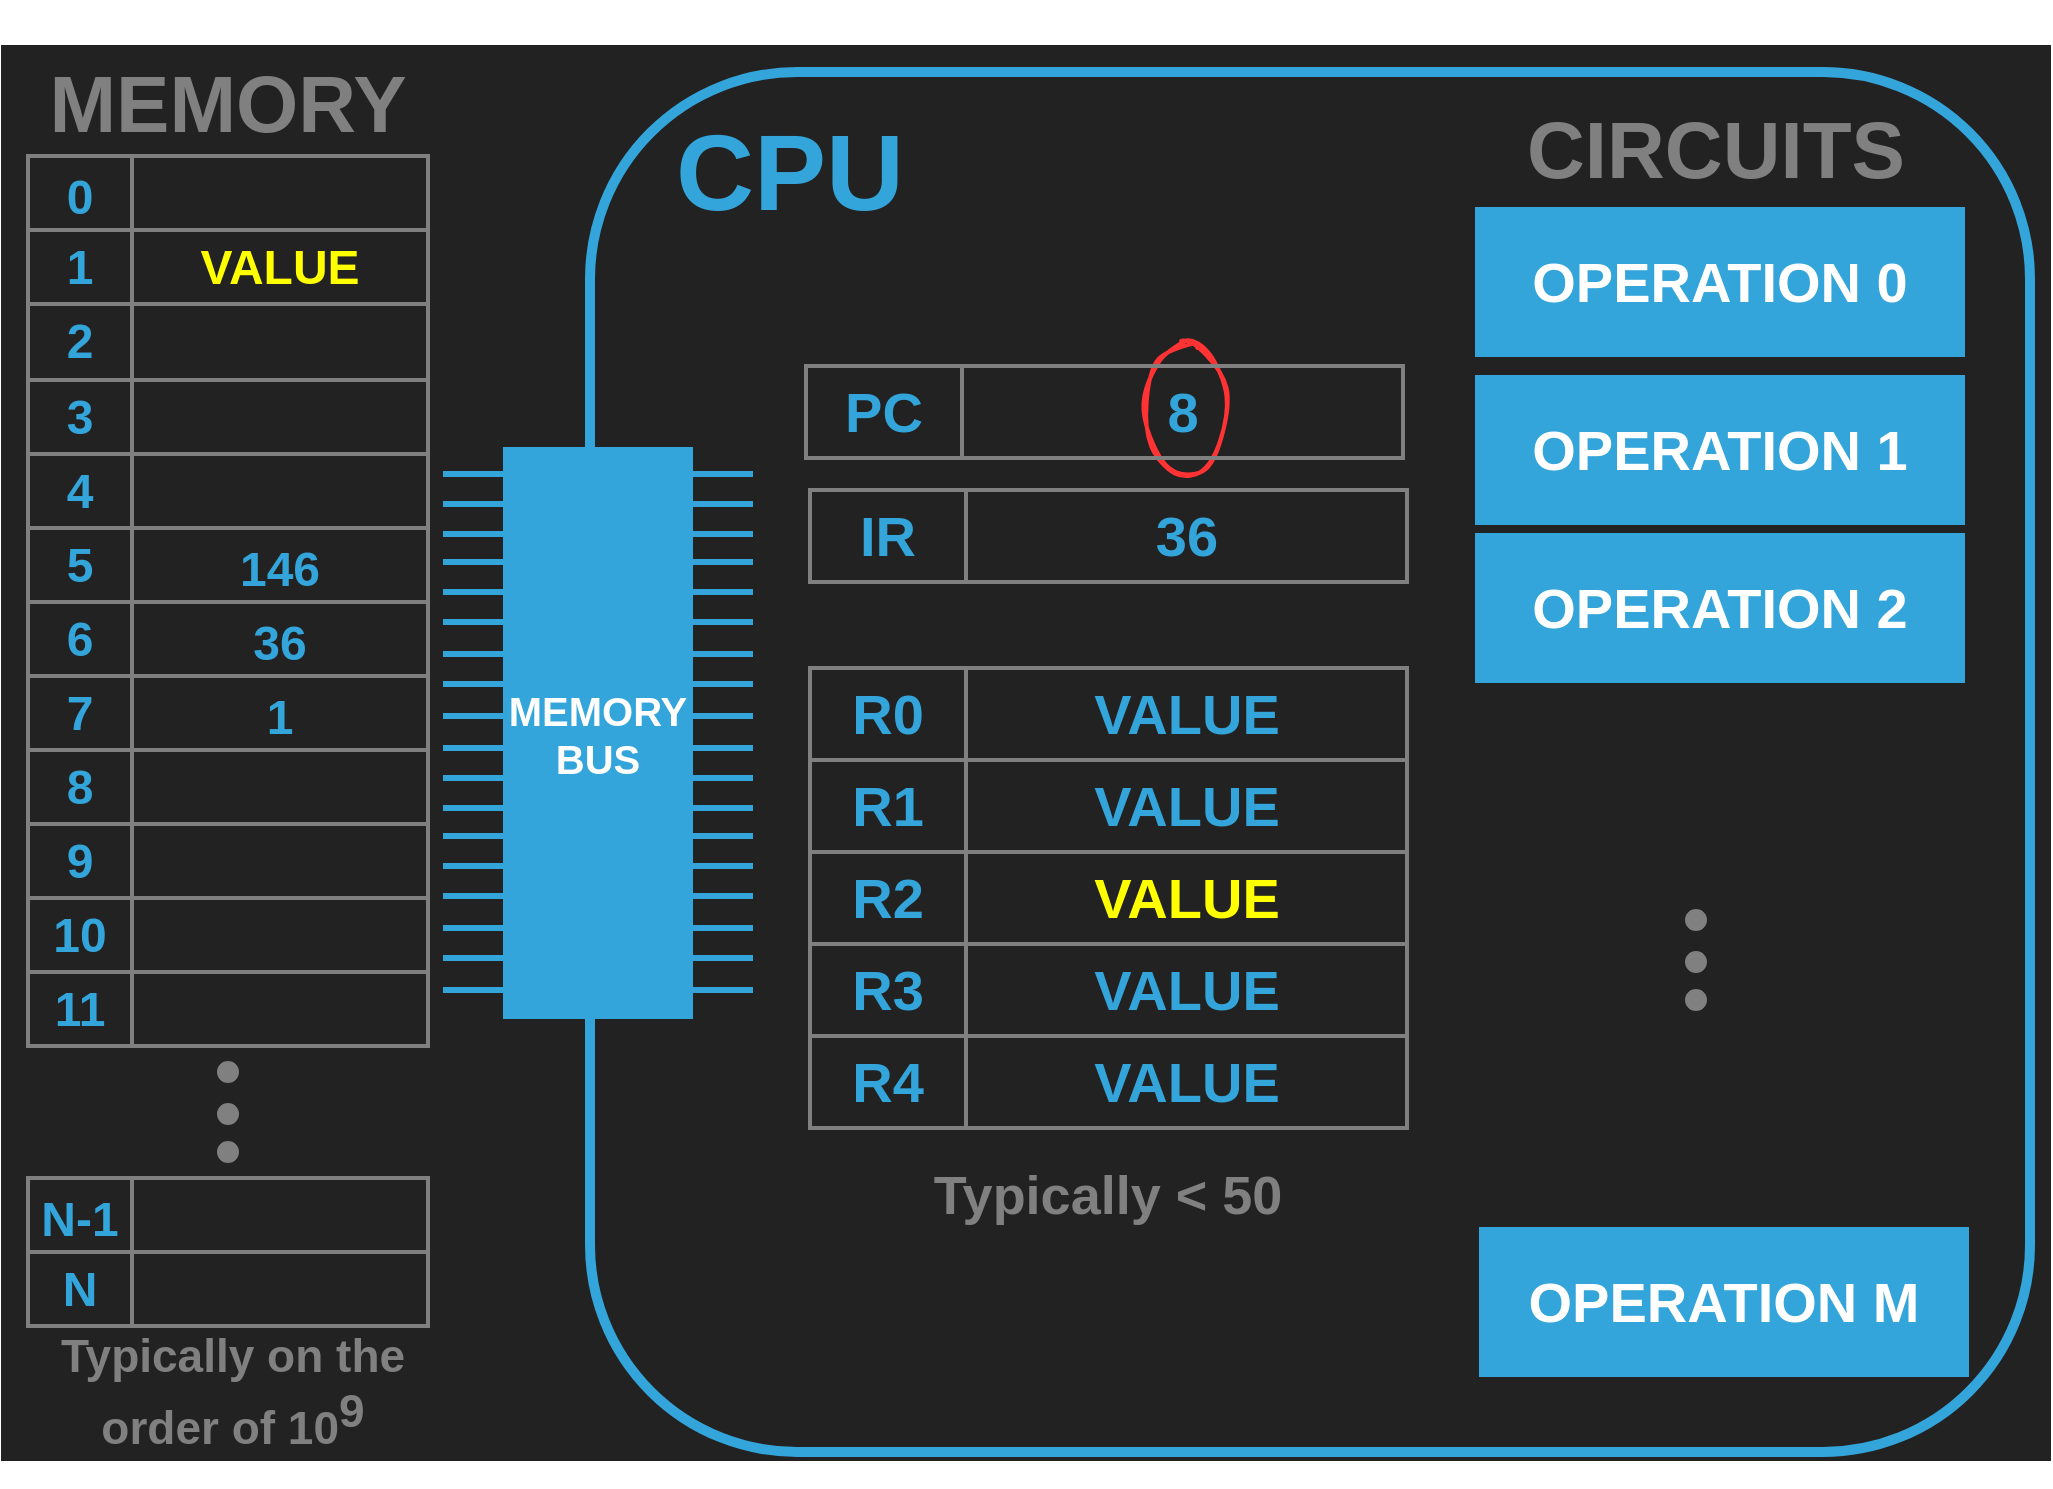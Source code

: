<mxfile version="16.5.1" type="device" pages="4"><diagram id="MzFRYrIQDGrxXR6xOkgP" name="Page-1"><mxGraphModel dx="1892" dy="1344" grid="0" gridSize="10" guides="1" tooltips="1" connect="1" arrows="1" fold="1" page="1" pageScale="1" pageWidth="1600" pageHeight="900" math="1" shadow="0"><root><mxCell id="0"/><mxCell id="1" style="locked=1;" parent="0"/><mxCell id="fvqdaD4WviGxnvaseCGw-15" value="" style="whiteSpace=wrap;html=1;fontFamily=Helvetica;fontSize=40;fontColor=#808080;strokeColor=#222222;strokeWidth=5;fillColor=#222222;" parent="1" vertex="1"><mxGeometry x="58" y="129" width="1020" height="703" as="geometry"/></mxCell><mxCell id="fvqdaD4WviGxnvaseCGw-475" value="CPU" style="locked=1;" parent="0"/><mxCell id="fvqdaD4WviGxnvaseCGw-3" value="&lt;h1 style=&quot;font-size: 54px;&quot;&gt;&lt;font color=&quot;#34a5da&quot; style=&quot;font-size: 54px;&quot;&gt;CPU&lt;/font&gt;&lt;/h1&gt;" style="rounded=0;whiteSpace=wrap;html=1;strokeColor=none;strokeWidth=5;fillColor=none;fontSize=54;fontStyle=0;fontFamily=Helvetica;" parent="fvqdaD4WviGxnvaseCGw-475" vertex="1"><mxGeometry x="390" y="160" width="120" height="60" as="geometry"/></mxCell><mxCell id="fvqdaD4WviGxnvaseCGw-2" value="" style="rounded=1;whiteSpace=wrap;html=1;fillColor=none;strokeWidth=5;strokeColor=#34A5DA;" parent="fvqdaD4WviGxnvaseCGw-475" vertex="1"><mxGeometry x="350" y="140" width="720" height="690" as="geometry"/></mxCell><mxCell id="fvqdaD4WviGxnvaseCGw-16" value="ops" style="" parent="0"/><mxCell id="fvqdaD4WviGxnvaseCGw-4" value="OPERATION 0" style="rounded=0;whiteSpace=wrap;html=1;fontFamily=Helvetica;fontSize=28;fontColor=#FFFFFF;strokeColor=#34A5DA;strokeWidth=5;fillColor=#34A5DA;fontStyle=1" parent="fvqdaD4WviGxnvaseCGw-16" vertex="1"><mxGeometry x="795" y="210" width="240" height="70" as="geometry"/></mxCell><mxCell id="fvqdaD4WviGxnvaseCGw-6" value="OPERATION 1" style="rounded=0;whiteSpace=wrap;html=1;fontFamily=Helvetica;fontSize=28;fontColor=#FFFFFF;strokeColor=#34A5DA;strokeWidth=5;fillColor=#34A5DA;fontStyle=1" parent="fvqdaD4WviGxnvaseCGw-16" vertex="1"><mxGeometry x="795" y="294" width="240" height="70" as="geometry"/></mxCell><mxCell id="fvqdaD4WviGxnvaseCGw-7" value="OPERATION 2&lt;span style=&quot;color: rgba(0 , 0 , 0 , 0) ; font-family: monospace ; font-size: 0px ; font-weight: 400&quot;&gt;%3CmxGraphModel%3E%3Croot%3E%3CmxCell%20id%3D%220%22%2F%3E%3CmxCell%20id%3D%221%22%20parent%3D%220%22%2F%3E%3CmxCell%20id%3D%222%22%20value%3D%22OPERATION%201%22%20style%3D%22rounded%3D0%3BwhiteSpace%3Dwrap%3Bhtml%3D1%3BfontFamily%3DHelvetica%3BfontSize%3D28%3BfontColor%3D%23FFFFFF%3BstrokeColor%3D%2334A5DA%3BstrokeWidth%3D5%3BfillColor%3D%2334A5DA%3BfontStyle%3D1%22%20vertex%3D%221%22%20parent%3D%221%22%3E%3CmxGeometry%20x%3D%22795%22%20y%3D%22294%22%20width%3D%22240%22%20height%3D%2270%22%20as%3D%22geometry%22%2F%3E%3C%2FmxCell%3E%3C%2Froot%3E%3C%2FmxGraphModel%3E&lt;/span&gt;" style="rounded=0;whiteSpace=wrap;html=1;fontFamily=Helvetica;fontSize=28;fontColor=#FFFFFF;strokeColor=#34A5DA;strokeWidth=5;fillColor=#34A5DA;fontStyle=1" parent="fvqdaD4WviGxnvaseCGw-16" vertex="1"><mxGeometry x="795" y="373" width="240" height="70" as="geometry"/></mxCell><mxCell id="fvqdaD4WviGxnvaseCGw-8" value="OPERATION M" style="rounded=0;whiteSpace=wrap;html=1;fontFamily=Helvetica;fontSize=28;fontColor=#FFFFFF;strokeColor=#34A5DA;strokeWidth=5;fillColor=#34A5DA;fontStyle=1" parent="fvqdaD4WviGxnvaseCGw-16" vertex="1"><mxGeometry x="797" y="720" width="240" height="70" as="geometry"/></mxCell><mxCell id="fvqdaD4WviGxnvaseCGw-9" value="&lt;h1 style=&quot;font-size: 40px&quot;&gt;&lt;font style=&quot;font-size: 40px&quot;&gt;CIRCUITS&lt;/font&gt;&lt;/h1&gt;" style="rounded=0;whiteSpace=wrap;html=1;strokeColor=none;strokeWidth=5;fillColor=none;fontSize=40;fontStyle=0;fontFamily=Helvetica;fontColor=#808080;" parent="fvqdaD4WviGxnvaseCGw-16" vertex="1"><mxGeometry x="813" y="148" width="200" height="60" as="geometry"/></mxCell><mxCell id="fvqdaD4WviGxnvaseCGw-233" value="" style="group" parent="fvqdaD4WviGxnvaseCGw-16" vertex="1" connectable="0"><mxGeometry x="900" y="561" width="6" height="46" as="geometry"/></mxCell><mxCell id="fvqdaD4WviGxnvaseCGw-11" value="" style="ellipse;whiteSpace=wrap;html=1;aspect=fixed;fontFamily=Helvetica;fontSize=40;fontColor=#808080;strokeColor=#808080;strokeWidth=5;fillColor=#808080;" parent="fvqdaD4WviGxnvaseCGw-233" vertex="1"><mxGeometry width="6" height="6" as="geometry"/></mxCell><mxCell id="fvqdaD4WviGxnvaseCGw-13" value="" style="ellipse;whiteSpace=wrap;html=1;aspect=fixed;fontFamily=Helvetica;fontSize=40;fontColor=#808080;strokeColor=#808080;strokeWidth=5;fillColor=#808080;" parent="fvqdaD4WviGxnvaseCGw-233" vertex="1"><mxGeometry y="21" width="6" height="6" as="geometry"/></mxCell><mxCell id="fvqdaD4WviGxnvaseCGw-14" value="" style="ellipse;whiteSpace=wrap;html=1;aspect=fixed;fontFamily=Helvetica;fontSize=40;fontColor=#808080;strokeColor=#808080;strokeWidth=5;fillColor=#808080;" parent="fvqdaD4WviGxnvaseCGw-233" vertex="1"><mxGeometry y="40" width="6" height="6" as="geometry"/></mxCell><mxCell id="fvqdaD4WviGxnvaseCGw-55" value="GPRS" style="locked=1;" parent="0" visible="0"/><mxCell id="fvqdaD4WviGxnvaseCGw-38" value="" style="shape=table;startSize=0;container=1;collapsible=0;childLayout=tableLayout;fontFamily=Helvetica;fontSize=28;fontColor=#34A5DA;strokeColor=#808080;strokeWidth=2;fillColor=none;fontStyle=1;swimlaneLine=1;" parent="fvqdaD4WviGxnvaseCGw-55" vertex="1"><mxGeometry x="460" y="438" width="298.5" height="230" as="geometry"/></mxCell><mxCell id="fvqdaD4WviGxnvaseCGw-39" value="" style="shape=tableRow;horizontal=0;startSize=0;swimlaneHead=0;swimlaneBody=0;top=0;left=0;bottom=0;right=0;collapsible=0;dropTarget=0;fillColor=none;points=[[0,0.5],[1,0.5]];portConstraint=eastwest;fontFamily=Helvetica;fontSize=28;fontColor=#808080;strokeColor=#222222;strokeWidth=2;swimlaneLine=1;" parent="fvqdaD4WviGxnvaseCGw-38" vertex="1"><mxGeometry width="298.5" height="46" as="geometry"/></mxCell><mxCell id="fvqdaD4WviGxnvaseCGw-40" value="&lt;font color=&quot;#34a5da&quot;&gt;&lt;b&gt;R0&lt;/b&gt;&lt;/font&gt;" style="shape=partialRectangle;html=1;whiteSpace=wrap;connectable=0;overflow=hidden;fillColor=none;top=0;left=0;bottom=0;right=0;pointerEvents=1;fontFamily=Helvetica;fontSize=28;fontColor=#808080;strokeColor=#222222;strokeWidth=2;swimlaneLine=1;" parent="fvqdaD4WviGxnvaseCGw-39" vertex="1"><mxGeometry width="78" height="46" as="geometry"><mxRectangle width="78" height="46" as="alternateBounds"/></mxGeometry></mxCell><mxCell id="fvqdaD4WviGxnvaseCGw-41" value="&lt;font color=&quot;#34a5da&quot;&gt;&lt;b&gt;VALUE&lt;/b&gt;&lt;/font&gt;" style="shape=partialRectangle;html=1;whiteSpace=wrap;connectable=0;overflow=hidden;fillColor=none;top=0;left=0;bottom=0;right=0;pointerEvents=1;fontFamily=Helvetica;fontSize=28;fontColor=#808080;strokeColor=#222222;strokeWidth=2;swimlaneLine=1;" parent="fvqdaD4WviGxnvaseCGw-39" vertex="1"><mxGeometry x="78" width="221" height="46" as="geometry"><mxRectangle width="221" height="46" as="alternateBounds"/></mxGeometry></mxCell><mxCell id="fvqdaD4WviGxnvaseCGw-42" value="" style="shape=tableRow;horizontal=0;startSize=0;swimlaneHead=0;swimlaneBody=0;top=0;left=0;bottom=0;right=0;collapsible=0;dropTarget=0;fillColor=none;points=[[0,0.5],[1,0.5]];portConstraint=eastwest;fontFamily=Helvetica;fontSize=28;fontColor=#808080;strokeColor=#222222;strokeWidth=2;swimlaneLine=1;" parent="fvqdaD4WviGxnvaseCGw-38" vertex="1"><mxGeometry y="46" width="298.5" height="46" as="geometry"/></mxCell><mxCell id="fvqdaD4WviGxnvaseCGw-43" value="&lt;b style=&quot;color: rgb(52 , 165 , 218)&quot;&gt;R1&lt;/b&gt;" style="shape=partialRectangle;html=1;whiteSpace=wrap;connectable=0;overflow=hidden;fillColor=none;top=0;left=0;bottom=0;right=0;pointerEvents=1;fontFamily=Helvetica;fontSize=28;fontColor=#808080;strokeColor=#222222;strokeWidth=2;swimlaneLine=1;" parent="fvqdaD4WviGxnvaseCGw-42" vertex="1"><mxGeometry width="78" height="46" as="geometry"><mxRectangle width="78" height="46" as="alternateBounds"/></mxGeometry></mxCell><mxCell id="fvqdaD4WviGxnvaseCGw-44" value="&lt;span style=&quot;color: rgb(52 , 165 , 218)&quot;&gt;&lt;b&gt;VALUE&lt;/b&gt;&lt;/span&gt;" style="shape=partialRectangle;html=1;whiteSpace=wrap;connectable=0;overflow=hidden;fillColor=none;top=0;left=0;bottom=0;right=0;pointerEvents=1;fontFamily=Helvetica;fontSize=28;fontColor=#808080;strokeColor=#222222;strokeWidth=2;swimlaneLine=1;" parent="fvqdaD4WviGxnvaseCGw-42" vertex="1"><mxGeometry x="78" width="221" height="46" as="geometry"><mxRectangle width="221" height="46" as="alternateBounds"/></mxGeometry></mxCell><mxCell id="fvqdaD4WviGxnvaseCGw-45" value="" style="shape=tableRow;horizontal=0;startSize=0;swimlaneHead=0;swimlaneBody=0;top=0;left=0;bottom=0;right=0;collapsible=0;dropTarget=0;fillColor=none;points=[[0,0.5],[1,0.5]];portConstraint=eastwest;fontFamily=Helvetica;fontSize=28;fontColor=#808080;strokeColor=#222222;strokeWidth=2;swimlaneLine=1;" parent="fvqdaD4WviGxnvaseCGw-38" vertex="1"><mxGeometry y="92" width="298.5" height="46" as="geometry"/></mxCell><mxCell id="fvqdaD4WviGxnvaseCGw-46" value="&lt;b style=&quot;color: rgb(52 , 165 , 218)&quot;&gt;R2&lt;/b&gt;" style="shape=partialRectangle;html=1;whiteSpace=wrap;connectable=0;overflow=hidden;fillColor=none;top=0;left=0;bottom=0;right=0;pointerEvents=1;fontFamily=Helvetica;fontSize=28;fontColor=#808080;strokeColor=#222222;strokeWidth=2;swimlaneLine=1;" parent="fvqdaD4WviGxnvaseCGw-45" vertex="1"><mxGeometry width="78" height="46" as="geometry"><mxRectangle width="78" height="46" as="alternateBounds"/></mxGeometry></mxCell><mxCell id="fvqdaD4WviGxnvaseCGw-47" value="&lt;span style=&quot;color: rgb(52 , 165 , 218)&quot;&gt;&lt;b&gt;VALUE&lt;/b&gt;&lt;/span&gt;" style="shape=partialRectangle;html=1;whiteSpace=wrap;connectable=0;overflow=hidden;fillColor=none;top=0;left=0;bottom=0;right=0;pointerEvents=1;fontFamily=Helvetica;fontSize=28;fontColor=#808080;strokeColor=#222222;strokeWidth=2;swimlaneLine=1;" parent="fvqdaD4WviGxnvaseCGw-45" vertex="1"><mxGeometry x="78" width="221" height="46" as="geometry"><mxRectangle width="221" height="46" as="alternateBounds"/></mxGeometry></mxCell><mxCell id="fvqdaD4WviGxnvaseCGw-48" value="" style="shape=tableRow;horizontal=0;startSize=0;swimlaneHead=0;swimlaneBody=0;top=0;left=0;bottom=0;right=0;collapsible=0;dropTarget=0;fillColor=none;points=[[0,0.5],[1,0.5]];portConstraint=eastwest;fontFamily=Helvetica;fontSize=28;fontColor=#808080;strokeColor=#222222;strokeWidth=2;swimlaneLine=1;" parent="fvqdaD4WviGxnvaseCGw-38" vertex="1"><mxGeometry y="138" width="298.5" height="46" as="geometry"/></mxCell><mxCell id="fvqdaD4WviGxnvaseCGw-49" value="&lt;b style=&quot;color: rgb(52 , 165 , 218)&quot;&gt;R3&lt;/b&gt;" style="shape=partialRectangle;html=1;whiteSpace=wrap;connectable=0;overflow=hidden;fillColor=none;top=0;left=0;bottom=0;right=0;pointerEvents=1;fontFamily=Helvetica;fontSize=28;fontColor=#808080;strokeColor=#222222;strokeWidth=2;swimlaneLine=1;" parent="fvqdaD4WviGxnvaseCGw-48" vertex="1"><mxGeometry width="78" height="46" as="geometry"><mxRectangle width="78" height="46" as="alternateBounds"/></mxGeometry></mxCell><mxCell id="fvqdaD4WviGxnvaseCGw-50" value="&lt;span style=&quot;color: rgb(52 , 165 , 218)&quot;&gt;&lt;b&gt;VALUE&lt;/b&gt;&lt;/span&gt;" style="shape=partialRectangle;html=1;whiteSpace=wrap;connectable=0;overflow=hidden;fillColor=none;top=0;left=0;bottom=0;right=0;pointerEvents=1;fontFamily=Helvetica;fontSize=28;fontColor=#808080;strokeColor=#222222;strokeWidth=2;swimlaneLine=1;" parent="fvqdaD4WviGxnvaseCGw-48" vertex="1"><mxGeometry x="78" width="221" height="46" as="geometry"><mxRectangle width="221" height="46" as="alternateBounds"/></mxGeometry></mxCell><mxCell id="fvqdaD4WviGxnvaseCGw-51" value="" style="shape=tableRow;horizontal=0;startSize=0;swimlaneHead=0;swimlaneBody=0;top=0;left=0;bottom=0;right=0;collapsible=0;dropTarget=0;fillColor=none;points=[[0,0.5],[1,0.5]];portConstraint=eastwest;fontFamily=Helvetica;fontSize=28;fontColor=#808080;strokeColor=#222222;strokeWidth=2;swimlaneLine=1;" parent="fvqdaD4WviGxnvaseCGw-38" vertex="1"><mxGeometry y="184" width="298.5" height="46" as="geometry"/></mxCell><mxCell id="fvqdaD4WviGxnvaseCGw-52" value="&lt;b style=&quot;color: rgb(52 , 165 , 218)&quot;&gt;R4&lt;/b&gt;" style="shape=partialRectangle;html=1;whiteSpace=wrap;connectable=0;overflow=hidden;fillColor=none;top=0;left=0;bottom=0;right=0;pointerEvents=1;fontFamily=Helvetica;fontSize=28;fontColor=#808080;strokeColor=#222222;strokeWidth=2;swimlaneLine=1;" parent="fvqdaD4WviGxnvaseCGw-51" vertex="1"><mxGeometry width="78" height="46" as="geometry"><mxRectangle width="78" height="46" as="alternateBounds"/></mxGeometry></mxCell><mxCell id="fvqdaD4WviGxnvaseCGw-53" value="&lt;span style=&quot;color: rgb(52 , 165 , 218)&quot;&gt;&lt;b&gt;VALUE&lt;/b&gt;&lt;/span&gt;" style="shape=partialRectangle;html=1;whiteSpace=wrap;connectable=0;overflow=hidden;fillColor=none;top=0;left=0;bottom=0;right=0;pointerEvents=1;fontFamily=Helvetica;fontSize=28;fontColor=#808080;strokeColor=#222222;strokeWidth=2;swimlaneLine=1;" parent="fvqdaD4WviGxnvaseCGw-51" vertex="1"><mxGeometry x="78" width="221" height="46" as="geometry"><mxRectangle width="221" height="46" as="alternateBounds"/></mxGeometry></mxCell><mxCell id="fvqdaD4WviGxnvaseCGw-54" value="&lt;h1 style=&quot;font-size: 27px&quot;&gt;&lt;font style=&quot;font-size: 27px&quot;&gt;Typically &amp;lt; 50&lt;/font&gt;&lt;/h1&gt;" style="rounded=0;whiteSpace=wrap;html=1;strokeColor=none;strokeWidth=5;fillColor=none;fontSize=27;fontStyle=0;fontFamily=Helvetica;fontColor=#808080;" parent="fvqdaD4WviGxnvaseCGw-55" vertex="1"><mxGeometry x="509.25" y="656" width="200" height="60" as="geometry"/></mxCell><mxCell id="fvqdaD4WviGxnvaseCGw-56" value="IR" style="locked=1;" parent="0" visible="0"/><mxCell id="fvqdaD4WviGxnvaseCGw-57" value="" style="shape=table;startSize=0;container=1;collapsible=0;childLayout=tableLayout;fontFamily=Helvetica;fontSize=28;fontColor=#34A5DA;strokeColor=#808080;strokeWidth=2;fillColor=none;fontStyle=1;swimlaneLine=1;" parent="fvqdaD4WviGxnvaseCGw-56" vertex="1"><mxGeometry x="460" y="349" width="298.5" height="46" as="geometry"/></mxCell><mxCell id="fvqdaD4WviGxnvaseCGw-58" value="" style="shape=tableRow;horizontal=0;startSize=0;swimlaneHead=0;swimlaneBody=0;top=0;left=0;bottom=0;right=0;collapsible=0;dropTarget=0;fillColor=none;points=[[0,0.5],[1,0.5]];portConstraint=eastwest;fontFamily=Helvetica;fontSize=28;fontColor=#808080;strokeColor=#222222;strokeWidth=2;swimlaneLine=1;" parent="fvqdaD4WviGxnvaseCGw-57" vertex="1"><mxGeometry width="298.5" height="46" as="geometry"/></mxCell><mxCell id="fvqdaD4WviGxnvaseCGw-59" value="&lt;font color=&quot;#34a5da&quot;&gt;&lt;b&gt;IR&lt;/b&gt;&lt;/font&gt;" style="shape=partialRectangle;html=1;whiteSpace=wrap;connectable=0;overflow=hidden;fillColor=none;top=0;left=0;bottom=0;right=0;pointerEvents=1;fontFamily=Helvetica;fontSize=28;fontColor=#808080;strokeColor=#222222;strokeWidth=2;swimlaneLine=1;" parent="fvqdaD4WviGxnvaseCGw-58" vertex="1"><mxGeometry width="78" height="46" as="geometry"><mxRectangle width="78" height="46" as="alternateBounds"/></mxGeometry></mxCell><mxCell id="fvqdaD4WviGxnvaseCGw-60" value="&lt;font color=&quot;#34a5da&quot;&gt;&lt;b&gt;OPCODE&amp;nbsp;&lt;/b&gt;&lt;/font&gt;" style="shape=partialRectangle;html=1;whiteSpace=wrap;connectable=0;overflow=hidden;fillColor=none;top=0;left=0;bottom=0;right=0;pointerEvents=1;fontFamily=Helvetica;fontSize=28;fontColor=#808080;strokeColor=#222222;strokeWidth=2;swimlaneLine=1;" parent="fvqdaD4WviGxnvaseCGw-58" vertex="1"><mxGeometry x="78" width="221" height="46" as="geometry"><mxRectangle width="221" height="46" as="alternateBounds"/></mxGeometry></mxCell><mxCell id="fvqdaD4WviGxnvaseCGw-77" value="PC" style="locked=1;" parent="0" visible="0"/><mxCell id="fvqdaD4WviGxnvaseCGw-73" value="" style="shape=table;startSize=0;container=1;collapsible=0;childLayout=tableLayout;fontFamily=Helvetica;fontSize=28;fontColor=#34A5DA;strokeColor=#808080;strokeWidth=2;fillColor=none;fontStyle=1;swimlaneLine=1;" parent="fvqdaD4WviGxnvaseCGw-77" vertex="1"><mxGeometry x="458" y="287" width="298.5" height="46" as="geometry"/></mxCell><mxCell id="fvqdaD4WviGxnvaseCGw-74" value="" style="shape=tableRow;horizontal=0;startSize=0;swimlaneHead=0;swimlaneBody=0;top=0;left=0;bottom=0;right=0;collapsible=0;dropTarget=0;fillColor=none;points=[[0,0.5],[1,0.5]];portConstraint=eastwest;fontFamily=Helvetica;fontSize=28;fontColor=#808080;strokeColor=#222222;strokeWidth=2;swimlaneLine=1;" parent="fvqdaD4WviGxnvaseCGw-73" vertex="1"><mxGeometry width="298.5" height="46" as="geometry"/></mxCell><mxCell id="fvqdaD4WviGxnvaseCGw-75" value="&lt;font color=&quot;#34a5da&quot;&gt;&lt;b&gt;PC&lt;/b&gt;&lt;/font&gt;" style="shape=partialRectangle;html=1;whiteSpace=wrap;connectable=0;overflow=hidden;fillColor=none;top=0;left=0;bottom=0;right=0;pointerEvents=1;fontFamily=Helvetica;fontSize=28;fontColor=#808080;strokeColor=none;strokeWidth=2;swimlaneLine=1;" parent="fvqdaD4WviGxnvaseCGw-74" vertex="1"><mxGeometry width="78" height="46" as="geometry"><mxRectangle width="78" height="46" as="alternateBounds"/></mxGeometry></mxCell><mxCell id="fvqdaD4WviGxnvaseCGw-76" value="&lt;font color=&quot;#34a5da&quot;&gt;&lt;b&gt;ADDRESS&lt;/b&gt;&lt;/font&gt;" style="shape=partialRectangle;html=1;whiteSpace=wrap;connectable=0;overflow=hidden;fillColor=none;top=0;left=0;bottom=0;right=0;pointerEvents=1;fontFamily=Helvetica;fontSize=28;fontColor=#808080;strokeColor=#222222;strokeWidth=2;swimlaneLine=1;" parent="fvqdaD4WviGxnvaseCGw-74" vertex="1"><mxGeometry x="78" width="221" height="46" as="geometry"><mxRectangle width="221" height="46" as="alternateBounds"/></mxGeometry></mxCell><mxCell id="fvqdaD4WviGxnvaseCGw-79" value="Memory Bus" style="locked=1;" parent="0"/><mxCell id="fvqdaD4WviGxnvaseCGw-81" value="" style="endArrow=none;html=1;rounded=0;fontFamily=Helvetica;fontSize=20;fontColor=#34A5DA;strokeWidth=3;strokeColor=#34A5DA;" parent="fvqdaD4WviGxnvaseCGw-79" edge="1"><mxGeometry width="50" height="50" relative="1" as="geometry"><mxPoint x="276.5" y="341" as="sourcePoint"/><mxPoint x="431.5" y="341" as="targetPoint"/></mxGeometry></mxCell><mxCell id="fvqdaD4WviGxnvaseCGw-82" value="" style="endArrow=none;html=1;rounded=0;fontFamily=Helvetica;fontSize=20;fontColor=#34A5DA;strokeWidth=3;strokeColor=#34A5DA;" parent="fvqdaD4WviGxnvaseCGw-79" edge="1"><mxGeometry width="50" height="50" relative="1" as="geometry"><mxPoint x="276.5" y="431" as="sourcePoint"/><mxPoint x="431.5" y="431" as="targetPoint"/></mxGeometry></mxCell><mxCell id="fvqdaD4WviGxnvaseCGw-83" value="" style="endArrow=none;html=1;rounded=0;fontFamily=Helvetica;fontSize=20;fontColor=#34A5DA;strokeWidth=3;strokeColor=#34A5DA;" parent="fvqdaD4WviGxnvaseCGw-79" edge="1"><mxGeometry width="50" height="50" relative="1" as="geometry"><mxPoint x="276.5" y="462" as="sourcePoint"/><mxPoint x="431.5" y="462" as="targetPoint"/></mxGeometry></mxCell><mxCell id="fvqdaD4WviGxnvaseCGw-84" value="" style="endArrow=none;html=1;rounded=0;fontFamily=Helvetica;fontSize=20;fontColor=#34A5DA;strokeWidth=3;strokeColor=#34A5DA;" parent="fvqdaD4WviGxnvaseCGw-79" edge="1"><mxGeometry width="50" height="50" relative="1" as="geometry"><mxPoint x="276.5" y="400" as="sourcePoint"/><mxPoint x="431.5" y="400" as="targetPoint"/></mxGeometry></mxCell><mxCell id="fvqdaD4WviGxnvaseCGw-85" value="" style="endArrow=none;html=1;rounded=0;fontFamily=Helvetica;fontSize=20;fontColor=#34A5DA;strokeWidth=3;strokeColor=#34A5DA;" parent="fvqdaD4WviGxnvaseCGw-79" edge="1"><mxGeometry width="50" height="50" relative="1" as="geometry"><mxPoint x="276.5" y="356" as="sourcePoint"/><mxPoint x="431.5" y="356" as="targetPoint"/></mxGeometry></mxCell><mxCell id="fvqdaD4WviGxnvaseCGw-86" value="" style="endArrow=none;html=1;rounded=0;fontFamily=Helvetica;fontSize=20;fontColor=#34A5DA;strokeWidth=3;strokeColor=#34A5DA;" parent="fvqdaD4WviGxnvaseCGw-79" edge="1"><mxGeometry width="50" height="50" relative="1" as="geometry"><mxPoint x="276.5" y="446" as="sourcePoint"/><mxPoint x="431.5" y="446" as="targetPoint"/></mxGeometry></mxCell><mxCell id="fvqdaD4WviGxnvaseCGw-87" value="" style="endArrow=none;html=1;rounded=0;fontFamily=Helvetica;fontSize=20;fontColor=#34A5DA;strokeWidth=3;strokeColor=#34A5DA;" parent="fvqdaD4WviGxnvaseCGw-79" edge="1"><mxGeometry width="50" height="50" relative="1" as="geometry"><mxPoint x="276.5" y="371" as="sourcePoint"/><mxPoint x="431.5" y="371" as="targetPoint"/></mxGeometry></mxCell><mxCell id="fvqdaD4WviGxnvaseCGw-88" value="" style="endArrow=none;html=1;rounded=0;fontFamily=Helvetica;fontSize=20;fontColor=#34A5DA;strokeWidth=3;strokeColor=#34A5DA;" parent="fvqdaD4WviGxnvaseCGw-79" edge="1"><mxGeometry width="50" height="50" relative="1" as="geometry"><mxPoint x="276.5" y="385" as="sourcePoint"/><mxPoint x="431.5" y="385" as="targetPoint"/></mxGeometry></mxCell><mxCell id="fvqdaD4WviGxnvaseCGw-89" value="" style="endArrow=none;html=1;rounded=0;fontFamily=Helvetica;fontSize=20;fontColor=#34A5DA;strokeWidth=3;strokeColor=#34A5DA;" parent="fvqdaD4WviGxnvaseCGw-79" edge="1"><mxGeometry width="50" height="50" relative="1" as="geometry"><mxPoint x="276.5" y="415" as="sourcePoint"/><mxPoint x="431.5" y="415" as="targetPoint"/></mxGeometry></mxCell><mxCell id="fvqdaD4WviGxnvaseCGw-90" value="" style="endArrow=none;html=1;rounded=0;fontFamily=Helvetica;fontSize=20;fontColor=#34A5DA;strokeWidth=3;strokeColor=#34A5DA;" parent="fvqdaD4WviGxnvaseCGw-79" edge="1"><mxGeometry width="50" height="50" relative="1" as="geometry"><mxPoint x="276.5" y="478" as="sourcePoint"/><mxPoint x="431.5" y="478" as="targetPoint"/></mxGeometry></mxCell><mxCell id="fvqdaD4WviGxnvaseCGw-91" value="" style="endArrow=none;html=1;rounded=0;fontFamily=Helvetica;fontSize=20;fontColor=#34A5DA;strokeWidth=3;strokeColor=#34A5DA;" parent="fvqdaD4WviGxnvaseCGw-79" edge="1"><mxGeometry width="50" height="50" relative="1" as="geometry"><mxPoint x="276.5" y="568" as="sourcePoint"/><mxPoint x="431.5" y="568" as="targetPoint"/></mxGeometry></mxCell><mxCell id="fvqdaD4WviGxnvaseCGw-92" value="" style="endArrow=none;html=1;rounded=0;fontFamily=Helvetica;fontSize=20;fontColor=#34A5DA;strokeWidth=3;strokeColor=#34A5DA;" parent="fvqdaD4WviGxnvaseCGw-79" edge="1"><mxGeometry width="50" height="50" relative="1" as="geometry"><mxPoint x="276.5" y="599" as="sourcePoint"/><mxPoint x="431.5" y="599" as="targetPoint"/></mxGeometry></mxCell><mxCell id="fvqdaD4WviGxnvaseCGw-93" value="" style="endArrow=none;html=1;rounded=0;fontFamily=Helvetica;fontSize=20;fontColor=#34A5DA;strokeWidth=3;strokeColor=#34A5DA;" parent="fvqdaD4WviGxnvaseCGw-79" edge="1"><mxGeometry width="50" height="50" relative="1" as="geometry"><mxPoint x="276.5" y="537" as="sourcePoint"/><mxPoint x="431.5" y="537" as="targetPoint"/></mxGeometry></mxCell><mxCell id="fvqdaD4WviGxnvaseCGw-94" value="" style="endArrow=none;html=1;rounded=0;fontFamily=Helvetica;fontSize=20;fontColor=#34A5DA;strokeWidth=3;strokeColor=#34A5DA;" parent="fvqdaD4WviGxnvaseCGw-79" edge="1"><mxGeometry width="50" height="50" relative="1" as="geometry"><mxPoint x="276.5" y="493" as="sourcePoint"/><mxPoint x="431.5" y="493" as="targetPoint"/></mxGeometry></mxCell><mxCell id="fvqdaD4WviGxnvaseCGw-95" value="" style="endArrow=none;html=1;rounded=0;fontFamily=Helvetica;fontSize=20;fontColor=#34A5DA;strokeWidth=3;strokeColor=#34A5DA;" parent="fvqdaD4WviGxnvaseCGw-79" edge="1"><mxGeometry width="50" height="50" relative="1" as="geometry"><mxPoint x="276.5" y="583" as="sourcePoint"/><mxPoint x="431.5" y="583" as="targetPoint"/></mxGeometry></mxCell><mxCell id="fvqdaD4WviGxnvaseCGw-96" value="" style="endArrow=none;html=1;rounded=0;fontFamily=Helvetica;fontSize=20;fontColor=#34A5DA;strokeWidth=3;strokeColor=#34A5DA;" parent="fvqdaD4WviGxnvaseCGw-79" edge="1"><mxGeometry width="50" height="50" relative="1" as="geometry"><mxPoint x="276.5" y="508" as="sourcePoint"/><mxPoint x="431.5" y="508" as="targetPoint"/></mxGeometry></mxCell><mxCell id="fvqdaD4WviGxnvaseCGw-97" value="" style="endArrow=none;html=1;rounded=0;fontFamily=Helvetica;fontSize=20;fontColor=#34A5DA;strokeWidth=3;strokeColor=#34A5DA;" parent="fvqdaD4WviGxnvaseCGw-79" edge="1"><mxGeometry width="50" height="50" relative="1" as="geometry"><mxPoint x="276.5" y="522" as="sourcePoint"/><mxPoint x="431.5" y="522" as="targetPoint"/></mxGeometry></mxCell><mxCell id="fvqdaD4WviGxnvaseCGw-98" value="" style="endArrow=none;html=1;rounded=0;fontFamily=Helvetica;fontSize=20;fontColor=#34A5DA;strokeWidth=3;strokeColor=#34A5DA;" parent="fvqdaD4WviGxnvaseCGw-79" edge="1"><mxGeometry width="50" height="50" relative="1" as="geometry"><mxPoint x="276.5" y="552" as="sourcePoint"/><mxPoint x="431.5" y="552" as="targetPoint"/></mxGeometry></mxCell><mxCell id="fvqdaD4WviGxnvaseCGw-78" value="MEMORY&lt;br style=&quot;font-size: 20px;&quot;&gt;BUS" style="rounded=0;whiteSpace=wrap;html=1;fontFamily=Helvetica;fontSize=20;fontColor=#FFFFFF;strokeColor=#34A5DA;strokeWidth=5;fillColor=#34A5DA;fontStyle=1" parent="fvqdaD4WviGxnvaseCGw-79" vertex="1"><mxGeometry x="309" y="330" width="90" height="281" as="geometry"/></mxCell><mxCell id="fvqdaD4WviGxnvaseCGw-275" value="MemoryTitle" style="locked=1;" parent="0"/><mxCell id="fvqdaD4WviGxnvaseCGw-161" value="&lt;h1 style=&quot;font-size: 40px&quot;&gt;&lt;font style=&quot;font-size: 40px&quot;&gt;MEMORY&lt;/font&gt;&lt;/h1&gt;" style="rounded=0;whiteSpace=wrap;html=1;strokeColor=none;strokeWidth=5;fillColor=none;fontSize=40;fontStyle=0;fontFamily=Helvetica;fontColor=#808080;" parent="fvqdaD4WviGxnvaseCGw-275" vertex="1"><mxGeometry x="69" y="125" width="200" height="60" as="geometry"/></mxCell><mxCell id="fvqdaD4WviGxnvaseCGw-276" value="&lt;h1 style=&quot;font-size: 23px;&quot;&gt;&lt;span style=&quot;font-size: 23px;&quot;&gt;Typically on the order of 10&lt;sup style=&quot;font-size: 23px;&quot;&gt;9&lt;/sup&gt;&lt;/span&gt;&lt;/h1&gt;" style="rounded=0;whiteSpace=wrap;html=1;strokeColor=none;strokeWidth=5;fillColor=none;fontSize=23;fontStyle=0;fontFamily=Helvetica;fontColor=#808080;" parent="fvqdaD4WviGxnvaseCGw-275" vertex="1"><mxGeometry x="61" y="770" width="221" height="60" as="geometry"/></mxCell><mxCell id="fvqdaD4WviGxnvaseCGw-160" value="Memory" style="locked=1;" parent="0" visible="0"/><mxCell id="fvqdaD4WviGxnvaseCGw-162" value="" style="shape=table;startSize=0;container=1;collapsible=0;childLayout=tableLayout;fontFamily=Helvetica;fontSize=24;fontColor=#34A5DA;strokeColor=#808080;strokeWidth=2;fillColor=none;fontStyle=1;swimlaneLine=1;" parent="fvqdaD4WviGxnvaseCGw-160" vertex="1"><mxGeometry x="69" y="182" width="200" height="445" as="geometry"/></mxCell><mxCell id="fvqdaD4WviGxnvaseCGw-163" value="" style="shape=tableRow;horizontal=0;startSize=0;swimlaneHead=0;swimlaneBody=0;top=0;left=0;bottom=0;right=0;collapsible=0;dropTarget=0;fillColor=none;points=[[0,0.5],[1,0.5]];portConstraint=eastwest;fontFamily=Helvetica;fontSize=28;fontColor=#808080;strokeColor=#222222;strokeWidth=2;swimlaneLine=1;" parent="fvqdaD4WviGxnvaseCGw-162" vertex="1"><mxGeometry width="200" height="37" as="geometry"/></mxCell><mxCell id="fvqdaD4WviGxnvaseCGw-164" value="&lt;font color=&quot;#34a5da&quot;&gt;&lt;span style=&quot;font-size: 24px&quot;&gt;&lt;b&gt;0&lt;/b&gt;&lt;/span&gt;&lt;/font&gt;" style="shape=partialRectangle;html=1;whiteSpace=wrap;connectable=0;overflow=hidden;fillColor=none;top=0;left=0;bottom=0;right=0;pointerEvents=1;fontFamily=Helvetica;fontSize=28;fontColor=#808080;strokeColor=#222222;strokeWidth=2;swimlaneLine=1;" parent="fvqdaD4WviGxnvaseCGw-163" vertex="1"><mxGeometry width="52" height="37" as="geometry"><mxRectangle width="52" height="37" as="alternateBounds"/></mxGeometry></mxCell><mxCell id="fvqdaD4WviGxnvaseCGw-165" value="&lt;font color=&quot;#34a5da&quot; style=&quot;font-size: 24px;&quot;&gt;&lt;b style=&quot;font-size: 24px;&quot;&gt;VALUE&lt;/b&gt;&lt;/font&gt;" style="shape=partialRectangle;html=1;whiteSpace=wrap;connectable=0;overflow=hidden;fillColor=none;top=0;left=0;bottom=0;right=0;pointerEvents=1;fontFamily=Helvetica;fontSize=24;fontColor=#808080;strokeColor=#222222;strokeWidth=2;swimlaneLine=1;" parent="fvqdaD4WviGxnvaseCGw-163" vertex="1"><mxGeometry x="52" width="148" height="37" as="geometry"><mxRectangle width="148" height="37" as="alternateBounds"/></mxGeometry></mxCell><mxCell id="fvqdaD4WviGxnvaseCGw-166" value="" style="shape=tableRow;horizontal=0;startSize=0;swimlaneHead=0;swimlaneBody=0;top=0;left=0;bottom=0;right=0;collapsible=0;dropTarget=0;fillColor=none;points=[[0,0.5],[1,0.5]];portConstraint=eastwest;fontFamily=Helvetica;fontSize=28;fontColor=#808080;strokeColor=#222222;strokeWidth=2;swimlaneLine=1;" parent="fvqdaD4WviGxnvaseCGw-162" vertex="1"><mxGeometry y="37" width="200" height="37" as="geometry"/></mxCell><mxCell id="fvqdaD4WviGxnvaseCGw-167" value="&lt;b style=&quot;color: rgb(52 , 165 , 218) ; font-size: 24px&quot;&gt;1&lt;/b&gt;" style="shape=partialRectangle;html=1;whiteSpace=wrap;connectable=0;overflow=hidden;fillColor=none;top=0;left=0;bottom=0;right=0;pointerEvents=1;fontFamily=Helvetica;fontSize=24;fontColor=#808080;strokeColor=#222222;strokeWidth=2;swimlaneLine=1;" parent="fvqdaD4WviGxnvaseCGw-166" vertex="1"><mxGeometry width="52" height="37" as="geometry"><mxRectangle width="52" height="37" as="alternateBounds"/></mxGeometry></mxCell><mxCell id="fvqdaD4WviGxnvaseCGw-168" value="&lt;span style=&quot;color: rgb(52, 165, 218); font-size: 24px;&quot;&gt;&lt;b style=&quot;font-size: 24px;&quot;&gt;VALUE&lt;/b&gt;&lt;/span&gt;" style="shape=partialRectangle;html=1;whiteSpace=wrap;connectable=0;overflow=hidden;fillColor=none;top=0;left=0;bottom=0;right=0;pointerEvents=1;fontFamily=Helvetica;fontSize=24;fontColor=#808080;strokeColor=#222222;strokeWidth=2;swimlaneLine=1;" parent="fvqdaD4WviGxnvaseCGw-166" vertex="1"><mxGeometry x="52" width="148" height="37" as="geometry"><mxRectangle width="148" height="37" as="alternateBounds"/></mxGeometry></mxCell><mxCell id="fvqdaD4WviGxnvaseCGw-169" value="" style="shape=tableRow;horizontal=0;startSize=0;swimlaneHead=0;swimlaneBody=0;top=0;left=0;bottom=0;right=0;collapsible=0;dropTarget=0;fillColor=none;points=[[0,0.5],[1,0.5]];portConstraint=eastwest;fontFamily=Helvetica;fontSize=28;fontColor=#808080;strokeColor=#222222;strokeWidth=2;swimlaneLine=1;" parent="fvqdaD4WviGxnvaseCGw-162" vertex="1"><mxGeometry y="74" width="200" height="38" as="geometry"/></mxCell><mxCell id="fvqdaD4WviGxnvaseCGw-170" value="&lt;b style=&quot;color: rgb(52 , 165 , 218) ; font-size: 24px&quot;&gt;2&lt;/b&gt;" style="shape=partialRectangle;html=1;whiteSpace=wrap;connectable=0;overflow=hidden;fillColor=none;top=0;left=0;bottom=0;right=0;pointerEvents=1;fontFamily=Helvetica;fontSize=24;fontColor=#808080;strokeColor=#222222;strokeWidth=2;swimlaneLine=1;" parent="fvqdaD4WviGxnvaseCGw-169" vertex="1"><mxGeometry width="52" height="38" as="geometry"><mxRectangle width="52" height="38" as="alternateBounds"/></mxGeometry></mxCell><mxCell id="fvqdaD4WviGxnvaseCGw-171" value="&lt;span style=&quot;color: rgb(52, 165, 218); font-size: 24px;&quot;&gt;&lt;b style=&quot;font-size: 24px;&quot;&gt;VALUE&lt;/b&gt;&lt;/span&gt;" style="shape=partialRectangle;html=1;whiteSpace=wrap;connectable=0;overflow=hidden;fillColor=none;top=0;left=0;bottom=0;right=0;pointerEvents=1;fontFamily=Helvetica;fontSize=24;fontColor=#808080;strokeColor=#222222;strokeWidth=2;swimlaneLine=1;" parent="fvqdaD4WviGxnvaseCGw-169" vertex="1"><mxGeometry x="52" width="148" height="38" as="geometry"><mxRectangle width="148" height="38" as="alternateBounds"/></mxGeometry></mxCell><mxCell id="fvqdaD4WviGxnvaseCGw-172" value="" style="shape=tableRow;horizontal=0;startSize=0;swimlaneHead=0;swimlaneBody=0;top=0;left=0;bottom=0;right=0;collapsible=0;dropTarget=0;fillColor=none;points=[[0,0.5],[1,0.5]];portConstraint=eastwest;fontFamily=Helvetica;fontSize=28;fontColor=#808080;strokeColor=#222222;strokeWidth=2;swimlaneLine=1;" parent="fvqdaD4WviGxnvaseCGw-162" vertex="1"><mxGeometry y="112" width="200" height="37" as="geometry"/></mxCell><mxCell id="fvqdaD4WviGxnvaseCGw-173" value="&lt;b style=&quot;color: rgb(52 , 165 , 218) ; font-size: 24px&quot;&gt;3&lt;/b&gt;" style="shape=partialRectangle;html=1;whiteSpace=wrap;connectable=0;overflow=hidden;fillColor=none;top=0;left=0;bottom=0;right=0;pointerEvents=1;fontFamily=Helvetica;fontSize=24;fontColor=#808080;strokeColor=#222222;strokeWidth=2;swimlaneLine=1;" parent="fvqdaD4WviGxnvaseCGw-172" vertex="1"><mxGeometry width="52" height="37" as="geometry"><mxRectangle width="52" height="37" as="alternateBounds"/></mxGeometry></mxCell><mxCell id="fvqdaD4WviGxnvaseCGw-174" value="&lt;span style=&quot;color: rgb(52, 165, 218); font-size: 24px;&quot;&gt;&lt;b style=&quot;font-size: 24px;&quot;&gt;VALUE&lt;/b&gt;&lt;/span&gt;" style="shape=partialRectangle;html=1;whiteSpace=wrap;connectable=0;overflow=hidden;fillColor=none;top=0;left=0;bottom=0;right=0;pointerEvents=1;fontFamily=Helvetica;fontSize=24;fontColor=#808080;strokeColor=#222222;strokeWidth=2;swimlaneLine=1;" parent="fvqdaD4WviGxnvaseCGw-172" vertex="1"><mxGeometry x="52" width="148" height="37" as="geometry"><mxRectangle width="148" height="37" as="alternateBounds"/></mxGeometry></mxCell><mxCell id="fvqdaD4WviGxnvaseCGw-175" value="" style="shape=tableRow;horizontal=0;startSize=0;swimlaneHead=0;swimlaneBody=0;top=0;left=0;bottom=0;right=0;collapsible=0;dropTarget=0;fillColor=none;points=[[0,0.5],[1,0.5]];portConstraint=eastwest;fontFamily=Helvetica;fontSize=28;fontColor=#808080;strokeColor=#222222;strokeWidth=2;swimlaneLine=1;" parent="fvqdaD4WviGxnvaseCGw-162" vertex="1"><mxGeometry y="149" width="200" height="37" as="geometry"/></mxCell><mxCell id="fvqdaD4WviGxnvaseCGw-176" value="&lt;b style=&quot;color: rgb(52 , 165 , 218) ; font-size: 24px&quot;&gt;4&lt;/b&gt;" style="shape=partialRectangle;html=1;whiteSpace=wrap;connectable=0;overflow=hidden;fillColor=none;top=0;left=0;bottom=0;right=0;pointerEvents=1;fontFamily=Helvetica;fontSize=24;fontColor=#808080;strokeColor=#222222;strokeWidth=2;swimlaneLine=1;" parent="fvqdaD4WviGxnvaseCGw-175" vertex="1"><mxGeometry width="52" height="37" as="geometry"><mxRectangle width="52" height="37" as="alternateBounds"/></mxGeometry></mxCell><mxCell id="fvqdaD4WviGxnvaseCGw-177" value="&lt;span style=&quot;color: rgb(52, 165, 218); font-size: 24px;&quot;&gt;&lt;b style=&quot;font-size: 24px;&quot;&gt;VALUE&lt;/b&gt;&lt;/span&gt;" style="shape=partialRectangle;html=1;whiteSpace=wrap;connectable=0;overflow=hidden;fillColor=none;top=0;left=0;bottom=0;right=0;pointerEvents=1;fontFamily=Helvetica;fontSize=24;fontColor=#808080;strokeColor=#222222;strokeWidth=2;swimlaneLine=1;" parent="fvqdaD4WviGxnvaseCGw-175" vertex="1"><mxGeometry x="52" width="148" height="37" as="geometry"><mxRectangle width="148" height="37" as="alternateBounds"/></mxGeometry></mxCell><mxCell id="fvqdaD4WviGxnvaseCGw-178" style="shape=tableRow;horizontal=0;startSize=0;swimlaneHead=0;swimlaneBody=0;top=0;left=0;bottom=0;right=0;collapsible=0;dropTarget=0;fillColor=none;points=[[0,0.5],[1,0.5]];portConstraint=eastwest;fontFamily=Helvetica;fontSize=28;fontColor=#808080;strokeColor=#222222;strokeWidth=2;swimlaneLine=1;" parent="fvqdaD4WviGxnvaseCGw-162" vertex="1"><mxGeometry y="186" width="200" height="37" as="geometry"/></mxCell><mxCell id="fvqdaD4WviGxnvaseCGw-179" value="&lt;b style=&quot;color: rgb(52 , 165 , 218)&quot;&gt;5&lt;/b&gt;" style="shape=partialRectangle;html=1;whiteSpace=wrap;connectable=0;overflow=hidden;fillColor=none;top=0;left=0;bottom=0;right=0;pointerEvents=1;fontFamily=Helvetica;fontSize=24;fontColor=#808080;strokeColor=#222222;strokeWidth=2;swimlaneLine=1;" parent="fvqdaD4WviGxnvaseCGw-178" vertex="1"><mxGeometry width="52" height="37" as="geometry"><mxRectangle width="52" height="37" as="alternateBounds"/></mxGeometry></mxCell><mxCell id="fvqdaD4WviGxnvaseCGw-180" value="&lt;b style=&quot;color: rgb(52 , 165 , 218) ; font-size: 24px&quot;&gt;VALUE&lt;/b&gt;" style="shape=partialRectangle;html=1;whiteSpace=wrap;connectable=0;overflow=hidden;fillColor=none;top=0;left=0;bottom=0;right=0;pointerEvents=1;fontFamily=Helvetica;fontSize=28;fontColor=#808080;strokeColor=#222222;strokeWidth=2;swimlaneLine=1;" parent="fvqdaD4WviGxnvaseCGw-178" vertex="1"><mxGeometry x="52" width="148" height="37" as="geometry"><mxRectangle width="148" height="37" as="alternateBounds"/></mxGeometry></mxCell><mxCell id="fvqdaD4WviGxnvaseCGw-181" style="shape=tableRow;horizontal=0;startSize=0;swimlaneHead=0;swimlaneBody=0;top=0;left=0;bottom=0;right=0;collapsible=0;dropTarget=0;fillColor=none;points=[[0,0.5],[1,0.5]];portConstraint=eastwest;fontFamily=Helvetica;fontSize=28;fontColor=#808080;strokeColor=#222222;strokeWidth=2;swimlaneLine=1;" parent="fvqdaD4WviGxnvaseCGw-162" vertex="1"><mxGeometry y="223" width="200" height="37" as="geometry"/></mxCell><mxCell id="fvqdaD4WviGxnvaseCGw-182" value="&lt;b style=&quot;color: rgb(52 , 165 , 218)&quot;&gt;6&lt;/b&gt;" style="shape=partialRectangle;html=1;whiteSpace=wrap;connectable=0;overflow=hidden;fillColor=none;top=0;left=0;bottom=0;right=0;pointerEvents=1;fontFamily=Helvetica;fontSize=24;fontColor=#808080;strokeColor=#222222;strokeWidth=2;swimlaneLine=1;" parent="fvqdaD4WviGxnvaseCGw-181" vertex="1"><mxGeometry width="52" height="37" as="geometry"><mxRectangle width="52" height="37" as="alternateBounds"/></mxGeometry></mxCell><mxCell id="fvqdaD4WviGxnvaseCGw-183" value="&lt;b style=&quot;color: rgb(52 , 165 , 218) ; font-size: 24px&quot;&gt;VALUE&lt;/b&gt;" style="shape=partialRectangle;html=1;whiteSpace=wrap;connectable=0;overflow=hidden;fillColor=none;top=0;left=0;bottom=0;right=0;pointerEvents=1;fontFamily=Helvetica;fontSize=28;fontColor=#808080;strokeColor=#222222;strokeWidth=2;swimlaneLine=1;" parent="fvqdaD4WviGxnvaseCGw-181" vertex="1"><mxGeometry x="52" width="148" height="37" as="geometry"><mxRectangle width="148" height="37" as="alternateBounds"/></mxGeometry></mxCell><mxCell id="fvqdaD4WviGxnvaseCGw-184" style="shape=tableRow;horizontal=0;startSize=0;swimlaneHead=0;swimlaneBody=0;top=0;left=0;bottom=0;right=0;collapsible=0;dropTarget=0;fillColor=none;points=[[0,0.5],[1,0.5]];portConstraint=eastwest;fontFamily=Helvetica;fontSize=28;fontColor=#808080;strokeColor=#222222;strokeWidth=2;swimlaneLine=1;" parent="fvqdaD4WviGxnvaseCGw-162" vertex="1"><mxGeometry y="260" width="200" height="37" as="geometry"/></mxCell><mxCell id="fvqdaD4WviGxnvaseCGw-185" value="&lt;b style=&quot;color: rgb(52 , 165 , 218)&quot;&gt;7&lt;/b&gt;" style="shape=partialRectangle;html=1;whiteSpace=wrap;connectable=0;overflow=hidden;fillColor=none;top=0;left=0;bottom=0;right=0;pointerEvents=1;fontFamily=Helvetica;fontSize=24;fontColor=#808080;strokeColor=#222222;strokeWidth=2;swimlaneLine=1;" parent="fvqdaD4WviGxnvaseCGw-184" vertex="1"><mxGeometry width="52" height="37" as="geometry"><mxRectangle width="52" height="37" as="alternateBounds"/></mxGeometry></mxCell><mxCell id="fvqdaD4WviGxnvaseCGw-186" value="&lt;b style=&quot;color: rgb(52 , 165 , 218) ; font-size: 24px&quot;&gt;VALUE&lt;/b&gt;" style="shape=partialRectangle;html=1;whiteSpace=wrap;connectable=0;overflow=hidden;fillColor=none;top=0;left=0;bottom=0;right=0;pointerEvents=1;fontFamily=Helvetica;fontSize=28;fontColor=#808080;strokeColor=#222222;strokeWidth=2;swimlaneLine=1;" parent="fvqdaD4WviGxnvaseCGw-184" vertex="1"><mxGeometry x="52" width="148" height="37" as="geometry"><mxRectangle width="148" height="37" as="alternateBounds"/></mxGeometry></mxCell><mxCell id="fvqdaD4WviGxnvaseCGw-187" style="shape=tableRow;horizontal=0;startSize=0;swimlaneHead=0;swimlaneBody=0;top=0;left=0;bottom=0;right=0;collapsible=0;dropTarget=0;fillColor=none;points=[[0,0.5],[1,0.5]];portConstraint=eastwest;fontFamily=Helvetica;fontSize=28;fontColor=#808080;strokeColor=#222222;strokeWidth=2;swimlaneLine=1;" parent="fvqdaD4WviGxnvaseCGw-162" vertex="1"><mxGeometry y="297" width="200" height="37" as="geometry"/></mxCell><mxCell id="fvqdaD4WviGxnvaseCGw-188" value="&lt;b style=&quot;color: rgb(52 , 165 , 218)&quot;&gt;8&lt;/b&gt;" style="shape=partialRectangle;html=1;whiteSpace=wrap;connectable=0;overflow=hidden;fillColor=none;top=0;left=0;bottom=0;right=0;pointerEvents=1;fontFamily=Helvetica;fontSize=24;fontColor=#808080;strokeColor=#222222;strokeWidth=2;swimlaneLine=1;" parent="fvqdaD4WviGxnvaseCGw-187" vertex="1"><mxGeometry width="52" height="37" as="geometry"><mxRectangle width="52" height="37" as="alternateBounds"/></mxGeometry></mxCell><mxCell id="fvqdaD4WviGxnvaseCGw-189" value="&lt;b style=&quot;color: rgb(52 , 165 , 218) ; font-size: 24px&quot;&gt;VALUE&lt;/b&gt;" style="shape=partialRectangle;html=1;whiteSpace=wrap;connectable=0;overflow=hidden;fillColor=none;top=0;left=0;bottom=0;right=0;pointerEvents=1;fontFamily=Helvetica;fontSize=28;fontColor=#808080;strokeColor=#222222;strokeWidth=2;swimlaneLine=1;" parent="fvqdaD4WviGxnvaseCGw-187" vertex="1"><mxGeometry x="52" width="148" height="37" as="geometry"><mxRectangle width="148" height="37" as="alternateBounds"/></mxGeometry></mxCell><mxCell id="fvqdaD4WviGxnvaseCGw-190" style="shape=tableRow;horizontal=0;startSize=0;swimlaneHead=0;swimlaneBody=0;top=0;left=0;bottom=0;right=0;collapsible=0;dropTarget=0;fillColor=none;points=[[0,0.5],[1,0.5]];portConstraint=eastwest;fontFamily=Helvetica;fontSize=28;fontColor=#808080;strokeColor=#222222;strokeWidth=2;swimlaneLine=1;" parent="fvqdaD4WviGxnvaseCGw-162" vertex="1"><mxGeometry y="334" width="200" height="37" as="geometry"/></mxCell><mxCell id="fvqdaD4WviGxnvaseCGw-191" value="&lt;b style=&quot;color: rgb(52 , 165 , 218)&quot;&gt;9&lt;/b&gt;" style="shape=partialRectangle;html=1;whiteSpace=wrap;connectable=0;overflow=hidden;fillColor=none;top=0;left=0;bottom=0;right=0;pointerEvents=1;fontFamily=Helvetica;fontSize=24;fontColor=#808080;strokeColor=#222222;strokeWidth=2;swimlaneLine=1;" parent="fvqdaD4WviGxnvaseCGw-190" vertex="1"><mxGeometry width="52" height="37" as="geometry"><mxRectangle width="52" height="37" as="alternateBounds"/></mxGeometry></mxCell><mxCell id="fvqdaD4WviGxnvaseCGw-192" value="&lt;b style=&quot;color: rgb(52 , 165 , 218) ; font-size: 24px&quot;&gt;VALUE&lt;/b&gt;" style="shape=partialRectangle;html=1;whiteSpace=wrap;connectable=0;overflow=hidden;fillColor=none;top=0;left=0;bottom=0;right=0;pointerEvents=1;fontFamily=Helvetica;fontSize=28;fontColor=#808080;strokeColor=#222222;strokeWidth=2;swimlaneLine=1;" parent="fvqdaD4WviGxnvaseCGw-190" vertex="1"><mxGeometry x="52" width="148" height="37" as="geometry"><mxRectangle width="148" height="37" as="alternateBounds"/></mxGeometry></mxCell><mxCell id="fvqdaD4WviGxnvaseCGw-193" style="shape=tableRow;horizontal=0;startSize=0;swimlaneHead=0;swimlaneBody=0;top=0;left=0;bottom=0;right=0;collapsible=0;dropTarget=0;fillColor=none;points=[[0,0.5],[1,0.5]];portConstraint=eastwest;fontFamily=Helvetica;fontSize=28;fontColor=#808080;strokeColor=#222222;strokeWidth=2;swimlaneLine=1;" parent="fvqdaD4WviGxnvaseCGw-162" vertex="1"><mxGeometry y="371" width="200" height="37" as="geometry"/></mxCell><mxCell id="fvqdaD4WviGxnvaseCGw-194" value="&lt;b style=&quot;color: rgb(52 , 165 , 218)&quot;&gt;10&lt;/b&gt;" style="shape=partialRectangle;html=1;whiteSpace=wrap;connectable=0;overflow=hidden;fillColor=none;top=0;left=0;bottom=0;right=0;pointerEvents=1;fontFamily=Helvetica;fontSize=24;fontColor=#808080;strokeColor=#222222;strokeWidth=2;swimlaneLine=1;" parent="fvqdaD4WviGxnvaseCGw-193" vertex="1"><mxGeometry width="52" height="37" as="geometry"><mxRectangle width="52" height="37" as="alternateBounds"/></mxGeometry></mxCell><mxCell id="fvqdaD4WviGxnvaseCGw-195" value="&lt;b style=&quot;color: rgb(52 , 165 , 218) ; font-size: 24px&quot;&gt;VALUE&lt;/b&gt;" style="shape=partialRectangle;html=1;whiteSpace=wrap;connectable=0;overflow=hidden;fillColor=none;top=0;left=0;bottom=0;right=0;pointerEvents=1;fontFamily=Helvetica;fontSize=28;fontColor=#808080;strokeColor=#222222;strokeWidth=2;swimlaneLine=1;" parent="fvqdaD4WviGxnvaseCGw-193" vertex="1"><mxGeometry x="52" width="148" height="37" as="geometry"><mxRectangle width="148" height="37" as="alternateBounds"/></mxGeometry></mxCell><mxCell id="fvqdaD4WviGxnvaseCGw-230" style="shape=tableRow;horizontal=0;startSize=0;swimlaneHead=0;swimlaneBody=0;top=0;left=0;bottom=0;right=0;collapsible=0;dropTarget=0;fillColor=none;points=[[0,0.5],[1,0.5]];portConstraint=eastwest;fontFamily=Helvetica;fontSize=28;fontColor=#808080;strokeColor=#222222;strokeWidth=2;swimlaneLine=1;" parent="fvqdaD4WviGxnvaseCGw-162" vertex="1"><mxGeometry y="408" width="200" height="37" as="geometry"/></mxCell><mxCell id="fvqdaD4WviGxnvaseCGw-231" value="&lt;b style=&quot;color: rgb(52 , 165 , 218)&quot;&gt;11&lt;/b&gt;" style="shape=partialRectangle;html=1;whiteSpace=wrap;connectable=0;overflow=hidden;fillColor=none;top=0;left=0;bottom=0;right=0;pointerEvents=1;fontFamily=Helvetica;fontSize=24;fontColor=#808080;strokeColor=#222222;strokeWidth=2;swimlaneLine=1;" parent="fvqdaD4WviGxnvaseCGw-230" vertex="1"><mxGeometry width="52" height="37" as="geometry"><mxRectangle width="52" height="37" as="alternateBounds"/></mxGeometry></mxCell><mxCell id="fvqdaD4WviGxnvaseCGw-232" value="&lt;b style=&quot;color: rgb(52 , 165 , 218) ; font-size: 24px&quot;&gt;VALUE&lt;/b&gt;" style="shape=partialRectangle;html=1;whiteSpace=wrap;connectable=0;overflow=hidden;fillColor=none;top=0;left=0;bottom=0;right=0;pointerEvents=1;fontFamily=Helvetica;fontSize=28;fontColor=#808080;strokeColor=#222222;strokeWidth=2;swimlaneLine=1;" parent="fvqdaD4WviGxnvaseCGw-230" vertex="1"><mxGeometry x="52" width="148" height="37" as="geometry"><mxRectangle width="148" height="37" as="alternateBounds"/></mxGeometry></mxCell><mxCell id="fvqdaD4WviGxnvaseCGw-234" value="" style="group" parent="fvqdaD4WviGxnvaseCGw-160" vertex="1" connectable="0"><mxGeometry x="166" y="637" width="6" height="46" as="geometry"/></mxCell><mxCell id="fvqdaD4WviGxnvaseCGw-235" value="" style="ellipse;whiteSpace=wrap;html=1;aspect=fixed;fontFamily=Helvetica;fontSize=40;fontColor=#808080;strokeColor=#808080;strokeWidth=5;fillColor=#808080;" parent="fvqdaD4WviGxnvaseCGw-234" vertex="1"><mxGeometry width="6" height="6" as="geometry"/></mxCell><mxCell id="fvqdaD4WviGxnvaseCGw-236" value="" style="ellipse;whiteSpace=wrap;html=1;aspect=fixed;fontFamily=Helvetica;fontSize=40;fontColor=#808080;strokeColor=#808080;strokeWidth=5;fillColor=#808080;" parent="fvqdaD4WviGxnvaseCGw-234" vertex="1"><mxGeometry y="21" width="6" height="6" as="geometry"/></mxCell><mxCell id="fvqdaD4WviGxnvaseCGw-237" value="" style="ellipse;whiteSpace=wrap;html=1;aspect=fixed;fontFamily=Helvetica;fontSize=40;fontColor=#808080;strokeColor=#808080;strokeWidth=5;fillColor=#808080;" parent="fvqdaD4WviGxnvaseCGw-234" vertex="1"><mxGeometry y="40" width="6" height="6" as="geometry"/></mxCell><mxCell id="fvqdaD4WviGxnvaseCGw-238" value="" style="shape=table;startSize=0;container=1;collapsible=0;childLayout=tableLayout;fontFamily=Helvetica;fontSize=24;fontColor=#34A5DA;strokeColor=#808080;strokeWidth=2;fillColor=none;fontStyle=1;swimlaneLine=1;" parent="fvqdaD4WviGxnvaseCGw-160" vertex="1"><mxGeometry x="69" y="693" width="200" height="74" as="geometry"/></mxCell><mxCell id="fvqdaD4WviGxnvaseCGw-239" value="" style="shape=tableRow;horizontal=0;startSize=0;swimlaneHead=0;swimlaneBody=0;top=0;left=0;bottom=0;right=0;collapsible=0;dropTarget=0;fillColor=none;points=[[0,0.5],[1,0.5]];portConstraint=eastwest;fontFamily=Helvetica;fontSize=28;fontColor=#808080;strokeColor=#222222;strokeWidth=2;swimlaneLine=1;" parent="fvqdaD4WviGxnvaseCGw-238" vertex="1"><mxGeometry width="200" height="37" as="geometry"/></mxCell><mxCell id="fvqdaD4WviGxnvaseCGw-240" value="&lt;font color=&quot;#34a5da&quot;&gt;&lt;span style=&quot;font-size: 24px&quot;&gt;&lt;b&gt;N-1&lt;/b&gt;&lt;/span&gt;&lt;/font&gt;" style="shape=partialRectangle;html=1;whiteSpace=wrap;connectable=0;overflow=hidden;fillColor=none;top=0;left=0;bottom=0;right=0;pointerEvents=1;fontFamily=Helvetica;fontSize=28;fontColor=#808080;strokeColor=#222222;strokeWidth=2;swimlaneLine=1;" parent="fvqdaD4WviGxnvaseCGw-239" vertex="1"><mxGeometry width="52" height="37" as="geometry"><mxRectangle width="52" height="37" as="alternateBounds"/></mxGeometry></mxCell><mxCell id="fvqdaD4WviGxnvaseCGw-241" value="&lt;font color=&quot;#34a5da&quot; style=&quot;font-size: 24px;&quot;&gt;&lt;b style=&quot;font-size: 24px;&quot;&gt;VALUE&lt;/b&gt;&lt;/font&gt;" style="shape=partialRectangle;html=1;whiteSpace=wrap;connectable=0;overflow=hidden;fillColor=none;top=0;left=0;bottom=0;right=0;pointerEvents=1;fontFamily=Helvetica;fontSize=24;fontColor=#808080;strokeColor=#222222;strokeWidth=2;swimlaneLine=1;" parent="fvqdaD4WviGxnvaseCGw-239" vertex="1"><mxGeometry x="52" width="148" height="37" as="geometry"><mxRectangle width="148" height="37" as="alternateBounds"/></mxGeometry></mxCell><mxCell id="fvqdaD4WviGxnvaseCGw-242" value="" style="shape=tableRow;horizontal=0;startSize=0;swimlaneHead=0;swimlaneBody=0;top=0;left=0;bottom=0;right=0;collapsible=0;dropTarget=0;fillColor=none;points=[[0,0.5],[1,0.5]];portConstraint=eastwest;fontFamily=Helvetica;fontSize=28;fontColor=#808080;strokeColor=#222222;strokeWidth=2;swimlaneLine=1;" parent="fvqdaD4WviGxnvaseCGw-238" vertex="1"><mxGeometry y="37" width="200" height="37" as="geometry"/></mxCell><mxCell id="fvqdaD4WviGxnvaseCGw-243" value="&lt;b style=&quot;color: rgb(52 , 165 , 218) ; font-size: 24px&quot;&gt;N&lt;/b&gt;" style="shape=partialRectangle;html=1;whiteSpace=wrap;connectable=0;overflow=hidden;fillColor=none;top=0;left=0;bottom=0;right=0;pointerEvents=1;fontFamily=Helvetica;fontSize=24;fontColor=#808080;strokeColor=#222222;strokeWidth=2;swimlaneLine=1;" parent="fvqdaD4WviGxnvaseCGw-242" vertex="1"><mxGeometry width="52" height="37" as="geometry"><mxRectangle width="52" height="37" as="alternateBounds"/></mxGeometry></mxCell><mxCell id="fvqdaD4WviGxnvaseCGw-244" value="&lt;span style=&quot;color: rgb(52, 165, 218); font-size: 24px;&quot;&gt;&lt;b style=&quot;font-size: 24px;&quot;&gt;VALUE&lt;/b&gt;&lt;/span&gt;" style="shape=partialRectangle;html=1;whiteSpace=wrap;connectable=0;overflow=hidden;fillColor=none;top=0;left=0;bottom=0;right=0;pointerEvents=1;fontFamily=Helvetica;fontSize=24;fontColor=#808080;strokeColor=#222222;strokeWidth=2;swimlaneLine=1;" parent="fvqdaD4WviGxnvaseCGw-242" vertex="1"><mxGeometry x="52" width="148" height="37" as="geometry"><mxRectangle width="148" height="37" as="alternateBounds"/></mxGeometry></mxCell><mxCell id="fvqdaD4WviGxnvaseCGw-277" value="GPRS Blank" style="locked=1;" parent="0" visible="0"/><mxCell id="fvqdaD4WviGxnvaseCGw-278" value="" style="shape=table;startSize=0;container=1;collapsible=0;childLayout=tableLayout;fontFamily=Helvetica;fontSize=28;fontColor=#34A5DA;strokeColor=#808080;strokeWidth=2;fillColor=none;fontStyle=1;swimlaneLine=1;" parent="fvqdaD4WviGxnvaseCGw-277" vertex="1"><mxGeometry x="460" y="438" width="298.5" height="230" as="geometry"/></mxCell><mxCell id="fvqdaD4WviGxnvaseCGw-279" value="" style="shape=tableRow;horizontal=0;startSize=0;swimlaneHead=0;swimlaneBody=0;top=0;left=0;bottom=0;right=0;collapsible=0;dropTarget=0;fillColor=none;points=[[0,0.5],[1,0.5]];portConstraint=eastwest;fontFamily=Helvetica;fontSize=28;fontColor=#808080;strokeColor=#222222;strokeWidth=2;swimlaneLine=1;" parent="fvqdaD4WviGxnvaseCGw-278" vertex="1"><mxGeometry width="298.5" height="46" as="geometry"/></mxCell><mxCell id="fvqdaD4WviGxnvaseCGw-280" value="&lt;font color=&quot;#34a5da&quot;&gt;&lt;b&gt;R0&lt;/b&gt;&lt;/font&gt;" style="shape=partialRectangle;html=1;whiteSpace=wrap;connectable=0;overflow=hidden;fillColor=none;top=0;left=0;bottom=0;right=0;pointerEvents=1;fontFamily=Helvetica;fontSize=28;fontColor=#808080;strokeColor=#222222;strokeWidth=2;swimlaneLine=1;" parent="fvqdaD4WviGxnvaseCGw-279" vertex="1"><mxGeometry width="78" height="46" as="geometry"><mxRectangle width="78" height="46" as="alternateBounds"/></mxGeometry></mxCell><mxCell id="fvqdaD4WviGxnvaseCGw-281" value="" style="shape=partialRectangle;html=1;whiteSpace=wrap;connectable=0;overflow=hidden;fillColor=none;top=0;left=0;bottom=0;right=0;pointerEvents=1;fontFamily=Helvetica;fontSize=28;fontColor=#808080;strokeColor=#222222;strokeWidth=2;swimlaneLine=1;" parent="fvqdaD4WviGxnvaseCGw-279" vertex="1"><mxGeometry x="78" width="221" height="46" as="geometry"><mxRectangle width="221" height="46" as="alternateBounds"/></mxGeometry></mxCell><mxCell id="fvqdaD4WviGxnvaseCGw-282" value="" style="shape=tableRow;horizontal=0;startSize=0;swimlaneHead=0;swimlaneBody=0;top=0;left=0;bottom=0;right=0;collapsible=0;dropTarget=0;fillColor=none;points=[[0,0.5],[1,0.5]];portConstraint=eastwest;fontFamily=Helvetica;fontSize=28;fontColor=#808080;strokeColor=#222222;strokeWidth=2;swimlaneLine=1;" parent="fvqdaD4WviGxnvaseCGw-278" vertex="1"><mxGeometry y="46" width="298.5" height="46" as="geometry"/></mxCell><mxCell id="fvqdaD4WviGxnvaseCGw-283" value="&lt;b style=&quot;color: rgb(52 , 165 , 218)&quot;&gt;R1&lt;/b&gt;" style="shape=partialRectangle;html=1;whiteSpace=wrap;connectable=0;overflow=hidden;fillColor=none;top=0;left=0;bottom=0;right=0;pointerEvents=1;fontFamily=Helvetica;fontSize=28;fontColor=#808080;strokeColor=#222222;strokeWidth=2;swimlaneLine=1;" parent="fvqdaD4WviGxnvaseCGw-282" vertex="1"><mxGeometry width="78" height="46" as="geometry"><mxRectangle width="78" height="46" as="alternateBounds"/></mxGeometry></mxCell><mxCell id="fvqdaD4WviGxnvaseCGw-284" value="" style="shape=partialRectangle;html=1;whiteSpace=wrap;connectable=0;overflow=hidden;fillColor=none;top=0;left=0;bottom=0;right=0;pointerEvents=1;fontFamily=Helvetica;fontSize=28;fontColor=#808080;strokeColor=#222222;strokeWidth=2;swimlaneLine=1;" parent="fvqdaD4WviGxnvaseCGw-282" vertex="1"><mxGeometry x="78" width="221" height="46" as="geometry"><mxRectangle width="221" height="46" as="alternateBounds"/></mxGeometry></mxCell><mxCell id="fvqdaD4WviGxnvaseCGw-285" value="" style="shape=tableRow;horizontal=0;startSize=0;swimlaneHead=0;swimlaneBody=0;top=0;left=0;bottom=0;right=0;collapsible=0;dropTarget=0;fillColor=none;points=[[0,0.5],[1,0.5]];portConstraint=eastwest;fontFamily=Helvetica;fontSize=28;fontColor=#808080;strokeColor=#222222;strokeWidth=2;swimlaneLine=1;" parent="fvqdaD4WviGxnvaseCGw-278" vertex="1"><mxGeometry y="92" width="298.5" height="46" as="geometry"/></mxCell><mxCell id="fvqdaD4WviGxnvaseCGw-286" value="&lt;b style=&quot;color: rgb(52 , 165 , 218)&quot;&gt;R2&lt;/b&gt;" style="shape=partialRectangle;html=1;whiteSpace=wrap;connectable=0;overflow=hidden;fillColor=none;top=0;left=0;bottom=0;right=0;pointerEvents=1;fontFamily=Helvetica;fontSize=28;fontColor=#808080;strokeColor=#222222;strokeWidth=2;swimlaneLine=1;" parent="fvqdaD4WviGxnvaseCGw-285" vertex="1"><mxGeometry width="78" height="46" as="geometry"><mxRectangle width="78" height="46" as="alternateBounds"/></mxGeometry></mxCell><mxCell id="fvqdaD4WviGxnvaseCGw-287" value="" style="shape=partialRectangle;html=1;whiteSpace=wrap;connectable=0;overflow=hidden;fillColor=none;top=0;left=0;bottom=0;right=0;pointerEvents=1;fontFamily=Helvetica;fontSize=28;fontColor=#808080;strokeColor=#222222;strokeWidth=2;swimlaneLine=1;" parent="fvqdaD4WviGxnvaseCGw-285" vertex="1"><mxGeometry x="78" width="221" height="46" as="geometry"><mxRectangle width="221" height="46" as="alternateBounds"/></mxGeometry></mxCell><mxCell id="fvqdaD4WviGxnvaseCGw-288" value="" style="shape=tableRow;horizontal=0;startSize=0;swimlaneHead=0;swimlaneBody=0;top=0;left=0;bottom=0;right=0;collapsible=0;dropTarget=0;fillColor=none;points=[[0,0.5],[1,0.5]];portConstraint=eastwest;fontFamily=Helvetica;fontSize=28;fontColor=#808080;strokeColor=#222222;strokeWidth=2;swimlaneLine=1;" parent="fvqdaD4WviGxnvaseCGw-278" vertex="1"><mxGeometry y="138" width="298.5" height="46" as="geometry"/></mxCell><mxCell id="fvqdaD4WviGxnvaseCGw-289" value="&lt;b style=&quot;color: rgb(52 , 165 , 218)&quot;&gt;R3&lt;/b&gt;" style="shape=partialRectangle;html=1;whiteSpace=wrap;connectable=0;overflow=hidden;fillColor=none;top=0;left=0;bottom=0;right=0;pointerEvents=1;fontFamily=Helvetica;fontSize=28;fontColor=#808080;strokeColor=#222222;strokeWidth=2;swimlaneLine=1;" parent="fvqdaD4WviGxnvaseCGw-288" vertex="1"><mxGeometry width="78" height="46" as="geometry"><mxRectangle width="78" height="46" as="alternateBounds"/></mxGeometry></mxCell><mxCell id="fvqdaD4WviGxnvaseCGw-290" value="" style="shape=partialRectangle;html=1;whiteSpace=wrap;connectable=0;overflow=hidden;fillColor=none;top=0;left=0;bottom=0;right=0;pointerEvents=1;fontFamily=Helvetica;fontSize=28;fontColor=#808080;strokeColor=#222222;strokeWidth=2;swimlaneLine=1;" parent="fvqdaD4WviGxnvaseCGw-288" vertex="1"><mxGeometry x="78" width="221" height="46" as="geometry"><mxRectangle width="221" height="46" as="alternateBounds"/></mxGeometry></mxCell><mxCell id="fvqdaD4WviGxnvaseCGw-291" value="" style="shape=tableRow;horizontal=0;startSize=0;swimlaneHead=0;swimlaneBody=0;top=0;left=0;bottom=0;right=0;collapsible=0;dropTarget=0;fillColor=none;points=[[0,0.5],[1,0.5]];portConstraint=eastwest;fontFamily=Helvetica;fontSize=28;fontColor=#808080;strokeColor=#222222;strokeWidth=2;swimlaneLine=1;" parent="fvqdaD4WviGxnvaseCGw-278" vertex="1"><mxGeometry y="184" width="298.5" height="46" as="geometry"/></mxCell><mxCell id="fvqdaD4WviGxnvaseCGw-292" value="&lt;b style=&quot;color: rgb(52 , 165 , 218)&quot;&gt;R4&lt;/b&gt;" style="shape=partialRectangle;html=1;whiteSpace=wrap;connectable=0;overflow=hidden;fillColor=none;top=0;left=0;bottom=0;right=0;pointerEvents=1;fontFamily=Helvetica;fontSize=28;fontColor=#808080;strokeColor=#222222;strokeWidth=2;swimlaneLine=1;" parent="fvqdaD4WviGxnvaseCGw-291" vertex="1"><mxGeometry width="78" height="46" as="geometry"><mxRectangle width="78" height="46" as="alternateBounds"/></mxGeometry></mxCell><mxCell id="fvqdaD4WviGxnvaseCGw-293" value="" style="shape=partialRectangle;html=1;whiteSpace=wrap;connectable=0;overflow=hidden;fillColor=none;top=0;left=0;bottom=0;right=0;pointerEvents=1;fontFamily=Helvetica;fontSize=28;fontColor=#808080;strokeColor=#222222;strokeWidth=2;swimlaneLine=1;" parent="fvqdaD4WviGxnvaseCGw-291" vertex="1"><mxGeometry x="78" width="221" height="46" as="geometry"><mxRectangle width="221" height="46" as="alternateBounds"/></mxGeometry></mxCell><mxCell id="fvqdaD4WviGxnvaseCGw-294" value="&lt;h1 style=&quot;font-size: 27px&quot;&gt;&lt;font style=&quot;font-size: 27px&quot;&gt;Typically &amp;lt; 50&lt;/font&gt;&lt;/h1&gt;" style="rounded=0;whiteSpace=wrap;html=1;strokeColor=none;strokeWidth=5;fillColor=none;fontSize=27;fontStyle=0;fontFamily=Helvetica;fontColor=#808080;" parent="fvqdaD4WviGxnvaseCGw-277" vertex="1"><mxGeometry x="509.25" y="672" width="200" height="60" as="geometry"/></mxCell><mxCell id="fvqdaD4WviGxnvaseCGw-295" value="IR Blank" style="locked=1;" parent="0" visible="0"/><mxCell id="fvqdaD4WviGxnvaseCGw-296" value="" style="shape=table;startSize=0;container=1;collapsible=0;childLayout=tableLayout;fontFamily=Helvetica;fontSize=28;fontColor=#34A5DA;strokeColor=#808080;strokeWidth=2;fillColor=none;fontStyle=1;swimlaneLine=1;" parent="fvqdaD4WviGxnvaseCGw-295" vertex="1"><mxGeometry x="460" y="349" width="298.5" height="46" as="geometry"/></mxCell><mxCell id="fvqdaD4WviGxnvaseCGw-297" value="" style="shape=tableRow;horizontal=0;startSize=0;swimlaneHead=0;swimlaneBody=0;top=0;left=0;bottom=0;right=0;collapsible=0;dropTarget=0;fillColor=none;points=[[0,0.5],[1,0.5]];portConstraint=eastwest;fontFamily=Helvetica;fontSize=28;fontColor=#808080;strokeColor=#222222;strokeWidth=2;swimlaneLine=1;" parent="fvqdaD4WviGxnvaseCGw-296" vertex="1"><mxGeometry width="298.5" height="46" as="geometry"/></mxCell><mxCell id="fvqdaD4WviGxnvaseCGw-298" value="&lt;font color=&quot;#34a5da&quot;&gt;&lt;b&gt;IR&lt;/b&gt;&lt;/font&gt;" style="shape=partialRectangle;html=1;whiteSpace=wrap;connectable=0;overflow=hidden;fillColor=none;top=0;left=0;bottom=0;right=0;pointerEvents=1;fontFamily=Helvetica;fontSize=28;fontColor=#808080;strokeColor=#222222;strokeWidth=2;swimlaneLine=1;" parent="fvqdaD4WviGxnvaseCGw-297" vertex="1"><mxGeometry width="78" height="46" as="geometry"><mxRectangle width="78" height="46" as="alternateBounds"/></mxGeometry></mxCell><mxCell id="fvqdaD4WviGxnvaseCGw-299" value="" style="shape=partialRectangle;html=1;whiteSpace=wrap;connectable=0;overflow=hidden;fillColor=none;top=0;left=0;bottom=0;right=0;pointerEvents=1;fontFamily=Helvetica;fontSize=28;fontColor=#808080;strokeColor=#222222;strokeWidth=2;swimlaneLine=1;" parent="fvqdaD4WviGxnvaseCGw-297" vertex="1"><mxGeometry x="78" width="221" height="46" as="geometry"><mxRectangle width="221" height="46" as="alternateBounds"/></mxGeometry></mxCell><mxCell id="fvqdaD4WviGxnvaseCGw-300" value="PC Blank" style="locked=1;" parent="0" visible="0"/><mxCell id="fvqdaD4WviGxnvaseCGw-301" value="" style="shape=table;startSize=0;container=1;collapsible=0;childLayout=tableLayout;fontFamily=Helvetica;fontSize=28;fontColor=#34A5DA;strokeColor=#808080;strokeWidth=2;fillColor=none;fontStyle=1;swimlaneLine=1;" parent="fvqdaD4WviGxnvaseCGw-300" vertex="1"><mxGeometry x="458" y="287" width="298.5" height="46" as="geometry"/></mxCell><mxCell id="fvqdaD4WviGxnvaseCGw-302" value="" style="shape=tableRow;horizontal=0;startSize=0;swimlaneHead=0;swimlaneBody=0;top=0;left=0;bottom=0;right=0;collapsible=0;dropTarget=0;fillColor=none;points=[[0,0.5],[1,0.5]];portConstraint=eastwest;fontFamily=Helvetica;fontSize=28;fontColor=#808080;strokeColor=#222222;strokeWidth=2;swimlaneLine=1;" parent="fvqdaD4WviGxnvaseCGw-301" vertex="1"><mxGeometry width="298.5" height="46" as="geometry"/></mxCell><mxCell id="fvqdaD4WviGxnvaseCGw-303" value="&lt;font color=&quot;#34a5da&quot;&gt;&lt;b&gt;PC&lt;/b&gt;&lt;/font&gt;" style="shape=partialRectangle;html=1;whiteSpace=wrap;connectable=0;overflow=hidden;fillColor=none;top=0;left=0;bottom=0;right=0;pointerEvents=1;fontFamily=Helvetica;fontSize=28;fontColor=#808080;strokeColor=none;strokeWidth=2;swimlaneLine=1;" parent="fvqdaD4WviGxnvaseCGw-302" vertex="1"><mxGeometry width="78" height="46" as="geometry"><mxRectangle width="78" height="46" as="alternateBounds"/></mxGeometry></mxCell><mxCell id="fvqdaD4WviGxnvaseCGw-304" value="" style="shape=partialRectangle;html=1;whiteSpace=wrap;connectable=0;overflow=hidden;fillColor=none;top=0;left=0;bottom=0;right=0;pointerEvents=1;fontFamily=Helvetica;fontSize=28;fontColor=#808080;strokeColor=#222222;strokeWidth=2;swimlaneLine=1;" parent="fvqdaD4WviGxnvaseCGw-302" vertex="1"><mxGeometry x="78" width="221" height="46" as="geometry"><mxRectangle width="221" height="46" as="alternateBounds"/></mxGeometry></mxCell><mxCell id="fvqdaD4WviGxnvaseCGw-305" value="Memory Blank" style="locked=1;" parent="0" visible="0"/><mxCell id="fvqdaD4WviGxnvaseCGw-306" value="" style="shape=table;startSize=0;container=1;collapsible=0;childLayout=tableLayout;fontFamily=Helvetica;fontSize=24;fontColor=#34A5DA;strokeColor=#808080;strokeWidth=2;fillColor=none;fontStyle=1;swimlaneLine=1;" parent="fvqdaD4WviGxnvaseCGw-305" vertex="1"><mxGeometry x="69" y="182" width="200" height="445" as="geometry"/></mxCell><mxCell id="fvqdaD4WviGxnvaseCGw-307" value="" style="shape=tableRow;horizontal=0;startSize=0;swimlaneHead=0;swimlaneBody=0;top=0;left=0;bottom=0;right=0;collapsible=0;dropTarget=0;fillColor=none;points=[[0,0.5],[1,0.5]];portConstraint=eastwest;fontFamily=Helvetica;fontSize=28;fontColor=#808080;strokeColor=#222222;strokeWidth=2;swimlaneLine=1;" parent="fvqdaD4WviGxnvaseCGw-306" vertex="1"><mxGeometry width="200" height="37" as="geometry"/></mxCell><mxCell id="fvqdaD4WviGxnvaseCGw-308" value="&lt;font color=&quot;#34a5da&quot;&gt;&lt;span style=&quot;font-size: 24px&quot;&gt;&lt;b&gt;0&lt;/b&gt;&lt;/span&gt;&lt;/font&gt;" style="shape=partialRectangle;html=1;whiteSpace=wrap;connectable=0;overflow=hidden;fillColor=none;top=0;left=0;bottom=0;right=0;pointerEvents=1;fontFamily=Helvetica;fontSize=28;fontColor=#808080;strokeColor=#222222;strokeWidth=2;swimlaneLine=1;" parent="fvqdaD4WviGxnvaseCGw-307" vertex="1"><mxGeometry width="52" height="37" as="geometry"><mxRectangle width="52" height="37" as="alternateBounds"/></mxGeometry></mxCell><mxCell id="fvqdaD4WviGxnvaseCGw-309" value="" style="shape=partialRectangle;html=1;whiteSpace=wrap;connectable=0;overflow=hidden;fillColor=none;top=0;left=0;bottom=0;right=0;pointerEvents=1;fontFamily=Helvetica;fontSize=24;fontColor=#808080;strokeColor=#222222;strokeWidth=2;swimlaneLine=1;" parent="fvqdaD4WviGxnvaseCGw-307" vertex="1"><mxGeometry x="52" width="148" height="37" as="geometry"><mxRectangle width="148" height="37" as="alternateBounds"/></mxGeometry></mxCell><mxCell id="fvqdaD4WviGxnvaseCGw-310" value="" style="shape=tableRow;horizontal=0;startSize=0;swimlaneHead=0;swimlaneBody=0;top=0;left=0;bottom=0;right=0;collapsible=0;dropTarget=0;fillColor=none;points=[[0,0.5],[1,0.5]];portConstraint=eastwest;fontFamily=Helvetica;fontSize=28;fontColor=#808080;strokeColor=#222222;strokeWidth=2;swimlaneLine=1;" parent="fvqdaD4WviGxnvaseCGw-306" vertex="1"><mxGeometry y="37" width="200" height="37" as="geometry"/></mxCell><mxCell id="fvqdaD4WviGxnvaseCGw-311" value="&lt;b style=&quot;color: rgb(52 , 165 , 218) ; font-size: 24px&quot;&gt;1&lt;/b&gt;" style="shape=partialRectangle;html=1;whiteSpace=wrap;connectable=0;overflow=hidden;fillColor=none;top=0;left=0;bottom=0;right=0;pointerEvents=1;fontFamily=Helvetica;fontSize=24;fontColor=#808080;strokeColor=#222222;strokeWidth=2;swimlaneLine=1;" parent="fvqdaD4WviGxnvaseCGw-310" vertex="1"><mxGeometry width="52" height="37" as="geometry"><mxRectangle width="52" height="37" as="alternateBounds"/></mxGeometry></mxCell><mxCell id="fvqdaD4WviGxnvaseCGw-312" value="" style="shape=partialRectangle;html=1;whiteSpace=wrap;connectable=0;overflow=hidden;fillColor=none;top=0;left=0;bottom=0;right=0;pointerEvents=1;fontFamily=Helvetica;fontSize=24;fontColor=#808080;strokeColor=#222222;strokeWidth=2;swimlaneLine=1;" parent="fvqdaD4WviGxnvaseCGw-310" vertex="1"><mxGeometry x="52" width="148" height="37" as="geometry"><mxRectangle width="148" height="37" as="alternateBounds"/></mxGeometry></mxCell><mxCell id="fvqdaD4WviGxnvaseCGw-313" value="" style="shape=tableRow;horizontal=0;startSize=0;swimlaneHead=0;swimlaneBody=0;top=0;left=0;bottom=0;right=0;collapsible=0;dropTarget=0;fillColor=none;points=[[0,0.5],[1,0.5]];portConstraint=eastwest;fontFamily=Helvetica;fontSize=28;fontColor=#808080;strokeColor=#222222;strokeWidth=2;swimlaneLine=1;" parent="fvqdaD4WviGxnvaseCGw-306" vertex="1"><mxGeometry y="74" width="200" height="38" as="geometry"/></mxCell><mxCell id="fvqdaD4WviGxnvaseCGw-314" value="&lt;b style=&quot;color: rgb(52 , 165 , 218) ; font-size: 24px&quot;&gt;2&lt;/b&gt;" style="shape=partialRectangle;html=1;whiteSpace=wrap;connectable=0;overflow=hidden;fillColor=none;top=0;left=0;bottom=0;right=0;pointerEvents=1;fontFamily=Helvetica;fontSize=24;fontColor=#808080;strokeColor=#222222;strokeWidth=2;swimlaneLine=1;" parent="fvqdaD4WviGxnvaseCGw-313" vertex="1"><mxGeometry width="52" height="38" as="geometry"><mxRectangle width="52" height="38" as="alternateBounds"/></mxGeometry></mxCell><mxCell id="fvqdaD4WviGxnvaseCGw-315" value="" style="shape=partialRectangle;html=1;whiteSpace=wrap;connectable=0;overflow=hidden;fillColor=none;top=0;left=0;bottom=0;right=0;pointerEvents=1;fontFamily=Helvetica;fontSize=24;fontColor=#808080;strokeColor=#222222;strokeWidth=2;swimlaneLine=1;" parent="fvqdaD4WviGxnvaseCGw-313" vertex="1"><mxGeometry x="52" width="148" height="38" as="geometry"><mxRectangle width="148" height="38" as="alternateBounds"/></mxGeometry></mxCell><mxCell id="fvqdaD4WviGxnvaseCGw-316" value="" style="shape=tableRow;horizontal=0;startSize=0;swimlaneHead=0;swimlaneBody=0;top=0;left=0;bottom=0;right=0;collapsible=0;dropTarget=0;fillColor=none;points=[[0,0.5],[1,0.5]];portConstraint=eastwest;fontFamily=Helvetica;fontSize=28;fontColor=#808080;strokeColor=#222222;strokeWidth=2;swimlaneLine=1;" parent="fvqdaD4WviGxnvaseCGw-306" vertex="1"><mxGeometry y="112" width="200" height="37" as="geometry"/></mxCell><mxCell id="fvqdaD4WviGxnvaseCGw-317" value="&lt;b style=&quot;color: rgb(52 , 165 , 218) ; font-size: 24px&quot;&gt;3&lt;/b&gt;" style="shape=partialRectangle;html=1;whiteSpace=wrap;connectable=0;overflow=hidden;fillColor=none;top=0;left=0;bottom=0;right=0;pointerEvents=1;fontFamily=Helvetica;fontSize=24;fontColor=#808080;strokeColor=#222222;strokeWidth=2;swimlaneLine=1;" parent="fvqdaD4WviGxnvaseCGw-316" vertex="1"><mxGeometry width="52" height="37" as="geometry"><mxRectangle width="52" height="37" as="alternateBounds"/></mxGeometry></mxCell><mxCell id="fvqdaD4WviGxnvaseCGw-318" value="" style="shape=partialRectangle;html=1;whiteSpace=wrap;connectable=0;overflow=hidden;fillColor=none;top=0;left=0;bottom=0;right=0;pointerEvents=1;fontFamily=Helvetica;fontSize=24;fontColor=#808080;strokeColor=#222222;strokeWidth=2;swimlaneLine=1;" parent="fvqdaD4WviGxnvaseCGw-316" vertex="1"><mxGeometry x="52" width="148" height="37" as="geometry"><mxRectangle width="148" height="37" as="alternateBounds"/></mxGeometry></mxCell><mxCell id="fvqdaD4WviGxnvaseCGw-319" value="" style="shape=tableRow;horizontal=0;startSize=0;swimlaneHead=0;swimlaneBody=0;top=0;left=0;bottom=0;right=0;collapsible=0;dropTarget=0;fillColor=none;points=[[0,0.5],[1,0.5]];portConstraint=eastwest;fontFamily=Helvetica;fontSize=28;fontColor=#808080;strokeColor=#222222;strokeWidth=2;swimlaneLine=1;" parent="fvqdaD4WviGxnvaseCGw-306" vertex="1"><mxGeometry y="149" width="200" height="37" as="geometry"/></mxCell><mxCell id="fvqdaD4WviGxnvaseCGw-320" value="&lt;b style=&quot;color: rgb(52 , 165 , 218) ; font-size: 24px&quot;&gt;4&lt;/b&gt;" style="shape=partialRectangle;html=1;whiteSpace=wrap;connectable=0;overflow=hidden;fillColor=none;top=0;left=0;bottom=0;right=0;pointerEvents=1;fontFamily=Helvetica;fontSize=24;fontColor=#808080;strokeColor=#222222;strokeWidth=2;swimlaneLine=1;" parent="fvqdaD4WviGxnvaseCGw-319" vertex="1"><mxGeometry width="52" height="37" as="geometry"><mxRectangle width="52" height="37" as="alternateBounds"/></mxGeometry></mxCell><mxCell id="fvqdaD4WviGxnvaseCGw-321" value="" style="shape=partialRectangle;html=1;whiteSpace=wrap;connectable=0;overflow=hidden;fillColor=none;top=0;left=0;bottom=0;right=0;pointerEvents=1;fontFamily=Helvetica;fontSize=24;fontColor=#808080;strokeColor=#222222;strokeWidth=2;swimlaneLine=1;" parent="fvqdaD4WviGxnvaseCGw-319" vertex="1"><mxGeometry x="52" width="148" height="37" as="geometry"><mxRectangle width="148" height="37" as="alternateBounds"/></mxGeometry></mxCell><mxCell id="fvqdaD4WviGxnvaseCGw-322" style="shape=tableRow;horizontal=0;startSize=0;swimlaneHead=0;swimlaneBody=0;top=0;left=0;bottom=0;right=0;collapsible=0;dropTarget=0;fillColor=none;points=[[0,0.5],[1,0.5]];portConstraint=eastwest;fontFamily=Helvetica;fontSize=28;fontColor=#808080;strokeColor=#222222;strokeWidth=2;swimlaneLine=1;" parent="fvqdaD4WviGxnvaseCGw-306" vertex="1"><mxGeometry y="186" width="200" height="37" as="geometry"/></mxCell><mxCell id="fvqdaD4WviGxnvaseCGw-323" value="&lt;b style=&quot;color: rgb(52 , 165 , 218)&quot;&gt;5&lt;/b&gt;" style="shape=partialRectangle;html=1;whiteSpace=wrap;connectable=0;overflow=hidden;fillColor=none;top=0;left=0;bottom=0;right=0;pointerEvents=1;fontFamily=Helvetica;fontSize=24;fontColor=#808080;strokeColor=#222222;strokeWidth=2;swimlaneLine=1;" parent="fvqdaD4WviGxnvaseCGw-322" vertex="1"><mxGeometry width="52" height="37" as="geometry"><mxRectangle width="52" height="37" as="alternateBounds"/></mxGeometry></mxCell><mxCell id="fvqdaD4WviGxnvaseCGw-324" value="" style="shape=partialRectangle;html=1;whiteSpace=wrap;connectable=0;overflow=hidden;fillColor=none;top=0;left=0;bottom=0;right=0;pointerEvents=1;fontFamily=Helvetica;fontSize=28;fontColor=#808080;strokeColor=#222222;strokeWidth=2;swimlaneLine=1;" parent="fvqdaD4WviGxnvaseCGw-322" vertex="1"><mxGeometry x="52" width="148" height="37" as="geometry"><mxRectangle width="148" height="37" as="alternateBounds"/></mxGeometry></mxCell><mxCell id="fvqdaD4WviGxnvaseCGw-325" style="shape=tableRow;horizontal=0;startSize=0;swimlaneHead=0;swimlaneBody=0;top=0;left=0;bottom=0;right=0;collapsible=0;dropTarget=0;fillColor=none;points=[[0,0.5],[1,0.5]];portConstraint=eastwest;fontFamily=Helvetica;fontSize=28;fontColor=#808080;strokeColor=#222222;strokeWidth=2;swimlaneLine=1;" parent="fvqdaD4WviGxnvaseCGw-306" vertex="1"><mxGeometry y="223" width="200" height="37" as="geometry"/></mxCell><mxCell id="fvqdaD4WviGxnvaseCGw-326" value="&lt;b style=&quot;color: rgb(52 , 165 , 218)&quot;&gt;6&lt;/b&gt;" style="shape=partialRectangle;html=1;whiteSpace=wrap;connectable=0;overflow=hidden;fillColor=none;top=0;left=0;bottom=0;right=0;pointerEvents=1;fontFamily=Helvetica;fontSize=24;fontColor=#808080;strokeColor=#222222;strokeWidth=2;swimlaneLine=1;" parent="fvqdaD4WviGxnvaseCGw-325" vertex="1"><mxGeometry width="52" height="37" as="geometry"><mxRectangle width="52" height="37" as="alternateBounds"/></mxGeometry></mxCell><mxCell id="fvqdaD4WviGxnvaseCGw-327" value="" style="shape=partialRectangle;html=1;whiteSpace=wrap;connectable=0;overflow=hidden;fillColor=none;top=0;left=0;bottom=0;right=0;pointerEvents=1;fontFamily=Helvetica;fontSize=28;fontColor=#808080;strokeColor=#222222;strokeWidth=2;swimlaneLine=1;" parent="fvqdaD4WviGxnvaseCGw-325" vertex="1"><mxGeometry x="52" width="148" height="37" as="geometry"><mxRectangle width="148" height="37" as="alternateBounds"/></mxGeometry></mxCell><mxCell id="fvqdaD4WviGxnvaseCGw-328" style="shape=tableRow;horizontal=0;startSize=0;swimlaneHead=0;swimlaneBody=0;top=0;left=0;bottom=0;right=0;collapsible=0;dropTarget=0;fillColor=none;points=[[0,0.5],[1,0.5]];portConstraint=eastwest;fontFamily=Helvetica;fontSize=28;fontColor=#808080;strokeColor=#222222;strokeWidth=2;swimlaneLine=1;" parent="fvqdaD4WviGxnvaseCGw-306" vertex="1"><mxGeometry y="260" width="200" height="37" as="geometry"/></mxCell><mxCell id="fvqdaD4WviGxnvaseCGw-329" value="&lt;b style=&quot;color: rgb(52 , 165 , 218)&quot;&gt;7&lt;/b&gt;" style="shape=partialRectangle;html=1;whiteSpace=wrap;connectable=0;overflow=hidden;fillColor=none;top=0;left=0;bottom=0;right=0;pointerEvents=1;fontFamily=Helvetica;fontSize=24;fontColor=#808080;strokeColor=#222222;strokeWidth=2;swimlaneLine=1;" parent="fvqdaD4WviGxnvaseCGw-328" vertex="1"><mxGeometry width="52" height="37" as="geometry"><mxRectangle width="52" height="37" as="alternateBounds"/></mxGeometry></mxCell><mxCell id="fvqdaD4WviGxnvaseCGw-330" value="" style="shape=partialRectangle;html=1;whiteSpace=wrap;connectable=0;overflow=hidden;fillColor=none;top=0;left=0;bottom=0;right=0;pointerEvents=1;fontFamily=Helvetica;fontSize=28;fontColor=#808080;strokeColor=#222222;strokeWidth=2;swimlaneLine=1;" parent="fvqdaD4WviGxnvaseCGw-328" vertex="1"><mxGeometry x="52" width="148" height="37" as="geometry"><mxRectangle width="148" height="37" as="alternateBounds"/></mxGeometry></mxCell><mxCell id="fvqdaD4WviGxnvaseCGw-331" style="shape=tableRow;horizontal=0;startSize=0;swimlaneHead=0;swimlaneBody=0;top=0;left=0;bottom=0;right=0;collapsible=0;dropTarget=0;fillColor=none;points=[[0,0.5],[1,0.5]];portConstraint=eastwest;fontFamily=Helvetica;fontSize=28;fontColor=#808080;strokeColor=#222222;strokeWidth=2;swimlaneLine=1;" parent="fvqdaD4WviGxnvaseCGw-306" vertex="1"><mxGeometry y="297" width="200" height="37" as="geometry"/></mxCell><mxCell id="fvqdaD4WviGxnvaseCGw-332" value="&lt;b style=&quot;color: rgb(52 , 165 , 218)&quot;&gt;8&lt;/b&gt;" style="shape=partialRectangle;html=1;whiteSpace=wrap;connectable=0;overflow=hidden;fillColor=none;top=0;left=0;bottom=0;right=0;pointerEvents=1;fontFamily=Helvetica;fontSize=24;fontColor=#808080;strokeColor=#222222;strokeWidth=2;swimlaneLine=1;" parent="fvqdaD4WviGxnvaseCGw-331" vertex="1"><mxGeometry width="52" height="37" as="geometry"><mxRectangle width="52" height="37" as="alternateBounds"/></mxGeometry></mxCell><mxCell id="fvqdaD4WviGxnvaseCGw-333" value="" style="shape=partialRectangle;html=1;whiteSpace=wrap;connectable=0;overflow=hidden;fillColor=none;top=0;left=0;bottom=0;right=0;pointerEvents=1;fontFamily=Helvetica;fontSize=28;fontColor=#808080;strokeColor=#222222;strokeWidth=2;swimlaneLine=1;" parent="fvqdaD4WviGxnvaseCGw-331" vertex="1"><mxGeometry x="52" width="148" height="37" as="geometry"><mxRectangle width="148" height="37" as="alternateBounds"/></mxGeometry></mxCell><mxCell id="fvqdaD4WviGxnvaseCGw-334" style="shape=tableRow;horizontal=0;startSize=0;swimlaneHead=0;swimlaneBody=0;top=0;left=0;bottom=0;right=0;collapsible=0;dropTarget=0;fillColor=none;points=[[0,0.5],[1,0.5]];portConstraint=eastwest;fontFamily=Helvetica;fontSize=28;fontColor=#808080;strokeColor=#222222;strokeWidth=2;swimlaneLine=1;" parent="fvqdaD4WviGxnvaseCGw-306" vertex="1"><mxGeometry y="334" width="200" height="37" as="geometry"/></mxCell><mxCell id="fvqdaD4WviGxnvaseCGw-335" value="&lt;b style=&quot;color: rgb(52 , 165 , 218)&quot;&gt;9&lt;/b&gt;" style="shape=partialRectangle;html=1;whiteSpace=wrap;connectable=0;overflow=hidden;fillColor=none;top=0;left=0;bottom=0;right=0;pointerEvents=1;fontFamily=Helvetica;fontSize=24;fontColor=#808080;strokeColor=#222222;strokeWidth=2;swimlaneLine=1;" parent="fvqdaD4WviGxnvaseCGw-334" vertex="1"><mxGeometry width="52" height="37" as="geometry"><mxRectangle width="52" height="37" as="alternateBounds"/></mxGeometry></mxCell><mxCell id="fvqdaD4WviGxnvaseCGw-336" value="" style="shape=partialRectangle;html=1;whiteSpace=wrap;connectable=0;overflow=hidden;fillColor=none;top=0;left=0;bottom=0;right=0;pointerEvents=1;fontFamily=Helvetica;fontSize=28;fontColor=#808080;strokeColor=#222222;strokeWidth=2;swimlaneLine=1;" parent="fvqdaD4WviGxnvaseCGw-334" vertex="1"><mxGeometry x="52" width="148" height="37" as="geometry"><mxRectangle width="148" height="37" as="alternateBounds"/></mxGeometry></mxCell><mxCell id="fvqdaD4WviGxnvaseCGw-337" style="shape=tableRow;horizontal=0;startSize=0;swimlaneHead=0;swimlaneBody=0;top=0;left=0;bottom=0;right=0;collapsible=0;dropTarget=0;fillColor=none;points=[[0,0.5],[1,0.5]];portConstraint=eastwest;fontFamily=Helvetica;fontSize=28;fontColor=#808080;strokeColor=#222222;strokeWidth=2;swimlaneLine=1;" parent="fvqdaD4WviGxnvaseCGw-306" vertex="1"><mxGeometry y="371" width="200" height="37" as="geometry"/></mxCell><mxCell id="fvqdaD4WviGxnvaseCGw-338" value="&lt;b style=&quot;color: rgb(52 , 165 , 218)&quot;&gt;10&lt;/b&gt;" style="shape=partialRectangle;html=1;whiteSpace=wrap;connectable=0;overflow=hidden;fillColor=none;top=0;left=0;bottom=0;right=0;pointerEvents=1;fontFamily=Helvetica;fontSize=24;fontColor=#808080;strokeColor=#222222;strokeWidth=2;swimlaneLine=1;" parent="fvqdaD4WviGxnvaseCGw-337" vertex="1"><mxGeometry width="52" height="37" as="geometry"><mxRectangle width="52" height="37" as="alternateBounds"/></mxGeometry></mxCell><mxCell id="fvqdaD4WviGxnvaseCGw-339" value="" style="shape=partialRectangle;html=1;whiteSpace=wrap;connectable=0;overflow=hidden;fillColor=none;top=0;left=0;bottom=0;right=0;pointerEvents=1;fontFamily=Helvetica;fontSize=28;fontColor=#808080;strokeColor=#222222;strokeWidth=2;swimlaneLine=1;" parent="fvqdaD4WviGxnvaseCGw-337" vertex="1"><mxGeometry x="52" width="148" height="37" as="geometry"><mxRectangle width="148" height="37" as="alternateBounds"/></mxGeometry></mxCell><mxCell id="fvqdaD4WviGxnvaseCGw-340" style="shape=tableRow;horizontal=0;startSize=0;swimlaneHead=0;swimlaneBody=0;top=0;left=0;bottom=0;right=0;collapsible=0;dropTarget=0;fillColor=none;points=[[0,0.5],[1,0.5]];portConstraint=eastwest;fontFamily=Helvetica;fontSize=28;fontColor=#808080;strokeColor=#222222;strokeWidth=2;swimlaneLine=1;" parent="fvqdaD4WviGxnvaseCGw-306" vertex="1"><mxGeometry y="408" width="200" height="37" as="geometry"/></mxCell><mxCell id="fvqdaD4WviGxnvaseCGw-341" value="&lt;b style=&quot;color: rgb(52 , 165 , 218)&quot;&gt;11&lt;/b&gt;" style="shape=partialRectangle;html=1;whiteSpace=wrap;connectable=0;overflow=hidden;fillColor=none;top=0;left=0;bottom=0;right=0;pointerEvents=1;fontFamily=Helvetica;fontSize=24;fontColor=#808080;strokeColor=#222222;strokeWidth=2;swimlaneLine=1;" parent="fvqdaD4WviGxnvaseCGw-340" vertex="1"><mxGeometry width="52" height="37" as="geometry"><mxRectangle width="52" height="37" as="alternateBounds"/></mxGeometry></mxCell><mxCell id="fvqdaD4WviGxnvaseCGw-342" value="" style="shape=partialRectangle;html=1;whiteSpace=wrap;connectable=0;overflow=hidden;fillColor=none;top=0;left=0;bottom=0;right=0;pointerEvents=1;fontFamily=Helvetica;fontSize=28;fontColor=#808080;strokeColor=#222222;strokeWidth=2;swimlaneLine=1;" parent="fvqdaD4WviGxnvaseCGw-340" vertex="1"><mxGeometry x="52" width="148" height="37" as="geometry"><mxRectangle width="148" height="37" as="alternateBounds"/></mxGeometry></mxCell><mxCell id="fvqdaD4WviGxnvaseCGw-343" value="" style="group" parent="fvqdaD4WviGxnvaseCGw-305" vertex="1" connectable="0"><mxGeometry x="166" y="637" width="6" height="46" as="geometry"/></mxCell><mxCell id="fvqdaD4WviGxnvaseCGw-344" value="" style="ellipse;whiteSpace=wrap;html=1;aspect=fixed;fontFamily=Helvetica;fontSize=40;fontColor=#808080;strokeColor=#808080;strokeWidth=5;fillColor=#808080;" parent="fvqdaD4WviGxnvaseCGw-343" vertex="1"><mxGeometry width="6" height="6" as="geometry"/></mxCell><mxCell id="fvqdaD4WviGxnvaseCGw-345" value="" style="ellipse;whiteSpace=wrap;html=1;aspect=fixed;fontFamily=Helvetica;fontSize=40;fontColor=#808080;strokeColor=#808080;strokeWidth=5;fillColor=#808080;" parent="fvqdaD4WviGxnvaseCGw-343" vertex="1"><mxGeometry y="21" width="6" height="6" as="geometry"/></mxCell><mxCell id="fvqdaD4WviGxnvaseCGw-346" value="" style="ellipse;whiteSpace=wrap;html=1;aspect=fixed;fontFamily=Helvetica;fontSize=40;fontColor=#808080;strokeColor=#808080;strokeWidth=5;fillColor=#808080;" parent="fvqdaD4WviGxnvaseCGw-343" vertex="1"><mxGeometry y="40" width="6" height="6" as="geometry"/></mxCell><mxCell id="fvqdaD4WviGxnvaseCGw-347" value="" style="shape=table;startSize=0;container=1;collapsible=0;childLayout=tableLayout;fontFamily=Helvetica;fontSize=24;fontColor=#34A5DA;strokeColor=#808080;strokeWidth=2;fillColor=none;fontStyle=1;swimlaneLine=1;" parent="fvqdaD4WviGxnvaseCGw-305" vertex="1"><mxGeometry x="69" y="693" width="200" height="74" as="geometry"/></mxCell><mxCell id="fvqdaD4WviGxnvaseCGw-348" value="" style="shape=tableRow;horizontal=0;startSize=0;swimlaneHead=0;swimlaneBody=0;top=0;left=0;bottom=0;right=0;collapsible=0;dropTarget=0;fillColor=none;points=[[0,0.5],[1,0.5]];portConstraint=eastwest;fontFamily=Helvetica;fontSize=28;fontColor=#808080;strokeColor=#222222;strokeWidth=2;swimlaneLine=1;" parent="fvqdaD4WviGxnvaseCGw-347" vertex="1"><mxGeometry width="200" height="37" as="geometry"/></mxCell><mxCell id="fvqdaD4WviGxnvaseCGw-349" value="&lt;font color=&quot;#34a5da&quot;&gt;&lt;span style=&quot;font-size: 24px&quot;&gt;&lt;b&gt;N-1&lt;/b&gt;&lt;/span&gt;&lt;/font&gt;" style="shape=partialRectangle;html=1;whiteSpace=wrap;connectable=0;overflow=hidden;fillColor=none;top=0;left=0;bottom=0;right=0;pointerEvents=1;fontFamily=Helvetica;fontSize=28;fontColor=#808080;strokeColor=#222222;strokeWidth=2;swimlaneLine=1;" parent="fvqdaD4WviGxnvaseCGw-348" vertex="1"><mxGeometry width="52" height="37" as="geometry"><mxRectangle width="52" height="37" as="alternateBounds"/></mxGeometry></mxCell><mxCell id="fvqdaD4WviGxnvaseCGw-350" value="" style="shape=partialRectangle;html=1;whiteSpace=wrap;connectable=0;overflow=hidden;fillColor=none;top=0;left=0;bottom=0;right=0;pointerEvents=1;fontFamily=Helvetica;fontSize=24;fontColor=#808080;strokeColor=#222222;strokeWidth=2;swimlaneLine=1;" parent="fvqdaD4WviGxnvaseCGw-348" vertex="1"><mxGeometry x="52" width="148" height="37" as="geometry"><mxRectangle width="148" height="37" as="alternateBounds"/></mxGeometry></mxCell><mxCell id="fvqdaD4WviGxnvaseCGw-351" value="" style="shape=tableRow;horizontal=0;startSize=0;swimlaneHead=0;swimlaneBody=0;top=0;left=0;bottom=0;right=0;collapsible=0;dropTarget=0;fillColor=none;points=[[0,0.5],[1,0.5]];portConstraint=eastwest;fontFamily=Helvetica;fontSize=28;fontColor=#808080;strokeColor=#222222;strokeWidth=2;swimlaneLine=1;" parent="fvqdaD4WviGxnvaseCGw-347" vertex="1"><mxGeometry y="37" width="200" height="37" as="geometry"/></mxCell><mxCell id="fvqdaD4WviGxnvaseCGw-352" value="&lt;b style=&quot;color: rgb(52 , 165 , 218) ; font-size: 24px&quot;&gt;N&lt;/b&gt;" style="shape=partialRectangle;html=1;whiteSpace=wrap;connectable=0;overflow=hidden;fillColor=none;top=0;left=0;bottom=0;right=0;pointerEvents=1;fontFamily=Helvetica;fontSize=24;fontColor=#808080;strokeColor=#222222;strokeWidth=2;swimlaneLine=1;" parent="fvqdaD4WviGxnvaseCGw-351" vertex="1"><mxGeometry width="52" height="37" as="geometry"><mxRectangle width="52" height="37" as="alternateBounds"/></mxGeometry></mxCell><mxCell id="fvqdaD4WviGxnvaseCGw-353" value="" style="shape=partialRectangle;html=1;whiteSpace=wrap;connectable=0;overflow=hidden;fillColor=none;top=0;left=0;bottom=0;right=0;pointerEvents=1;fontFamily=Helvetica;fontSize=24;fontColor=#808080;strokeColor=#222222;strokeWidth=2;swimlaneLine=1;" parent="fvqdaD4WviGxnvaseCGw-351" vertex="1"><mxGeometry x="52" width="148" height="37" as="geometry"><mxRectangle width="148" height="37" as="alternateBounds"/></mxGeometry></mxCell><mxCell id="fvqdaD4WviGxnvaseCGw-354" value="Mem OPCodes" style="locked=1;" parent="0" visible="0"/><mxCell id="fvqdaD4WviGxnvaseCGw-355" value="" style="shape=table;startSize=0;container=1;collapsible=0;childLayout=tableLayout;fontFamily=Helvetica;fontSize=24;fontColor=#34A5DA;strokeColor=#808080;strokeWidth=2;fillColor=none;fontStyle=1;swimlaneLine=1;" parent="fvqdaD4WviGxnvaseCGw-354" vertex="1"><mxGeometry x="69" y="182" width="200" height="445" as="geometry"/></mxCell><mxCell id="fvqdaD4WviGxnvaseCGw-356" value="" style="shape=tableRow;horizontal=0;startSize=0;swimlaneHead=0;swimlaneBody=0;top=0;left=0;bottom=0;right=0;collapsible=0;dropTarget=0;fillColor=none;points=[[0,0.5],[1,0.5]];portConstraint=eastwest;fontFamily=Helvetica;fontSize=28;fontColor=#808080;strokeColor=#222222;strokeWidth=2;swimlaneLine=1;" parent="fvqdaD4WviGxnvaseCGw-355" vertex="1"><mxGeometry width="200" height="37" as="geometry"/></mxCell><mxCell id="fvqdaD4WviGxnvaseCGw-357" value="&lt;font color=&quot;#34a5da&quot;&gt;&lt;span style=&quot;font-size: 24px&quot;&gt;&lt;b&gt;0&lt;/b&gt;&lt;/span&gt;&lt;/font&gt;" style="shape=partialRectangle;html=1;whiteSpace=wrap;connectable=0;overflow=hidden;fillColor=none;top=0;left=0;bottom=0;right=0;pointerEvents=1;fontFamily=Helvetica;fontSize=28;fontColor=#808080;strokeColor=#222222;strokeWidth=2;swimlaneLine=1;" parent="fvqdaD4WviGxnvaseCGw-356" vertex="1"><mxGeometry width="52" height="37" as="geometry"><mxRectangle width="52" height="37" as="alternateBounds"/></mxGeometry></mxCell><mxCell id="fvqdaD4WviGxnvaseCGw-358" value="" style="shape=partialRectangle;html=1;whiteSpace=wrap;connectable=0;overflow=hidden;fillColor=none;top=0;left=0;bottom=0;right=0;pointerEvents=1;fontFamily=Helvetica;fontSize=24;fontColor=#808080;strokeColor=#222222;strokeWidth=2;swimlaneLine=1;" parent="fvqdaD4WviGxnvaseCGw-356" vertex="1"><mxGeometry x="52" width="148" height="37" as="geometry"><mxRectangle width="148" height="37" as="alternateBounds"/></mxGeometry></mxCell><mxCell id="fvqdaD4WviGxnvaseCGw-359" value="" style="shape=tableRow;horizontal=0;startSize=0;swimlaneHead=0;swimlaneBody=0;top=0;left=0;bottom=0;right=0;collapsible=0;dropTarget=0;fillColor=none;points=[[0,0.5],[1,0.5]];portConstraint=eastwest;fontFamily=Helvetica;fontSize=28;fontColor=#808080;strokeColor=#222222;strokeWidth=2;swimlaneLine=1;" parent="fvqdaD4WviGxnvaseCGw-355" vertex="1"><mxGeometry y="37" width="200" height="37" as="geometry"/></mxCell><mxCell id="fvqdaD4WviGxnvaseCGw-360" value="&lt;b style=&quot;color: rgb(52 , 165 , 218) ; font-size: 24px&quot;&gt;1&lt;/b&gt;" style="shape=partialRectangle;html=1;whiteSpace=wrap;connectable=0;overflow=hidden;fillColor=none;top=0;left=0;bottom=0;right=0;pointerEvents=1;fontFamily=Helvetica;fontSize=24;fontColor=#808080;strokeColor=#222222;strokeWidth=2;swimlaneLine=1;" parent="fvqdaD4WviGxnvaseCGw-359" vertex="1"><mxGeometry width="52" height="37" as="geometry"><mxRectangle width="52" height="37" as="alternateBounds"/></mxGeometry></mxCell><mxCell id="fvqdaD4WviGxnvaseCGw-361" value="" style="shape=partialRectangle;html=1;whiteSpace=wrap;connectable=0;overflow=hidden;fillColor=none;top=0;left=0;bottom=0;right=0;pointerEvents=1;fontFamily=Helvetica;fontSize=24;fontColor=#808080;strokeColor=#222222;strokeWidth=2;swimlaneLine=1;" parent="fvqdaD4WviGxnvaseCGw-359" vertex="1"><mxGeometry x="52" width="148" height="37" as="geometry"><mxRectangle width="148" height="37" as="alternateBounds"/></mxGeometry></mxCell><mxCell id="fvqdaD4WviGxnvaseCGw-362" value="" style="shape=tableRow;horizontal=0;startSize=0;swimlaneHead=0;swimlaneBody=0;top=0;left=0;bottom=0;right=0;collapsible=0;dropTarget=0;fillColor=none;points=[[0,0.5],[1,0.5]];portConstraint=eastwest;fontFamily=Helvetica;fontSize=28;fontColor=#808080;strokeColor=#222222;strokeWidth=2;swimlaneLine=1;" parent="fvqdaD4WviGxnvaseCGw-355" vertex="1"><mxGeometry y="74" width="200" height="38" as="geometry"/></mxCell><mxCell id="fvqdaD4WviGxnvaseCGw-363" value="&lt;b style=&quot;color: rgb(52 , 165 , 218) ; font-size: 24px&quot;&gt;2&lt;/b&gt;" style="shape=partialRectangle;html=1;whiteSpace=wrap;connectable=0;overflow=hidden;fillColor=none;top=0;left=0;bottom=0;right=0;pointerEvents=1;fontFamily=Helvetica;fontSize=24;fontColor=#808080;strokeColor=#222222;strokeWidth=2;swimlaneLine=1;" parent="fvqdaD4WviGxnvaseCGw-362" vertex="1"><mxGeometry width="52" height="38" as="geometry"><mxRectangle width="52" height="38" as="alternateBounds"/></mxGeometry></mxCell><mxCell id="fvqdaD4WviGxnvaseCGw-364" value="" style="shape=partialRectangle;html=1;whiteSpace=wrap;connectable=0;overflow=hidden;fillColor=none;top=0;left=0;bottom=0;right=0;pointerEvents=1;fontFamily=Helvetica;fontSize=24;fontColor=#808080;strokeColor=#222222;strokeWidth=2;swimlaneLine=1;" parent="fvqdaD4WviGxnvaseCGw-362" vertex="1"><mxGeometry x="52" width="148" height="38" as="geometry"><mxRectangle width="148" height="38" as="alternateBounds"/></mxGeometry></mxCell><mxCell id="fvqdaD4WviGxnvaseCGw-365" value="" style="shape=tableRow;horizontal=0;startSize=0;swimlaneHead=0;swimlaneBody=0;top=0;left=0;bottom=0;right=0;collapsible=0;dropTarget=0;fillColor=none;points=[[0,0.5],[1,0.5]];portConstraint=eastwest;fontFamily=Helvetica;fontSize=28;fontColor=#808080;strokeColor=#222222;strokeWidth=2;swimlaneLine=1;" parent="fvqdaD4WviGxnvaseCGw-355" vertex="1"><mxGeometry y="112" width="200" height="37" as="geometry"/></mxCell><mxCell id="fvqdaD4WviGxnvaseCGw-366" value="&lt;b style=&quot;color: rgb(52 , 165 , 218) ; font-size: 24px&quot;&gt;3&lt;/b&gt;" style="shape=partialRectangle;html=1;whiteSpace=wrap;connectable=0;overflow=hidden;fillColor=none;top=0;left=0;bottom=0;right=0;pointerEvents=1;fontFamily=Helvetica;fontSize=24;fontColor=#808080;strokeColor=#222222;strokeWidth=2;swimlaneLine=1;" parent="fvqdaD4WviGxnvaseCGw-365" vertex="1"><mxGeometry width="52" height="37" as="geometry"><mxRectangle width="52" height="37" as="alternateBounds"/></mxGeometry></mxCell><mxCell id="fvqdaD4WviGxnvaseCGw-367" value="" style="shape=partialRectangle;html=1;whiteSpace=wrap;connectable=0;overflow=hidden;fillColor=none;top=0;left=0;bottom=0;right=0;pointerEvents=1;fontFamily=Helvetica;fontSize=24;fontColor=#808080;strokeColor=#222222;strokeWidth=2;swimlaneLine=1;" parent="fvqdaD4WviGxnvaseCGw-365" vertex="1"><mxGeometry x="52" width="148" height="37" as="geometry"><mxRectangle width="148" height="37" as="alternateBounds"/></mxGeometry></mxCell><mxCell id="fvqdaD4WviGxnvaseCGw-368" value="" style="shape=tableRow;horizontal=0;startSize=0;swimlaneHead=0;swimlaneBody=0;top=0;left=0;bottom=0;right=0;collapsible=0;dropTarget=0;fillColor=none;points=[[0,0.5],[1,0.5]];portConstraint=eastwest;fontFamily=Helvetica;fontSize=28;fontColor=#808080;strokeColor=#222222;strokeWidth=2;swimlaneLine=1;" parent="fvqdaD4WviGxnvaseCGw-355" vertex="1"><mxGeometry y="149" width="200" height="37" as="geometry"/></mxCell><mxCell id="fvqdaD4WviGxnvaseCGw-369" value="&lt;b style=&quot;color: rgb(52 , 165 , 218) ; font-size: 24px&quot;&gt;4&lt;/b&gt;" style="shape=partialRectangle;html=1;whiteSpace=wrap;connectable=0;overflow=hidden;fillColor=none;top=0;left=0;bottom=0;right=0;pointerEvents=1;fontFamily=Helvetica;fontSize=24;fontColor=#808080;strokeColor=#222222;strokeWidth=2;swimlaneLine=1;" parent="fvqdaD4WviGxnvaseCGw-368" vertex="1"><mxGeometry width="52" height="37" as="geometry"><mxRectangle width="52" height="37" as="alternateBounds"/></mxGeometry></mxCell><mxCell id="fvqdaD4WviGxnvaseCGw-370" value="" style="shape=partialRectangle;html=1;whiteSpace=wrap;connectable=0;overflow=hidden;fillColor=none;top=0;left=0;bottom=0;right=0;pointerEvents=1;fontFamily=Helvetica;fontSize=24;fontColor=#808080;strokeColor=#222222;strokeWidth=2;swimlaneLine=1;" parent="fvqdaD4WviGxnvaseCGw-368" vertex="1"><mxGeometry x="52" width="148" height="37" as="geometry"><mxRectangle width="148" height="37" as="alternateBounds"/></mxGeometry></mxCell><mxCell id="fvqdaD4WviGxnvaseCGw-371" style="shape=tableRow;horizontal=0;startSize=0;swimlaneHead=0;swimlaneBody=0;top=0;left=0;bottom=0;right=0;collapsible=0;dropTarget=0;fillColor=none;points=[[0,0.5],[1,0.5]];portConstraint=eastwest;fontFamily=Helvetica;fontSize=28;fontColor=#808080;strokeColor=#222222;strokeWidth=2;swimlaneLine=1;" parent="fvqdaD4WviGxnvaseCGw-355" vertex="1"><mxGeometry y="186" width="200" height="37" as="geometry"/></mxCell><mxCell id="fvqdaD4WviGxnvaseCGw-372" value="&lt;b style=&quot;color: rgb(52 , 165 , 218)&quot;&gt;5&lt;/b&gt;" style="shape=partialRectangle;html=1;whiteSpace=wrap;connectable=0;overflow=hidden;fillColor=none;top=0;left=0;bottom=0;right=0;pointerEvents=1;fontFamily=Helvetica;fontSize=24;fontColor=#808080;strokeColor=#222222;strokeWidth=2;swimlaneLine=1;" parent="fvqdaD4WviGxnvaseCGw-371" vertex="1"><mxGeometry width="52" height="37" as="geometry"><mxRectangle width="52" height="37" as="alternateBounds"/></mxGeometry></mxCell><mxCell id="fvqdaD4WviGxnvaseCGw-373" value="&lt;font color=&quot;#34a5da&quot;&gt;&lt;span style=&quot;font-size: 24px&quot;&gt;&lt;b&gt;146&lt;/b&gt;&lt;/span&gt;&lt;/font&gt;" style="shape=partialRectangle;html=1;whiteSpace=wrap;connectable=0;overflow=hidden;fillColor=none;top=0;left=0;bottom=0;right=0;pointerEvents=1;fontFamily=Helvetica;fontSize=28;fontColor=#808080;strokeColor=#222222;strokeWidth=2;swimlaneLine=1;" parent="fvqdaD4WviGxnvaseCGw-371" vertex="1"><mxGeometry x="52" width="148" height="37" as="geometry"><mxRectangle width="148" height="37" as="alternateBounds"/></mxGeometry></mxCell><mxCell id="fvqdaD4WviGxnvaseCGw-374" style="shape=tableRow;horizontal=0;startSize=0;swimlaneHead=0;swimlaneBody=0;top=0;left=0;bottom=0;right=0;collapsible=0;dropTarget=0;fillColor=none;points=[[0,0.5],[1,0.5]];portConstraint=eastwest;fontFamily=Helvetica;fontSize=28;fontColor=#808080;strokeColor=#222222;strokeWidth=2;swimlaneLine=1;" parent="fvqdaD4WviGxnvaseCGw-355" vertex="1"><mxGeometry y="223" width="200" height="37" as="geometry"/></mxCell><mxCell id="fvqdaD4WviGxnvaseCGw-375" value="&lt;b style=&quot;color: rgb(52 , 165 , 218)&quot;&gt;6&lt;/b&gt;" style="shape=partialRectangle;html=1;whiteSpace=wrap;connectable=0;overflow=hidden;fillColor=none;top=0;left=0;bottom=0;right=0;pointerEvents=1;fontFamily=Helvetica;fontSize=24;fontColor=#808080;strokeColor=#222222;strokeWidth=2;swimlaneLine=1;" parent="fvqdaD4WviGxnvaseCGw-374" vertex="1"><mxGeometry width="52" height="37" as="geometry"><mxRectangle width="52" height="37" as="alternateBounds"/></mxGeometry></mxCell><mxCell id="fvqdaD4WviGxnvaseCGw-376" value="&lt;b style=&quot;color: rgb(52 , 165 , 218) ; font-size: 24px&quot;&gt;36&lt;/b&gt;" style="shape=partialRectangle;html=1;whiteSpace=wrap;connectable=0;overflow=hidden;fillColor=none;top=0;left=0;bottom=0;right=0;pointerEvents=1;fontFamily=Helvetica;fontSize=28;fontColor=#808080;strokeColor=#222222;strokeWidth=2;swimlaneLine=1;" parent="fvqdaD4WviGxnvaseCGw-374" vertex="1"><mxGeometry x="52" width="148" height="37" as="geometry"><mxRectangle width="148" height="37" as="alternateBounds"/></mxGeometry></mxCell><mxCell id="fvqdaD4WviGxnvaseCGw-377" style="shape=tableRow;horizontal=0;startSize=0;swimlaneHead=0;swimlaneBody=0;top=0;left=0;bottom=0;right=0;collapsible=0;dropTarget=0;fillColor=none;points=[[0,0.5],[1,0.5]];portConstraint=eastwest;fontFamily=Helvetica;fontSize=28;fontColor=#808080;strokeColor=#222222;strokeWidth=2;swimlaneLine=1;" parent="fvqdaD4WviGxnvaseCGw-355" vertex="1"><mxGeometry y="260" width="200" height="37" as="geometry"/></mxCell><mxCell id="fvqdaD4WviGxnvaseCGw-378" value="&lt;b style=&quot;color: rgb(52 , 165 , 218)&quot;&gt;7&lt;/b&gt;" style="shape=partialRectangle;html=1;whiteSpace=wrap;connectable=0;overflow=hidden;fillColor=none;top=0;left=0;bottom=0;right=0;pointerEvents=1;fontFamily=Helvetica;fontSize=24;fontColor=#808080;strokeColor=#222222;strokeWidth=2;swimlaneLine=1;" parent="fvqdaD4WviGxnvaseCGw-377" vertex="1"><mxGeometry width="52" height="37" as="geometry"><mxRectangle width="52" height="37" as="alternateBounds"/></mxGeometry></mxCell><mxCell id="fvqdaD4WviGxnvaseCGw-379" value="&lt;b style=&quot;color: rgb(52 , 165 , 218) ; font-size: 24px&quot;&gt;1&lt;/b&gt;" style="shape=partialRectangle;html=1;whiteSpace=wrap;connectable=0;overflow=hidden;fillColor=none;top=0;left=0;bottom=0;right=0;pointerEvents=1;fontFamily=Helvetica;fontSize=28;fontColor=#808080;strokeColor=#222222;strokeWidth=2;swimlaneLine=1;" parent="fvqdaD4WviGxnvaseCGw-377" vertex="1"><mxGeometry x="52" width="148" height="37" as="geometry"><mxRectangle width="148" height="37" as="alternateBounds"/></mxGeometry></mxCell><mxCell id="fvqdaD4WviGxnvaseCGw-380" style="shape=tableRow;horizontal=0;startSize=0;swimlaneHead=0;swimlaneBody=0;top=0;left=0;bottom=0;right=0;collapsible=0;dropTarget=0;fillColor=none;points=[[0,0.5],[1,0.5]];portConstraint=eastwest;fontFamily=Helvetica;fontSize=28;fontColor=#808080;strokeColor=#222222;strokeWidth=2;swimlaneLine=1;" parent="fvqdaD4WviGxnvaseCGw-355" vertex="1"><mxGeometry y="297" width="200" height="37" as="geometry"/></mxCell><mxCell id="fvqdaD4WviGxnvaseCGw-381" value="&lt;b style=&quot;color: rgb(52 , 165 , 218)&quot;&gt;8&lt;/b&gt;" style="shape=partialRectangle;html=1;whiteSpace=wrap;connectable=0;overflow=hidden;fillColor=none;top=0;left=0;bottom=0;right=0;pointerEvents=1;fontFamily=Helvetica;fontSize=24;fontColor=#808080;strokeColor=#222222;strokeWidth=2;swimlaneLine=1;" parent="fvqdaD4WviGxnvaseCGw-380" vertex="1"><mxGeometry width="52" height="37" as="geometry"><mxRectangle width="52" height="37" as="alternateBounds"/></mxGeometry></mxCell><mxCell id="fvqdaD4WviGxnvaseCGw-382" value="" style="shape=partialRectangle;html=1;whiteSpace=wrap;connectable=0;overflow=hidden;fillColor=none;top=0;left=0;bottom=0;right=0;pointerEvents=1;fontFamily=Helvetica;fontSize=28;fontColor=#808080;strokeColor=#222222;strokeWidth=2;swimlaneLine=1;" parent="fvqdaD4WviGxnvaseCGw-380" vertex="1"><mxGeometry x="52" width="148" height="37" as="geometry"><mxRectangle width="148" height="37" as="alternateBounds"/></mxGeometry></mxCell><mxCell id="fvqdaD4WviGxnvaseCGw-383" style="shape=tableRow;horizontal=0;startSize=0;swimlaneHead=0;swimlaneBody=0;top=0;left=0;bottom=0;right=0;collapsible=0;dropTarget=0;fillColor=none;points=[[0,0.5],[1,0.5]];portConstraint=eastwest;fontFamily=Helvetica;fontSize=28;fontColor=#808080;strokeColor=#222222;strokeWidth=2;swimlaneLine=1;" parent="fvqdaD4WviGxnvaseCGw-355" vertex="1"><mxGeometry y="334" width="200" height="37" as="geometry"/></mxCell><mxCell id="fvqdaD4WviGxnvaseCGw-384" value="&lt;b style=&quot;color: rgb(52 , 165 , 218)&quot;&gt;9&lt;/b&gt;" style="shape=partialRectangle;html=1;whiteSpace=wrap;connectable=0;overflow=hidden;fillColor=none;top=0;left=0;bottom=0;right=0;pointerEvents=1;fontFamily=Helvetica;fontSize=24;fontColor=#808080;strokeColor=#222222;strokeWidth=2;swimlaneLine=1;" parent="fvqdaD4WviGxnvaseCGw-383" vertex="1"><mxGeometry width="52" height="37" as="geometry"><mxRectangle width="52" height="37" as="alternateBounds"/></mxGeometry></mxCell><mxCell id="fvqdaD4WviGxnvaseCGw-385" value="" style="shape=partialRectangle;html=1;whiteSpace=wrap;connectable=0;overflow=hidden;fillColor=none;top=0;left=0;bottom=0;right=0;pointerEvents=1;fontFamily=Helvetica;fontSize=28;fontColor=#808080;strokeColor=#222222;strokeWidth=2;swimlaneLine=1;" parent="fvqdaD4WviGxnvaseCGw-383" vertex="1"><mxGeometry x="52" width="148" height="37" as="geometry"><mxRectangle width="148" height="37" as="alternateBounds"/></mxGeometry></mxCell><mxCell id="fvqdaD4WviGxnvaseCGw-386" style="shape=tableRow;horizontal=0;startSize=0;swimlaneHead=0;swimlaneBody=0;top=0;left=0;bottom=0;right=0;collapsible=0;dropTarget=0;fillColor=none;points=[[0,0.5],[1,0.5]];portConstraint=eastwest;fontFamily=Helvetica;fontSize=28;fontColor=#808080;strokeColor=#222222;strokeWidth=2;swimlaneLine=1;" parent="fvqdaD4WviGxnvaseCGw-355" vertex="1"><mxGeometry y="371" width="200" height="37" as="geometry"/></mxCell><mxCell id="fvqdaD4WviGxnvaseCGw-387" value="&lt;b style=&quot;color: rgb(52 , 165 , 218)&quot;&gt;10&lt;/b&gt;" style="shape=partialRectangle;html=1;whiteSpace=wrap;connectable=0;overflow=hidden;fillColor=none;top=0;left=0;bottom=0;right=0;pointerEvents=1;fontFamily=Helvetica;fontSize=24;fontColor=#808080;strokeColor=#222222;strokeWidth=2;swimlaneLine=1;" parent="fvqdaD4WviGxnvaseCGw-386" vertex="1"><mxGeometry width="52" height="37" as="geometry"><mxRectangle width="52" height="37" as="alternateBounds"/></mxGeometry></mxCell><mxCell id="fvqdaD4WviGxnvaseCGw-388" value="" style="shape=partialRectangle;html=1;whiteSpace=wrap;connectable=0;overflow=hidden;fillColor=none;top=0;left=0;bottom=0;right=0;pointerEvents=1;fontFamily=Helvetica;fontSize=28;fontColor=#808080;strokeColor=#222222;strokeWidth=2;swimlaneLine=1;" parent="fvqdaD4WviGxnvaseCGw-386" vertex="1"><mxGeometry x="52" width="148" height="37" as="geometry"><mxRectangle width="148" height="37" as="alternateBounds"/></mxGeometry></mxCell><mxCell id="fvqdaD4WviGxnvaseCGw-389" style="shape=tableRow;horizontal=0;startSize=0;swimlaneHead=0;swimlaneBody=0;top=0;left=0;bottom=0;right=0;collapsible=0;dropTarget=0;fillColor=none;points=[[0,0.5],[1,0.5]];portConstraint=eastwest;fontFamily=Helvetica;fontSize=28;fontColor=#808080;strokeColor=#222222;strokeWidth=2;swimlaneLine=1;" parent="fvqdaD4WviGxnvaseCGw-355" vertex="1"><mxGeometry y="408" width="200" height="37" as="geometry"/></mxCell><mxCell id="fvqdaD4WviGxnvaseCGw-390" value="&lt;b style=&quot;color: rgb(52 , 165 , 218)&quot;&gt;11&lt;/b&gt;" style="shape=partialRectangle;html=1;whiteSpace=wrap;connectable=0;overflow=hidden;fillColor=none;top=0;left=0;bottom=0;right=0;pointerEvents=1;fontFamily=Helvetica;fontSize=24;fontColor=#808080;strokeColor=#222222;strokeWidth=2;swimlaneLine=1;" parent="fvqdaD4WviGxnvaseCGw-389" vertex="1"><mxGeometry width="52" height="37" as="geometry"><mxRectangle width="52" height="37" as="alternateBounds"/></mxGeometry></mxCell><mxCell id="fvqdaD4WviGxnvaseCGw-391" value="" style="shape=partialRectangle;html=1;whiteSpace=wrap;connectable=0;overflow=hidden;fillColor=none;top=0;left=0;bottom=0;right=0;pointerEvents=1;fontFamily=Helvetica;fontSize=28;fontColor=#808080;strokeColor=#222222;strokeWidth=2;swimlaneLine=1;" parent="fvqdaD4WviGxnvaseCGw-389" vertex="1"><mxGeometry x="52" width="148" height="37" as="geometry"><mxRectangle width="148" height="37" as="alternateBounds"/></mxGeometry></mxCell><mxCell id="fvqdaD4WviGxnvaseCGw-392" value="" style="group" parent="fvqdaD4WviGxnvaseCGw-354" vertex="1" connectable="0"><mxGeometry x="166" y="637" width="6" height="46" as="geometry"/></mxCell><mxCell id="fvqdaD4WviGxnvaseCGw-393" value="" style="ellipse;whiteSpace=wrap;html=1;aspect=fixed;fontFamily=Helvetica;fontSize=40;fontColor=#808080;strokeColor=#808080;strokeWidth=5;fillColor=#808080;" parent="fvqdaD4WviGxnvaseCGw-392" vertex="1"><mxGeometry width="6" height="6" as="geometry"/></mxCell><mxCell id="fvqdaD4WviGxnvaseCGw-394" value="" style="ellipse;whiteSpace=wrap;html=1;aspect=fixed;fontFamily=Helvetica;fontSize=40;fontColor=#808080;strokeColor=#808080;strokeWidth=5;fillColor=#808080;" parent="fvqdaD4WviGxnvaseCGw-392" vertex="1"><mxGeometry y="21" width="6" height="6" as="geometry"/></mxCell><mxCell id="fvqdaD4WviGxnvaseCGw-395" value="" style="ellipse;whiteSpace=wrap;html=1;aspect=fixed;fontFamily=Helvetica;fontSize=40;fontColor=#808080;strokeColor=#808080;strokeWidth=5;fillColor=#808080;" parent="fvqdaD4WviGxnvaseCGw-392" vertex="1"><mxGeometry y="40" width="6" height="6" as="geometry"/></mxCell><mxCell id="fvqdaD4WviGxnvaseCGw-396" value="" style="shape=table;startSize=0;container=1;collapsible=0;childLayout=tableLayout;fontFamily=Helvetica;fontSize=24;fontColor=#34A5DA;strokeColor=#808080;strokeWidth=2;fillColor=none;fontStyle=1;swimlaneLine=1;" parent="fvqdaD4WviGxnvaseCGw-354" vertex="1"><mxGeometry x="69" y="693" width="200" height="74" as="geometry"/></mxCell><mxCell id="fvqdaD4WviGxnvaseCGw-397" value="" style="shape=tableRow;horizontal=0;startSize=0;swimlaneHead=0;swimlaneBody=0;top=0;left=0;bottom=0;right=0;collapsible=0;dropTarget=0;fillColor=none;points=[[0,0.5],[1,0.5]];portConstraint=eastwest;fontFamily=Helvetica;fontSize=28;fontColor=#808080;strokeColor=#222222;strokeWidth=2;swimlaneLine=1;" parent="fvqdaD4WviGxnvaseCGw-396" vertex="1"><mxGeometry width="200" height="37" as="geometry"/></mxCell><mxCell id="fvqdaD4WviGxnvaseCGw-398" value="&lt;font color=&quot;#34a5da&quot;&gt;&lt;span style=&quot;font-size: 24px&quot;&gt;&lt;b&gt;N-1&lt;/b&gt;&lt;/span&gt;&lt;/font&gt;" style="shape=partialRectangle;html=1;whiteSpace=wrap;connectable=0;overflow=hidden;fillColor=none;top=0;left=0;bottom=0;right=0;pointerEvents=1;fontFamily=Helvetica;fontSize=28;fontColor=#808080;strokeColor=#222222;strokeWidth=2;swimlaneLine=1;" parent="fvqdaD4WviGxnvaseCGw-397" vertex="1"><mxGeometry width="52" height="37" as="geometry"><mxRectangle width="52" height="37" as="alternateBounds"/></mxGeometry></mxCell><mxCell id="fvqdaD4WviGxnvaseCGw-399" value="" style="shape=partialRectangle;html=1;whiteSpace=wrap;connectable=0;overflow=hidden;fillColor=none;top=0;left=0;bottom=0;right=0;pointerEvents=1;fontFamily=Helvetica;fontSize=24;fontColor=#808080;strokeColor=#222222;strokeWidth=2;swimlaneLine=1;" parent="fvqdaD4WviGxnvaseCGw-397" vertex="1"><mxGeometry x="52" width="148" height="37" as="geometry"><mxRectangle width="148" height="37" as="alternateBounds"/></mxGeometry></mxCell><mxCell id="fvqdaD4WviGxnvaseCGw-400" value="" style="shape=tableRow;horizontal=0;startSize=0;swimlaneHead=0;swimlaneBody=0;top=0;left=0;bottom=0;right=0;collapsible=0;dropTarget=0;fillColor=none;points=[[0,0.5],[1,0.5]];portConstraint=eastwest;fontFamily=Helvetica;fontSize=28;fontColor=#808080;strokeColor=#222222;strokeWidth=2;swimlaneLine=1;" parent="fvqdaD4WviGxnvaseCGw-396" vertex="1"><mxGeometry y="37" width="200" height="37" as="geometry"/></mxCell><mxCell id="fvqdaD4WviGxnvaseCGw-401" value="&lt;b style=&quot;color: rgb(52 , 165 , 218) ; font-size: 24px&quot;&gt;N&lt;/b&gt;" style="shape=partialRectangle;html=1;whiteSpace=wrap;connectable=0;overflow=hidden;fillColor=none;top=0;left=0;bottom=0;right=0;pointerEvents=1;fontFamily=Helvetica;fontSize=24;fontColor=#808080;strokeColor=#222222;strokeWidth=2;swimlaneLine=1;" parent="fvqdaD4WviGxnvaseCGw-400" vertex="1"><mxGeometry width="52" height="37" as="geometry"><mxRectangle width="52" height="37" as="alternateBounds"/></mxGeometry></mxCell><mxCell id="fvqdaD4WviGxnvaseCGw-402" value="" style="shape=partialRectangle;html=1;whiteSpace=wrap;connectable=0;overflow=hidden;fillColor=none;top=0;left=0;bottom=0;right=0;pointerEvents=1;fontFamily=Helvetica;fontSize=24;fontColor=#808080;strokeColor=#222222;strokeWidth=2;swimlaneLine=1;" parent="fvqdaD4WviGxnvaseCGw-400" vertex="1"><mxGeometry x="52" width="148" height="37" as="geometry"><mxRectangle width="148" height="37" as="alternateBounds"/></mxGeometry></mxCell><mxCell id="fvqdaD4WviGxnvaseCGw-403" value="Opcode Circle" style="locked=1;" parent="0" visible="0"/><mxCell id="fvqdaD4WviGxnvaseCGw-404" value="" style="ellipse;whiteSpace=wrap;html=1;fontFamily=Helvetica;fontSize=23;fontColor=#34A5DA;strokeColor=#FF3333;strokeWidth=2;fillColor=none;sketch=1;" parent="fvqdaD4WviGxnvaseCGw-403" vertex="1"><mxGeometry x="158" y="344" width="76" height="144" as="geometry"/></mxCell><mxCell id="fvqdaD4WviGxnvaseCGw-405" value="PC=5" style="locked=1;" parent="0" visible="0"/><mxCell id="fvqdaD4WviGxnvaseCGw-406" value="" style="shape=table;startSize=0;container=1;collapsible=0;childLayout=tableLayout;fontFamily=Helvetica;fontSize=28;fontColor=#34A5DA;strokeColor=#808080;strokeWidth=2;fillColor=none;fontStyle=1;swimlaneLine=1;" parent="fvqdaD4WviGxnvaseCGw-405" vertex="1"><mxGeometry x="458" y="287" width="298.5" height="46" as="geometry"/></mxCell><mxCell id="fvqdaD4WviGxnvaseCGw-407" value="" style="shape=tableRow;horizontal=0;startSize=0;swimlaneHead=0;swimlaneBody=0;top=0;left=0;bottom=0;right=0;collapsible=0;dropTarget=0;fillColor=none;points=[[0,0.5],[1,0.5]];portConstraint=eastwest;fontFamily=Helvetica;fontSize=28;fontColor=#808080;strokeColor=#222222;strokeWidth=2;swimlaneLine=1;" parent="fvqdaD4WviGxnvaseCGw-406" vertex="1"><mxGeometry width="298.5" height="46" as="geometry"/></mxCell><mxCell id="fvqdaD4WviGxnvaseCGw-408" value="&lt;font color=&quot;#34a5da&quot;&gt;&lt;b&gt;PC&lt;/b&gt;&lt;/font&gt;" style="shape=partialRectangle;html=1;whiteSpace=wrap;connectable=0;overflow=hidden;fillColor=none;top=0;left=0;bottom=0;right=0;pointerEvents=1;fontFamily=Helvetica;fontSize=28;fontColor=#808080;strokeColor=none;strokeWidth=2;swimlaneLine=1;" parent="fvqdaD4WviGxnvaseCGw-407" vertex="1"><mxGeometry width="78" height="46" as="geometry"><mxRectangle width="78" height="46" as="alternateBounds"/></mxGeometry></mxCell><mxCell id="fvqdaD4WviGxnvaseCGw-409" value="&lt;font color=&quot;#34a5da&quot;&gt;&lt;b&gt;5&lt;/b&gt;&lt;/font&gt;" style="shape=partialRectangle;html=1;whiteSpace=wrap;connectable=0;overflow=hidden;fillColor=none;top=0;left=0;bottom=0;right=0;pointerEvents=1;fontFamily=Helvetica;fontSize=28;fontColor=#808080;strokeColor=#222222;strokeWidth=2;swimlaneLine=1;" parent="fvqdaD4WviGxnvaseCGw-407" vertex="1"><mxGeometry x="78" width="221" height="46" as="geometry"><mxRectangle width="221" height="46" as="alternateBounds"/></mxGeometry></mxCell><mxCell id="fvqdaD4WviGxnvaseCGw-410" value="PC Circle" style="locked=1;" parent="0"/><mxCell id="fvqdaD4WviGxnvaseCGw-411" value="" style="ellipse;whiteSpace=wrap;html=1;fontFamily=Helvetica;fontSize=23;fontColor=#34A5DA;strokeColor=#FF3333;strokeWidth=2;fillColor=none;sketch=1;" parent="fvqdaD4WviGxnvaseCGw-410" vertex="1"><mxGeometry x="629" y="275" width="38" height="67" as="geometry"/></mxCell><mxCell id="fvqdaD4WviGxnvaseCGw-412" value="Fetch5" style="locked=1;" parent="0" visible="0"/><mxCell id="fvqdaD4WviGxnvaseCGw-413" value="" style="endArrow=oval;html=1;rounded=0;fontFamily=Helvetica;fontSize=23;fontColor=#34A5DA;strokeColor=#FF0000;strokeWidth=7;edgeStyle=orthogonalEdgeStyle;targetPerimeterSpacing=0;sourcePerimeterSpacing=0;startArrow=open;startFill=0;endFill=1;endSize=14;startSize=13;" parent="fvqdaD4WviGxnvaseCGw-412" edge="1"><mxGeometry width="50" height="50" relative="1" as="geometry"><mxPoint x="148" y="384" as="sourcePoint"/><mxPoint x="646.93" y="285.93" as="targetPoint"/><Array as="points"><mxPoint x="60" y="384"/><mxPoint x="60" y="172"/><mxPoint x="296" y="172"/><mxPoint x="296" y="456"/><mxPoint x="447" y="456"/><mxPoint x="447" y="259"/><mxPoint x="647" y="259"/></Array></mxGeometry></mxCell><mxCell id="fvqdaD4WviGxnvaseCGw-414" value="" style="endArrow=oval;html=1;rounded=0;fontFamily=Helvetica;fontSize=23;fontColor=#34A5DA;strokeColor=#009900;strokeWidth=7;edgeStyle=orthogonalEdgeStyle;targetPerimeterSpacing=0;sourcePerimeterSpacing=0;startArrow=open;startFill=0;endFill=1;endSize=14;startSize=13;" parent="fvqdaD4WviGxnvaseCGw-412" edge="1"><mxGeometry width="50" height="50" relative="1" as="geometry"><mxPoint x="590" y="372" as="sourcePoint"/><mxPoint x="232" y="388" as="targetPoint"/><Array as="points"><mxPoint x="431" y="372"/><mxPoint x="431" y="388"/></Array></mxGeometry></mxCell><mxCell id="fvqdaD4WviGxnvaseCGw-415" value="IR=146" style="locked=1;" parent="0" visible="0"/><mxCell id="fvqdaD4WviGxnvaseCGw-416" value="" style="shape=table;startSize=0;container=1;collapsible=0;childLayout=tableLayout;fontFamily=Helvetica;fontSize=28;fontColor=#34A5DA;strokeColor=#808080;strokeWidth=2;fillColor=none;fontStyle=1;swimlaneLine=1;" parent="fvqdaD4WviGxnvaseCGw-415" vertex="1"><mxGeometry x="460" y="349" width="298.5" height="46" as="geometry"/></mxCell><mxCell id="fvqdaD4WviGxnvaseCGw-417" value="" style="shape=tableRow;horizontal=0;startSize=0;swimlaneHead=0;swimlaneBody=0;top=0;left=0;bottom=0;right=0;collapsible=0;dropTarget=0;fillColor=none;points=[[0,0.5],[1,0.5]];portConstraint=eastwest;fontFamily=Helvetica;fontSize=28;fontColor=#808080;strokeColor=#222222;strokeWidth=2;swimlaneLine=1;" parent="fvqdaD4WviGxnvaseCGw-416" vertex="1"><mxGeometry width="298.5" height="46" as="geometry"/></mxCell><mxCell id="fvqdaD4WviGxnvaseCGw-418" value="&lt;font color=&quot;#34a5da&quot;&gt;&lt;b&gt;IR&lt;/b&gt;&lt;/font&gt;" style="shape=partialRectangle;html=1;whiteSpace=wrap;connectable=0;overflow=hidden;fillColor=none;top=0;left=0;bottom=0;right=0;pointerEvents=1;fontFamily=Helvetica;fontSize=28;fontColor=#808080;strokeColor=#222222;strokeWidth=2;swimlaneLine=1;" parent="fvqdaD4WviGxnvaseCGw-417" vertex="1"><mxGeometry width="78" height="46" as="geometry"><mxRectangle width="78" height="46" as="alternateBounds"/></mxGeometry></mxCell><mxCell id="fvqdaD4WviGxnvaseCGw-419" value="&lt;font color=&quot;#34a5da&quot;&gt;&lt;b&gt;146&lt;/b&gt;&lt;/font&gt;" style="shape=partialRectangle;html=1;whiteSpace=wrap;connectable=0;overflow=hidden;fillColor=none;top=0;left=0;bottom=0;right=0;pointerEvents=1;fontFamily=Helvetica;fontSize=28;fontColor=#808080;strokeColor=#222222;strokeWidth=2;swimlaneLine=1;" parent="fvqdaD4WviGxnvaseCGw-417" vertex="1"><mxGeometry x="78" width="221" height="46" as="geometry"><mxRectangle width="221" height="46" as="alternateBounds"/></mxGeometry></mxCell><mxCell id="p7gSYQeLfNZcp1nbAQkW-1" value="IR Circle" style="locked=1;" parent="0" visible="0"/><mxCell id="p7gSYQeLfNZcp1nbAQkW-2" value="" style="ellipse;whiteSpace=wrap;html=1;fontFamily=Helvetica;fontSize=23;fontColor=#34A5DA;strokeColor=#FF3333;strokeWidth=2;fillColor=none;sketch=1;" parent="p7gSYQeLfNZcp1nbAQkW-1" vertex="1"><mxGeometry x="617" y="346" width="69" height="52" as="geometry"/></mxCell><mxCell id="fvqdaD4WviGxnvaseCGw-428" value="OP2 Active" style="locked=1;" parent="0" visible="0"/><mxCell id="fvqdaD4WviGxnvaseCGw-430" value="OPERATION 0" style="rounded=0;whiteSpace=wrap;html=1;fontFamily=Helvetica;fontSize=28;fontColor=#FFFFFF;strokeColor=#34A5DA;strokeWidth=5;fillColor=#34A5DA;fontStyle=1" parent="fvqdaD4WviGxnvaseCGw-428" vertex="1"><mxGeometry x="795" y="210" width="240" height="70" as="geometry"/></mxCell><mxCell id="fvqdaD4WviGxnvaseCGw-431" value="OPERATION 1" style="rounded=0;whiteSpace=wrap;html=1;fontFamily=Helvetica;fontSize=28;fontColor=#FFFFFF;strokeColor=#34A5DA;strokeWidth=5;fillColor=#34A5DA;fontStyle=1" parent="fvqdaD4WviGxnvaseCGw-428" vertex="1"><mxGeometry x="795" y="294" width="240" height="70" as="geometry"/></mxCell><mxCell id="fvqdaD4WviGxnvaseCGw-432" value="OPERATION 2&lt;span style=&quot;color: rgba(0 , 0 , 0 , 0) ; font-family: monospace ; font-size: 0px ; font-weight: 400&quot;&gt;%3CmxGraphModel%3E%3Croot%3E%3CmxCell%20id%3D%220%22%2F%3E%3CmxCell%20id%3D%221%22%20parent%3D%220%22%2F%3E%3CmxCell%20id%3D%222%22%20value%3D%22OPERATION%201%22%20style%3D%22rounded%3D0%3BwhiteSpace%3Dwrap%3Bhtml%3D1%3BfontFamily%3DHelvetica%3BfontSize%3D28%3BfontColor%3D%23FFFFFF%3BstrokeColor%3D%2334A5DA%3BstrokeWidth%3D5%3BfillColor%3D%2334A5DA%3BfontStyle%3D1%22%20vertex%3D%221%22%20parent%3D%221%22%3E%3CmxGeometry%20x%3D%22795%22%20y%3D%22294%22%20width%3D%22240%22%20height%3D%2270%22%20as%3D%22geometry%22%2F%3E%3C%2FmxCell%3E%3C%2Froot%3E%3C%2FmxGraphModel%3E&lt;/span&gt;" style="rounded=0;whiteSpace=wrap;html=1;fontFamily=Helvetica;fontSize=28;fontColor=#FFFFFF;strokeColor=#34A5DA;strokeWidth=5;fillColor=#FF6666;fontStyle=1" parent="fvqdaD4WviGxnvaseCGw-428" vertex="1"><mxGeometry x="795" y="373" width="240" height="70" as="geometry"/></mxCell><mxCell id="fvqdaD4WviGxnvaseCGw-433" value="OPERATION M" style="rounded=0;whiteSpace=wrap;html=1;fontFamily=Helvetica;fontSize=28;fontColor=#FFFFFF;strokeColor=#34A5DA;strokeWidth=5;fillColor=#34A5DA;fontStyle=1" parent="fvqdaD4WviGxnvaseCGw-428" vertex="1"><mxGeometry x="797" y="720" width="240" height="70" as="geometry"/></mxCell><mxCell id="fvqdaD4WviGxnvaseCGw-434" value="&lt;h1 style=&quot;font-size: 40px&quot;&gt;&lt;font style=&quot;font-size: 40px&quot;&gt;CIRCUITS&lt;/font&gt;&lt;/h1&gt;" style="rounded=0;whiteSpace=wrap;html=1;strokeColor=none;strokeWidth=5;fillColor=none;fontSize=40;fontStyle=0;fontFamily=Helvetica;fontColor=#808080;" parent="fvqdaD4WviGxnvaseCGw-428" vertex="1"><mxGeometry x="813" y="148" width="200" height="60" as="geometry"/></mxCell><mxCell id="fvqdaD4WviGxnvaseCGw-436" value="" style="group" parent="fvqdaD4WviGxnvaseCGw-428" vertex="1" connectable="0"><mxGeometry x="900" y="561" width="6" height="46" as="geometry"/></mxCell><mxCell id="fvqdaD4WviGxnvaseCGw-437" value="" style="ellipse;whiteSpace=wrap;html=1;aspect=fixed;fontFamily=Helvetica;fontSize=40;fontColor=#808080;strokeColor=#808080;strokeWidth=5;fillColor=#808080;" parent="fvqdaD4WviGxnvaseCGw-436" vertex="1"><mxGeometry width="6" height="6" as="geometry"/></mxCell><mxCell id="fvqdaD4WviGxnvaseCGw-438" value="" style="ellipse;whiteSpace=wrap;html=1;aspect=fixed;fontFamily=Helvetica;fontSize=40;fontColor=#808080;strokeColor=#808080;strokeWidth=5;fillColor=#808080;" parent="fvqdaD4WviGxnvaseCGw-436" vertex="1"><mxGeometry y="21" width="6" height="6" as="geometry"/></mxCell><mxCell id="fvqdaD4WviGxnvaseCGw-439" value="" style="ellipse;whiteSpace=wrap;html=1;aspect=fixed;fontFamily=Helvetica;fontSize=40;fontColor=#808080;strokeColor=#808080;strokeWidth=5;fillColor=#808080;" parent="fvqdaD4WviGxnvaseCGw-436" vertex="1"><mxGeometry y="40" width="6" height="6" as="geometry"/></mxCell><mxCell id="fvqdaD4WviGxnvaseCGw-420" value="OP2Inputs" style="locked=1;" parent="0" visible="0"/><mxCell id="fvqdaD4WviGxnvaseCGw-421" value="" style="endArrow=oval;html=1;rounded=0;fontFamily=Helvetica;fontSize=23;fontColor=#34A5DA;strokeColor=#009900;strokeWidth=7;edgeStyle=orthogonalEdgeStyle;targetPerimeterSpacing=0;sourcePerimeterSpacing=0;startArrow=open;startFill=0;endFill=1;endSize=14;startSize=13;" parent="fvqdaD4WviGxnvaseCGw-420" edge="1"><mxGeometry width="50" height="50" relative="1" as="geometry"><mxPoint x="810" y="389" as="sourcePoint"/><mxPoint x="750" y="457.93" as="targetPoint"/><Array as="points"><mxPoint x="766" y="389"/><mxPoint x="766" y="458"/></Array></mxGeometry></mxCell><mxCell id="fvqdaD4WviGxnvaseCGw-422" value="" style="endArrow=oval;html=1;rounded=0;fontFamily=Helvetica;fontSize=23;fontColor=#34A5DA;strokeColor=#009900;strokeWidth=7;edgeStyle=orthogonalEdgeStyle;targetPerimeterSpacing=0;sourcePerimeterSpacing=0;startArrow=open;startFill=0;endFill=1;endSize=14;startSize=13;" parent="fvqdaD4WviGxnvaseCGw-420" edge="1"><mxGeometry width="50" height="50" relative="1" as="geometry"><mxPoint x="812" y="424" as="sourcePoint"/><mxPoint x="750" y="548" as="targetPoint"/><Array as="points"><mxPoint x="779" y="424"/><mxPoint x="779" y="547"/><mxPoint x="750" y="547"/></Array></mxGeometry></mxCell><mxCell id="fvqdaD4WviGxnvaseCGw-423" value="" style="endArrow=oval;html=1;rounded=0;fontFamily=Helvetica;fontSize=23;fontColor=#34A5DA;strokeColor=#009900;strokeWidth=7;edgeStyle=orthogonalEdgeStyle;targetPerimeterSpacing=0;sourcePerimeterSpacing=0;startArrow=open;startFill=0;endFill=1;endSize=14;startSize=13;" parent="fvqdaD4WviGxnvaseCGw-420" edge="1"><mxGeometry width="50" height="50" relative="1" as="geometry"><mxPoint x="750" y="564" as="sourcePoint"/><mxPoint x="1024" y="404" as="targetPoint"/><Array as="points"><mxPoint x="762" y="565"/><mxPoint x="1053" y="561"/><mxPoint x="1053" y="404"/></Array></mxGeometry></mxCell><mxCell id="fvqdaD4WviGxnvaseCGw-440" value="Execute" style="locked=1;" parent="0" visible="0"/><mxCell id="fvqdaD4WviGxnvaseCGw-442" value="OPERATION 0" style="rounded=0;whiteSpace=wrap;html=1;fontFamily=Helvetica;fontSize=28;fontColor=#FFFFFF;strokeColor=#34A5DA;strokeWidth=5;fillColor=#34A5DA;fontStyle=1" parent="fvqdaD4WviGxnvaseCGw-440" vertex="1"><mxGeometry x="795" y="210" width="240" height="70" as="geometry"/></mxCell><mxCell id="fvqdaD4WviGxnvaseCGw-443" value="OPERATION 1" style="rounded=0;whiteSpace=wrap;html=1;fontFamily=Helvetica;fontSize=28;fontColor=#FFFFFF;strokeColor=#34A5DA;strokeWidth=5;fillColor=#34A5DA;fontStyle=1" parent="fvqdaD4WviGxnvaseCGw-440" vertex="1"><mxGeometry x="795" y="294" width="240" height="70" as="geometry"/></mxCell><mxCell id="fvqdaD4WviGxnvaseCGw-444" value="OPERATION 2&lt;span style=&quot;font-family: monospace; font-size: 0px; font-weight: 400;&quot;&gt;%3CmxGraphModel%3E%3Croot%3E%3CmxCell%20id%3D%220%22%2F%3E%3CmxCell%20id%3D%221%22%20parent%3D%220%22%2F%3E%3CmxCell%20id%3D%222%22%20value%3D%22OPERATION%201%22%20style%3D%22rounded%3D0%3BwhiteSpace%3Dwrap%3Bhtml%3D1%3BfontFamily%3DHelvetica%3BfontSize%3D28%3BfontColor%3D%23FFFFFF%3BstrokeColor%3D%2334A5DA%3BstrokeWidth%3D5%3BfillColor%3D%2334A5DA%3BfontStyle%3D1%22%20vertex%3D%221%22%20parent%3D%221%22%3E%3CmxGeometry%20x%3D%22795%22%20y%3D%22294%22%20width%3D%22240%22%20height%3D%2270%22%20as%3D%22geometry%22%2F%3E%3C%2FmxCell%3E%3C%2Froot%3E%3C%2FmxGraphModel%3E&lt;/span&gt;" style="rounded=0;whiteSpace=wrap;html=1;fontFamily=Helvetica;fontSize=28;fontColor=#000000;strokeColor=#FFFF00;strokeWidth=5;fillColor=#FFFF00;fontStyle=1" parent="fvqdaD4WviGxnvaseCGw-440" vertex="1"><mxGeometry x="795" y="373" width="240" height="70" as="geometry"/></mxCell><mxCell id="fvqdaD4WviGxnvaseCGw-445" value="OPERATION M" style="rounded=0;whiteSpace=wrap;html=1;fontFamily=Helvetica;fontSize=28;fontColor=#FFFFFF;strokeColor=#34A5DA;strokeWidth=5;fillColor=#34A5DA;fontStyle=1" parent="fvqdaD4WviGxnvaseCGw-440" vertex="1"><mxGeometry x="797" y="720" width="240" height="70" as="geometry"/></mxCell><mxCell id="fvqdaD4WviGxnvaseCGw-446" value="&lt;h1 style=&quot;font-size: 40px&quot;&gt;&lt;font style=&quot;font-size: 40px&quot;&gt;CIRCUITS&lt;/font&gt;&lt;/h1&gt;" style="rounded=0;whiteSpace=wrap;html=1;strokeColor=none;strokeWidth=5;fillColor=none;fontSize=40;fontStyle=0;fontFamily=Helvetica;fontColor=#808080;" parent="fvqdaD4WviGxnvaseCGw-440" vertex="1"><mxGeometry x="813" y="148" width="200" height="60" as="geometry"/></mxCell><mxCell id="fvqdaD4WviGxnvaseCGw-448" value="" style="group" parent="fvqdaD4WviGxnvaseCGw-440" vertex="1" connectable="0"><mxGeometry x="900" y="561" width="6" height="46" as="geometry"/></mxCell><mxCell id="fvqdaD4WviGxnvaseCGw-449" value="" style="ellipse;whiteSpace=wrap;html=1;aspect=fixed;fontFamily=Helvetica;fontSize=40;fontColor=#808080;strokeColor=#808080;strokeWidth=5;fillColor=#808080;" parent="fvqdaD4WviGxnvaseCGw-448" vertex="1"><mxGeometry width="6" height="6" as="geometry"/></mxCell><mxCell id="fvqdaD4WviGxnvaseCGw-450" value="" style="ellipse;whiteSpace=wrap;html=1;aspect=fixed;fontFamily=Helvetica;fontSize=40;fontColor=#808080;strokeColor=#808080;strokeWidth=5;fillColor=#808080;" parent="fvqdaD4WviGxnvaseCGw-448" vertex="1"><mxGeometry y="21" width="6" height="6" as="geometry"/></mxCell><mxCell id="fvqdaD4WviGxnvaseCGw-451" value="" style="ellipse;whiteSpace=wrap;html=1;aspect=fixed;fontFamily=Helvetica;fontSize=40;fontColor=#808080;strokeColor=#808080;strokeWidth=5;fillColor=#808080;" parent="fvqdaD4WviGxnvaseCGw-448" vertex="1"><mxGeometry y="40" width="6" height="6" as="geometry"/></mxCell><mxCell id="fvqdaD4WviGxnvaseCGw-452" value="GPRS Update" style="" parent="0"/><mxCell id="fvqdaD4WviGxnvaseCGw-453" value="" style="shape=table;startSize=0;container=1;collapsible=0;childLayout=tableLayout;fontFamily=Helvetica;fontSize=28;fontColor=#34A5DA;strokeColor=#808080;strokeWidth=2;fillColor=none;fontStyle=1;swimlaneLine=1;" parent="fvqdaD4WviGxnvaseCGw-452" vertex="1"><mxGeometry x="460" y="438" width="298.5" height="230" as="geometry"/></mxCell><mxCell id="fvqdaD4WviGxnvaseCGw-454" value="" style="shape=tableRow;horizontal=0;startSize=0;swimlaneHead=0;swimlaneBody=0;top=0;left=0;bottom=0;right=0;collapsible=0;dropTarget=0;fillColor=none;points=[[0,0.5],[1,0.5]];portConstraint=eastwest;fontFamily=Helvetica;fontSize=28;fontColor=#808080;strokeColor=#222222;strokeWidth=2;swimlaneLine=1;" parent="fvqdaD4WviGxnvaseCGw-453" vertex="1"><mxGeometry width="298.5" height="46" as="geometry"/></mxCell><mxCell id="fvqdaD4WviGxnvaseCGw-455" value="&lt;font color=&quot;#34a5da&quot;&gt;&lt;b&gt;R0&lt;/b&gt;&lt;/font&gt;" style="shape=partialRectangle;html=1;whiteSpace=wrap;connectable=0;overflow=hidden;fillColor=none;top=0;left=0;bottom=0;right=0;pointerEvents=1;fontFamily=Helvetica;fontSize=28;fontColor=#808080;strokeColor=#222222;strokeWidth=2;swimlaneLine=1;" parent="fvqdaD4WviGxnvaseCGw-454" vertex="1"><mxGeometry width="78" height="46" as="geometry"><mxRectangle width="78" height="46" as="alternateBounds"/></mxGeometry></mxCell><mxCell id="fvqdaD4WviGxnvaseCGw-456" value="&lt;font color=&quot;#34a5da&quot;&gt;&lt;b&gt;VALUE&lt;/b&gt;&lt;/font&gt;" style="shape=partialRectangle;html=1;whiteSpace=wrap;connectable=0;overflow=hidden;fillColor=none;top=0;left=0;bottom=0;right=0;pointerEvents=1;fontFamily=Helvetica;fontSize=28;fontColor=#808080;strokeColor=#222222;strokeWidth=2;swimlaneLine=1;" parent="fvqdaD4WviGxnvaseCGw-454" vertex="1"><mxGeometry x="78" width="221" height="46" as="geometry"><mxRectangle width="221" height="46" as="alternateBounds"/></mxGeometry></mxCell><mxCell id="fvqdaD4WviGxnvaseCGw-457" value="" style="shape=tableRow;horizontal=0;startSize=0;swimlaneHead=0;swimlaneBody=0;top=0;left=0;bottom=0;right=0;collapsible=0;dropTarget=0;fillColor=none;points=[[0,0.5],[1,0.5]];portConstraint=eastwest;fontFamily=Helvetica;fontSize=28;fontColor=#808080;strokeColor=#222222;strokeWidth=2;swimlaneLine=1;" parent="fvqdaD4WviGxnvaseCGw-453" vertex="1"><mxGeometry y="46" width="298.5" height="46" as="geometry"/></mxCell><mxCell id="fvqdaD4WviGxnvaseCGw-458" value="&lt;b style=&quot;color: rgb(52 , 165 , 218)&quot;&gt;R1&lt;/b&gt;" style="shape=partialRectangle;html=1;whiteSpace=wrap;connectable=0;overflow=hidden;fillColor=none;top=0;left=0;bottom=0;right=0;pointerEvents=1;fontFamily=Helvetica;fontSize=28;fontColor=#808080;strokeColor=#222222;strokeWidth=2;swimlaneLine=1;" parent="fvqdaD4WviGxnvaseCGw-457" vertex="1"><mxGeometry width="78" height="46" as="geometry"><mxRectangle width="78" height="46" as="alternateBounds"/></mxGeometry></mxCell><mxCell id="fvqdaD4WviGxnvaseCGw-459" value="&lt;span style=&quot;color: rgb(52 , 165 , 218)&quot;&gt;&lt;b&gt;VALUE&lt;/b&gt;&lt;/span&gt;" style="shape=partialRectangle;html=1;whiteSpace=wrap;connectable=0;overflow=hidden;fillColor=none;top=0;left=0;bottom=0;right=0;pointerEvents=1;fontFamily=Helvetica;fontSize=28;fontColor=#808080;strokeColor=#222222;strokeWidth=2;swimlaneLine=1;" parent="fvqdaD4WviGxnvaseCGw-457" vertex="1"><mxGeometry x="78" width="221" height="46" as="geometry"><mxRectangle width="221" height="46" as="alternateBounds"/></mxGeometry></mxCell><mxCell id="fvqdaD4WviGxnvaseCGw-460" value="" style="shape=tableRow;horizontal=0;startSize=0;swimlaneHead=0;swimlaneBody=0;top=0;left=0;bottom=0;right=0;collapsible=0;dropTarget=0;fillColor=none;points=[[0,0.5],[1,0.5]];portConstraint=eastwest;fontFamily=Helvetica;fontSize=28;fontColor=#808080;strokeColor=#222222;strokeWidth=2;swimlaneLine=1;" parent="fvqdaD4WviGxnvaseCGw-453" vertex="1"><mxGeometry y="92" width="298.5" height="46" as="geometry"/></mxCell><mxCell id="fvqdaD4WviGxnvaseCGw-461" value="&lt;b style=&quot;color: rgb(52 , 165 , 218)&quot;&gt;R2&lt;/b&gt;" style="shape=partialRectangle;html=1;whiteSpace=wrap;connectable=0;overflow=hidden;fillColor=none;top=0;left=0;bottom=0;right=0;pointerEvents=1;fontFamily=Helvetica;fontSize=28;fontColor=#808080;strokeColor=#222222;strokeWidth=2;swimlaneLine=1;" parent="fvqdaD4WviGxnvaseCGw-460" vertex="1"><mxGeometry width="78" height="46" as="geometry"><mxRectangle width="78" height="46" as="alternateBounds"/></mxGeometry></mxCell><mxCell id="fvqdaD4WviGxnvaseCGw-462" value="&lt;b&gt;&lt;font color=&quot;#ffff00&quot;&gt;VALUE&lt;/font&gt;&lt;/b&gt;" style="shape=partialRectangle;html=1;whiteSpace=wrap;connectable=0;overflow=hidden;fillColor=none;top=0;left=0;bottom=0;right=0;pointerEvents=1;fontFamily=Helvetica;fontSize=28;fontColor=#808080;strokeColor=#222222;strokeWidth=2;swimlaneLine=1;" parent="fvqdaD4WviGxnvaseCGw-460" vertex="1"><mxGeometry x="78" width="221" height="46" as="geometry"><mxRectangle width="221" height="46" as="alternateBounds"/></mxGeometry></mxCell><mxCell id="fvqdaD4WviGxnvaseCGw-463" value="" style="shape=tableRow;horizontal=0;startSize=0;swimlaneHead=0;swimlaneBody=0;top=0;left=0;bottom=0;right=0;collapsible=0;dropTarget=0;fillColor=none;points=[[0,0.5],[1,0.5]];portConstraint=eastwest;fontFamily=Helvetica;fontSize=28;fontColor=#808080;strokeColor=#222222;strokeWidth=2;swimlaneLine=1;" parent="fvqdaD4WviGxnvaseCGw-453" vertex="1"><mxGeometry y="138" width="298.5" height="46" as="geometry"/></mxCell><mxCell id="fvqdaD4WviGxnvaseCGw-464" value="&lt;b style=&quot;color: rgb(52 , 165 , 218)&quot;&gt;R3&lt;/b&gt;" style="shape=partialRectangle;html=1;whiteSpace=wrap;connectable=0;overflow=hidden;fillColor=none;top=0;left=0;bottom=0;right=0;pointerEvents=1;fontFamily=Helvetica;fontSize=28;fontColor=#808080;strokeColor=#222222;strokeWidth=2;swimlaneLine=1;" parent="fvqdaD4WviGxnvaseCGw-463" vertex="1"><mxGeometry width="78" height="46" as="geometry"><mxRectangle width="78" height="46" as="alternateBounds"/></mxGeometry></mxCell><mxCell id="fvqdaD4WviGxnvaseCGw-465" value="&lt;span style=&quot;color: rgb(52 , 165 , 218)&quot;&gt;&lt;b&gt;VALUE&lt;/b&gt;&lt;/span&gt;" style="shape=partialRectangle;html=1;whiteSpace=wrap;connectable=0;overflow=hidden;fillColor=none;top=0;left=0;bottom=0;right=0;pointerEvents=1;fontFamily=Helvetica;fontSize=28;fontColor=#808080;strokeColor=#222222;strokeWidth=2;swimlaneLine=1;" parent="fvqdaD4WviGxnvaseCGw-463" vertex="1"><mxGeometry x="78" width="221" height="46" as="geometry"><mxRectangle width="221" height="46" as="alternateBounds"/></mxGeometry></mxCell><mxCell id="fvqdaD4WviGxnvaseCGw-466" value="" style="shape=tableRow;horizontal=0;startSize=0;swimlaneHead=0;swimlaneBody=0;top=0;left=0;bottom=0;right=0;collapsible=0;dropTarget=0;fillColor=none;points=[[0,0.5],[1,0.5]];portConstraint=eastwest;fontFamily=Helvetica;fontSize=28;fontColor=#808080;strokeColor=#222222;strokeWidth=2;swimlaneLine=1;" parent="fvqdaD4WviGxnvaseCGw-453" vertex="1"><mxGeometry y="184" width="298.5" height="46" as="geometry"/></mxCell><mxCell id="fvqdaD4WviGxnvaseCGw-467" value="&lt;b style=&quot;color: rgb(52 , 165 , 218)&quot;&gt;R4&lt;/b&gt;" style="shape=partialRectangle;html=1;whiteSpace=wrap;connectable=0;overflow=hidden;fillColor=none;top=0;left=0;bottom=0;right=0;pointerEvents=1;fontFamily=Helvetica;fontSize=28;fontColor=#808080;strokeColor=#222222;strokeWidth=2;swimlaneLine=1;" parent="fvqdaD4WviGxnvaseCGw-466" vertex="1"><mxGeometry width="78" height="46" as="geometry"><mxRectangle width="78" height="46" as="alternateBounds"/></mxGeometry></mxCell><mxCell id="fvqdaD4WviGxnvaseCGw-468" value="&lt;span style=&quot;color: rgb(52 , 165 , 218)&quot;&gt;&lt;b&gt;VALUE&lt;/b&gt;&lt;/span&gt;" style="shape=partialRectangle;html=1;whiteSpace=wrap;connectable=0;overflow=hidden;fillColor=none;top=0;left=0;bottom=0;right=0;pointerEvents=1;fontFamily=Helvetica;fontSize=28;fontColor=#808080;strokeColor=#222222;strokeWidth=2;swimlaneLine=1;" parent="fvqdaD4WviGxnvaseCGw-466" vertex="1"><mxGeometry x="78" width="221" height="46" as="geometry"><mxRectangle width="221" height="46" as="alternateBounds"/></mxGeometry></mxCell><mxCell id="fvqdaD4WviGxnvaseCGw-469" value="&lt;h1 style=&quot;font-size: 27px&quot;&gt;&lt;font style=&quot;font-size: 27px&quot;&gt;Typically &amp;lt; 50&lt;/font&gt;&lt;/h1&gt;" style="rounded=0;whiteSpace=wrap;html=1;strokeColor=none;strokeWidth=5;fillColor=none;fontSize=27;fontStyle=0;fontFamily=Helvetica;fontColor=#808080;" parent="fvqdaD4WviGxnvaseCGw-452" vertex="1"><mxGeometry x="509.25" y="672" width="200" height="60" as="geometry"/></mxCell><mxCell id="fvqdaD4WviGxnvaseCGw-470" value="PC=6" style="" parent="0" visible="0"/><mxCell id="fvqdaD4WviGxnvaseCGw-471" value="" style="shape=table;startSize=0;container=1;collapsible=0;childLayout=tableLayout;fontFamily=Helvetica;fontSize=28;fontColor=#34A5DA;strokeColor=#808080;strokeWidth=2;fillColor=none;fontStyle=1;swimlaneLine=1;" parent="fvqdaD4WviGxnvaseCGw-470" vertex="1"><mxGeometry x="458" y="287" width="298.5" height="46" as="geometry"/></mxCell><mxCell id="fvqdaD4WviGxnvaseCGw-472" value="" style="shape=tableRow;horizontal=0;startSize=0;swimlaneHead=0;swimlaneBody=0;top=0;left=0;bottom=0;right=0;collapsible=0;dropTarget=0;fillColor=none;points=[[0,0.5],[1,0.5]];portConstraint=eastwest;fontFamily=Helvetica;fontSize=28;fontColor=#808080;strokeColor=#222222;strokeWidth=2;swimlaneLine=1;" parent="fvqdaD4WviGxnvaseCGw-471" vertex="1"><mxGeometry width="298.5" height="46" as="geometry"/></mxCell><mxCell id="fvqdaD4WviGxnvaseCGw-473" value="&lt;font color=&quot;#34a5da&quot;&gt;&lt;b&gt;PC&lt;/b&gt;&lt;/font&gt;" style="shape=partialRectangle;html=1;whiteSpace=wrap;connectable=0;overflow=hidden;fillColor=none;top=0;left=0;bottom=0;right=0;pointerEvents=1;fontFamily=Helvetica;fontSize=28;fontColor=#808080;strokeColor=none;strokeWidth=2;swimlaneLine=1;" parent="fvqdaD4WviGxnvaseCGw-472" vertex="1"><mxGeometry width="78" height="46" as="geometry"><mxRectangle width="78" height="46" as="alternateBounds"/></mxGeometry></mxCell><mxCell id="fvqdaD4WviGxnvaseCGw-474" value="&lt;font color=&quot;#34a5da&quot;&gt;&lt;b&gt;6&lt;/b&gt;&lt;/font&gt;" style="shape=partialRectangle;html=1;whiteSpace=wrap;connectable=0;overflow=hidden;fillColor=none;top=0;left=0;bottom=0;right=0;pointerEvents=1;fontFamily=Helvetica;fontSize=28;fontColor=#808080;strokeColor=#222222;strokeWidth=2;swimlaneLine=1;" parent="fvqdaD4WviGxnvaseCGw-472" vertex="1"><mxGeometry x="78" width="221" height="46" as="geometry"><mxRectangle width="221" height="46" as="alternateBounds"/></mxGeometry></mxCell><mxCell id="dIUVYoz8dwk14BfmPH5k-1" value="SR" style="" parent="0" visible="0"/><mxCell id="dIUVYoz8dwk14BfmPH5k-2" value="" style="shape=table;startSize=0;container=1;collapsible=0;childLayout=tableLayout;fontFamily=Helvetica;fontSize=28;fontColor=#34A5DA;strokeColor=#808080;strokeWidth=2;fillColor=none;fontStyle=1;swimlaneLine=1;" parent="dIUVYoz8dwk14BfmPH5k-1" vertex="1"><mxGeometry x="460" y="711" width="298.5" height="46" as="geometry"/></mxCell><mxCell id="dIUVYoz8dwk14BfmPH5k-3" value="" style="shape=tableRow;horizontal=0;startSize=0;swimlaneHead=0;swimlaneBody=0;top=0;left=0;bottom=0;right=0;collapsible=0;dropTarget=0;fillColor=none;points=[[0,0.5],[1,0.5]];portConstraint=eastwest;fontFamily=Helvetica;fontSize=28;fontColor=#808080;strokeColor=#222222;strokeWidth=2;swimlaneLine=1;" parent="dIUVYoz8dwk14BfmPH5k-2" vertex="1"><mxGeometry width="298.5" height="46" as="geometry"/></mxCell><mxCell id="dIUVYoz8dwk14BfmPH5k-4" value="&lt;font color=&quot;#34a5da&quot;&gt;&lt;b&gt;FLGS&lt;/b&gt;&lt;/font&gt;" style="shape=partialRectangle;html=1;whiteSpace=wrap;connectable=0;overflow=hidden;fillColor=none;top=0;left=0;bottom=0;right=0;pointerEvents=1;fontFamily=Helvetica;fontSize=28;fontColor=#808080;strokeColor=none;strokeWidth=2;swimlaneLine=1;" parent="dIUVYoz8dwk14BfmPH5k-3" vertex="1"><mxGeometry width="78" height="46" as="geometry"><mxRectangle width="78" height="46" as="alternateBounds"/></mxGeometry></mxCell><mxCell id="dIUVYoz8dwk14BfmPH5k-5" value="&lt;font color=&quot;#34a5da&quot;&gt;&lt;b&gt;FLAG VALUES&lt;/b&gt;&lt;/font&gt;" style="shape=partialRectangle;html=1;whiteSpace=wrap;connectable=0;overflow=hidden;fillColor=none;top=0;left=0;bottom=0;right=0;pointerEvents=1;fontFamily=Helvetica;fontSize=28;fontColor=#808080;strokeColor=#222222;strokeWidth=2;swimlaneLine=1;" parent="dIUVYoz8dwk14BfmPH5k-3" vertex="1"><mxGeometry x="78" width="221" height="46" as="geometry"><mxRectangle width="221" height="46" as="alternateBounds"/></mxGeometry></mxCell><mxCell id="dIUVYoz8dwk14BfmPH5k-10" value="SP" style="" parent="0" visible="0"/><mxCell id="dIUVYoz8dwk14BfmPH5k-15" value="" style="shape=table;startSize=0;container=1;collapsible=0;childLayout=tableLayout;fontFamily=Helvetica;fontSize=28;fontColor=#34A5DA;strokeColor=#808080;strokeWidth=2;fillColor=none;fontStyle=1;swimlaneLine=1;" parent="dIUVYoz8dwk14BfmPH5k-10" vertex="1"><mxGeometry x="459" y="768" width="298.5" height="46" as="geometry"/></mxCell><mxCell id="dIUVYoz8dwk14BfmPH5k-16" value="" style="shape=tableRow;horizontal=0;startSize=0;swimlaneHead=0;swimlaneBody=0;top=0;left=0;bottom=0;right=0;collapsible=0;dropTarget=0;fillColor=none;points=[[0,0.5],[1,0.5]];portConstraint=eastwest;fontFamily=Helvetica;fontSize=28;fontColor=#808080;strokeColor=#222222;strokeWidth=2;swimlaneLine=1;" parent="dIUVYoz8dwk14BfmPH5k-15" vertex="1"><mxGeometry width="298.5" height="46" as="geometry"/></mxCell><mxCell id="dIUVYoz8dwk14BfmPH5k-17" value="&lt;font color=&quot;#34a5da&quot;&gt;&lt;b&gt;SP&lt;/b&gt;&lt;/font&gt;" style="shape=partialRectangle;html=1;whiteSpace=wrap;connectable=0;overflow=hidden;fillColor=none;top=0;left=0;bottom=0;right=0;pointerEvents=1;fontFamily=Helvetica;fontSize=28;fontColor=#808080;strokeColor=none;strokeWidth=2;swimlaneLine=1;" parent="dIUVYoz8dwk14BfmPH5k-16" vertex="1"><mxGeometry width="78" height="46" as="geometry"><mxRectangle width="78" height="46" as="alternateBounds"/></mxGeometry></mxCell><mxCell id="dIUVYoz8dwk14BfmPH5k-18" value="&lt;font color=&quot;#34a5da&quot;&gt;&lt;b&gt;ADDRESS&lt;/b&gt;&lt;/font&gt;" style="shape=partialRectangle;html=1;whiteSpace=wrap;connectable=0;overflow=hidden;fillColor=none;top=0;left=0;bottom=0;right=0;pointerEvents=1;fontFamily=Helvetica;fontSize=28;fontColor=#808080;strokeColor=#222222;strokeWidth=2;swimlaneLine=1;" parent="dIUVYoz8dwk14BfmPH5k-16" vertex="1"><mxGeometry x="78" width="221" height="46" as="geometry"><mxRectangle width="221" height="46" as="alternateBounds"/></mxGeometry></mxCell><mxCell id="dIUVYoz8dwk14BfmPH5k-19" value="IR=36" style="locked=1;" parent="0"/><mxCell id="dIUVYoz8dwk14BfmPH5k-20" value="" style="shape=table;startSize=0;container=1;collapsible=0;childLayout=tableLayout;fontFamily=Helvetica;fontSize=28;fontColor=#34A5DA;strokeColor=#808080;strokeWidth=2;fillColor=none;fontStyle=1;swimlaneLine=1;" parent="dIUVYoz8dwk14BfmPH5k-19" vertex="1"><mxGeometry x="460" y="349" width="298.5" height="46" as="geometry"/></mxCell><mxCell id="dIUVYoz8dwk14BfmPH5k-21" value="" style="shape=tableRow;horizontal=0;startSize=0;swimlaneHead=0;swimlaneBody=0;top=0;left=0;bottom=0;right=0;collapsible=0;dropTarget=0;fillColor=none;points=[[0,0.5],[1,0.5]];portConstraint=eastwest;fontFamily=Helvetica;fontSize=28;fontColor=#808080;strokeColor=#222222;strokeWidth=2;swimlaneLine=1;" parent="dIUVYoz8dwk14BfmPH5k-20" vertex="1"><mxGeometry width="298.5" height="46" as="geometry"/></mxCell><mxCell id="dIUVYoz8dwk14BfmPH5k-22" value="&lt;font color=&quot;#34a5da&quot;&gt;&lt;b&gt;IR&lt;/b&gt;&lt;/font&gt;" style="shape=partialRectangle;html=1;whiteSpace=wrap;connectable=0;overflow=hidden;fillColor=none;top=0;left=0;bottom=0;right=0;pointerEvents=1;fontFamily=Helvetica;fontSize=28;fontColor=#808080;strokeColor=#222222;strokeWidth=2;swimlaneLine=1;" parent="dIUVYoz8dwk14BfmPH5k-21" vertex="1"><mxGeometry width="78" height="46" as="geometry"><mxRectangle width="78" height="46" as="alternateBounds"/></mxGeometry></mxCell><mxCell id="dIUVYoz8dwk14BfmPH5k-23" value="&lt;font color=&quot;#34a5da&quot;&gt;&lt;b&gt;36&lt;/b&gt;&lt;/font&gt;" style="shape=partialRectangle;html=1;whiteSpace=wrap;connectable=0;overflow=hidden;fillColor=none;top=0;left=0;bottom=0;right=0;pointerEvents=1;fontFamily=Helvetica;fontSize=28;fontColor=#808080;strokeColor=#222222;strokeWidth=2;swimlaneLine=1;" parent="dIUVYoz8dwk14BfmPH5k-21" vertex="1"><mxGeometry x="78" width="221" height="46" as="geometry"><mxRectangle width="221" height="46" as="alternateBounds"/></mxGeometry></mxCell><mxCell id="dIUVYoz8dwk14BfmPH5k-24" value="PC=8" style="locked=1;" parent="0"/><mxCell id="dIUVYoz8dwk14BfmPH5k-25" value="" style="shape=table;startSize=0;container=1;collapsible=0;childLayout=tableLayout;fontFamily=Helvetica;fontSize=28;fontColor=#34A5DA;strokeColor=#808080;strokeWidth=2;fillColor=none;fontStyle=1;swimlaneLine=1;" parent="dIUVYoz8dwk14BfmPH5k-24" vertex="1"><mxGeometry x="458" y="287" width="298.5" height="46" as="geometry"/></mxCell><mxCell id="dIUVYoz8dwk14BfmPH5k-26" value="" style="shape=tableRow;horizontal=0;startSize=0;swimlaneHead=0;swimlaneBody=0;top=0;left=0;bottom=0;right=0;collapsible=0;dropTarget=0;fillColor=none;points=[[0,0.5],[1,0.5]];portConstraint=eastwest;fontFamily=Helvetica;fontSize=28;fontColor=#808080;strokeColor=#222222;strokeWidth=2;swimlaneLine=1;" parent="dIUVYoz8dwk14BfmPH5k-25" vertex="1"><mxGeometry width="298.5" height="46" as="geometry"/></mxCell><mxCell id="dIUVYoz8dwk14BfmPH5k-27" value="&lt;font color=&quot;#34a5da&quot;&gt;&lt;b&gt;PC&lt;/b&gt;&lt;/font&gt;" style="shape=partialRectangle;html=1;whiteSpace=wrap;connectable=0;overflow=hidden;fillColor=none;top=0;left=0;bottom=0;right=0;pointerEvents=1;fontFamily=Helvetica;fontSize=28;fontColor=#808080;strokeColor=none;strokeWidth=2;swimlaneLine=1;" parent="dIUVYoz8dwk14BfmPH5k-26" vertex="1"><mxGeometry width="78" height="46" as="geometry"><mxRectangle width="78" height="46" as="alternateBounds"/></mxGeometry></mxCell><mxCell id="dIUVYoz8dwk14BfmPH5k-28" value="&lt;font color=&quot;#34a5da&quot;&gt;&lt;b&gt;8&lt;/b&gt;&lt;/font&gt;" style="shape=partialRectangle;html=1;whiteSpace=wrap;connectable=0;overflow=hidden;fillColor=none;top=0;left=0;bottom=0;right=0;pointerEvents=1;fontFamily=Helvetica;fontSize=28;fontColor=#808080;strokeColor=#222222;strokeWidth=2;swimlaneLine=1;" parent="dIUVYoz8dwk14BfmPH5k-26" vertex="1"><mxGeometry x="78" width="221" height="46" as="geometry"><mxRectangle width="221" height="46" as="alternateBounds"/></mxGeometry></mxCell><mxCell id="dIUVYoz8dwk14BfmPH5k-29" value="Memupdated" style="locked=1;" parent="0"/><mxCell id="dIUVYoz8dwk14BfmPH5k-30" value="" style="shape=table;startSize=0;container=1;collapsible=0;childLayout=tableLayout;fontFamily=Helvetica;fontSize=24;fontColor=#34A5DA;strokeColor=#808080;strokeWidth=2;fillColor=none;fontStyle=1;swimlaneLine=1;" parent="dIUVYoz8dwk14BfmPH5k-29" vertex="1"><mxGeometry x="69" y="182" width="200" height="445" as="geometry"/></mxCell><mxCell id="dIUVYoz8dwk14BfmPH5k-31" value="" style="shape=tableRow;horizontal=0;startSize=0;swimlaneHead=0;swimlaneBody=0;top=0;left=0;bottom=0;right=0;collapsible=0;dropTarget=0;fillColor=none;points=[[0,0.5],[1,0.5]];portConstraint=eastwest;fontFamily=Helvetica;fontSize=28;fontColor=#808080;strokeColor=#222222;strokeWidth=2;swimlaneLine=1;" parent="dIUVYoz8dwk14BfmPH5k-30" vertex="1"><mxGeometry width="200" height="37" as="geometry"/></mxCell><mxCell id="dIUVYoz8dwk14BfmPH5k-32" value="&lt;font color=&quot;#34a5da&quot;&gt;&lt;span style=&quot;font-size: 24px&quot;&gt;&lt;b&gt;0&lt;/b&gt;&lt;/span&gt;&lt;/font&gt;" style="shape=partialRectangle;html=1;whiteSpace=wrap;connectable=0;overflow=hidden;fillColor=none;top=0;left=0;bottom=0;right=0;pointerEvents=1;fontFamily=Helvetica;fontSize=28;fontColor=#808080;strokeColor=#222222;strokeWidth=2;swimlaneLine=1;" parent="dIUVYoz8dwk14BfmPH5k-31" vertex="1"><mxGeometry width="52" height="37" as="geometry"><mxRectangle width="52" height="37" as="alternateBounds"/></mxGeometry></mxCell><mxCell id="dIUVYoz8dwk14BfmPH5k-33" value="" style="shape=partialRectangle;html=1;whiteSpace=wrap;connectable=0;overflow=hidden;fillColor=none;top=0;left=0;bottom=0;right=0;pointerEvents=1;fontFamily=Helvetica;fontSize=24;fontColor=#808080;strokeColor=#222222;strokeWidth=2;swimlaneLine=1;" parent="dIUVYoz8dwk14BfmPH5k-31" vertex="1"><mxGeometry x="52" width="148" height="37" as="geometry"><mxRectangle width="148" height="37" as="alternateBounds"/></mxGeometry></mxCell><mxCell id="dIUVYoz8dwk14BfmPH5k-34" value="" style="shape=tableRow;horizontal=0;startSize=0;swimlaneHead=0;swimlaneBody=0;top=0;left=0;bottom=0;right=0;collapsible=0;dropTarget=0;fillColor=none;points=[[0,0.5],[1,0.5]];portConstraint=eastwest;fontFamily=Helvetica;fontSize=28;fontColor=#808080;strokeColor=#222222;strokeWidth=2;swimlaneLine=1;" parent="dIUVYoz8dwk14BfmPH5k-30" vertex="1"><mxGeometry y="37" width="200" height="37" as="geometry"/></mxCell><mxCell id="dIUVYoz8dwk14BfmPH5k-35" value="&lt;b style=&quot;color: rgb(52 , 165 , 218) ; font-size: 24px&quot;&gt;1&lt;/b&gt;" style="shape=partialRectangle;html=1;whiteSpace=wrap;connectable=0;overflow=hidden;fillColor=none;top=0;left=0;bottom=0;right=0;pointerEvents=1;fontFamily=Helvetica;fontSize=24;fontColor=#808080;strokeColor=#222222;strokeWidth=2;swimlaneLine=1;" parent="dIUVYoz8dwk14BfmPH5k-34" vertex="1"><mxGeometry width="52" height="37" as="geometry"><mxRectangle width="52" height="37" as="alternateBounds"/></mxGeometry></mxCell><mxCell id="dIUVYoz8dwk14BfmPH5k-36" value="&lt;b style=&quot;color: rgb(255 , 255 , 0)&quot;&gt;VALUE&lt;/b&gt;" style="shape=partialRectangle;html=1;whiteSpace=wrap;connectable=0;overflow=hidden;fillColor=none;top=0;left=0;bottom=0;right=0;pointerEvents=1;fontFamily=Helvetica;fontSize=24;fontColor=#808080;strokeColor=#222222;strokeWidth=2;swimlaneLine=1;" parent="dIUVYoz8dwk14BfmPH5k-34" vertex="1"><mxGeometry x="52" width="148" height="37" as="geometry"><mxRectangle width="148" height="37" as="alternateBounds"/></mxGeometry></mxCell><mxCell id="dIUVYoz8dwk14BfmPH5k-37" value="" style="shape=tableRow;horizontal=0;startSize=0;swimlaneHead=0;swimlaneBody=0;top=0;left=0;bottom=0;right=0;collapsible=0;dropTarget=0;fillColor=none;points=[[0,0.5],[1,0.5]];portConstraint=eastwest;fontFamily=Helvetica;fontSize=28;fontColor=#808080;strokeColor=#222222;strokeWidth=2;swimlaneLine=1;" parent="dIUVYoz8dwk14BfmPH5k-30" vertex="1"><mxGeometry y="74" width="200" height="38" as="geometry"/></mxCell><mxCell id="dIUVYoz8dwk14BfmPH5k-38" value="&lt;b style=&quot;color: rgb(52 , 165 , 218) ; font-size: 24px&quot;&gt;2&lt;/b&gt;" style="shape=partialRectangle;html=1;whiteSpace=wrap;connectable=0;overflow=hidden;fillColor=none;top=0;left=0;bottom=0;right=0;pointerEvents=1;fontFamily=Helvetica;fontSize=24;fontColor=#808080;strokeColor=#222222;strokeWidth=2;swimlaneLine=1;" parent="dIUVYoz8dwk14BfmPH5k-37" vertex="1"><mxGeometry width="52" height="38" as="geometry"><mxRectangle width="52" height="38" as="alternateBounds"/></mxGeometry></mxCell><mxCell id="dIUVYoz8dwk14BfmPH5k-39" value="" style="shape=partialRectangle;html=1;whiteSpace=wrap;connectable=0;overflow=hidden;fillColor=none;top=0;left=0;bottom=0;right=0;pointerEvents=1;fontFamily=Helvetica;fontSize=24;fontColor=#808080;strokeColor=#222222;strokeWidth=2;swimlaneLine=1;" parent="dIUVYoz8dwk14BfmPH5k-37" vertex="1"><mxGeometry x="52" width="148" height="38" as="geometry"><mxRectangle width="148" height="38" as="alternateBounds"/></mxGeometry></mxCell><mxCell id="dIUVYoz8dwk14BfmPH5k-40" value="" style="shape=tableRow;horizontal=0;startSize=0;swimlaneHead=0;swimlaneBody=0;top=0;left=0;bottom=0;right=0;collapsible=0;dropTarget=0;fillColor=none;points=[[0,0.5],[1,0.5]];portConstraint=eastwest;fontFamily=Helvetica;fontSize=28;fontColor=#808080;strokeColor=#222222;strokeWidth=2;swimlaneLine=1;" parent="dIUVYoz8dwk14BfmPH5k-30" vertex="1"><mxGeometry y="112" width="200" height="37" as="geometry"/></mxCell><mxCell id="dIUVYoz8dwk14BfmPH5k-41" value="&lt;b style=&quot;color: rgb(52 , 165 , 218) ; font-size: 24px&quot;&gt;3&lt;/b&gt;" style="shape=partialRectangle;html=1;whiteSpace=wrap;connectable=0;overflow=hidden;fillColor=none;top=0;left=0;bottom=0;right=0;pointerEvents=1;fontFamily=Helvetica;fontSize=24;fontColor=#808080;strokeColor=#222222;strokeWidth=2;swimlaneLine=1;" parent="dIUVYoz8dwk14BfmPH5k-40" vertex="1"><mxGeometry width="52" height="37" as="geometry"><mxRectangle width="52" height="37" as="alternateBounds"/></mxGeometry></mxCell><mxCell id="dIUVYoz8dwk14BfmPH5k-42" value="" style="shape=partialRectangle;html=1;whiteSpace=wrap;connectable=0;overflow=hidden;fillColor=none;top=0;left=0;bottom=0;right=0;pointerEvents=1;fontFamily=Helvetica;fontSize=24;fontColor=#808080;strokeColor=#222222;strokeWidth=2;swimlaneLine=1;" parent="dIUVYoz8dwk14BfmPH5k-40" vertex="1"><mxGeometry x="52" width="148" height="37" as="geometry"><mxRectangle width="148" height="37" as="alternateBounds"/></mxGeometry></mxCell><mxCell id="dIUVYoz8dwk14BfmPH5k-43" value="" style="shape=tableRow;horizontal=0;startSize=0;swimlaneHead=0;swimlaneBody=0;top=0;left=0;bottom=0;right=0;collapsible=0;dropTarget=0;fillColor=none;points=[[0,0.5],[1,0.5]];portConstraint=eastwest;fontFamily=Helvetica;fontSize=28;fontColor=#808080;strokeColor=#222222;strokeWidth=2;swimlaneLine=1;" parent="dIUVYoz8dwk14BfmPH5k-30" vertex="1"><mxGeometry y="149" width="200" height="37" as="geometry"/></mxCell><mxCell id="dIUVYoz8dwk14BfmPH5k-44" value="&lt;b style=&quot;color: rgb(52 , 165 , 218) ; font-size: 24px&quot;&gt;4&lt;/b&gt;" style="shape=partialRectangle;html=1;whiteSpace=wrap;connectable=0;overflow=hidden;fillColor=none;top=0;left=0;bottom=0;right=0;pointerEvents=1;fontFamily=Helvetica;fontSize=24;fontColor=#808080;strokeColor=#222222;strokeWidth=2;swimlaneLine=1;" parent="dIUVYoz8dwk14BfmPH5k-43" vertex="1"><mxGeometry width="52" height="37" as="geometry"><mxRectangle width="52" height="37" as="alternateBounds"/></mxGeometry></mxCell><mxCell id="dIUVYoz8dwk14BfmPH5k-45" value="" style="shape=partialRectangle;html=1;whiteSpace=wrap;connectable=0;overflow=hidden;fillColor=none;top=0;left=0;bottom=0;right=0;pointerEvents=1;fontFamily=Helvetica;fontSize=24;fontColor=#808080;strokeColor=#222222;strokeWidth=2;swimlaneLine=1;" parent="dIUVYoz8dwk14BfmPH5k-43" vertex="1"><mxGeometry x="52" width="148" height="37" as="geometry"><mxRectangle width="148" height="37" as="alternateBounds"/></mxGeometry></mxCell><mxCell id="dIUVYoz8dwk14BfmPH5k-46" style="shape=tableRow;horizontal=0;startSize=0;swimlaneHead=0;swimlaneBody=0;top=0;left=0;bottom=0;right=0;collapsible=0;dropTarget=0;fillColor=none;points=[[0,0.5],[1,0.5]];portConstraint=eastwest;fontFamily=Helvetica;fontSize=28;fontColor=#808080;strokeColor=#222222;strokeWidth=2;swimlaneLine=1;" parent="dIUVYoz8dwk14BfmPH5k-30" vertex="1"><mxGeometry y="186" width="200" height="37" as="geometry"/></mxCell><mxCell id="dIUVYoz8dwk14BfmPH5k-47" value="&lt;b style=&quot;color: rgb(52 , 165 , 218)&quot;&gt;5&lt;/b&gt;" style="shape=partialRectangle;html=1;whiteSpace=wrap;connectable=0;overflow=hidden;fillColor=none;top=0;left=0;bottom=0;right=0;pointerEvents=1;fontFamily=Helvetica;fontSize=24;fontColor=#808080;strokeColor=#222222;strokeWidth=2;swimlaneLine=1;" parent="dIUVYoz8dwk14BfmPH5k-46" vertex="1"><mxGeometry width="52" height="37" as="geometry"><mxRectangle width="52" height="37" as="alternateBounds"/></mxGeometry></mxCell><mxCell id="dIUVYoz8dwk14BfmPH5k-48" value="&lt;font color=&quot;#34a5da&quot;&gt;&lt;span style=&quot;font-size: 24px&quot;&gt;&lt;b&gt;146&lt;/b&gt;&lt;/span&gt;&lt;/font&gt;" style="shape=partialRectangle;html=1;whiteSpace=wrap;connectable=0;overflow=hidden;fillColor=none;top=0;left=0;bottom=0;right=0;pointerEvents=1;fontFamily=Helvetica;fontSize=28;fontColor=#808080;strokeColor=#222222;strokeWidth=2;swimlaneLine=1;" parent="dIUVYoz8dwk14BfmPH5k-46" vertex="1"><mxGeometry x="52" width="148" height="37" as="geometry"><mxRectangle width="148" height="37" as="alternateBounds"/></mxGeometry></mxCell><mxCell id="dIUVYoz8dwk14BfmPH5k-49" style="shape=tableRow;horizontal=0;startSize=0;swimlaneHead=0;swimlaneBody=0;top=0;left=0;bottom=0;right=0;collapsible=0;dropTarget=0;fillColor=none;points=[[0,0.5],[1,0.5]];portConstraint=eastwest;fontFamily=Helvetica;fontSize=28;fontColor=#808080;strokeColor=#222222;strokeWidth=2;swimlaneLine=1;" parent="dIUVYoz8dwk14BfmPH5k-30" vertex="1"><mxGeometry y="223" width="200" height="37" as="geometry"/></mxCell><mxCell id="dIUVYoz8dwk14BfmPH5k-50" value="&lt;b style=&quot;color: rgb(52 , 165 , 218)&quot;&gt;6&lt;/b&gt;" style="shape=partialRectangle;html=1;whiteSpace=wrap;connectable=0;overflow=hidden;fillColor=none;top=0;left=0;bottom=0;right=0;pointerEvents=1;fontFamily=Helvetica;fontSize=24;fontColor=#808080;strokeColor=#222222;strokeWidth=2;swimlaneLine=1;" parent="dIUVYoz8dwk14BfmPH5k-49" vertex="1"><mxGeometry width="52" height="37" as="geometry"><mxRectangle width="52" height="37" as="alternateBounds"/></mxGeometry></mxCell><mxCell id="dIUVYoz8dwk14BfmPH5k-51" value="&lt;b style=&quot;color: rgb(52 , 165 , 218) ; font-size: 24px&quot;&gt;36&lt;/b&gt;" style="shape=partialRectangle;html=1;whiteSpace=wrap;connectable=0;overflow=hidden;fillColor=none;top=0;left=0;bottom=0;right=0;pointerEvents=1;fontFamily=Helvetica;fontSize=28;fontColor=#808080;strokeColor=#222222;strokeWidth=2;swimlaneLine=1;" parent="dIUVYoz8dwk14BfmPH5k-49" vertex="1"><mxGeometry x="52" width="148" height="37" as="geometry"><mxRectangle width="148" height="37" as="alternateBounds"/></mxGeometry></mxCell><mxCell id="dIUVYoz8dwk14BfmPH5k-52" style="shape=tableRow;horizontal=0;startSize=0;swimlaneHead=0;swimlaneBody=0;top=0;left=0;bottom=0;right=0;collapsible=0;dropTarget=0;fillColor=none;points=[[0,0.5],[1,0.5]];portConstraint=eastwest;fontFamily=Helvetica;fontSize=28;fontColor=#808080;strokeColor=#222222;strokeWidth=2;swimlaneLine=1;" parent="dIUVYoz8dwk14BfmPH5k-30" vertex="1"><mxGeometry y="260" width="200" height="37" as="geometry"/></mxCell><mxCell id="dIUVYoz8dwk14BfmPH5k-53" value="&lt;b style=&quot;color: rgb(52 , 165 , 218)&quot;&gt;7&lt;/b&gt;" style="shape=partialRectangle;html=1;whiteSpace=wrap;connectable=0;overflow=hidden;fillColor=none;top=0;left=0;bottom=0;right=0;pointerEvents=1;fontFamily=Helvetica;fontSize=24;fontColor=#808080;strokeColor=#222222;strokeWidth=2;swimlaneLine=1;" parent="dIUVYoz8dwk14BfmPH5k-52" vertex="1"><mxGeometry width="52" height="37" as="geometry"><mxRectangle width="52" height="37" as="alternateBounds"/></mxGeometry></mxCell><mxCell id="dIUVYoz8dwk14BfmPH5k-54" value="&lt;b style=&quot;color: rgb(52 , 165 , 218) ; font-size: 24px&quot;&gt;1&lt;/b&gt;" style="shape=partialRectangle;html=1;whiteSpace=wrap;connectable=0;overflow=hidden;fillColor=none;top=0;left=0;bottom=0;right=0;pointerEvents=1;fontFamily=Helvetica;fontSize=28;fontColor=#808080;strokeColor=#222222;strokeWidth=2;swimlaneLine=1;" parent="dIUVYoz8dwk14BfmPH5k-52" vertex="1"><mxGeometry x="52" width="148" height="37" as="geometry"><mxRectangle width="148" height="37" as="alternateBounds"/></mxGeometry></mxCell><mxCell id="dIUVYoz8dwk14BfmPH5k-55" style="shape=tableRow;horizontal=0;startSize=0;swimlaneHead=0;swimlaneBody=0;top=0;left=0;bottom=0;right=0;collapsible=0;dropTarget=0;fillColor=none;points=[[0,0.5],[1,0.5]];portConstraint=eastwest;fontFamily=Helvetica;fontSize=28;fontColor=#808080;strokeColor=#222222;strokeWidth=2;swimlaneLine=1;" parent="dIUVYoz8dwk14BfmPH5k-30" vertex="1"><mxGeometry y="297" width="200" height="37" as="geometry"/></mxCell><mxCell id="dIUVYoz8dwk14BfmPH5k-56" value="&lt;b style=&quot;color: rgb(52 , 165 , 218)&quot;&gt;8&lt;/b&gt;" style="shape=partialRectangle;html=1;whiteSpace=wrap;connectable=0;overflow=hidden;fillColor=none;top=0;left=0;bottom=0;right=0;pointerEvents=1;fontFamily=Helvetica;fontSize=24;fontColor=#808080;strokeColor=#222222;strokeWidth=2;swimlaneLine=1;" parent="dIUVYoz8dwk14BfmPH5k-55" vertex="1"><mxGeometry width="52" height="37" as="geometry"><mxRectangle width="52" height="37" as="alternateBounds"/></mxGeometry></mxCell><mxCell id="dIUVYoz8dwk14BfmPH5k-57" value="" style="shape=partialRectangle;html=1;whiteSpace=wrap;connectable=0;overflow=hidden;fillColor=none;top=0;left=0;bottom=0;right=0;pointerEvents=1;fontFamily=Helvetica;fontSize=28;fontColor=#808080;strokeColor=#222222;strokeWidth=2;swimlaneLine=1;" parent="dIUVYoz8dwk14BfmPH5k-55" vertex="1"><mxGeometry x="52" width="148" height="37" as="geometry"><mxRectangle width="148" height="37" as="alternateBounds"/></mxGeometry></mxCell><mxCell id="dIUVYoz8dwk14BfmPH5k-58" style="shape=tableRow;horizontal=0;startSize=0;swimlaneHead=0;swimlaneBody=0;top=0;left=0;bottom=0;right=0;collapsible=0;dropTarget=0;fillColor=none;points=[[0,0.5],[1,0.5]];portConstraint=eastwest;fontFamily=Helvetica;fontSize=28;fontColor=#808080;strokeColor=#222222;strokeWidth=2;swimlaneLine=1;" parent="dIUVYoz8dwk14BfmPH5k-30" vertex="1"><mxGeometry y="334" width="200" height="37" as="geometry"/></mxCell><mxCell id="dIUVYoz8dwk14BfmPH5k-59" value="&lt;b style=&quot;color: rgb(52 , 165 , 218)&quot;&gt;9&lt;/b&gt;" style="shape=partialRectangle;html=1;whiteSpace=wrap;connectable=0;overflow=hidden;fillColor=none;top=0;left=0;bottom=0;right=0;pointerEvents=1;fontFamily=Helvetica;fontSize=24;fontColor=#808080;strokeColor=#222222;strokeWidth=2;swimlaneLine=1;" parent="dIUVYoz8dwk14BfmPH5k-58" vertex="1"><mxGeometry width="52" height="37" as="geometry"><mxRectangle width="52" height="37" as="alternateBounds"/></mxGeometry></mxCell><mxCell id="dIUVYoz8dwk14BfmPH5k-60" value="" style="shape=partialRectangle;html=1;whiteSpace=wrap;connectable=0;overflow=hidden;fillColor=none;top=0;left=0;bottom=0;right=0;pointerEvents=1;fontFamily=Helvetica;fontSize=28;fontColor=#808080;strokeColor=#222222;strokeWidth=2;swimlaneLine=1;" parent="dIUVYoz8dwk14BfmPH5k-58" vertex="1"><mxGeometry x="52" width="148" height="37" as="geometry"><mxRectangle width="148" height="37" as="alternateBounds"/></mxGeometry></mxCell><mxCell id="dIUVYoz8dwk14BfmPH5k-61" style="shape=tableRow;horizontal=0;startSize=0;swimlaneHead=0;swimlaneBody=0;top=0;left=0;bottom=0;right=0;collapsible=0;dropTarget=0;fillColor=none;points=[[0,0.5],[1,0.5]];portConstraint=eastwest;fontFamily=Helvetica;fontSize=28;fontColor=#808080;strokeColor=#222222;strokeWidth=2;swimlaneLine=1;" parent="dIUVYoz8dwk14BfmPH5k-30" vertex="1"><mxGeometry y="371" width="200" height="37" as="geometry"/></mxCell><mxCell id="dIUVYoz8dwk14BfmPH5k-62" value="&lt;b style=&quot;color: rgb(52 , 165 , 218)&quot;&gt;10&lt;/b&gt;" style="shape=partialRectangle;html=1;whiteSpace=wrap;connectable=0;overflow=hidden;fillColor=none;top=0;left=0;bottom=0;right=0;pointerEvents=1;fontFamily=Helvetica;fontSize=24;fontColor=#808080;strokeColor=#222222;strokeWidth=2;swimlaneLine=1;" parent="dIUVYoz8dwk14BfmPH5k-61" vertex="1"><mxGeometry width="52" height="37" as="geometry"><mxRectangle width="52" height="37" as="alternateBounds"/></mxGeometry></mxCell><mxCell id="dIUVYoz8dwk14BfmPH5k-63" value="" style="shape=partialRectangle;html=1;whiteSpace=wrap;connectable=0;overflow=hidden;fillColor=none;top=0;left=0;bottom=0;right=0;pointerEvents=1;fontFamily=Helvetica;fontSize=28;fontColor=#808080;strokeColor=#222222;strokeWidth=2;swimlaneLine=1;" parent="dIUVYoz8dwk14BfmPH5k-61" vertex="1"><mxGeometry x="52" width="148" height="37" as="geometry"><mxRectangle width="148" height="37" as="alternateBounds"/></mxGeometry></mxCell><mxCell id="dIUVYoz8dwk14BfmPH5k-64" style="shape=tableRow;horizontal=0;startSize=0;swimlaneHead=0;swimlaneBody=0;top=0;left=0;bottom=0;right=0;collapsible=0;dropTarget=0;fillColor=none;points=[[0,0.5],[1,0.5]];portConstraint=eastwest;fontFamily=Helvetica;fontSize=28;fontColor=#808080;strokeColor=#222222;strokeWidth=2;swimlaneLine=1;" parent="dIUVYoz8dwk14BfmPH5k-30" vertex="1"><mxGeometry y="408" width="200" height="37" as="geometry"/></mxCell><mxCell id="dIUVYoz8dwk14BfmPH5k-65" value="&lt;b style=&quot;color: rgb(52 , 165 , 218)&quot;&gt;11&lt;/b&gt;" style="shape=partialRectangle;html=1;whiteSpace=wrap;connectable=0;overflow=hidden;fillColor=none;top=0;left=0;bottom=0;right=0;pointerEvents=1;fontFamily=Helvetica;fontSize=24;fontColor=#808080;strokeColor=#222222;strokeWidth=2;swimlaneLine=1;" parent="dIUVYoz8dwk14BfmPH5k-64" vertex="1"><mxGeometry width="52" height="37" as="geometry"><mxRectangle width="52" height="37" as="alternateBounds"/></mxGeometry></mxCell><mxCell id="dIUVYoz8dwk14BfmPH5k-66" value="" style="shape=partialRectangle;html=1;whiteSpace=wrap;connectable=0;overflow=hidden;fillColor=none;top=0;left=0;bottom=0;right=0;pointerEvents=1;fontFamily=Helvetica;fontSize=28;fontColor=#808080;strokeColor=#222222;strokeWidth=2;swimlaneLine=1;" parent="dIUVYoz8dwk14BfmPH5k-64" vertex="1"><mxGeometry x="52" width="148" height="37" as="geometry"><mxRectangle width="148" height="37" as="alternateBounds"/></mxGeometry></mxCell><mxCell id="dIUVYoz8dwk14BfmPH5k-67" value="" style="group" parent="dIUVYoz8dwk14BfmPH5k-29" vertex="1" connectable="0"><mxGeometry x="166" y="637" width="6" height="46" as="geometry"/></mxCell><mxCell id="dIUVYoz8dwk14BfmPH5k-68" value="" style="ellipse;whiteSpace=wrap;html=1;aspect=fixed;fontFamily=Helvetica;fontSize=40;fontColor=#808080;strokeColor=#808080;strokeWidth=5;fillColor=#808080;" parent="dIUVYoz8dwk14BfmPH5k-67" vertex="1"><mxGeometry width="6" height="6" as="geometry"/></mxCell><mxCell id="dIUVYoz8dwk14BfmPH5k-69" value="" style="ellipse;whiteSpace=wrap;html=1;aspect=fixed;fontFamily=Helvetica;fontSize=40;fontColor=#808080;strokeColor=#808080;strokeWidth=5;fillColor=#808080;" parent="dIUVYoz8dwk14BfmPH5k-67" vertex="1"><mxGeometry y="21" width="6" height="6" as="geometry"/></mxCell><mxCell id="dIUVYoz8dwk14BfmPH5k-70" value="" style="ellipse;whiteSpace=wrap;html=1;aspect=fixed;fontFamily=Helvetica;fontSize=40;fontColor=#808080;strokeColor=#808080;strokeWidth=5;fillColor=#808080;" parent="dIUVYoz8dwk14BfmPH5k-67" vertex="1"><mxGeometry y="40" width="6" height="6" as="geometry"/></mxCell><mxCell id="dIUVYoz8dwk14BfmPH5k-71" value="" style="shape=table;startSize=0;container=1;collapsible=0;childLayout=tableLayout;fontFamily=Helvetica;fontSize=24;fontColor=#34A5DA;strokeColor=#808080;strokeWidth=2;fillColor=none;fontStyle=1;swimlaneLine=1;" parent="dIUVYoz8dwk14BfmPH5k-29" vertex="1"><mxGeometry x="69" y="693" width="200" height="74" as="geometry"/></mxCell><mxCell id="dIUVYoz8dwk14BfmPH5k-72" value="" style="shape=tableRow;horizontal=0;startSize=0;swimlaneHead=0;swimlaneBody=0;top=0;left=0;bottom=0;right=0;collapsible=0;dropTarget=0;fillColor=none;points=[[0,0.5],[1,0.5]];portConstraint=eastwest;fontFamily=Helvetica;fontSize=28;fontColor=#808080;strokeColor=#222222;strokeWidth=2;swimlaneLine=1;" parent="dIUVYoz8dwk14BfmPH5k-71" vertex="1"><mxGeometry width="200" height="37" as="geometry"/></mxCell><mxCell id="dIUVYoz8dwk14BfmPH5k-73" value="&lt;font color=&quot;#34a5da&quot;&gt;&lt;span style=&quot;font-size: 24px&quot;&gt;&lt;b&gt;N-1&lt;/b&gt;&lt;/span&gt;&lt;/font&gt;" style="shape=partialRectangle;html=1;whiteSpace=wrap;connectable=0;overflow=hidden;fillColor=none;top=0;left=0;bottom=0;right=0;pointerEvents=1;fontFamily=Helvetica;fontSize=28;fontColor=#808080;strokeColor=#222222;strokeWidth=2;swimlaneLine=1;" parent="dIUVYoz8dwk14BfmPH5k-72" vertex="1"><mxGeometry width="52" height="37" as="geometry"><mxRectangle width="52" height="37" as="alternateBounds"/></mxGeometry></mxCell><mxCell id="dIUVYoz8dwk14BfmPH5k-74" value="" style="shape=partialRectangle;html=1;whiteSpace=wrap;connectable=0;overflow=hidden;fillColor=none;top=0;left=0;bottom=0;right=0;pointerEvents=1;fontFamily=Helvetica;fontSize=24;fontColor=#808080;strokeColor=#222222;strokeWidth=2;swimlaneLine=1;" parent="dIUVYoz8dwk14BfmPH5k-72" vertex="1"><mxGeometry x="52" width="148" height="37" as="geometry"><mxRectangle width="148" height="37" as="alternateBounds"/></mxGeometry></mxCell><mxCell id="dIUVYoz8dwk14BfmPH5k-75" value="" style="shape=tableRow;horizontal=0;startSize=0;swimlaneHead=0;swimlaneBody=0;top=0;left=0;bottom=0;right=0;collapsible=0;dropTarget=0;fillColor=none;points=[[0,0.5],[1,0.5]];portConstraint=eastwest;fontFamily=Helvetica;fontSize=28;fontColor=#808080;strokeColor=#222222;strokeWidth=2;swimlaneLine=1;" parent="dIUVYoz8dwk14BfmPH5k-71" vertex="1"><mxGeometry y="37" width="200" height="37" as="geometry"/></mxCell><mxCell id="dIUVYoz8dwk14BfmPH5k-76" value="&lt;b style=&quot;color: rgb(52 , 165 , 218) ; font-size: 24px&quot;&gt;N&lt;/b&gt;" style="shape=partialRectangle;html=1;whiteSpace=wrap;connectable=0;overflow=hidden;fillColor=none;top=0;left=0;bottom=0;right=0;pointerEvents=1;fontFamily=Helvetica;fontSize=24;fontColor=#808080;strokeColor=#222222;strokeWidth=2;swimlaneLine=1;" parent="dIUVYoz8dwk14BfmPH5k-75" vertex="1"><mxGeometry width="52" height="37" as="geometry"><mxRectangle width="52" height="37" as="alternateBounds"/></mxGeometry></mxCell><mxCell id="dIUVYoz8dwk14BfmPH5k-77" value="" style="shape=partialRectangle;html=1;whiteSpace=wrap;connectable=0;overflow=hidden;fillColor=none;top=0;left=0;bottom=0;right=0;pointerEvents=1;fontFamily=Helvetica;fontSize=24;fontColor=#808080;strokeColor=#222222;strokeWidth=2;swimlaneLine=1;" parent="dIUVYoz8dwk14BfmPH5k-75" vertex="1"><mxGeometry x="52" width="148" height="37" as="geometry"><mxRectangle width="148" height="37" as="alternateBounds"/></mxGeometry></mxCell></root></mxGraphModel></diagram><diagram name="Copy of Page-1" id="QwrizSnkD7JLLXGcbf2b"><mxGraphModel dx="946" dy="1572" grid="0" gridSize="10" guides="1" tooltips="1" connect="1" arrows="1" fold="1" page="1" pageScale="1" pageWidth="1600" pageHeight="900" math="1" shadow="0"><root><mxCell id="R9tl4WmWbzC4BHXjD-pK-0"/><mxCell id="R9tl4WmWbzC4BHXjD-pK-1" style="" parent="R9tl4WmWbzC4BHXjD-pK-0"/><mxCell id="R9tl4WmWbzC4BHXjD-pK-2" value="" style="whiteSpace=wrap;html=1;fontFamily=Helvetica;fontSize=40;fontColor=#808080;strokeColor=#222222;strokeWidth=5;fillColor=#222222;" parent="R9tl4WmWbzC4BHXjD-pK-1" vertex="1"><mxGeometry x="8" y="8" width="1129" height="1148" as="geometry"/></mxCell><mxCell id="R9tl4WmWbzC4BHXjD-pK-3" value="CPU" style="" parent="R9tl4WmWbzC4BHXjD-pK-0"/><mxCell id="R9tl4WmWbzC4BHXjD-pK-4" value="&lt;h1 style=&quot;font-size: 54px;&quot;&gt;&lt;font color=&quot;#34a5da&quot; style=&quot;font-size: 54px;&quot;&gt;CPU&lt;/font&gt;&lt;/h1&gt;" style="rounded=0;whiteSpace=wrap;html=1;strokeColor=none;strokeWidth=5;fillColor=none;fontSize=54;fontStyle=0;fontFamily=Helvetica;" parent="R9tl4WmWbzC4BHXjD-pK-3" vertex="1"><mxGeometry x="445" y="39" width="120" height="60" as="geometry"/></mxCell><mxCell id="R9tl4WmWbzC4BHXjD-pK-5" value="" style="rounded=1;whiteSpace=wrap;html=1;fillColor=none;strokeWidth=5;strokeColor=#34A5DA;" parent="R9tl4WmWbzC4BHXjD-pK-3" vertex="1"><mxGeometry x="405" y="19" width="720" height="690" as="geometry"/></mxCell><mxCell id="R9tl4WmWbzC4BHXjD-pK-6" value="ops" style="" parent="R9tl4WmWbzC4BHXjD-pK-0"/><mxCell id="R9tl4WmWbzC4BHXjD-pK-7" value="OPERATION 0" style="rounded=0;whiteSpace=wrap;html=1;fontFamily=Helvetica;fontSize=28;fontColor=#FFFFFF;strokeColor=#34A5DA;strokeWidth=5;fillColor=#34A5DA;fontStyle=1" parent="R9tl4WmWbzC4BHXjD-pK-6" vertex="1"><mxGeometry x="850" y="89" width="240" height="70" as="geometry"/></mxCell><mxCell id="R9tl4WmWbzC4BHXjD-pK-8" value="OPERATION 1" style="rounded=0;whiteSpace=wrap;html=1;fontFamily=Helvetica;fontSize=28;fontColor=#FFFFFF;strokeColor=#34A5DA;strokeWidth=5;fillColor=#34A5DA;fontStyle=1" parent="R9tl4WmWbzC4BHXjD-pK-6" vertex="1"><mxGeometry x="850" y="173" width="240" height="70" as="geometry"/></mxCell><mxCell id="R9tl4WmWbzC4BHXjD-pK-9" value="OPERATION 2&lt;span style=&quot;color: rgba(0 , 0 , 0 , 0) ; font-family: monospace ; font-size: 0px ; font-weight: 400&quot;&gt;%3CmxGraphModel%3E%3Croot%3E%3CmxCell%20id%3D%220%22%2F%3E%3CmxCell%20id%3D%221%22%20parent%3D%220%22%2F%3E%3CmxCell%20id%3D%222%22%20value%3D%22OPERATION%201%22%20style%3D%22rounded%3D0%3BwhiteSpace%3Dwrap%3Bhtml%3D1%3BfontFamily%3DHelvetica%3BfontSize%3D28%3BfontColor%3D%23FFFFFF%3BstrokeColor%3D%2334A5DA%3BstrokeWidth%3D5%3BfillColor%3D%2334A5DA%3BfontStyle%3D1%22%20vertex%3D%221%22%20parent%3D%221%22%3E%3CmxGeometry%20x%3D%22795%22%20y%3D%22294%22%20width%3D%22240%22%20height%3D%2270%22%20as%3D%22geometry%22%2F%3E%3C%2FmxCell%3E%3C%2Froot%3E%3C%2FmxGraphModel%3E&lt;/span&gt;" style="rounded=0;whiteSpace=wrap;html=1;fontFamily=Helvetica;fontSize=28;fontColor=#FFFFFF;strokeColor=#34A5DA;strokeWidth=5;fillColor=#34A5DA;fontStyle=1" parent="R9tl4WmWbzC4BHXjD-pK-6" vertex="1"><mxGeometry x="850" y="252" width="240" height="70" as="geometry"/></mxCell><mxCell id="R9tl4WmWbzC4BHXjD-pK-10" value="OPERATION M" style="rounded=0;whiteSpace=wrap;html=1;fontFamily=Helvetica;fontSize=28;fontColor=#FFFFFF;strokeColor=#34A5DA;strokeWidth=5;fillColor=#34A5DA;fontStyle=1" parent="R9tl4WmWbzC4BHXjD-pK-6" vertex="1"><mxGeometry x="852" y="599" width="240" height="70" as="geometry"/></mxCell><mxCell id="R9tl4WmWbzC4BHXjD-pK-11" value="&lt;h1 style=&quot;font-size: 40px&quot;&gt;&lt;font style=&quot;font-size: 40px&quot;&gt;CIRCUITS&lt;/font&gt;&lt;/h1&gt;" style="rounded=0;whiteSpace=wrap;html=1;strokeColor=none;strokeWidth=5;fillColor=none;fontSize=40;fontStyle=0;fontFamily=Helvetica;fontColor=#808080;" parent="R9tl4WmWbzC4BHXjD-pK-6" vertex="1"><mxGeometry x="868" y="27" width="200" height="60" as="geometry"/></mxCell><mxCell id="R9tl4WmWbzC4BHXjD-pK-12" value="" style="group" parent="R9tl4WmWbzC4BHXjD-pK-6" vertex="1" connectable="0"><mxGeometry x="955" y="440" width="6" height="46" as="geometry"/></mxCell><mxCell id="R9tl4WmWbzC4BHXjD-pK-13" value="" style="ellipse;whiteSpace=wrap;html=1;aspect=fixed;fontFamily=Helvetica;fontSize=40;fontColor=#808080;strokeColor=#808080;strokeWidth=5;fillColor=#808080;" parent="R9tl4WmWbzC4BHXjD-pK-12" vertex="1"><mxGeometry width="6" height="6" as="geometry"/></mxCell><mxCell id="R9tl4WmWbzC4BHXjD-pK-14" value="" style="ellipse;whiteSpace=wrap;html=1;aspect=fixed;fontFamily=Helvetica;fontSize=40;fontColor=#808080;strokeColor=#808080;strokeWidth=5;fillColor=#808080;" parent="R9tl4WmWbzC4BHXjD-pK-12" vertex="1"><mxGeometry y="21" width="6" height="6" as="geometry"/></mxCell><mxCell id="R9tl4WmWbzC4BHXjD-pK-15" value="" style="ellipse;whiteSpace=wrap;html=1;aspect=fixed;fontFamily=Helvetica;fontSize=40;fontColor=#808080;strokeColor=#808080;strokeWidth=5;fillColor=#808080;" parent="R9tl4WmWbzC4BHXjD-pK-12" vertex="1"><mxGeometry y="40" width="6" height="6" as="geometry"/></mxCell><mxCell id="R9tl4WmWbzC4BHXjD-pK-16" value="GPRS" style="" parent="R9tl4WmWbzC4BHXjD-pK-0"/><mxCell id="R9tl4WmWbzC4BHXjD-pK-17" value="" style="shape=table;startSize=0;container=1;collapsible=0;childLayout=tableLayout;fontFamily=Helvetica;fontSize=28;fontColor=#34A5DA;strokeColor=#808080;strokeWidth=2;fillColor=none;fontStyle=1;swimlaneLine=1;" parent="R9tl4WmWbzC4BHXjD-pK-16" vertex="1"><mxGeometry x="515" y="317" width="298.5" height="230" as="geometry"/></mxCell><mxCell id="R9tl4WmWbzC4BHXjD-pK-18" value="" style="shape=tableRow;horizontal=0;startSize=0;swimlaneHead=0;swimlaneBody=0;top=0;left=0;bottom=0;right=0;collapsible=0;dropTarget=0;fillColor=none;points=[[0,0.5],[1,0.5]];portConstraint=eastwest;fontFamily=Helvetica;fontSize=28;fontColor=#808080;strokeColor=#222222;strokeWidth=2;swimlaneLine=1;" parent="R9tl4WmWbzC4BHXjD-pK-17" vertex="1"><mxGeometry width="298.5" height="46" as="geometry"/></mxCell><mxCell id="R9tl4WmWbzC4BHXjD-pK-19" value="&lt;font color=&quot;#34a5da&quot;&gt;&lt;b&gt;R0&lt;/b&gt;&lt;/font&gt;" style="shape=partialRectangle;html=1;whiteSpace=wrap;connectable=0;overflow=hidden;fillColor=none;top=0;left=0;bottom=0;right=0;pointerEvents=1;fontFamily=Helvetica;fontSize=28;fontColor=#808080;strokeColor=#222222;strokeWidth=2;swimlaneLine=1;" parent="R9tl4WmWbzC4BHXjD-pK-18" vertex="1"><mxGeometry width="78" height="46" as="geometry"><mxRectangle width="78" height="46" as="alternateBounds"/></mxGeometry></mxCell><mxCell id="R9tl4WmWbzC4BHXjD-pK-20" value="&lt;font color=&quot;#34a5da&quot;&gt;&lt;b&gt;VALUE&lt;/b&gt;&lt;/font&gt;" style="shape=partialRectangle;html=1;whiteSpace=wrap;connectable=0;overflow=hidden;fillColor=none;top=0;left=0;bottom=0;right=0;pointerEvents=1;fontFamily=Helvetica;fontSize=28;fontColor=#808080;strokeColor=#222222;strokeWidth=2;swimlaneLine=1;" parent="R9tl4WmWbzC4BHXjD-pK-18" vertex="1"><mxGeometry x="78" width="221" height="46" as="geometry"><mxRectangle width="221" height="46" as="alternateBounds"/></mxGeometry></mxCell><mxCell id="R9tl4WmWbzC4BHXjD-pK-21" value="" style="shape=tableRow;horizontal=0;startSize=0;swimlaneHead=0;swimlaneBody=0;top=0;left=0;bottom=0;right=0;collapsible=0;dropTarget=0;fillColor=none;points=[[0,0.5],[1,0.5]];portConstraint=eastwest;fontFamily=Helvetica;fontSize=28;fontColor=#808080;strokeColor=#222222;strokeWidth=2;swimlaneLine=1;" parent="R9tl4WmWbzC4BHXjD-pK-17" vertex="1"><mxGeometry y="46" width="298.5" height="46" as="geometry"/></mxCell><mxCell id="R9tl4WmWbzC4BHXjD-pK-22" value="&lt;b style=&quot;color: rgb(52 , 165 , 218)&quot;&gt;R1&lt;/b&gt;" style="shape=partialRectangle;html=1;whiteSpace=wrap;connectable=0;overflow=hidden;fillColor=none;top=0;left=0;bottom=0;right=0;pointerEvents=1;fontFamily=Helvetica;fontSize=28;fontColor=#808080;strokeColor=#222222;strokeWidth=2;swimlaneLine=1;" parent="R9tl4WmWbzC4BHXjD-pK-21" vertex="1"><mxGeometry width="78" height="46" as="geometry"><mxRectangle width="78" height="46" as="alternateBounds"/></mxGeometry></mxCell><mxCell id="R9tl4WmWbzC4BHXjD-pK-23" value="&lt;span style=&quot;color: rgb(52 , 165 , 218)&quot;&gt;&lt;b&gt;VALUE&lt;/b&gt;&lt;/span&gt;" style="shape=partialRectangle;html=1;whiteSpace=wrap;connectable=0;overflow=hidden;fillColor=none;top=0;left=0;bottom=0;right=0;pointerEvents=1;fontFamily=Helvetica;fontSize=28;fontColor=#808080;strokeColor=#222222;strokeWidth=2;swimlaneLine=1;" parent="R9tl4WmWbzC4BHXjD-pK-21" vertex="1"><mxGeometry x="78" width="221" height="46" as="geometry"><mxRectangle width="221" height="46" as="alternateBounds"/></mxGeometry></mxCell><mxCell id="R9tl4WmWbzC4BHXjD-pK-24" value="" style="shape=tableRow;horizontal=0;startSize=0;swimlaneHead=0;swimlaneBody=0;top=0;left=0;bottom=0;right=0;collapsible=0;dropTarget=0;fillColor=none;points=[[0,0.5],[1,0.5]];portConstraint=eastwest;fontFamily=Helvetica;fontSize=28;fontColor=#808080;strokeColor=#222222;strokeWidth=2;swimlaneLine=1;" parent="R9tl4WmWbzC4BHXjD-pK-17" vertex="1"><mxGeometry y="92" width="298.5" height="46" as="geometry"/></mxCell><mxCell id="R9tl4WmWbzC4BHXjD-pK-25" value="&lt;b style=&quot;color: rgb(52 , 165 , 218)&quot;&gt;R2&lt;/b&gt;" style="shape=partialRectangle;html=1;whiteSpace=wrap;connectable=0;overflow=hidden;fillColor=none;top=0;left=0;bottom=0;right=0;pointerEvents=1;fontFamily=Helvetica;fontSize=28;fontColor=#808080;strokeColor=#222222;strokeWidth=2;swimlaneLine=1;" parent="R9tl4WmWbzC4BHXjD-pK-24" vertex="1"><mxGeometry width="78" height="46" as="geometry"><mxRectangle width="78" height="46" as="alternateBounds"/></mxGeometry></mxCell><mxCell id="R9tl4WmWbzC4BHXjD-pK-26" value="&lt;span style=&quot;color: rgb(52 , 165 , 218)&quot;&gt;&lt;b&gt;VALUE&lt;/b&gt;&lt;/span&gt;" style="shape=partialRectangle;html=1;whiteSpace=wrap;connectable=0;overflow=hidden;fillColor=none;top=0;left=0;bottom=0;right=0;pointerEvents=1;fontFamily=Helvetica;fontSize=28;fontColor=#808080;strokeColor=#222222;strokeWidth=2;swimlaneLine=1;" parent="R9tl4WmWbzC4BHXjD-pK-24" vertex="1"><mxGeometry x="78" width="221" height="46" as="geometry"><mxRectangle width="221" height="46" as="alternateBounds"/></mxGeometry></mxCell><mxCell id="R9tl4WmWbzC4BHXjD-pK-27" value="" style="shape=tableRow;horizontal=0;startSize=0;swimlaneHead=0;swimlaneBody=0;top=0;left=0;bottom=0;right=0;collapsible=0;dropTarget=0;fillColor=none;points=[[0,0.5],[1,0.5]];portConstraint=eastwest;fontFamily=Helvetica;fontSize=28;fontColor=#808080;strokeColor=#222222;strokeWidth=2;swimlaneLine=1;" parent="R9tl4WmWbzC4BHXjD-pK-17" vertex="1"><mxGeometry y="138" width="298.5" height="46" as="geometry"/></mxCell><mxCell id="R9tl4WmWbzC4BHXjD-pK-28" value="&lt;b style=&quot;color: rgb(52 , 165 , 218)&quot;&gt;R3&lt;/b&gt;" style="shape=partialRectangle;html=1;whiteSpace=wrap;connectable=0;overflow=hidden;fillColor=none;top=0;left=0;bottom=0;right=0;pointerEvents=1;fontFamily=Helvetica;fontSize=28;fontColor=#808080;strokeColor=#222222;strokeWidth=2;swimlaneLine=1;" parent="R9tl4WmWbzC4BHXjD-pK-27" vertex="1"><mxGeometry width="78" height="46" as="geometry"><mxRectangle width="78" height="46" as="alternateBounds"/></mxGeometry></mxCell><mxCell id="R9tl4WmWbzC4BHXjD-pK-29" value="&lt;span style=&quot;color: rgb(52 , 165 , 218)&quot;&gt;&lt;b&gt;VALUE&lt;/b&gt;&lt;/span&gt;" style="shape=partialRectangle;html=1;whiteSpace=wrap;connectable=0;overflow=hidden;fillColor=none;top=0;left=0;bottom=0;right=0;pointerEvents=1;fontFamily=Helvetica;fontSize=28;fontColor=#808080;strokeColor=#222222;strokeWidth=2;swimlaneLine=1;" parent="R9tl4WmWbzC4BHXjD-pK-27" vertex="1"><mxGeometry x="78" width="221" height="46" as="geometry"><mxRectangle width="221" height="46" as="alternateBounds"/></mxGeometry></mxCell><mxCell id="R9tl4WmWbzC4BHXjD-pK-30" value="" style="shape=tableRow;horizontal=0;startSize=0;swimlaneHead=0;swimlaneBody=0;top=0;left=0;bottom=0;right=0;collapsible=0;dropTarget=0;fillColor=none;points=[[0,0.5],[1,0.5]];portConstraint=eastwest;fontFamily=Helvetica;fontSize=28;fontColor=#808080;strokeColor=#222222;strokeWidth=2;swimlaneLine=1;" parent="R9tl4WmWbzC4BHXjD-pK-17" vertex="1"><mxGeometry y="184" width="298.5" height="46" as="geometry"/></mxCell><mxCell id="R9tl4WmWbzC4BHXjD-pK-31" value="&lt;b style=&quot;color: rgb(52 , 165 , 218)&quot;&gt;R4&lt;/b&gt;" style="shape=partialRectangle;html=1;whiteSpace=wrap;connectable=0;overflow=hidden;fillColor=none;top=0;left=0;bottom=0;right=0;pointerEvents=1;fontFamily=Helvetica;fontSize=28;fontColor=#808080;strokeColor=#222222;strokeWidth=2;swimlaneLine=1;" parent="R9tl4WmWbzC4BHXjD-pK-30" vertex="1"><mxGeometry width="78" height="46" as="geometry"><mxRectangle width="78" height="46" as="alternateBounds"/></mxGeometry></mxCell><mxCell id="R9tl4WmWbzC4BHXjD-pK-32" value="&lt;span style=&quot;color: rgb(52 , 165 , 218)&quot;&gt;&lt;b&gt;VALUE&lt;/b&gt;&lt;/span&gt;" style="shape=partialRectangle;html=1;whiteSpace=wrap;connectable=0;overflow=hidden;fillColor=none;top=0;left=0;bottom=0;right=0;pointerEvents=1;fontFamily=Helvetica;fontSize=28;fontColor=#808080;strokeColor=#222222;strokeWidth=2;swimlaneLine=1;" parent="R9tl4WmWbzC4BHXjD-pK-30" vertex="1"><mxGeometry x="78" width="221" height="46" as="geometry"><mxRectangle width="221" height="46" as="alternateBounds"/></mxGeometry></mxCell><mxCell id="R9tl4WmWbzC4BHXjD-pK-33" value="&lt;h1 style=&quot;font-size: 27px&quot;&gt;&lt;font style=&quot;font-size: 27px&quot;&gt;Typically &amp;lt; 50&lt;/font&gt;&lt;/h1&gt;" style="rounded=0;whiteSpace=wrap;html=1;strokeColor=none;strokeWidth=5;fillColor=none;fontSize=27;fontStyle=0;fontFamily=Helvetica;fontColor=#808080;" parent="R9tl4WmWbzC4BHXjD-pK-16" vertex="1"><mxGeometry x="564.25" y="542" width="200" height="60" as="geometry"/></mxCell><mxCell id="R9tl4WmWbzC4BHXjD-pK-34" value="IR" style="" parent="R9tl4WmWbzC4BHXjD-pK-0"/><mxCell id="R9tl4WmWbzC4BHXjD-pK-35" value="" style="shape=table;startSize=0;container=1;collapsible=0;childLayout=tableLayout;fontFamily=Helvetica;fontSize=28;fontColor=#34A5DA;strokeColor=#808080;strokeWidth=2;fillColor=none;fontStyle=1;swimlaneLine=1;" parent="R9tl4WmWbzC4BHXjD-pK-34" vertex="1"><mxGeometry x="515" y="228" width="298.5" height="46" as="geometry"/></mxCell><mxCell id="R9tl4WmWbzC4BHXjD-pK-36" value="" style="shape=tableRow;horizontal=0;startSize=0;swimlaneHead=0;swimlaneBody=0;top=0;left=0;bottom=0;right=0;collapsible=0;dropTarget=0;fillColor=none;points=[[0,0.5],[1,0.5]];portConstraint=eastwest;fontFamily=Helvetica;fontSize=28;fontColor=#808080;strokeColor=#222222;strokeWidth=2;swimlaneLine=1;" parent="R9tl4WmWbzC4BHXjD-pK-35" vertex="1"><mxGeometry width="298.5" height="46" as="geometry"/></mxCell><mxCell id="R9tl4WmWbzC4BHXjD-pK-37" value="&lt;font color=&quot;#34a5da&quot;&gt;&lt;b&gt;IR&lt;/b&gt;&lt;/font&gt;" style="shape=partialRectangle;html=1;whiteSpace=wrap;connectable=0;overflow=hidden;fillColor=none;top=0;left=0;bottom=0;right=0;pointerEvents=1;fontFamily=Helvetica;fontSize=28;fontColor=#808080;strokeColor=#222222;strokeWidth=2;swimlaneLine=1;" parent="R9tl4WmWbzC4BHXjD-pK-36" vertex="1"><mxGeometry width="78" height="46" as="geometry"><mxRectangle width="78" height="46" as="alternateBounds"/></mxGeometry></mxCell><mxCell id="R9tl4WmWbzC4BHXjD-pK-38" value="&lt;font color=&quot;#34a5da&quot;&gt;&lt;b&gt;OPCODE&amp;nbsp;&lt;/b&gt;&lt;/font&gt;" style="shape=partialRectangle;html=1;whiteSpace=wrap;connectable=0;overflow=hidden;fillColor=none;top=0;left=0;bottom=0;right=0;pointerEvents=1;fontFamily=Helvetica;fontSize=28;fontColor=#808080;strokeColor=#222222;strokeWidth=2;swimlaneLine=1;" parent="R9tl4WmWbzC4BHXjD-pK-36" vertex="1"><mxGeometry x="78" width="221" height="46" as="geometry"><mxRectangle width="221" height="46" as="alternateBounds"/></mxGeometry></mxCell><mxCell id="R9tl4WmWbzC4BHXjD-pK-39" value="PC" style="" parent="R9tl4WmWbzC4BHXjD-pK-0"/><mxCell id="R9tl4WmWbzC4BHXjD-pK-40" value="" style="shape=table;startSize=0;container=1;collapsible=0;childLayout=tableLayout;fontFamily=Helvetica;fontSize=28;fontColor=#34A5DA;strokeColor=#808080;strokeWidth=2;fillColor=none;fontStyle=1;swimlaneLine=1;" parent="R9tl4WmWbzC4BHXjD-pK-39" vertex="1"><mxGeometry x="513" y="166" width="298.5" height="46" as="geometry"/></mxCell><mxCell id="R9tl4WmWbzC4BHXjD-pK-41" value="" style="shape=tableRow;horizontal=0;startSize=0;swimlaneHead=0;swimlaneBody=0;top=0;left=0;bottom=0;right=0;collapsible=0;dropTarget=0;fillColor=none;points=[[0,0.5],[1,0.5]];portConstraint=eastwest;fontFamily=Helvetica;fontSize=28;fontColor=#808080;strokeColor=#222222;strokeWidth=2;swimlaneLine=1;" parent="R9tl4WmWbzC4BHXjD-pK-40" vertex="1"><mxGeometry width="298.5" height="46" as="geometry"/></mxCell><mxCell id="R9tl4WmWbzC4BHXjD-pK-42" value="&lt;font color=&quot;#34a5da&quot;&gt;&lt;b&gt;PC&lt;/b&gt;&lt;/font&gt;" style="shape=partialRectangle;html=1;whiteSpace=wrap;connectable=0;overflow=hidden;fillColor=none;top=0;left=0;bottom=0;right=0;pointerEvents=1;fontFamily=Helvetica;fontSize=28;fontColor=#808080;strokeColor=none;strokeWidth=2;swimlaneLine=1;" parent="R9tl4WmWbzC4BHXjD-pK-41" vertex="1"><mxGeometry width="78" height="46" as="geometry"><mxRectangle width="78" height="46" as="alternateBounds"/></mxGeometry></mxCell><mxCell id="R9tl4WmWbzC4BHXjD-pK-43" value="&lt;font color=&quot;#34a5da&quot;&gt;&lt;b&gt;ADDRESS&lt;/b&gt;&lt;/font&gt;" style="shape=partialRectangle;html=1;whiteSpace=wrap;connectable=0;overflow=hidden;fillColor=none;top=0;left=0;bottom=0;right=0;pointerEvents=1;fontFamily=Helvetica;fontSize=28;fontColor=#808080;strokeColor=#222222;strokeWidth=2;swimlaneLine=1;" parent="R9tl4WmWbzC4BHXjD-pK-41" vertex="1"><mxGeometry x="78" width="221" height="46" as="geometry"><mxRectangle width="221" height="46" as="alternateBounds"/></mxGeometry></mxCell><mxCell id="R9tl4WmWbzC4BHXjD-pK-44" value="Memory Bus" style="" parent="R9tl4WmWbzC4BHXjD-pK-0"/><mxCell id="R9tl4WmWbzC4BHXjD-pK-45" value="" style="endArrow=none;html=1;rounded=0;fontFamily=Helvetica;fontSize=20;fontColor=#34A5DA;strokeWidth=3;strokeColor=#34A5DA;" parent="R9tl4WmWbzC4BHXjD-pK-44" edge="1"><mxGeometry width="50" height="50" relative="1" as="geometry"><mxPoint x="331.5" y="220" as="sourcePoint"/><mxPoint x="486.5" y="220" as="targetPoint"/></mxGeometry></mxCell><mxCell id="R9tl4WmWbzC4BHXjD-pK-46" value="" style="endArrow=none;html=1;rounded=0;fontFamily=Helvetica;fontSize=20;fontColor=#34A5DA;strokeWidth=3;strokeColor=#34A5DA;" parent="R9tl4WmWbzC4BHXjD-pK-44" edge="1"><mxGeometry width="50" height="50" relative="1" as="geometry"><mxPoint x="331.5" y="310" as="sourcePoint"/><mxPoint x="486.5" y="310" as="targetPoint"/></mxGeometry></mxCell><mxCell id="R9tl4WmWbzC4BHXjD-pK-47" value="" style="endArrow=none;html=1;rounded=0;fontFamily=Helvetica;fontSize=20;fontColor=#34A5DA;strokeWidth=3;strokeColor=#34A5DA;" parent="R9tl4WmWbzC4BHXjD-pK-44" edge="1"><mxGeometry width="50" height="50" relative="1" as="geometry"><mxPoint x="331.5" y="341" as="sourcePoint"/><mxPoint x="486.5" y="341" as="targetPoint"/></mxGeometry></mxCell><mxCell id="R9tl4WmWbzC4BHXjD-pK-48" value="" style="endArrow=none;html=1;rounded=0;fontFamily=Helvetica;fontSize=20;fontColor=#34A5DA;strokeWidth=3;strokeColor=#34A5DA;" parent="R9tl4WmWbzC4BHXjD-pK-44" edge="1"><mxGeometry width="50" height="50" relative="1" as="geometry"><mxPoint x="331.5" y="279" as="sourcePoint"/><mxPoint x="486.5" y="279" as="targetPoint"/></mxGeometry></mxCell><mxCell id="R9tl4WmWbzC4BHXjD-pK-49" value="" style="endArrow=none;html=1;rounded=0;fontFamily=Helvetica;fontSize=20;fontColor=#34A5DA;strokeWidth=3;strokeColor=#34A5DA;" parent="R9tl4WmWbzC4BHXjD-pK-44" edge="1"><mxGeometry width="50" height="50" relative="1" as="geometry"><mxPoint x="331.5" y="235" as="sourcePoint"/><mxPoint x="486.5" y="235" as="targetPoint"/></mxGeometry></mxCell><mxCell id="R9tl4WmWbzC4BHXjD-pK-50" value="" style="endArrow=none;html=1;rounded=0;fontFamily=Helvetica;fontSize=20;fontColor=#34A5DA;strokeWidth=3;strokeColor=#34A5DA;" parent="R9tl4WmWbzC4BHXjD-pK-44" edge="1"><mxGeometry width="50" height="50" relative="1" as="geometry"><mxPoint x="331.5" y="325" as="sourcePoint"/><mxPoint x="486.5" y="325" as="targetPoint"/></mxGeometry></mxCell><mxCell id="R9tl4WmWbzC4BHXjD-pK-51" value="" style="endArrow=none;html=1;rounded=0;fontFamily=Helvetica;fontSize=20;fontColor=#34A5DA;strokeWidth=3;strokeColor=#34A5DA;" parent="R9tl4WmWbzC4BHXjD-pK-44" edge="1"><mxGeometry width="50" height="50" relative="1" as="geometry"><mxPoint x="331.5" y="250" as="sourcePoint"/><mxPoint x="486.5" y="250" as="targetPoint"/></mxGeometry></mxCell><mxCell id="R9tl4WmWbzC4BHXjD-pK-52" value="" style="endArrow=none;html=1;rounded=0;fontFamily=Helvetica;fontSize=20;fontColor=#34A5DA;strokeWidth=3;strokeColor=#34A5DA;" parent="R9tl4WmWbzC4BHXjD-pK-44" edge="1"><mxGeometry width="50" height="50" relative="1" as="geometry"><mxPoint x="331.5" y="264" as="sourcePoint"/><mxPoint x="486.5" y="264" as="targetPoint"/></mxGeometry></mxCell><mxCell id="R9tl4WmWbzC4BHXjD-pK-53" value="" style="endArrow=none;html=1;rounded=0;fontFamily=Helvetica;fontSize=20;fontColor=#34A5DA;strokeWidth=3;strokeColor=#34A5DA;" parent="R9tl4WmWbzC4BHXjD-pK-44" edge="1"><mxGeometry width="50" height="50" relative="1" as="geometry"><mxPoint x="331.5" y="294" as="sourcePoint"/><mxPoint x="486.5" y="294" as="targetPoint"/></mxGeometry></mxCell><mxCell id="R9tl4WmWbzC4BHXjD-pK-54" value="" style="endArrow=none;html=1;rounded=0;fontFamily=Helvetica;fontSize=20;fontColor=#34A5DA;strokeWidth=3;strokeColor=#34A5DA;" parent="R9tl4WmWbzC4BHXjD-pK-44" edge="1"><mxGeometry width="50" height="50" relative="1" as="geometry"><mxPoint x="331.5" y="357" as="sourcePoint"/><mxPoint x="486.5" y="357" as="targetPoint"/></mxGeometry></mxCell><mxCell id="R9tl4WmWbzC4BHXjD-pK-55" value="" style="endArrow=none;html=1;rounded=0;fontFamily=Helvetica;fontSize=20;fontColor=#34A5DA;strokeWidth=3;strokeColor=#34A5DA;" parent="R9tl4WmWbzC4BHXjD-pK-44" edge="1"><mxGeometry width="50" height="50" relative="1" as="geometry"><mxPoint x="331.5" y="447" as="sourcePoint"/><mxPoint x="486.5" y="447" as="targetPoint"/></mxGeometry></mxCell><mxCell id="R9tl4WmWbzC4BHXjD-pK-56" value="" style="endArrow=none;html=1;rounded=0;fontFamily=Helvetica;fontSize=20;fontColor=#34A5DA;strokeWidth=3;strokeColor=#34A5DA;" parent="R9tl4WmWbzC4BHXjD-pK-44" edge="1"><mxGeometry width="50" height="50" relative="1" as="geometry"><mxPoint x="331.5" y="478" as="sourcePoint"/><mxPoint x="486.5" y="478" as="targetPoint"/></mxGeometry></mxCell><mxCell id="R9tl4WmWbzC4BHXjD-pK-57" value="" style="endArrow=none;html=1;rounded=0;fontFamily=Helvetica;fontSize=20;fontColor=#34A5DA;strokeWidth=3;strokeColor=#34A5DA;" parent="R9tl4WmWbzC4BHXjD-pK-44" edge="1"><mxGeometry width="50" height="50" relative="1" as="geometry"><mxPoint x="331.5" y="416" as="sourcePoint"/><mxPoint x="486.5" y="416" as="targetPoint"/></mxGeometry></mxCell><mxCell id="R9tl4WmWbzC4BHXjD-pK-58" value="" style="endArrow=none;html=1;rounded=0;fontFamily=Helvetica;fontSize=20;fontColor=#34A5DA;strokeWidth=3;strokeColor=#34A5DA;" parent="R9tl4WmWbzC4BHXjD-pK-44" edge="1"><mxGeometry width="50" height="50" relative="1" as="geometry"><mxPoint x="331.5" y="372" as="sourcePoint"/><mxPoint x="486.5" y="372" as="targetPoint"/></mxGeometry></mxCell><mxCell id="R9tl4WmWbzC4BHXjD-pK-59" value="" style="endArrow=none;html=1;rounded=0;fontFamily=Helvetica;fontSize=20;fontColor=#34A5DA;strokeWidth=3;strokeColor=#34A5DA;" parent="R9tl4WmWbzC4BHXjD-pK-44" edge="1"><mxGeometry width="50" height="50" relative="1" as="geometry"><mxPoint x="331.5" y="462" as="sourcePoint"/><mxPoint x="486.5" y="462" as="targetPoint"/></mxGeometry></mxCell><mxCell id="R9tl4WmWbzC4BHXjD-pK-60" value="" style="endArrow=none;html=1;rounded=0;fontFamily=Helvetica;fontSize=20;fontColor=#34A5DA;strokeWidth=3;strokeColor=#34A5DA;" parent="R9tl4WmWbzC4BHXjD-pK-44" edge="1"><mxGeometry width="50" height="50" relative="1" as="geometry"><mxPoint x="331.5" y="387" as="sourcePoint"/><mxPoint x="486.5" y="387" as="targetPoint"/></mxGeometry></mxCell><mxCell id="R9tl4WmWbzC4BHXjD-pK-61" value="" style="endArrow=none;html=1;rounded=0;fontFamily=Helvetica;fontSize=20;fontColor=#34A5DA;strokeWidth=3;strokeColor=#34A5DA;" parent="R9tl4WmWbzC4BHXjD-pK-44" edge="1"><mxGeometry width="50" height="50" relative="1" as="geometry"><mxPoint x="331.5" y="401" as="sourcePoint"/><mxPoint x="486.5" y="401" as="targetPoint"/></mxGeometry></mxCell><mxCell id="R9tl4WmWbzC4BHXjD-pK-62" value="" style="endArrow=none;html=1;rounded=0;fontFamily=Helvetica;fontSize=20;fontColor=#34A5DA;strokeWidth=3;strokeColor=#34A5DA;" parent="R9tl4WmWbzC4BHXjD-pK-44" edge="1"><mxGeometry width="50" height="50" relative="1" as="geometry"><mxPoint x="331.5" y="431" as="sourcePoint"/><mxPoint x="486.5" y="431" as="targetPoint"/></mxGeometry></mxCell><mxCell id="R9tl4WmWbzC4BHXjD-pK-63" value="MEMORY&lt;br style=&quot;font-size: 20px;&quot;&gt;BUS" style="rounded=0;whiteSpace=wrap;html=1;fontFamily=Helvetica;fontSize=20;fontColor=#FFFFFF;strokeColor=#34A5DA;strokeWidth=5;fillColor=#34A5DA;fontStyle=1" parent="R9tl4WmWbzC4BHXjD-pK-44" vertex="1"><mxGeometry x="364" y="209" width="90" height="281" as="geometry"/></mxCell><mxCell id="R9tl4WmWbzC4BHXjD-pK-64" value="MemoryTitle" style="" parent="R9tl4WmWbzC4BHXjD-pK-0"/><mxCell id="R9tl4WmWbzC4BHXjD-pK-65" value="&lt;h1 style=&quot;font-size: 40px&quot;&gt;&lt;font style=&quot;font-size: 40px&quot;&gt;MEMORY&lt;/font&gt;&lt;/h1&gt;" style="rounded=0;whiteSpace=wrap;html=1;strokeColor=none;strokeWidth=5;fillColor=none;fontSize=40;fontStyle=0;fontFamily=Helvetica;fontColor=#808080;" parent="R9tl4WmWbzC4BHXjD-pK-64" vertex="1"><mxGeometry x="124" y="4" width="200" height="60" as="geometry"/></mxCell><mxCell id="R9tl4WmWbzC4BHXjD-pK-66" value="&lt;h1 style=&quot;font-size: 23px;&quot;&gt;&lt;span style=&quot;font-size: 23px;&quot;&gt;Typically on the order of 10&lt;sup style=&quot;font-size: 23px;&quot;&gt;9&lt;/sup&gt;&lt;/span&gt;&lt;/h1&gt;" style="rounded=0;whiteSpace=wrap;html=1;strokeColor=none;strokeWidth=5;fillColor=none;fontSize=23;fontStyle=0;fontFamily=Helvetica;fontColor=#808080;" parent="R9tl4WmWbzC4BHXjD-pK-64" vertex="1"><mxGeometry x="116" y="649" width="221" height="60" as="geometry"/></mxCell><mxCell id="R9tl4WmWbzC4BHXjD-pK-67" value="Memory" style="" parent="R9tl4WmWbzC4BHXjD-pK-0"/><mxCell id="R9tl4WmWbzC4BHXjD-pK-68" value="" style="shape=table;startSize=0;container=1;collapsible=0;childLayout=tableLayout;fontFamily=Helvetica;fontSize=24;fontColor=#34A5DA;strokeColor=#808080;strokeWidth=2;fillColor=none;fontStyle=1;swimlaneLine=1;" parent="R9tl4WmWbzC4BHXjD-pK-67" vertex="1"><mxGeometry x="124" y="61" width="200" height="445" as="geometry"/></mxCell><mxCell id="R9tl4WmWbzC4BHXjD-pK-69" value="" style="shape=tableRow;horizontal=0;startSize=0;swimlaneHead=0;swimlaneBody=0;top=0;left=0;bottom=0;right=0;collapsible=0;dropTarget=0;fillColor=none;points=[[0,0.5],[1,0.5]];portConstraint=eastwest;fontFamily=Helvetica;fontSize=28;fontColor=#808080;strokeColor=#222222;strokeWidth=2;swimlaneLine=1;" parent="R9tl4WmWbzC4BHXjD-pK-68" vertex="1"><mxGeometry width="200" height="37" as="geometry"/></mxCell><mxCell id="R9tl4WmWbzC4BHXjD-pK-70" value="&lt;font color=&quot;#34a5da&quot;&gt;&lt;span style=&quot;font-size: 24px&quot;&gt;&lt;b&gt;0&lt;/b&gt;&lt;/span&gt;&lt;/font&gt;" style="shape=partialRectangle;html=1;whiteSpace=wrap;connectable=0;overflow=hidden;fillColor=none;top=0;left=0;bottom=0;right=0;pointerEvents=1;fontFamily=Helvetica;fontSize=28;fontColor=#808080;strokeColor=#222222;strokeWidth=2;swimlaneLine=1;" parent="R9tl4WmWbzC4BHXjD-pK-69" vertex="1"><mxGeometry width="52" height="37" as="geometry"><mxRectangle width="52" height="37" as="alternateBounds"/></mxGeometry></mxCell><mxCell id="R9tl4WmWbzC4BHXjD-pK-71" value="&lt;font color=&quot;#34a5da&quot; style=&quot;font-size: 24px;&quot;&gt;&lt;b style=&quot;font-size: 24px;&quot;&gt;VALUE&lt;/b&gt;&lt;/font&gt;" style="shape=partialRectangle;html=1;whiteSpace=wrap;connectable=0;overflow=hidden;fillColor=none;top=0;left=0;bottom=0;right=0;pointerEvents=1;fontFamily=Helvetica;fontSize=24;fontColor=#808080;strokeColor=#222222;strokeWidth=2;swimlaneLine=1;" parent="R9tl4WmWbzC4BHXjD-pK-69" vertex="1"><mxGeometry x="52" width="148" height="37" as="geometry"><mxRectangle width="148" height="37" as="alternateBounds"/></mxGeometry></mxCell><mxCell id="R9tl4WmWbzC4BHXjD-pK-72" value="" style="shape=tableRow;horizontal=0;startSize=0;swimlaneHead=0;swimlaneBody=0;top=0;left=0;bottom=0;right=0;collapsible=0;dropTarget=0;fillColor=none;points=[[0,0.5],[1,0.5]];portConstraint=eastwest;fontFamily=Helvetica;fontSize=28;fontColor=#808080;strokeColor=#222222;strokeWidth=2;swimlaneLine=1;" parent="R9tl4WmWbzC4BHXjD-pK-68" vertex="1"><mxGeometry y="37" width="200" height="37" as="geometry"/></mxCell><mxCell id="R9tl4WmWbzC4BHXjD-pK-73" value="&lt;b style=&quot;color: rgb(52 , 165 , 218) ; font-size: 24px&quot;&gt;1&lt;/b&gt;" style="shape=partialRectangle;html=1;whiteSpace=wrap;connectable=0;overflow=hidden;fillColor=none;top=0;left=0;bottom=0;right=0;pointerEvents=1;fontFamily=Helvetica;fontSize=24;fontColor=#808080;strokeColor=#222222;strokeWidth=2;swimlaneLine=1;" parent="R9tl4WmWbzC4BHXjD-pK-72" vertex="1"><mxGeometry width="52" height="37" as="geometry"><mxRectangle width="52" height="37" as="alternateBounds"/></mxGeometry></mxCell><mxCell id="R9tl4WmWbzC4BHXjD-pK-74" value="&lt;span style=&quot;color: rgb(52, 165, 218); font-size: 24px;&quot;&gt;&lt;b style=&quot;font-size: 24px;&quot;&gt;VALUE&lt;/b&gt;&lt;/span&gt;" style="shape=partialRectangle;html=1;whiteSpace=wrap;connectable=0;overflow=hidden;fillColor=none;top=0;left=0;bottom=0;right=0;pointerEvents=1;fontFamily=Helvetica;fontSize=24;fontColor=#808080;strokeColor=#222222;strokeWidth=2;swimlaneLine=1;" parent="R9tl4WmWbzC4BHXjD-pK-72" vertex="1"><mxGeometry x="52" width="148" height="37" as="geometry"><mxRectangle width="148" height="37" as="alternateBounds"/></mxGeometry></mxCell><mxCell id="R9tl4WmWbzC4BHXjD-pK-75" value="" style="shape=tableRow;horizontal=0;startSize=0;swimlaneHead=0;swimlaneBody=0;top=0;left=0;bottom=0;right=0;collapsible=0;dropTarget=0;fillColor=none;points=[[0,0.5],[1,0.5]];portConstraint=eastwest;fontFamily=Helvetica;fontSize=28;fontColor=#808080;strokeColor=#222222;strokeWidth=2;swimlaneLine=1;" parent="R9tl4WmWbzC4BHXjD-pK-68" vertex="1"><mxGeometry y="74" width="200" height="38" as="geometry"/></mxCell><mxCell id="R9tl4WmWbzC4BHXjD-pK-76" value="&lt;b style=&quot;color: rgb(52 , 165 , 218) ; font-size: 24px&quot;&gt;2&lt;/b&gt;" style="shape=partialRectangle;html=1;whiteSpace=wrap;connectable=0;overflow=hidden;fillColor=none;top=0;left=0;bottom=0;right=0;pointerEvents=1;fontFamily=Helvetica;fontSize=24;fontColor=#808080;strokeColor=#222222;strokeWidth=2;swimlaneLine=1;" parent="R9tl4WmWbzC4BHXjD-pK-75" vertex="1"><mxGeometry width="52" height="38" as="geometry"><mxRectangle width="52" height="38" as="alternateBounds"/></mxGeometry></mxCell><mxCell id="R9tl4WmWbzC4BHXjD-pK-77" value="&lt;span style=&quot;color: rgb(52, 165, 218); font-size: 24px;&quot;&gt;&lt;b style=&quot;font-size: 24px;&quot;&gt;VALUE&lt;/b&gt;&lt;/span&gt;" style="shape=partialRectangle;html=1;whiteSpace=wrap;connectable=0;overflow=hidden;fillColor=none;top=0;left=0;bottom=0;right=0;pointerEvents=1;fontFamily=Helvetica;fontSize=24;fontColor=#808080;strokeColor=#222222;strokeWidth=2;swimlaneLine=1;" parent="R9tl4WmWbzC4BHXjD-pK-75" vertex="1"><mxGeometry x="52" width="148" height="38" as="geometry"><mxRectangle width="148" height="38" as="alternateBounds"/></mxGeometry></mxCell><mxCell id="R9tl4WmWbzC4BHXjD-pK-78" value="" style="shape=tableRow;horizontal=0;startSize=0;swimlaneHead=0;swimlaneBody=0;top=0;left=0;bottom=0;right=0;collapsible=0;dropTarget=0;fillColor=none;points=[[0,0.5],[1,0.5]];portConstraint=eastwest;fontFamily=Helvetica;fontSize=28;fontColor=#808080;strokeColor=#222222;strokeWidth=2;swimlaneLine=1;" parent="R9tl4WmWbzC4BHXjD-pK-68" vertex="1"><mxGeometry y="112" width="200" height="37" as="geometry"/></mxCell><mxCell id="R9tl4WmWbzC4BHXjD-pK-79" value="&lt;b style=&quot;color: rgb(52 , 165 , 218) ; font-size: 24px&quot;&gt;3&lt;/b&gt;" style="shape=partialRectangle;html=1;whiteSpace=wrap;connectable=0;overflow=hidden;fillColor=none;top=0;left=0;bottom=0;right=0;pointerEvents=1;fontFamily=Helvetica;fontSize=24;fontColor=#808080;strokeColor=#222222;strokeWidth=2;swimlaneLine=1;" parent="R9tl4WmWbzC4BHXjD-pK-78" vertex="1"><mxGeometry width="52" height="37" as="geometry"><mxRectangle width="52" height="37" as="alternateBounds"/></mxGeometry></mxCell><mxCell id="R9tl4WmWbzC4BHXjD-pK-80" value="&lt;span style=&quot;color: rgb(52, 165, 218); font-size: 24px;&quot;&gt;&lt;b style=&quot;font-size: 24px;&quot;&gt;VALUE&lt;/b&gt;&lt;/span&gt;" style="shape=partialRectangle;html=1;whiteSpace=wrap;connectable=0;overflow=hidden;fillColor=none;top=0;left=0;bottom=0;right=0;pointerEvents=1;fontFamily=Helvetica;fontSize=24;fontColor=#808080;strokeColor=#222222;strokeWidth=2;swimlaneLine=1;" parent="R9tl4WmWbzC4BHXjD-pK-78" vertex="1"><mxGeometry x="52" width="148" height="37" as="geometry"><mxRectangle width="148" height="37" as="alternateBounds"/></mxGeometry></mxCell><mxCell id="R9tl4WmWbzC4BHXjD-pK-81" value="" style="shape=tableRow;horizontal=0;startSize=0;swimlaneHead=0;swimlaneBody=0;top=0;left=0;bottom=0;right=0;collapsible=0;dropTarget=0;fillColor=none;points=[[0,0.5],[1,0.5]];portConstraint=eastwest;fontFamily=Helvetica;fontSize=28;fontColor=#808080;strokeColor=#222222;strokeWidth=2;swimlaneLine=1;" parent="R9tl4WmWbzC4BHXjD-pK-68" vertex="1"><mxGeometry y="149" width="200" height="37" as="geometry"/></mxCell><mxCell id="R9tl4WmWbzC4BHXjD-pK-82" value="&lt;b style=&quot;color: rgb(52 , 165 , 218) ; font-size: 24px&quot;&gt;4&lt;/b&gt;" style="shape=partialRectangle;html=1;whiteSpace=wrap;connectable=0;overflow=hidden;fillColor=none;top=0;left=0;bottom=0;right=0;pointerEvents=1;fontFamily=Helvetica;fontSize=24;fontColor=#808080;strokeColor=#222222;strokeWidth=2;swimlaneLine=1;" parent="R9tl4WmWbzC4BHXjD-pK-81" vertex="1"><mxGeometry width="52" height="37" as="geometry"><mxRectangle width="52" height="37" as="alternateBounds"/></mxGeometry></mxCell><mxCell id="R9tl4WmWbzC4BHXjD-pK-83" value="&lt;span style=&quot;color: rgb(52, 165, 218); font-size: 24px;&quot;&gt;&lt;b style=&quot;font-size: 24px;&quot;&gt;VALUE&lt;/b&gt;&lt;/span&gt;" style="shape=partialRectangle;html=1;whiteSpace=wrap;connectable=0;overflow=hidden;fillColor=none;top=0;left=0;bottom=0;right=0;pointerEvents=1;fontFamily=Helvetica;fontSize=24;fontColor=#808080;strokeColor=#222222;strokeWidth=2;swimlaneLine=1;" parent="R9tl4WmWbzC4BHXjD-pK-81" vertex="1"><mxGeometry x="52" width="148" height="37" as="geometry"><mxRectangle width="148" height="37" as="alternateBounds"/></mxGeometry></mxCell><mxCell id="R9tl4WmWbzC4BHXjD-pK-84" style="shape=tableRow;horizontal=0;startSize=0;swimlaneHead=0;swimlaneBody=0;top=0;left=0;bottom=0;right=0;collapsible=0;dropTarget=0;fillColor=none;points=[[0,0.5],[1,0.5]];portConstraint=eastwest;fontFamily=Helvetica;fontSize=28;fontColor=#808080;strokeColor=#222222;strokeWidth=2;swimlaneLine=1;" parent="R9tl4WmWbzC4BHXjD-pK-68" vertex="1"><mxGeometry y="186" width="200" height="37" as="geometry"/></mxCell><mxCell id="R9tl4WmWbzC4BHXjD-pK-85" value="&lt;b style=&quot;color: rgb(52 , 165 , 218)&quot;&gt;5&lt;/b&gt;" style="shape=partialRectangle;html=1;whiteSpace=wrap;connectable=0;overflow=hidden;fillColor=none;top=0;left=0;bottom=0;right=0;pointerEvents=1;fontFamily=Helvetica;fontSize=24;fontColor=#808080;strokeColor=#222222;strokeWidth=2;swimlaneLine=1;" parent="R9tl4WmWbzC4BHXjD-pK-84" vertex="1"><mxGeometry width="52" height="37" as="geometry"><mxRectangle width="52" height="37" as="alternateBounds"/></mxGeometry></mxCell><mxCell id="R9tl4WmWbzC4BHXjD-pK-86" value="&lt;b style=&quot;color: rgb(52 , 165 , 218) ; font-size: 24px&quot;&gt;VALUE&lt;/b&gt;" style="shape=partialRectangle;html=1;whiteSpace=wrap;connectable=0;overflow=hidden;fillColor=none;top=0;left=0;bottom=0;right=0;pointerEvents=1;fontFamily=Helvetica;fontSize=28;fontColor=#808080;strokeColor=#222222;strokeWidth=2;swimlaneLine=1;" parent="R9tl4WmWbzC4BHXjD-pK-84" vertex="1"><mxGeometry x="52" width="148" height="37" as="geometry"><mxRectangle width="148" height="37" as="alternateBounds"/></mxGeometry></mxCell><mxCell id="R9tl4WmWbzC4BHXjD-pK-87" style="shape=tableRow;horizontal=0;startSize=0;swimlaneHead=0;swimlaneBody=0;top=0;left=0;bottom=0;right=0;collapsible=0;dropTarget=0;fillColor=none;points=[[0,0.5],[1,0.5]];portConstraint=eastwest;fontFamily=Helvetica;fontSize=28;fontColor=#808080;strokeColor=#222222;strokeWidth=2;swimlaneLine=1;" parent="R9tl4WmWbzC4BHXjD-pK-68" vertex="1"><mxGeometry y="223" width="200" height="37" as="geometry"/></mxCell><mxCell id="R9tl4WmWbzC4BHXjD-pK-88" value="&lt;b style=&quot;color: rgb(52 , 165 , 218)&quot;&gt;6&lt;/b&gt;" style="shape=partialRectangle;html=1;whiteSpace=wrap;connectable=0;overflow=hidden;fillColor=none;top=0;left=0;bottom=0;right=0;pointerEvents=1;fontFamily=Helvetica;fontSize=24;fontColor=#808080;strokeColor=#222222;strokeWidth=2;swimlaneLine=1;" parent="R9tl4WmWbzC4BHXjD-pK-87" vertex="1"><mxGeometry width="52" height="37" as="geometry"><mxRectangle width="52" height="37" as="alternateBounds"/></mxGeometry></mxCell><mxCell id="R9tl4WmWbzC4BHXjD-pK-89" value="&lt;b style=&quot;color: rgb(52 , 165 , 218) ; font-size: 24px&quot;&gt;VALUE&lt;/b&gt;" style="shape=partialRectangle;html=1;whiteSpace=wrap;connectable=0;overflow=hidden;fillColor=none;top=0;left=0;bottom=0;right=0;pointerEvents=1;fontFamily=Helvetica;fontSize=28;fontColor=#808080;strokeColor=#222222;strokeWidth=2;swimlaneLine=1;" parent="R9tl4WmWbzC4BHXjD-pK-87" vertex="1"><mxGeometry x="52" width="148" height="37" as="geometry"><mxRectangle width="148" height="37" as="alternateBounds"/></mxGeometry></mxCell><mxCell id="R9tl4WmWbzC4BHXjD-pK-90" style="shape=tableRow;horizontal=0;startSize=0;swimlaneHead=0;swimlaneBody=0;top=0;left=0;bottom=0;right=0;collapsible=0;dropTarget=0;fillColor=none;points=[[0,0.5],[1,0.5]];portConstraint=eastwest;fontFamily=Helvetica;fontSize=28;fontColor=#808080;strokeColor=#222222;strokeWidth=2;swimlaneLine=1;" parent="R9tl4WmWbzC4BHXjD-pK-68" vertex="1"><mxGeometry y="260" width="200" height="37" as="geometry"/></mxCell><mxCell id="R9tl4WmWbzC4BHXjD-pK-91" value="&lt;b style=&quot;color: rgb(52 , 165 , 218)&quot;&gt;7&lt;/b&gt;" style="shape=partialRectangle;html=1;whiteSpace=wrap;connectable=0;overflow=hidden;fillColor=none;top=0;left=0;bottom=0;right=0;pointerEvents=1;fontFamily=Helvetica;fontSize=24;fontColor=#808080;strokeColor=#222222;strokeWidth=2;swimlaneLine=1;" parent="R9tl4WmWbzC4BHXjD-pK-90" vertex="1"><mxGeometry width="52" height="37" as="geometry"><mxRectangle width="52" height="37" as="alternateBounds"/></mxGeometry></mxCell><mxCell id="R9tl4WmWbzC4BHXjD-pK-92" value="&lt;b style=&quot;color: rgb(52 , 165 , 218) ; font-size: 24px&quot;&gt;VALUE&lt;/b&gt;" style="shape=partialRectangle;html=1;whiteSpace=wrap;connectable=0;overflow=hidden;fillColor=none;top=0;left=0;bottom=0;right=0;pointerEvents=1;fontFamily=Helvetica;fontSize=28;fontColor=#808080;strokeColor=#222222;strokeWidth=2;swimlaneLine=1;" parent="R9tl4WmWbzC4BHXjD-pK-90" vertex="1"><mxGeometry x="52" width="148" height="37" as="geometry"><mxRectangle width="148" height="37" as="alternateBounds"/></mxGeometry></mxCell><mxCell id="R9tl4WmWbzC4BHXjD-pK-93" style="shape=tableRow;horizontal=0;startSize=0;swimlaneHead=0;swimlaneBody=0;top=0;left=0;bottom=0;right=0;collapsible=0;dropTarget=0;fillColor=none;points=[[0,0.5],[1,0.5]];portConstraint=eastwest;fontFamily=Helvetica;fontSize=28;fontColor=#808080;strokeColor=#222222;strokeWidth=2;swimlaneLine=1;" parent="R9tl4WmWbzC4BHXjD-pK-68" vertex="1"><mxGeometry y="297" width="200" height="37" as="geometry"/></mxCell><mxCell id="R9tl4WmWbzC4BHXjD-pK-94" value="&lt;b style=&quot;color: rgb(52 , 165 , 218)&quot;&gt;8&lt;/b&gt;" style="shape=partialRectangle;html=1;whiteSpace=wrap;connectable=0;overflow=hidden;fillColor=none;top=0;left=0;bottom=0;right=0;pointerEvents=1;fontFamily=Helvetica;fontSize=24;fontColor=#808080;strokeColor=#222222;strokeWidth=2;swimlaneLine=1;" parent="R9tl4WmWbzC4BHXjD-pK-93" vertex="1"><mxGeometry width="52" height="37" as="geometry"><mxRectangle width="52" height="37" as="alternateBounds"/></mxGeometry></mxCell><mxCell id="R9tl4WmWbzC4BHXjD-pK-95" value="&lt;b style=&quot;color: rgb(52 , 165 , 218) ; font-size: 24px&quot;&gt;VALUE&lt;/b&gt;" style="shape=partialRectangle;html=1;whiteSpace=wrap;connectable=0;overflow=hidden;fillColor=none;top=0;left=0;bottom=0;right=0;pointerEvents=1;fontFamily=Helvetica;fontSize=28;fontColor=#808080;strokeColor=#222222;strokeWidth=2;swimlaneLine=1;" parent="R9tl4WmWbzC4BHXjD-pK-93" vertex="1"><mxGeometry x="52" width="148" height="37" as="geometry"><mxRectangle width="148" height="37" as="alternateBounds"/></mxGeometry></mxCell><mxCell id="R9tl4WmWbzC4BHXjD-pK-96" style="shape=tableRow;horizontal=0;startSize=0;swimlaneHead=0;swimlaneBody=0;top=0;left=0;bottom=0;right=0;collapsible=0;dropTarget=0;fillColor=none;points=[[0,0.5],[1,0.5]];portConstraint=eastwest;fontFamily=Helvetica;fontSize=28;fontColor=#808080;strokeColor=#222222;strokeWidth=2;swimlaneLine=1;" parent="R9tl4WmWbzC4BHXjD-pK-68" vertex="1"><mxGeometry y="334" width="200" height="37" as="geometry"/></mxCell><mxCell id="R9tl4WmWbzC4BHXjD-pK-97" value="&lt;b style=&quot;color: rgb(52 , 165 , 218)&quot;&gt;9&lt;/b&gt;" style="shape=partialRectangle;html=1;whiteSpace=wrap;connectable=0;overflow=hidden;fillColor=none;top=0;left=0;bottom=0;right=0;pointerEvents=1;fontFamily=Helvetica;fontSize=24;fontColor=#808080;strokeColor=#222222;strokeWidth=2;swimlaneLine=1;" parent="R9tl4WmWbzC4BHXjD-pK-96" vertex="1"><mxGeometry width="52" height="37" as="geometry"><mxRectangle width="52" height="37" as="alternateBounds"/></mxGeometry></mxCell><mxCell id="R9tl4WmWbzC4BHXjD-pK-98" value="&lt;b style=&quot;color: rgb(52 , 165 , 218) ; font-size: 24px&quot;&gt;VALUE&lt;/b&gt;" style="shape=partialRectangle;html=1;whiteSpace=wrap;connectable=0;overflow=hidden;fillColor=none;top=0;left=0;bottom=0;right=0;pointerEvents=1;fontFamily=Helvetica;fontSize=28;fontColor=#808080;strokeColor=#222222;strokeWidth=2;swimlaneLine=1;" parent="R9tl4WmWbzC4BHXjD-pK-96" vertex="1"><mxGeometry x="52" width="148" height="37" as="geometry"><mxRectangle width="148" height="37" as="alternateBounds"/></mxGeometry></mxCell><mxCell id="R9tl4WmWbzC4BHXjD-pK-99" style="shape=tableRow;horizontal=0;startSize=0;swimlaneHead=0;swimlaneBody=0;top=0;left=0;bottom=0;right=0;collapsible=0;dropTarget=0;fillColor=none;points=[[0,0.5],[1,0.5]];portConstraint=eastwest;fontFamily=Helvetica;fontSize=28;fontColor=#808080;strokeColor=#222222;strokeWidth=2;swimlaneLine=1;" parent="R9tl4WmWbzC4BHXjD-pK-68" vertex="1"><mxGeometry y="371" width="200" height="37" as="geometry"/></mxCell><mxCell id="R9tl4WmWbzC4BHXjD-pK-100" value="&lt;b style=&quot;color: rgb(52 , 165 , 218)&quot;&gt;10&lt;/b&gt;" style="shape=partialRectangle;html=1;whiteSpace=wrap;connectable=0;overflow=hidden;fillColor=none;top=0;left=0;bottom=0;right=0;pointerEvents=1;fontFamily=Helvetica;fontSize=24;fontColor=#808080;strokeColor=#222222;strokeWidth=2;swimlaneLine=1;" parent="R9tl4WmWbzC4BHXjD-pK-99" vertex="1"><mxGeometry width="52" height="37" as="geometry"><mxRectangle width="52" height="37" as="alternateBounds"/></mxGeometry></mxCell><mxCell id="R9tl4WmWbzC4BHXjD-pK-101" value="&lt;b style=&quot;color: rgb(52 , 165 , 218) ; font-size: 24px&quot;&gt;VALUE&lt;/b&gt;" style="shape=partialRectangle;html=1;whiteSpace=wrap;connectable=0;overflow=hidden;fillColor=none;top=0;left=0;bottom=0;right=0;pointerEvents=1;fontFamily=Helvetica;fontSize=28;fontColor=#808080;strokeColor=#222222;strokeWidth=2;swimlaneLine=1;" parent="R9tl4WmWbzC4BHXjD-pK-99" vertex="1"><mxGeometry x="52" width="148" height="37" as="geometry"><mxRectangle width="148" height="37" as="alternateBounds"/></mxGeometry></mxCell><mxCell id="R9tl4WmWbzC4BHXjD-pK-102" style="shape=tableRow;horizontal=0;startSize=0;swimlaneHead=0;swimlaneBody=0;top=0;left=0;bottom=0;right=0;collapsible=0;dropTarget=0;fillColor=none;points=[[0,0.5],[1,0.5]];portConstraint=eastwest;fontFamily=Helvetica;fontSize=28;fontColor=#808080;strokeColor=#222222;strokeWidth=2;swimlaneLine=1;" parent="R9tl4WmWbzC4BHXjD-pK-68" vertex="1"><mxGeometry y="408" width="200" height="37" as="geometry"/></mxCell><mxCell id="R9tl4WmWbzC4BHXjD-pK-103" value="&lt;b style=&quot;color: rgb(52 , 165 , 218)&quot;&gt;11&lt;/b&gt;" style="shape=partialRectangle;html=1;whiteSpace=wrap;connectable=0;overflow=hidden;fillColor=none;top=0;left=0;bottom=0;right=0;pointerEvents=1;fontFamily=Helvetica;fontSize=24;fontColor=#808080;strokeColor=#222222;strokeWidth=2;swimlaneLine=1;" parent="R9tl4WmWbzC4BHXjD-pK-102" vertex="1"><mxGeometry width="52" height="37" as="geometry"><mxRectangle width="52" height="37" as="alternateBounds"/></mxGeometry></mxCell><mxCell id="R9tl4WmWbzC4BHXjD-pK-104" value="&lt;b style=&quot;color: rgb(52 , 165 , 218) ; font-size: 24px&quot;&gt;VALUE&lt;/b&gt;" style="shape=partialRectangle;html=1;whiteSpace=wrap;connectable=0;overflow=hidden;fillColor=none;top=0;left=0;bottom=0;right=0;pointerEvents=1;fontFamily=Helvetica;fontSize=28;fontColor=#808080;strokeColor=#222222;strokeWidth=2;swimlaneLine=1;" parent="R9tl4WmWbzC4BHXjD-pK-102" vertex="1"><mxGeometry x="52" width="148" height="37" as="geometry"><mxRectangle width="148" height="37" as="alternateBounds"/></mxGeometry></mxCell><mxCell id="R9tl4WmWbzC4BHXjD-pK-105" value="" style="group" parent="R9tl4WmWbzC4BHXjD-pK-67" vertex="1" connectable="0"><mxGeometry x="221" y="516" width="6" height="46" as="geometry"/></mxCell><mxCell id="R9tl4WmWbzC4BHXjD-pK-106" value="" style="ellipse;whiteSpace=wrap;html=1;aspect=fixed;fontFamily=Helvetica;fontSize=40;fontColor=#808080;strokeColor=#808080;strokeWidth=5;fillColor=#808080;" parent="R9tl4WmWbzC4BHXjD-pK-105" vertex="1"><mxGeometry width="6" height="6" as="geometry"/></mxCell><mxCell id="R9tl4WmWbzC4BHXjD-pK-107" value="" style="ellipse;whiteSpace=wrap;html=1;aspect=fixed;fontFamily=Helvetica;fontSize=40;fontColor=#808080;strokeColor=#808080;strokeWidth=5;fillColor=#808080;" parent="R9tl4WmWbzC4BHXjD-pK-105" vertex="1"><mxGeometry y="21" width="6" height="6" as="geometry"/></mxCell><mxCell id="R9tl4WmWbzC4BHXjD-pK-108" value="" style="ellipse;whiteSpace=wrap;html=1;aspect=fixed;fontFamily=Helvetica;fontSize=40;fontColor=#808080;strokeColor=#808080;strokeWidth=5;fillColor=#808080;" parent="R9tl4WmWbzC4BHXjD-pK-105" vertex="1"><mxGeometry y="40" width="6" height="6" as="geometry"/></mxCell><mxCell id="R9tl4WmWbzC4BHXjD-pK-109" value="" style="shape=table;startSize=0;container=1;collapsible=0;childLayout=tableLayout;fontFamily=Helvetica;fontSize=24;fontColor=#34A5DA;strokeColor=#808080;strokeWidth=2;fillColor=none;fontStyle=1;swimlaneLine=1;" parent="R9tl4WmWbzC4BHXjD-pK-67" vertex="1"><mxGeometry x="124" y="572" width="200" height="74" as="geometry"/></mxCell><mxCell id="R9tl4WmWbzC4BHXjD-pK-110" value="" style="shape=tableRow;horizontal=0;startSize=0;swimlaneHead=0;swimlaneBody=0;top=0;left=0;bottom=0;right=0;collapsible=0;dropTarget=0;fillColor=none;points=[[0,0.5],[1,0.5]];portConstraint=eastwest;fontFamily=Helvetica;fontSize=28;fontColor=#808080;strokeColor=#222222;strokeWidth=2;swimlaneLine=1;" parent="R9tl4WmWbzC4BHXjD-pK-109" vertex="1"><mxGeometry width="200" height="37" as="geometry"/></mxCell><mxCell id="R9tl4WmWbzC4BHXjD-pK-111" value="&lt;font color=&quot;#34a5da&quot;&gt;&lt;span style=&quot;font-size: 24px&quot;&gt;&lt;b&gt;N-1&lt;/b&gt;&lt;/span&gt;&lt;/font&gt;" style="shape=partialRectangle;html=1;whiteSpace=wrap;connectable=0;overflow=hidden;fillColor=none;top=0;left=0;bottom=0;right=0;pointerEvents=1;fontFamily=Helvetica;fontSize=28;fontColor=#808080;strokeColor=#222222;strokeWidth=2;swimlaneLine=1;" parent="R9tl4WmWbzC4BHXjD-pK-110" vertex="1"><mxGeometry width="52" height="37" as="geometry"><mxRectangle width="52" height="37" as="alternateBounds"/></mxGeometry></mxCell><mxCell id="R9tl4WmWbzC4BHXjD-pK-112" value="&lt;font color=&quot;#34a5da&quot; style=&quot;font-size: 24px;&quot;&gt;&lt;b style=&quot;font-size: 24px;&quot;&gt;VALUE&lt;/b&gt;&lt;/font&gt;" style="shape=partialRectangle;html=1;whiteSpace=wrap;connectable=0;overflow=hidden;fillColor=none;top=0;left=0;bottom=0;right=0;pointerEvents=1;fontFamily=Helvetica;fontSize=24;fontColor=#808080;strokeColor=#222222;strokeWidth=2;swimlaneLine=1;" parent="R9tl4WmWbzC4BHXjD-pK-110" vertex="1"><mxGeometry x="52" width="148" height="37" as="geometry"><mxRectangle width="148" height="37" as="alternateBounds"/></mxGeometry></mxCell><mxCell id="R9tl4WmWbzC4BHXjD-pK-113" value="" style="shape=tableRow;horizontal=0;startSize=0;swimlaneHead=0;swimlaneBody=0;top=0;left=0;bottom=0;right=0;collapsible=0;dropTarget=0;fillColor=none;points=[[0,0.5],[1,0.5]];portConstraint=eastwest;fontFamily=Helvetica;fontSize=28;fontColor=#808080;strokeColor=#222222;strokeWidth=2;swimlaneLine=1;" parent="R9tl4WmWbzC4BHXjD-pK-109" vertex="1"><mxGeometry y="37" width="200" height="37" as="geometry"/></mxCell><mxCell id="R9tl4WmWbzC4BHXjD-pK-114" value="&lt;b style=&quot;color: rgb(52 , 165 , 218) ; font-size: 24px&quot;&gt;N&lt;/b&gt;" style="shape=partialRectangle;html=1;whiteSpace=wrap;connectable=0;overflow=hidden;fillColor=none;top=0;left=0;bottom=0;right=0;pointerEvents=1;fontFamily=Helvetica;fontSize=24;fontColor=#808080;strokeColor=#222222;strokeWidth=2;swimlaneLine=1;" parent="R9tl4WmWbzC4BHXjD-pK-113" vertex="1"><mxGeometry width="52" height="37" as="geometry"><mxRectangle width="52" height="37" as="alternateBounds"/></mxGeometry></mxCell><mxCell id="R9tl4WmWbzC4BHXjD-pK-115" value="&lt;span style=&quot;color: rgb(52, 165, 218); font-size: 24px;&quot;&gt;&lt;b style=&quot;font-size: 24px;&quot;&gt;VALUE&lt;/b&gt;&lt;/span&gt;" style="shape=partialRectangle;html=1;whiteSpace=wrap;connectable=0;overflow=hidden;fillColor=none;top=0;left=0;bottom=0;right=0;pointerEvents=1;fontFamily=Helvetica;fontSize=24;fontColor=#808080;strokeColor=#222222;strokeWidth=2;swimlaneLine=1;" parent="R9tl4WmWbzC4BHXjD-pK-113" vertex="1"><mxGeometry x="52" width="148" height="37" as="geometry"><mxRectangle width="148" height="37" as="alternateBounds"/></mxGeometry></mxCell><mxCell id="R9tl4WmWbzC4BHXjD-pK-116" value="GPRS Blank" style="locked=1;" parent="R9tl4WmWbzC4BHXjD-pK-0" visible="0"/><mxCell id="R9tl4WmWbzC4BHXjD-pK-117" value="" style="shape=table;startSize=0;container=1;collapsible=0;childLayout=tableLayout;fontFamily=Helvetica;fontSize=28;fontColor=#34A5DA;strokeColor=#808080;strokeWidth=2;fillColor=none;fontStyle=1;swimlaneLine=1;" parent="R9tl4WmWbzC4BHXjD-pK-116" vertex="1"><mxGeometry x="460" y="438" width="298.5" height="230" as="geometry"/></mxCell><mxCell id="R9tl4WmWbzC4BHXjD-pK-118" value="" style="shape=tableRow;horizontal=0;startSize=0;swimlaneHead=0;swimlaneBody=0;top=0;left=0;bottom=0;right=0;collapsible=0;dropTarget=0;fillColor=none;points=[[0,0.5],[1,0.5]];portConstraint=eastwest;fontFamily=Helvetica;fontSize=28;fontColor=#808080;strokeColor=#222222;strokeWidth=2;swimlaneLine=1;" parent="R9tl4WmWbzC4BHXjD-pK-117" vertex="1"><mxGeometry width="298.5" height="46" as="geometry"/></mxCell><mxCell id="R9tl4WmWbzC4BHXjD-pK-119" value="&lt;font color=&quot;#34a5da&quot;&gt;&lt;b&gt;R0&lt;/b&gt;&lt;/font&gt;" style="shape=partialRectangle;html=1;whiteSpace=wrap;connectable=0;overflow=hidden;fillColor=none;top=0;left=0;bottom=0;right=0;pointerEvents=1;fontFamily=Helvetica;fontSize=28;fontColor=#808080;strokeColor=#222222;strokeWidth=2;swimlaneLine=1;" parent="R9tl4WmWbzC4BHXjD-pK-118" vertex="1"><mxGeometry width="78" height="46" as="geometry"><mxRectangle width="78" height="46" as="alternateBounds"/></mxGeometry></mxCell><mxCell id="R9tl4WmWbzC4BHXjD-pK-120" value="" style="shape=partialRectangle;html=1;whiteSpace=wrap;connectable=0;overflow=hidden;fillColor=none;top=0;left=0;bottom=0;right=0;pointerEvents=1;fontFamily=Helvetica;fontSize=28;fontColor=#808080;strokeColor=#222222;strokeWidth=2;swimlaneLine=1;" parent="R9tl4WmWbzC4BHXjD-pK-118" vertex="1"><mxGeometry x="78" width="221" height="46" as="geometry"><mxRectangle width="221" height="46" as="alternateBounds"/></mxGeometry></mxCell><mxCell id="R9tl4WmWbzC4BHXjD-pK-121" value="" style="shape=tableRow;horizontal=0;startSize=0;swimlaneHead=0;swimlaneBody=0;top=0;left=0;bottom=0;right=0;collapsible=0;dropTarget=0;fillColor=none;points=[[0,0.5],[1,0.5]];portConstraint=eastwest;fontFamily=Helvetica;fontSize=28;fontColor=#808080;strokeColor=#222222;strokeWidth=2;swimlaneLine=1;" parent="R9tl4WmWbzC4BHXjD-pK-117" vertex="1"><mxGeometry y="46" width="298.5" height="46" as="geometry"/></mxCell><mxCell id="R9tl4WmWbzC4BHXjD-pK-122" value="&lt;b style=&quot;color: rgb(52 , 165 , 218)&quot;&gt;R1&lt;/b&gt;" style="shape=partialRectangle;html=1;whiteSpace=wrap;connectable=0;overflow=hidden;fillColor=none;top=0;left=0;bottom=0;right=0;pointerEvents=1;fontFamily=Helvetica;fontSize=28;fontColor=#808080;strokeColor=#222222;strokeWidth=2;swimlaneLine=1;" parent="R9tl4WmWbzC4BHXjD-pK-121" vertex="1"><mxGeometry width="78" height="46" as="geometry"><mxRectangle width="78" height="46" as="alternateBounds"/></mxGeometry></mxCell><mxCell id="R9tl4WmWbzC4BHXjD-pK-123" value="" style="shape=partialRectangle;html=1;whiteSpace=wrap;connectable=0;overflow=hidden;fillColor=none;top=0;left=0;bottom=0;right=0;pointerEvents=1;fontFamily=Helvetica;fontSize=28;fontColor=#808080;strokeColor=#222222;strokeWidth=2;swimlaneLine=1;" parent="R9tl4WmWbzC4BHXjD-pK-121" vertex="1"><mxGeometry x="78" width="221" height="46" as="geometry"><mxRectangle width="221" height="46" as="alternateBounds"/></mxGeometry></mxCell><mxCell id="R9tl4WmWbzC4BHXjD-pK-124" value="" style="shape=tableRow;horizontal=0;startSize=0;swimlaneHead=0;swimlaneBody=0;top=0;left=0;bottom=0;right=0;collapsible=0;dropTarget=0;fillColor=none;points=[[0,0.5],[1,0.5]];portConstraint=eastwest;fontFamily=Helvetica;fontSize=28;fontColor=#808080;strokeColor=#222222;strokeWidth=2;swimlaneLine=1;" parent="R9tl4WmWbzC4BHXjD-pK-117" vertex="1"><mxGeometry y="92" width="298.5" height="46" as="geometry"/></mxCell><mxCell id="R9tl4WmWbzC4BHXjD-pK-125" value="&lt;b style=&quot;color: rgb(52 , 165 , 218)&quot;&gt;R2&lt;/b&gt;" style="shape=partialRectangle;html=1;whiteSpace=wrap;connectable=0;overflow=hidden;fillColor=none;top=0;left=0;bottom=0;right=0;pointerEvents=1;fontFamily=Helvetica;fontSize=28;fontColor=#808080;strokeColor=#222222;strokeWidth=2;swimlaneLine=1;" parent="R9tl4WmWbzC4BHXjD-pK-124" vertex="1"><mxGeometry width="78" height="46" as="geometry"><mxRectangle width="78" height="46" as="alternateBounds"/></mxGeometry></mxCell><mxCell id="R9tl4WmWbzC4BHXjD-pK-126" value="" style="shape=partialRectangle;html=1;whiteSpace=wrap;connectable=0;overflow=hidden;fillColor=none;top=0;left=0;bottom=0;right=0;pointerEvents=1;fontFamily=Helvetica;fontSize=28;fontColor=#808080;strokeColor=#222222;strokeWidth=2;swimlaneLine=1;" parent="R9tl4WmWbzC4BHXjD-pK-124" vertex="1"><mxGeometry x="78" width="221" height="46" as="geometry"><mxRectangle width="221" height="46" as="alternateBounds"/></mxGeometry></mxCell><mxCell id="R9tl4WmWbzC4BHXjD-pK-127" value="" style="shape=tableRow;horizontal=0;startSize=0;swimlaneHead=0;swimlaneBody=0;top=0;left=0;bottom=0;right=0;collapsible=0;dropTarget=0;fillColor=none;points=[[0,0.5],[1,0.5]];portConstraint=eastwest;fontFamily=Helvetica;fontSize=28;fontColor=#808080;strokeColor=#222222;strokeWidth=2;swimlaneLine=1;" parent="R9tl4WmWbzC4BHXjD-pK-117" vertex="1"><mxGeometry y="138" width="298.5" height="46" as="geometry"/></mxCell><mxCell id="R9tl4WmWbzC4BHXjD-pK-128" value="&lt;b style=&quot;color: rgb(52 , 165 , 218)&quot;&gt;R3&lt;/b&gt;" style="shape=partialRectangle;html=1;whiteSpace=wrap;connectable=0;overflow=hidden;fillColor=none;top=0;left=0;bottom=0;right=0;pointerEvents=1;fontFamily=Helvetica;fontSize=28;fontColor=#808080;strokeColor=#222222;strokeWidth=2;swimlaneLine=1;" parent="R9tl4WmWbzC4BHXjD-pK-127" vertex="1"><mxGeometry width="78" height="46" as="geometry"><mxRectangle width="78" height="46" as="alternateBounds"/></mxGeometry></mxCell><mxCell id="R9tl4WmWbzC4BHXjD-pK-129" value="" style="shape=partialRectangle;html=1;whiteSpace=wrap;connectable=0;overflow=hidden;fillColor=none;top=0;left=0;bottom=0;right=0;pointerEvents=1;fontFamily=Helvetica;fontSize=28;fontColor=#808080;strokeColor=#222222;strokeWidth=2;swimlaneLine=1;" parent="R9tl4WmWbzC4BHXjD-pK-127" vertex="1"><mxGeometry x="78" width="221" height="46" as="geometry"><mxRectangle width="221" height="46" as="alternateBounds"/></mxGeometry></mxCell><mxCell id="R9tl4WmWbzC4BHXjD-pK-130" value="" style="shape=tableRow;horizontal=0;startSize=0;swimlaneHead=0;swimlaneBody=0;top=0;left=0;bottom=0;right=0;collapsible=0;dropTarget=0;fillColor=none;points=[[0,0.5],[1,0.5]];portConstraint=eastwest;fontFamily=Helvetica;fontSize=28;fontColor=#808080;strokeColor=#222222;strokeWidth=2;swimlaneLine=1;" parent="R9tl4WmWbzC4BHXjD-pK-117" vertex="1"><mxGeometry y="184" width="298.5" height="46" as="geometry"/></mxCell><mxCell id="R9tl4WmWbzC4BHXjD-pK-131" value="&lt;b style=&quot;color: rgb(52 , 165 , 218)&quot;&gt;R4&lt;/b&gt;" style="shape=partialRectangle;html=1;whiteSpace=wrap;connectable=0;overflow=hidden;fillColor=none;top=0;left=0;bottom=0;right=0;pointerEvents=1;fontFamily=Helvetica;fontSize=28;fontColor=#808080;strokeColor=#222222;strokeWidth=2;swimlaneLine=1;" parent="R9tl4WmWbzC4BHXjD-pK-130" vertex="1"><mxGeometry width="78" height="46" as="geometry"><mxRectangle width="78" height="46" as="alternateBounds"/></mxGeometry></mxCell><mxCell id="R9tl4WmWbzC4BHXjD-pK-132" value="" style="shape=partialRectangle;html=1;whiteSpace=wrap;connectable=0;overflow=hidden;fillColor=none;top=0;left=0;bottom=0;right=0;pointerEvents=1;fontFamily=Helvetica;fontSize=28;fontColor=#808080;strokeColor=#222222;strokeWidth=2;swimlaneLine=1;" parent="R9tl4WmWbzC4BHXjD-pK-130" vertex="1"><mxGeometry x="78" width="221" height="46" as="geometry"><mxRectangle width="221" height="46" as="alternateBounds"/></mxGeometry></mxCell><mxCell id="R9tl4WmWbzC4BHXjD-pK-133" value="&lt;h1 style=&quot;font-size: 27px&quot;&gt;&lt;font style=&quot;font-size: 27px&quot;&gt;Typically &amp;lt; 50&lt;/font&gt;&lt;/h1&gt;" style="rounded=0;whiteSpace=wrap;html=1;strokeColor=none;strokeWidth=5;fillColor=none;fontSize=27;fontStyle=0;fontFamily=Helvetica;fontColor=#808080;" parent="R9tl4WmWbzC4BHXjD-pK-116" vertex="1"><mxGeometry x="509.25" y="672" width="200" height="60" as="geometry"/></mxCell><mxCell id="R9tl4WmWbzC4BHXjD-pK-134" value="IR Blank" style="locked=1;" parent="R9tl4WmWbzC4BHXjD-pK-0" visible="0"/><mxCell id="R9tl4WmWbzC4BHXjD-pK-135" value="" style="shape=table;startSize=0;container=1;collapsible=0;childLayout=tableLayout;fontFamily=Helvetica;fontSize=28;fontColor=#34A5DA;strokeColor=#808080;strokeWidth=2;fillColor=none;fontStyle=1;swimlaneLine=1;" parent="R9tl4WmWbzC4BHXjD-pK-134" vertex="1"><mxGeometry x="460" y="349" width="298.5" height="46" as="geometry"/></mxCell><mxCell id="R9tl4WmWbzC4BHXjD-pK-136" value="" style="shape=tableRow;horizontal=0;startSize=0;swimlaneHead=0;swimlaneBody=0;top=0;left=0;bottom=0;right=0;collapsible=0;dropTarget=0;fillColor=none;points=[[0,0.5],[1,0.5]];portConstraint=eastwest;fontFamily=Helvetica;fontSize=28;fontColor=#808080;strokeColor=#222222;strokeWidth=2;swimlaneLine=1;" parent="R9tl4WmWbzC4BHXjD-pK-135" vertex="1"><mxGeometry width="298.5" height="46" as="geometry"/></mxCell><mxCell id="R9tl4WmWbzC4BHXjD-pK-137" value="&lt;font color=&quot;#34a5da&quot;&gt;&lt;b&gt;IR&lt;/b&gt;&lt;/font&gt;" style="shape=partialRectangle;html=1;whiteSpace=wrap;connectable=0;overflow=hidden;fillColor=none;top=0;left=0;bottom=0;right=0;pointerEvents=1;fontFamily=Helvetica;fontSize=28;fontColor=#808080;strokeColor=#222222;strokeWidth=2;swimlaneLine=1;" parent="R9tl4WmWbzC4BHXjD-pK-136" vertex="1"><mxGeometry width="78" height="46" as="geometry"><mxRectangle width="78" height="46" as="alternateBounds"/></mxGeometry></mxCell><mxCell id="R9tl4WmWbzC4BHXjD-pK-138" value="" style="shape=partialRectangle;html=1;whiteSpace=wrap;connectable=0;overflow=hidden;fillColor=none;top=0;left=0;bottom=0;right=0;pointerEvents=1;fontFamily=Helvetica;fontSize=28;fontColor=#808080;strokeColor=#222222;strokeWidth=2;swimlaneLine=1;" parent="R9tl4WmWbzC4BHXjD-pK-136" vertex="1"><mxGeometry x="78" width="221" height="46" as="geometry"><mxRectangle width="221" height="46" as="alternateBounds"/></mxGeometry></mxCell><mxCell id="R9tl4WmWbzC4BHXjD-pK-139" value="PC Blank" style="locked=1;" parent="R9tl4WmWbzC4BHXjD-pK-0" visible="0"/><mxCell id="R9tl4WmWbzC4BHXjD-pK-140" value="" style="shape=table;startSize=0;container=1;collapsible=0;childLayout=tableLayout;fontFamily=Helvetica;fontSize=28;fontColor=#34A5DA;strokeColor=#808080;strokeWidth=2;fillColor=none;fontStyle=1;swimlaneLine=1;" parent="R9tl4WmWbzC4BHXjD-pK-139" vertex="1"><mxGeometry x="458" y="287" width="298.5" height="46" as="geometry"/></mxCell><mxCell id="R9tl4WmWbzC4BHXjD-pK-141" value="" style="shape=tableRow;horizontal=0;startSize=0;swimlaneHead=0;swimlaneBody=0;top=0;left=0;bottom=0;right=0;collapsible=0;dropTarget=0;fillColor=none;points=[[0,0.5],[1,0.5]];portConstraint=eastwest;fontFamily=Helvetica;fontSize=28;fontColor=#808080;strokeColor=#222222;strokeWidth=2;swimlaneLine=1;" parent="R9tl4WmWbzC4BHXjD-pK-140" vertex="1"><mxGeometry width="298.5" height="46" as="geometry"/></mxCell><mxCell id="R9tl4WmWbzC4BHXjD-pK-142" value="&lt;font color=&quot;#34a5da&quot;&gt;&lt;b&gt;PC&lt;/b&gt;&lt;/font&gt;" style="shape=partialRectangle;html=1;whiteSpace=wrap;connectable=0;overflow=hidden;fillColor=none;top=0;left=0;bottom=0;right=0;pointerEvents=1;fontFamily=Helvetica;fontSize=28;fontColor=#808080;strokeColor=none;strokeWidth=2;swimlaneLine=1;" parent="R9tl4WmWbzC4BHXjD-pK-141" vertex="1"><mxGeometry width="78" height="46" as="geometry"><mxRectangle width="78" height="46" as="alternateBounds"/></mxGeometry></mxCell><mxCell id="R9tl4WmWbzC4BHXjD-pK-143" value="" style="shape=partialRectangle;html=1;whiteSpace=wrap;connectable=0;overflow=hidden;fillColor=none;top=0;left=0;bottom=0;right=0;pointerEvents=1;fontFamily=Helvetica;fontSize=28;fontColor=#808080;strokeColor=#222222;strokeWidth=2;swimlaneLine=1;" parent="R9tl4WmWbzC4BHXjD-pK-141" vertex="1"><mxGeometry x="78" width="221" height="46" as="geometry"><mxRectangle width="221" height="46" as="alternateBounds"/></mxGeometry></mxCell><mxCell id="R9tl4WmWbzC4BHXjD-pK-144" value="Memory Blank" style="locked=1;" parent="R9tl4WmWbzC4BHXjD-pK-0" visible="0"/><mxCell id="R9tl4WmWbzC4BHXjD-pK-145" value="" style="shape=table;startSize=0;container=1;collapsible=0;childLayout=tableLayout;fontFamily=Helvetica;fontSize=24;fontColor=#34A5DA;strokeColor=#808080;strokeWidth=2;fillColor=none;fontStyle=1;swimlaneLine=1;" parent="R9tl4WmWbzC4BHXjD-pK-144" vertex="1"><mxGeometry x="69" y="182" width="200" height="445" as="geometry"/></mxCell><mxCell id="R9tl4WmWbzC4BHXjD-pK-146" value="" style="shape=tableRow;horizontal=0;startSize=0;swimlaneHead=0;swimlaneBody=0;top=0;left=0;bottom=0;right=0;collapsible=0;dropTarget=0;fillColor=none;points=[[0,0.5],[1,0.5]];portConstraint=eastwest;fontFamily=Helvetica;fontSize=28;fontColor=#808080;strokeColor=#222222;strokeWidth=2;swimlaneLine=1;" parent="R9tl4WmWbzC4BHXjD-pK-145" vertex="1"><mxGeometry width="200" height="37" as="geometry"/></mxCell><mxCell id="R9tl4WmWbzC4BHXjD-pK-147" value="&lt;font color=&quot;#34a5da&quot;&gt;&lt;span style=&quot;font-size: 24px&quot;&gt;&lt;b&gt;0&lt;/b&gt;&lt;/span&gt;&lt;/font&gt;" style="shape=partialRectangle;html=1;whiteSpace=wrap;connectable=0;overflow=hidden;fillColor=none;top=0;left=0;bottom=0;right=0;pointerEvents=1;fontFamily=Helvetica;fontSize=28;fontColor=#808080;strokeColor=#222222;strokeWidth=2;swimlaneLine=1;" parent="R9tl4WmWbzC4BHXjD-pK-146" vertex="1"><mxGeometry width="52" height="37" as="geometry"><mxRectangle width="52" height="37" as="alternateBounds"/></mxGeometry></mxCell><mxCell id="R9tl4WmWbzC4BHXjD-pK-148" value="" style="shape=partialRectangle;html=1;whiteSpace=wrap;connectable=0;overflow=hidden;fillColor=none;top=0;left=0;bottom=0;right=0;pointerEvents=1;fontFamily=Helvetica;fontSize=24;fontColor=#808080;strokeColor=#222222;strokeWidth=2;swimlaneLine=1;" parent="R9tl4WmWbzC4BHXjD-pK-146" vertex="1"><mxGeometry x="52" width="148" height="37" as="geometry"><mxRectangle width="148" height="37" as="alternateBounds"/></mxGeometry></mxCell><mxCell id="R9tl4WmWbzC4BHXjD-pK-149" value="" style="shape=tableRow;horizontal=0;startSize=0;swimlaneHead=0;swimlaneBody=0;top=0;left=0;bottom=0;right=0;collapsible=0;dropTarget=0;fillColor=none;points=[[0,0.5],[1,0.5]];portConstraint=eastwest;fontFamily=Helvetica;fontSize=28;fontColor=#808080;strokeColor=#222222;strokeWidth=2;swimlaneLine=1;" parent="R9tl4WmWbzC4BHXjD-pK-145" vertex="1"><mxGeometry y="37" width="200" height="37" as="geometry"/></mxCell><mxCell id="R9tl4WmWbzC4BHXjD-pK-150" value="&lt;b style=&quot;color: rgb(52 , 165 , 218) ; font-size: 24px&quot;&gt;1&lt;/b&gt;" style="shape=partialRectangle;html=1;whiteSpace=wrap;connectable=0;overflow=hidden;fillColor=none;top=0;left=0;bottom=0;right=0;pointerEvents=1;fontFamily=Helvetica;fontSize=24;fontColor=#808080;strokeColor=#222222;strokeWidth=2;swimlaneLine=1;" parent="R9tl4WmWbzC4BHXjD-pK-149" vertex="1"><mxGeometry width="52" height="37" as="geometry"><mxRectangle width="52" height="37" as="alternateBounds"/></mxGeometry></mxCell><mxCell id="R9tl4WmWbzC4BHXjD-pK-151" value="" style="shape=partialRectangle;html=1;whiteSpace=wrap;connectable=0;overflow=hidden;fillColor=none;top=0;left=0;bottom=0;right=0;pointerEvents=1;fontFamily=Helvetica;fontSize=24;fontColor=#808080;strokeColor=#222222;strokeWidth=2;swimlaneLine=1;" parent="R9tl4WmWbzC4BHXjD-pK-149" vertex="1"><mxGeometry x="52" width="148" height="37" as="geometry"><mxRectangle width="148" height="37" as="alternateBounds"/></mxGeometry></mxCell><mxCell id="R9tl4WmWbzC4BHXjD-pK-152" value="" style="shape=tableRow;horizontal=0;startSize=0;swimlaneHead=0;swimlaneBody=0;top=0;left=0;bottom=0;right=0;collapsible=0;dropTarget=0;fillColor=none;points=[[0,0.5],[1,0.5]];portConstraint=eastwest;fontFamily=Helvetica;fontSize=28;fontColor=#808080;strokeColor=#222222;strokeWidth=2;swimlaneLine=1;" parent="R9tl4WmWbzC4BHXjD-pK-145" vertex="1"><mxGeometry y="74" width="200" height="38" as="geometry"/></mxCell><mxCell id="R9tl4WmWbzC4BHXjD-pK-153" value="&lt;b style=&quot;color: rgb(52 , 165 , 218) ; font-size: 24px&quot;&gt;2&lt;/b&gt;" style="shape=partialRectangle;html=1;whiteSpace=wrap;connectable=0;overflow=hidden;fillColor=none;top=0;left=0;bottom=0;right=0;pointerEvents=1;fontFamily=Helvetica;fontSize=24;fontColor=#808080;strokeColor=#222222;strokeWidth=2;swimlaneLine=1;" parent="R9tl4WmWbzC4BHXjD-pK-152" vertex="1"><mxGeometry width="52" height="38" as="geometry"><mxRectangle width="52" height="38" as="alternateBounds"/></mxGeometry></mxCell><mxCell id="R9tl4WmWbzC4BHXjD-pK-154" value="" style="shape=partialRectangle;html=1;whiteSpace=wrap;connectable=0;overflow=hidden;fillColor=none;top=0;left=0;bottom=0;right=0;pointerEvents=1;fontFamily=Helvetica;fontSize=24;fontColor=#808080;strokeColor=#222222;strokeWidth=2;swimlaneLine=1;" parent="R9tl4WmWbzC4BHXjD-pK-152" vertex="1"><mxGeometry x="52" width="148" height="38" as="geometry"><mxRectangle width="148" height="38" as="alternateBounds"/></mxGeometry></mxCell><mxCell id="R9tl4WmWbzC4BHXjD-pK-155" value="" style="shape=tableRow;horizontal=0;startSize=0;swimlaneHead=0;swimlaneBody=0;top=0;left=0;bottom=0;right=0;collapsible=0;dropTarget=0;fillColor=none;points=[[0,0.5],[1,0.5]];portConstraint=eastwest;fontFamily=Helvetica;fontSize=28;fontColor=#808080;strokeColor=#222222;strokeWidth=2;swimlaneLine=1;" parent="R9tl4WmWbzC4BHXjD-pK-145" vertex="1"><mxGeometry y="112" width="200" height="37" as="geometry"/></mxCell><mxCell id="R9tl4WmWbzC4BHXjD-pK-156" value="&lt;b style=&quot;color: rgb(52 , 165 , 218) ; font-size: 24px&quot;&gt;3&lt;/b&gt;" style="shape=partialRectangle;html=1;whiteSpace=wrap;connectable=0;overflow=hidden;fillColor=none;top=0;left=0;bottom=0;right=0;pointerEvents=1;fontFamily=Helvetica;fontSize=24;fontColor=#808080;strokeColor=#222222;strokeWidth=2;swimlaneLine=1;" parent="R9tl4WmWbzC4BHXjD-pK-155" vertex="1"><mxGeometry width="52" height="37" as="geometry"><mxRectangle width="52" height="37" as="alternateBounds"/></mxGeometry></mxCell><mxCell id="R9tl4WmWbzC4BHXjD-pK-157" value="" style="shape=partialRectangle;html=1;whiteSpace=wrap;connectable=0;overflow=hidden;fillColor=none;top=0;left=0;bottom=0;right=0;pointerEvents=1;fontFamily=Helvetica;fontSize=24;fontColor=#808080;strokeColor=#222222;strokeWidth=2;swimlaneLine=1;" parent="R9tl4WmWbzC4BHXjD-pK-155" vertex="1"><mxGeometry x="52" width="148" height="37" as="geometry"><mxRectangle width="148" height="37" as="alternateBounds"/></mxGeometry></mxCell><mxCell id="R9tl4WmWbzC4BHXjD-pK-158" value="" style="shape=tableRow;horizontal=0;startSize=0;swimlaneHead=0;swimlaneBody=0;top=0;left=0;bottom=0;right=0;collapsible=0;dropTarget=0;fillColor=none;points=[[0,0.5],[1,0.5]];portConstraint=eastwest;fontFamily=Helvetica;fontSize=28;fontColor=#808080;strokeColor=#222222;strokeWidth=2;swimlaneLine=1;" parent="R9tl4WmWbzC4BHXjD-pK-145" vertex="1"><mxGeometry y="149" width="200" height="37" as="geometry"/></mxCell><mxCell id="R9tl4WmWbzC4BHXjD-pK-159" value="&lt;b style=&quot;color: rgb(52 , 165 , 218) ; font-size: 24px&quot;&gt;4&lt;/b&gt;" style="shape=partialRectangle;html=1;whiteSpace=wrap;connectable=0;overflow=hidden;fillColor=none;top=0;left=0;bottom=0;right=0;pointerEvents=1;fontFamily=Helvetica;fontSize=24;fontColor=#808080;strokeColor=#222222;strokeWidth=2;swimlaneLine=1;" parent="R9tl4WmWbzC4BHXjD-pK-158" vertex="1"><mxGeometry width="52" height="37" as="geometry"><mxRectangle width="52" height="37" as="alternateBounds"/></mxGeometry></mxCell><mxCell id="R9tl4WmWbzC4BHXjD-pK-160" value="" style="shape=partialRectangle;html=1;whiteSpace=wrap;connectable=0;overflow=hidden;fillColor=none;top=0;left=0;bottom=0;right=0;pointerEvents=1;fontFamily=Helvetica;fontSize=24;fontColor=#808080;strokeColor=#222222;strokeWidth=2;swimlaneLine=1;" parent="R9tl4WmWbzC4BHXjD-pK-158" vertex="1"><mxGeometry x="52" width="148" height="37" as="geometry"><mxRectangle width="148" height="37" as="alternateBounds"/></mxGeometry></mxCell><mxCell id="R9tl4WmWbzC4BHXjD-pK-161" style="shape=tableRow;horizontal=0;startSize=0;swimlaneHead=0;swimlaneBody=0;top=0;left=0;bottom=0;right=0;collapsible=0;dropTarget=0;fillColor=none;points=[[0,0.5],[1,0.5]];portConstraint=eastwest;fontFamily=Helvetica;fontSize=28;fontColor=#808080;strokeColor=#222222;strokeWidth=2;swimlaneLine=1;" parent="R9tl4WmWbzC4BHXjD-pK-145" vertex="1"><mxGeometry y="186" width="200" height="37" as="geometry"/></mxCell><mxCell id="R9tl4WmWbzC4BHXjD-pK-162" value="&lt;b style=&quot;color: rgb(52 , 165 , 218)&quot;&gt;5&lt;/b&gt;" style="shape=partialRectangle;html=1;whiteSpace=wrap;connectable=0;overflow=hidden;fillColor=none;top=0;left=0;bottom=0;right=0;pointerEvents=1;fontFamily=Helvetica;fontSize=24;fontColor=#808080;strokeColor=#222222;strokeWidth=2;swimlaneLine=1;" parent="R9tl4WmWbzC4BHXjD-pK-161" vertex="1"><mxGeometry width="52" height="37" as="geometry"><mxRectangle width="52" height="37" as="alternateBounds"/></mxGeometry></mxCell><mxCell id="R9tl4WmWbzC4BHXjD-pK-163" value="" style="shape=partialRectangle;html=1;whiteSpace=wrap;connectable=0;overflow=hidden;fillColor=none;top=0;left=0;bottom=0;right=0;pointerEvents=1;fontFamily=Helvetica;fontSize=28;fontColor=#808080;strokeColor=#222222;strokeWidth=2;swimlaneLine=1;" parent="R9tl4WmWbzC4BHXjD-pK-161" vertex="1"><mxGeometry x="52" width="148" height="37" as="geometry"><mxRectangle width="148" height="37" as="alternateBounds"/></mxGeometry></mxCell><mxCell id="R9tl4WmWbzC4BHXjD-pK-164" style="shape=tableRow;horizontal=0;startSize=0;swimlaneHead=0;swimlaneBody=0;top=0;left=0;bottom=0;right=0;collapsible=0;dropTarget=0;fillColor=none;points=[[0,0.5],[1,0.5]];portConstraint=eastwest;fontFamily=Helvetica;fontSize=28;fontColor=#808080;strokeColor=#222222;strokeWidth=2;swimlaneLine=1;" parent="R9tl4WmWbzC4BHXjD-pK-145" vertex="1"><mxGeometry y="223" width="200" height="37" as="geometry"/></mxCell><mxCell id="R9tl4WmWbzC4BHXjD-pK-165" value="&lt;b style=&quot;color: rgb(52 , 165 , 218)&quot;&gt;6&lt;/b&gt;" style="shape=partialRectangle;html=1;whiteSpace=wrap;connectable=0;overflow=hidden;fillColor=none;top=0;left=0;bottom=0;right=0;pointerEvents=1;fontFamily=Helvetica;fontSize=24;fontColor=#808080;strokeColor=#222222;strokeWidth=2;swimlaneLine=1;" parent="R9tl4WmWbzC4BHXjD-pK-164" vertex="1"><mxGeometry width="52" height="37" as="geometry"><mxRectangle width="52" height="37" as="alternateBounds"/></mxGeometry></mxCell><mxCell id="R9tl4WmWbzC4BHXjD-pK-166" value="" style="shape=partialRectangle;html=1;whiteSpace=wrap;connectable=0;overflow=hidden;fillColor=none;top=0;left=0;bottom=0;right=0;pointerEvents=1;fontFamily=Helvetica;fontSize=28;fontColor=#808080;strokeColor=#222222;strokeWidth=2;swimlaneLine=1;" parent="R9tl4WmWbzC4BHXjD-pK-164" vertex="1"><mxGeometry x="52" width="148" height="37" as="geometry"><mxRectangle width="148" height="37" as="alternateBounds"/></mxGeometry></mxCell><mxCell id="R9tl4WmWbzC4BHXjD-pK-167" style="shape=tableRow;horizontal=0;startSize=0;swimlaneHead=0;swimlaneBody=0;top=0;left=0;bottom=0;right=0;collapsible=0;dropTarget=0;fillColor=none;points=[[0,0.5],[1,0.5]];portConstraint=eastwest;fontFamily=Helvetica;fontSize=28;fontColor=#808080;strokeColor=#222222;strokeWidth=2;swimlaneLine=1;" parent="R9tl4WmWbzC4BHXjD-pK-145" vertex="1"><mxGeometry y="260" width="200" height="37" as="geometry"/></mxCell><mxCell id="R9tl4WmWbzC4BHXjD-pK-168" value="&lt;b style=&quot;color: rgb(52 , 165 , 218)&quot;&gt;7&lt;/b&gt;" style="shape=partialRectangle;html=1;whiteSpace=wrap;connectable=0;overflow=hidden;fillColor=none;top=0;left=0;bottom=0;right=0;pointerEvents=1;fontFamily=Helvetica;fontSize=24;fontColor=#808080;strokeColor=#222222;strokeWidth=2;swimlaneLine=1;" parent="R9tl4WmWbzC4BHXjD-pK-167" vertex="1"><mxGeometry width="52" height="37" as="geometry"><mxRectangle width="52" height="37" as="alternateBounds"/></mxGeometry></mxCell><mxCell id="R9tl4WmWbzC4BHXjD-pK-169" value="" style="shape=partialRectangle;html=1;whiteSpace=wrap;connectable=0;overflow=hidden;fillColor=none;top=0;left=0;bottom=0;right=0;pointerEvents=1;fontFamily=Helvetica;fontSize=28;fontColor=#808080;strokeColor=#222222;strokeWidth=2;swimlaneLine=1;" parent="R9tl4WmWbzC4BHXjD-pK-167" vertex="1"><mxGeometry x="52" width="148" height="37" as="geometry"><mxRectangle width="148" height="37" as="alternateBounds"/></mxGeometry></mxCell><mxCell id="R9tl4WmWbzC4BHXjD-pK-170" style="shape=tableRow;horizontal=0;startSize=0;swimlaneHead=0;swimlaneBody=0;top=0;left=0;bottom=0;right=0;collapsible=0;dropTarget=0;fillColor=none;points=[[0,0.5],[1,0.5]];portConstraint=eastwest;fontFamily=Helvetica;fontSize=28;fontColor=#808080;strokeColor=#222222;strokeWidth=2;swimlaneLine=1;" parent="R9tl4WmWbzC4BHXjD-pK-145" vertex="1"><mxGeometry y="297" width="200" height="37" as="geometry"/></mxCell><mxCell id="R9tl4WmWbzC4BHXjD-pK-171" value="&lt;b style=&quot;color: rgb(52 , 165 , 218)&quot;&gt;8&lt;/b&gt;" style="shape=partialRectangle;html=1;whiteSpace=wrap;connectable=0;overflow=hidden;fillColor=none;top=0;left=0;bottom=0;right=0;pointerEvents=1;fontFamily=Helvetica;fontSize=24;fontColor=#808080;strokeColor=#222222;strokeWidth=2;swimlaneLine=1;" parent="R9tl4WmWbzC4BHXjD-pK-170" vertex="1"><mxGeometry width="52" height="37" as="geometry"><mxRectangle width="52" height="37" as="alternateBounds"/></mxGeometry></mxCell><mxCell id="R9tl4WmWbzC4BHXjD-pK-172" value="" style="shape=partialRectangle;html=1;whiteSpace=wrap;connectable=0;overflow=hidden;fillColor=none;top=0;left=0;bottom=0;right=0;pointerEvents=1;fontFamily=Helvetica;fontSize=28;fontColor=#808080;strokeColor=#222222;strokeWidth=2;swimlaneLine=1;" parent="R9tl4WmWbzC4BHXjD-pK-170" vertex="1"><mxGeometry x="52" width="148" height="37" as="geometry"><mxRectangle width="148" height="37" as="alternateBounds"/></mxGeometry></mxCell><mxCell id="R9tl4WmWbzC4BHXjD-pK-173" style="shape=tableRow;horizontal=0;startSize=0;swimlaneHead=0;swimlaneBody=0;top=0;left=0;bottom=0;right=0;collapsible=0;dropTarget=0;fillColor=none;points=[[0,0.5],[1,0.5]];portConstraint=eastwest;fontFamily=Helvetica;fontSize=28;fontColor=#808080;strokeColor=#222222;strokeWidth=2;swimlaneLine=1;" parent="R9tl4WmWbzC4BHXjD-pK-145" vertex="1"><mxGeometry y="334" width="200" height="37" as="geometry"/></mxCell><mxCell id="R9tl4WmWbzC4BHXjD-pK-174" value="&lt;b style=&quot;color: rgb(52 , 165 , 218)&quot;&gt;9&lt;/b&gt;" style="shape=partialRectangle;html=1;whiteSpace=wrap;connectable=0;overflow=hidden;fillColor=none;top=0;left=0;bottom=0;right=0;pointerEvents=1;fontFamily=Helvetica;fontSize=24;fontColor=#808080;strokeColor=#222222;strokeWidth=2;swimlaneLine=1;" parent="R9tl4WmWbzC4BHXjD-pK-173" vertex="1"><mxGeometry width="52" height="37" as="geometry"><mxRectangle width="52" height="37" as="alternateBounds"/></mxGeometry></mxCell><mxCell id="R9tl4WmWbzC4BHXjD-pK-175" value="" style="shape=partialRectangle;html=1;whiteSpace=wrap;connectable=0;overflow=hidden;fillColor=none;top=0;left=0;bottom=0;right=0;pointerEvents=1;fontFamily=Helvetica;fontSize=28;fontColor=#808080;strokeColor=#222222;strokeWidth=2;swimlaneLine=1;" parent="R9tl4WmWbzC4BHXjD-pK-173" vertex="1"><mxGeometry x="52" width="148" height="37" as="geometry"><mxRectangle width="148" height="37" as="alternateBounds"/></mxGeometry></mxCell><mxCell id="R9tl4WmWbzC4BHXjD-pK-176" style="shape=tableRow;horizontal=0;startSize=0;swimlaneHead=0;swimlaneBody=0;top=0;left=0;bottom=0;right=0;collapsible=0;dropTarget=0;fillColor=none;points=[[0,0.5],[1,0.5]];portConstraint=eastwest;fontFamily=Helvetica;fontSize=28;fontColor=#808080;strokeColor=#222222;strokeWidth=2;swimlaneLine=1;" parent="R9tl4WmWbzC4BHXjD-pK-145" vertex="1"><mxGeometry y="371" width="200" height="37" as="geometry"/></mxCell><mxCell id="R9tl4WmWbzC4BHXjD-pK-177" value="&lt;b style=&quot;color: rgb(52 , 165 , 218)&quot;&gt;10&lt;/b&gt;" style="shape=partialRectangle;html=1;whiteSpace=wrap;connectable=0;overflow=hidden;fillColor=none;top=0;left=0;bottom=0;right=0;pointerEvents=1;fontFamily=Helvetica;fontSize=24;fontColor=#808080;strokeColor=#222222;strokeWidth=2;swimlaneLine=1;" parent="R9tl4WmWbzC4BHXjD-pK-176" vertex="1"><mxGeometry width="52" height="37" as="geometry"><mxRectangle width="52" height="37" as="alternateBounds"/></mxGeometry></mxCell><mxCell id="R9tl4WmWbzC4BHXjD-pK-178" value="" style="shape=partialRectangle;html=1;whiteSpace=wrap;connectable=0;overflow=hidden;fillColor=none;top=0;left=0;bottom=0;right=0;pointerEvents=1;fontFamily=Helvetica;fontSize=28;fontColor=#808080;strokeColor=#222222;strokeWidth=2;swimlaneLine=1;" parent="R9tl4WmWbzC4BHXjD-pK-176" vertex="1"><mxGeometry x="52" width="148" height="37" as="geometry"><mxRectangle width="148" height="37" as="alternateBounds"/></mxGeometry></mxCell><mxCell id="R9tl4WmWbzC4BHXjD-pK-179" style="shape=tableRow;horizontal=0;startSize=0;swimlaneHead=0;swimlaneBody=0;top=0;left=0;bottom=0;right=0;collapsible=0;dropTarget=0;fillColor=none;points=[[0,0.5],[1,0.5]];portConstraint=eastwest;fontFamily=Helvetica;fontSize=28;fontColor=#808080;strokeColor=#222222;strokeWidth=2;swimlaneLine=1;" parent="R9tl4WmWbzC4BHXjD-pK-145" vertex="1"><mxGeometry y="408" width="200" height="37" as="geometry"/></mxCell><mxCell id="R9tl4WmWbzC4BHXjD-pK-180" value="&lt;b style=&quot;color: rgb(52 , 165 , 218)&quot;&gt;11&lt;/b&gt;" style="shape=partialRectangle;html=1;whiteSpace=wrap;connectable=0;overflow=hidden;fillColor=none;top=0;left=0;bottom=0;right=0;pointerEvents=1;fontFamily=Helvetica;fontSize=24;fontColor=#808080;strokeColor=#222222;strokeWidth=2;swimlaneLine=1;" parent="R9tl4WmWbzC4BHXjD-pK-179" vertex="1"><mxGeometry width="52" height="37" as="geometry"><mxRectangle width="52" height="37" as="alternateBounds"/></mxGeometry></mxCell><mxCell id="R9tl4WmWbzC4BHXjD-pK-181" value="" style="shape=partialRectangle;html=1;whiteSpace=wrap;connectable=0;overflow=hidden;fillColor=none;top=0;left=0;bottom=0;right=0;pointerEvents=1;fontFamily=Helvetica;fontSize=28;fontColor=#808080;strokeColor=#222222;strokeWidth=2;swimlaneLine=1;" parent="R9tl4WmWbzC4BHXjD-pK-179" vertex="1"><mxGeometry x="52" width="148" height="37" as="geometry"><mxRectangle width="148" height="37" as="alternateBounds"/></mxGeometry></mxCell><mxCell id="R9tl4WmWbzC4BHXjD-pK-182" value="" style="group" parent="R9tl4WmWbzC4BHXjD-pK-144" vertex="1" connectable="0"><mxGeometry x="166" y="637" width="6" height="46" as="geometry"/></mxCell><mxCell id="R9tl4WmWbzC4BHXjD-pK-183" value="" style="ellipse;whiteSpace=wrap;html=1;aspect=fixed;fontFamily=Helvetica;fontSize=40;fontColor=#808080;strokeColor=#808080;strokeWidth=5;fillColor=#808080;" parent="R9tl4WmWbzC4BHXjD-pK-182" vertex="1"><mxGeometry width="6" height="6" as="geometry"/></mxCell><mxCell id="R9tl4WmWbzC4BHXjD-pK-184" value="" style="ellipse;whiteSpace=wrap;html=1;aspect=fixed;fontFamily=Helvetica;fontSize=40;fontColor=#808080;strokeColor=#808080;strokeWidth=5;fillColor=#808080;" parent="R9tl4WmWbzC4BHXjD-pK-182" vertex="1"><mxGeometry y="21" width="6" height="6" as="geometry"/></mxCell><mxCell id="R9tl4WmWbzC4BHXjD-pK-185" value="" style="ellipse;whiteSpace=wrap;html=1;aspect=fixed;fontFamily=Helvetica;fontSize=40;fontColor=#808080;strokeColor=#808080;strokeWidth=5;fillColor=#808080;" parent="R9tl4WmWbzC4BHXjD-pK-182" vertex="1"><mxGeometry y="40" width="6" height="6" as="geometry"/></mxCell><mxCell id="R9tl4WmWbzC4BHXjD-pK-186" value="" style="shape=table;startSize=0;container=1;collapsible=0;childLayout=tableLayout;fontFamily=Helvetica;fontSize=24;fontColor=#34A5DA;strokeColor=#808080;strokeWidth=2;fillColor=none;fontStyle=1;swimlaneLine=1;" parent="R9tl4WmWbzC4BHXjD-pK-144" vertex="1"><mxGeometry x="69" y="693" width="200" height="74" as="geometry"/></mxCell><mxCell id="R9tl4WmWbzC4BHXjD-pK-187" value="" style="shape=tableRow;horizontal=0;startSize=0;swimlaneHead=0;swimlaneBody=0;top=0;left=0;bottom=0;right=0;collapsible=0;dropTarget=0;fillColor=none;points=[[0,0.5],[1,0.5]];portConstraint=eastwest;fontFamily=Helvetica;fontSize=28;fontColor=#808080;strokeColor=#222222;strokeWidth=2;swimlaneLine=1;" parent="R9tl4WmWbzC4BHXjD-pK-186" vertex="1"><mxGeometry width="200" height="37" as="geometry"/></mxCell><mxCell id="R9tl4WmWbzC4BHXjD-pK-188" value="&lt;font color=&quot;#34a5da&quot;&gt;&lt;span style=&quot;font-size: 24px&quot;&gt;&lt;b&gt;N-1&lt;/b&gt;&lt;/span&gt;&lt;/font&gt;" style="shape=partialRectangle;html=1;whiteSpace=wrap;connectable=0;overflow=hidden;fillColor=none;top=0;left=0;bottom=0;right=0;pointerEvents=1;fontFamily=Helvetica;fontSize=28;fontColor=#808080;strokeColor=#222222;strokeWidth=2;swimlaneLine=1;" parent="R9tl4WmWbzC4BHXjD-pK-187" vertex="1"><mxGeometry width="52" height="37" as="geometry"><mxRectangle width="52" height="37" as="alternateBounds"/></mxGeometry></mxCell><mxCell id="R9tl4WmWbzC4BHXjD-pK-189" value="" style="shape=partialRectangle;html=1;whiteSpace=wrap;connectable=0;overflow=hidden;fillColor=none;top=0;left=0;bottom=0;right=0;pointerEvents=1;fontFamily=Helvetica;fontSize=24;fontColor=#808080;strokeColor=#222222;strokeWidth=2;swimlaneLine=1;" parent="R9tl4WmWbzC4BHXjD-pK-187" vertex="1"><mxGeometry x="52" width="148" height="37" as="geometry"><mxRectangle width="148" height="37" as="alternateBounds"/></mxGeometry></mxCell><mxCell id="R9tl4WmWbzC4BHXjD-pK-190" value="" style="shape=tableRow;horizontal=0;startSize=0;swimlaneHead=0;swimlaneBody=0;top=0;left=0;bottom=0;right=0;collapsible=0;dropTarget=0;fillColor=none;points=[[0,0.5],[1,0.5]];portConstraint=eastwest;fontFamily=Helvetica;fontSize=28;fontColor=#808080;strokeColor=#222222;strokeWidth=2;swimlaneLine=1;" parent="R9tl4WmWbzC4BHXjD-pK-186" vertex="1"><mxGeometry y="37" width="200" height="37" as="geometry"/></mxCell><mxCell id="R9tl4WmWbzC4BHXjD-pK-191" value="&lt;b style=&quot;color: rgb(52 , 165 , 218) ; font-size: 24px&quot;&gt;N&lt;/b&gt;" style="shape=partialRectangle;html=1;whiteSpace=wrap;connectable=0;overflow=hidden;fillColor=none;top=0;left=0;bottom=0;right=0;pointerEvents=1;fontFamily=Helvetica;fontSize=24;fontColor=#808080;strokeColor=#222222;strokeWidth=2;swimlaneLine=1;" parent="R9tl4WmWbzC4BHXjD-pK-190" vertex="1"><mxGeometry width="52" height="37" as="geometry"><mxRectangle width="52" height="37" as="alternateBounds"/></mxGeometry></mxCell><mxCell id="R9tl4WmWbzC4BHXjD-pK-192" value="" style="shape=partialRectangle;html=1;whiteSpace=wrap;connectable=0;overflow=hidden;fillColor=none;top=0;left=0;bottom=0;right=0;pointerEvents=1;fontFamily=Helvetica;fontSize=24;fontColor=#808080;strokeColor=#222222;strokeWidth=2;swimlaneLine=1;" parent="R9tl4WmWbzC4BHXjD-pK-190" vertex="1"><mxGeometry x="52" width="148" height="37" as="geometry"><mxRectangle width="148" height="37" as="alternateBounds"/></mxGeometry></mxCell><mxCell id="R9tl4WmWbzC4BHXjD-pK-193" value="Mem OPCodes" style="locked=1;" parent="R9tl4WmWbzC4BHXjD-pK-0" visible="0"/><mxCell id="R9tl4WmWbzC4BHXjD-pK-194" value="" style="shape=table;startSize=0;container=1;collapsible=0;childLayout=tableLayout;fontFamily=Helvetica;fontSize=24;fontColor=#34A5DA;strokeColor=#808080;strokeWidth=2;fillColor=none;fontStyle=1;swimlaneLine=1;" parent="R9tl4WmWbzC4BHXjD-pK-193" vertex="1"><mxGeometry x="69" y="182" width="200" height="445" as="geometry"/></mxCell><mxCell id="R9tl4WmWbzC4BHXjD-pK-195" value="" style="shape=tableRow;horizontal=0;startSize=0;swimlaneHead=0;swimlaneBody=0;top=0;left=0;bottom=0;right=0;collapsible=0;dropTarget=0;fillColor=none;points=[[0,0.5],[1,0.5]];portConstraint=eastwest;fontFamily=Helvetica;fontSize=28;fontColor=#808080;strokeColor=#222222;strokeWidth=2;swimlaneLine=1;" parent="R9tl4WmWbzC4BHXjD-pK-194" vertex="1"><mxGeometry width="200" height="37" as="geometry"/></mxCell><mxCell id="R9tl4WmWbzC4BHXjD-pK-196" value="&lt;font color=&quot;#34a5da&quot;&gt;&lt;span style=&quot;font-size: 24px&quot;&gt;&lt;b&gt;0&lt;/b&gt;&lt;/span&gt;&lt;/font&gt;" style="shape=partialRectangle;html=1;whiteSpace=wrap;connectable=0;overflow=hidden;fillColor=none;top=0;left=0;bottom=0;right=0;pointerEvents=1;fontFamily=Helvetica;fontSize=28;fontColor=#808080;strokeColor=#222222;strokeWidth=2;swimlaneLine=1;" parent="R9tl4WmWbzC4BHXjD-pK-195" vertex="1"><mxGeometry width="52" height="37" as="geometry"><mxRectangle width="52" height="37" as="alternateBounds"/></mxGeometry></mxCell><mxCell id="R9tl4WmWbzC4BHXjD-pK-197" value="" style="shape=partialRectangle;html=1;whiteSpace=wrap;connectable=0;overflow=hidden;fillColor=none;top=0;left=0;bottom=0;right=0;pointerEvents=1;fontFamily=Helvetica;fontSize=24;fontColor=#808080;strokeColor=#222222;strokeWidth=2;swimlaneLine=1;" parent="R9tl4WmWbzC4BHXjD-pK-195" vertex="1"><mxGeometry x="52" width="148" height="37" as="geometry"><mxRectangle width="148" height="37" as="alternateBounds"/></mxGeometry></mxCell><mxCell id="R9tl4WmWbzC4BHXjD-pK-198" value="" style="shape=tableRow;horizontal=0;startSize=0;swimlaneHead=0;swimlaneBody=0;top=0;left=0;bottom=0;right=0;collapsible=0;dropTarget=0;fillColor=none;points=[[0,0.5],[1,0.5]];portConstraint=eastwest;fontFamily=Helvetica;fontSize=28;fontColor=#808080;strokeColor=#222222;strokeWidth=2;swimlaneLine=1;" parent="R9tl4WmWbzC4BHXjD-pK-194" vertex="1"><mxGeometry y="37" width="200" height="37" as="geometry"/></mxCell><mxCell id="R9tl4WmWbzC4BHXjD-pK-199" value="&lt;b style=&quot;color: rgb(52 , 165 , 218) ; font-size: 24px&quot;&gt;1&lt;/b&gt;" style="shape=partialRectangle;html=1;whiteSpace=wrap;connectable=0;overflow=hidden;fillColor=none;top=0;left=0;bottom=0;right=0;pointerEvents=1;fontFamily=Helvetica;fontSize=24;fontColor=#808080;strokeColor=#222222;strokeWidth=2;swimlaneLine=1;" parent="R9tl4WmWbzC4BHXjD-pK-198" vertex="1"><mxGeometry width="52" height="37" as="geometry"><mxRectangle width="52" height="37" as="alternateBounds"/></mxGeometry></mxCell><mxCell id="R9tl4WmWbzC4BHXjD-pK-200" value="" style="shape=partialRectangle;html=1;whiteSpace=wrap;connectable=0;overflow=hidden;fillColor=none;top=0;left=0;bottom=0;right=0;pointerEvents=1;fontFamily=Helvetica;fontSize=24;fontColor=#808080;strokeColor=#222222;strokeWidth=2;swimlaneLine=1;" parent="R9tl4WmWbzC4BHXjD-pK-198" vertex="1"><mxGeometry x="52" width="148" height="37" as="geometry"><mxRectangle width="148" height="37" as="alternateBounds"/></mxGeometry></mxCell><mxCell id="R9tl4WmWbzC4BHXjD-pK-201" value="" style="shape=tableRow;horizontal=0;startSize=0;swimlaneHead=0;swimlaneBody=0;top=0;left=0;bottom=0;right=0;collapsible=0;dropTarget=0;fillColor=none;points=[[0,0.5],[1,0.5]];portConstraint=eastwest;fontFamily=Helvetica;fontSize=28;fontColor=#808080;strokeColor=#222222;strokeWidth=2;swimlaneLine=1;" parent="R9tl4WmWbzC4BHXjD-pK-194" vertex="1"><mxGeometry y="74" width="200" height="38" as="geometry"/></mxCell><mxCell id="R9tl4WmWbzC4BHXjD-pK-202" value="&lt;b style=&quot;color: rgb(52 , 165 , 218) ; font-size: 24px&quot;&gt;2&lt;/b&gt;" style="shape=partialRectangle;html=1;whiteSpace=wrap;connectable=0;overflow=hidden;fillColor=none;top=0;left=0;bottom=0;right=0;pointerEvents=1;fontFamily=Helvetica;fontSize=24;fontColor=#808080;strokeColor=#222222;strokeWidth=2;swimlaneLine=1;" parent="R9tl4WmWbzC4BHXjD-pK-201" vertex="1"><mxGeometry width="52" height="38" as="geometry"><mxRectangle width="52" height="38" as="alternateBounds"/></mxGeometry></mxCell><mxCell id="R9tl4WmWbzC4BHXjD-pK-203" value="" style="shape=partialRectangle;html=1;whiteSpace=wrap;connectable=0;overflow=hidden;fillColor=none;top=0;left=0;bottom=0;right=0;pointerEvents=1;fontFamily=Helvetica;fontSize=24;fontColor=#808080;strokeColor=#222222;strokeWidth=2;swimlaneLine=1;" parent="R9tl4WmWbzC4BHXjD-pK-201" vertex="1"><mxGeometry x="52" width="148" height="38" as="geometry"><mxRectangle width="148" height="38" as="alternateBounds"/></mxGeometry></mxCell><mxCell id="R9tl4WmWbzC4BHXjD-pK-204" value="" style="shape=tableRow;horizontal=0;startSize=0;swimlaneHead=0;swimlaneBody=0;top=0;left=0;bottom=0;right=0;collapsible=0;dropTarget=0;fillColor=none;points=[[0,0.5],[1,0.5]];portConstraint=eastwest;fontFamily=Helvetica;fontSize=28;fontColor=#808080;strokeColor=#222222;strokeWidth=2;swimlaneLine=1;" parent="R9tl4WmWbzC4BHXjD-pK-194" vertex="1"><mxGeometry y="112" width="200" height="37" as="geometry"/></mxCell><mxCell id="R9tl4WmWbzC4BHXjD-pK-205" value="&lt;b style=&quot;color: rgb(52 , 165 , 218) ; font-size: 24px&quot;&gt;3&lt;/b&gt;" style="shape=partialRectangle;html=1;whiteSpace=wrap;connectable=0;overflow=hidden;fillColor=none;top=0;left=0;bottom=0;right=0;pointerEvents=1;fontFamily=Helvetica;fontSize=24;fontColor=#808080;strokeColor=#222222;strokeWidth=2;swimlaneLine=1;" parent="R9tl4WmWbzC4BHXjD-pK-204" vertex="1"><mxGeometry width="52" height="37" as="geometry"><mxRectangle width="52" height="37" as="alternateBounds"/></mxGeometry></mxCell><mxCell id="R9tl4WmWbzC4BHXjD-pK-206" value="" style="shape=partialRectangle;html=1;whiteSpace=wrap;connectable=0;overflow=hidden;fillColor=none;top=0;left=0;bottom=0;right=0;pointerEvents=1;fontFamily=Helvetica;fontSize=24;fontColor=#808080;strokeColor=#222222;strokeWidth=2;swimlaneLine=1;" parent="R9tl4WmWbzC4BHXjD-pK-204" vertex="1"><mxGeometry x="52" width="148" height="37" as="geometry"><mxRectangle width="148" height="37" as="alternateBounds"/></mxGeometry></mxCell><mxCell id="R9tl4WmWbzC4BHXjD-pK-207" value="" style="shape=tableRow;horizontal=0;startSize=0;swimlaneHead=0;swimlaneBody=0;top=0;left=0;bottom=0;right=0;collapsible=0;dropTarget=0;fillColor=none;points=[[0,0.5],[1,0.5]];portConstraint=eastwest;fontFamily=Helvetica;fontSize=28;fontColor=#808080;strokeColor=#222222;strokeWidth=2;swimlaneLine=1;" parent="R9tl4WmWbzC4BHXjD-pK-194" vertex="1"><mxGeometry y="149" width="200" height="37" as="geometry"/></mxCell><mxCell id="R9tl4WmWbzC4BHXjD-pK-208" value="&lt;b style=&quot;color: rgb(52 , 165 , 218) ; font-size: 24px&quot;&gt;4&lt;/b&gt;" style="shape=partialRectangle;html=1;whiteSpace=wrap;connectable=0;overflow=hidden;fillColor=none;top=0;left=0;bottom=0;right=0;pointerEvents=1;fontFamily=Helvetica;fontSize=24;fontColor=#808080;strokeColor=#222222;strokeWidth=2;swimlaneLine=1;" parent="R9tl4WmWbzC4BHXjD-pK-207" vertex="1"><mxGeometry width="52" height="37" as="geometry"><mxRectangle width="52" height="37" as="alternateBounds"/></mxGeometry></mxCell><mxCell id="R9tl4WmWbzC4BHXjD-pK-209" value="" style="shape=partialRectangle;html=1;whiteSpace=wrap;connectable=0;overflow=hidden;fillColor=none;top=0;left=0;bottom=0;right=0;pointerEvents=1;fontFamily=Helvetica;fontSize=24;fontColor=#808080;strokeColor=#222222;strokeWidth=2;swimlaneLine=1;" parent="R9tl4WmWbzC4BHXjD-pK-207" vertex="1"><mxGeometry x="52" width="148" height="37" as="geometry"><mxRectangle width="148" height="37" as="alternateBounds"/></mxGeometry></mxCell><mxCell id="R9tl4WmWbzC4BHXjD-pK-210" style="shape=tableRow;horizontal=0;startSize=0;swimlaneHead=0;swimlaneBody=0;top=0;left=0;bottom=0;right=0;collapsible=0;dropTarget=0;fillColor=none;points=[[0,0.5],[1,0.5]];portConstraint=eastwest;fontFamily=Helvetica;fontSize=28;fontColor=#808080;strokeColor=#222222;strokeWidth=2;swimlaneLine=1;" parent="R9tl4WmWbzC4BHXjD-pK-194" vertex="1"><mxGeometry y="186" width="200" height="37" as="geometry"/></mxCell><mxCell id="R9tl4WmWbzC4BHXjD-pK-211" value="&lt;b style=&quot;color: rgb(52 , 165 , 218)&quot;&gt;5&lt;/b&gt;" style="shape=partialRectangle;html=1;whiteSpace=wrap;connectable=0;overflow=hidden;fillColor=none;top=0;left=0;bottom=0;right=0;pointerEvents=1;fontFamily=Helvetica;fontSize=24;fontColor=#808080;strokeColor=#222222;strokeWidth=2;swimlaneLine=1;" parent="R9tl4WmWbzC4BHXjD-pK-210" vertex="1"><mxGeometry width="52" height="37" as="geometry"><mxRectangle width="52" height="37" as="alternateBounds"/></mxGeometry></mxCell><mxCell id="R9tl4WmWbzC4BHXjD-pK-212" value="&lt;font color=&quot;#34a5da&quot;&gt;&lt;span style=&quot;font-size: 24px&quot;&gt;&lt;b&gt;146&lt;/b&gt;&lt;/span&gt;&lt;/font&gt;" style="shape=partialRectangle;html=1;whiteSpace=wrap;connectable=0;overflow=hidden;fillColor=none;top=0;left=0;bottom=0;right=0;pointerEvents=1;fontFamily=Helvetica;fontSize=28;fontColor=#808080;strokeColor=#222222;strokeWidth=2;swimlaneLine=1;" parent="R9tl4WmWbzC4BHXjD-pK-210" vertex="1"><mxGeometry x="52" width="148" height="37" as="geometry"><mxRectangle width="148" height="37" as="alternateBounds"/></mxGeometry></mxCell><mxCell id="R9tl4WmWbzC4BHXjD-pK-213" style="shape=tableRow;horizontal=0;startSize=0;swimlaneHead=0;swimlaneBody=0;top=0;left=0;bottom=0;right=0;collapsible=0;dropTarget=0;fillColor=none;points=[[0,0.5],[1,0.5]];portConstraint=eastwest;fontFamily=Helvetica;fontSize=28;fontColor=#808080;strokeColor=#222222;strokeWidth=2;swimlaneLine=1;" parent="R9tl4WmWbzC4BHXjD-pK-194" vertex="1"><mxGeometry y="223" width="200" height="37" as="geometry"/></mxCell><mxCell id="R9tl4WmWbzC4BHXjD-pK-214" value="&lt;b style=&quot;color: rgb(52 , 165 , 218)&quot;&gt;6&lt;/b&gt;" style="shape=partialRectangle;html=1;whiteSpace=wrap;connectable=0;overflow=hidden;fillColor=none;top=0;left=0;bottom=0;right=0;pointerEvents=1;fontFamily=Helvetica;fontSize=24;fontColor=#808080;strokeColor=#222222;strokeWidth=2;swimlaneLine=1;" parent="R9tl4WmWbzC4BHXjD-pK-213" vertex="1"><mxGeometry width="52" height="37" as="geometry"><mxRectangle width="52" height="37" as="alternateBounds"/></mxGeometry></mxCell><mxCell id="R9tl4WmWbzC4BHXjD-pK-215" value="&lt;b style=&quot;color: rgb(52 , 165 , 218) ; font-size: 24px&quot;&gt;36&lt;/b&gt;" style="shape=partialRectangle;html=1;whiteSpace=wrap;connectable=0;overflow=hidden;fillColor=none;top=0;left=0;bottom=0;right=0;pointerEvents=1;fontFamily=Helvetica;fontSize=28;fontColor=#808080;strokeColor=#222222;strokeWidth=2;swimlaneLine=1;" parent="R9tl4WmWbzC4BHXjD-pK-213" vertex="1"><mxGeometry x="52" width="148" height="37" as="geometry"><mxRectangle width="148" height="37" as="alternateBounds"/></mxGeometry></mxCell><mxCell id="R9tl4WmWbzC4BHXjD-pK-216" style="shape=tableRow;horizontal=0;startSize=0;swimlaneHead=0;swimlaneBody=0;top=0;left=0;bottom=0;right=0;collapsible=0;dropTarget=0;fillColor=none;points=[[0,0.5],[1,0.5]];portConstraint=eastwest;fontFamily=Helvetica;fontSize=28;fontColor=#808080;strokeColor=#222222;strokeWidth=2;swimlaneLine=1;" parent="R9tl4WmWbzC4BHXjD-pK-194" vertex="1"><mxGeometry y="260" width="200" height="37" as="geometry"/></mxCell><mxCell id="R9tl4WmWbzC4BHXjD-pK-217" value="&lt;b style=&quot;color: rgb(52 , 165 , 218)&quot;&gt;7&lt;/b&gt;" style="shape=partialRectangle;html=1;whiteSpace=wrap;connectable=0;overflow=hidden;fillColor=none;top=0;left=0;bottom=0;right=0;pointerEvents=1;fontFamily=Helvetica;fontSize=24;fontColor=#808080;strokeColor=#222222;strokeWidth=2;swimlaneLine=1;" parent="R9tl4WmWbzC4BHXjD-pK-216" vertex="1"><mxGeometry width="52" height="37" as="geometry"><mxRectangle width="52" height="37" as="alternateBounds"/></mxGeometry></mxCell><mxCell id="R9tl4WmWbzC4BHXjD-pK-218" value="&lt;b style=&quot;color: rgb(52 , 165 , 218) ; font-size: 24px&quot;&gt;1&lt;/b&gt;" style="shape=partialRectangle;html=1;whiteSpace=wrap;connectable=0;overflow=hidden;fillColor=none;top=0;left=0;bottom=0;right=0;pointerEvents=1;fontFamily=Helvetica;fontSize=28;fontColor=#808080;strokeColor=#222222;strokeWidth=2;swimlaneLine=1;" parent="R9tl4WmWbzC4BHXjD-pK-216" vertex="1"><mxGeometry x="52" width="148" height="37" as="geometry"><mxRectangle width="148" height="37" as="alternateBounds"/></mxGeometry></mxCell><mxCell id="R9tl4WmWbzC4BHXjD-pK-219" style="shape=tableRow;horizontal=0;startSize=0;swimlaneHead=0;swimlaneBody=0;top=0;left=0;bottom=0;right=0;collapsible=0;dropTarget=0;fillColor=none;points=[[0,0.5],[1,0.5]];portConstraint=eastwest;fontFamily=Helvetica;fontSize=28;fontColor=#808080;strokeColor=#222222;strokeWidth=2;swimlaneLine=1;" parent="R9tl4WmWbzC4BHXjD-pK-194" vertex="1"><mxGeometry y="297" width="200" height="37" as="geometry"/></mxCell><mxCell id="R9tl4WmWbzC4BHXjD-pK-220" value="&lt;b style=&quot;color: rgb(52 , 165 , 218)&quot;&gt;8&lt;/b&gt;" style="shape=partialRectangle;html=1;whiteSpace=wrap;connectable=0;overflow=hidden;fillColor=none;top=0;left=0;bottom=0;right=0;pointerEvents=1;fontFamily=Helvetica;fontSize=24;fontColor=#808080;strokeColor=#222222;strokeWidth=2;swimlaneLine=1;" parent="R9tl4WmWbzC4BHXjD-pK-219" vertex="1"><mxGeometry width="52" height="37" as="geometry"><mxRectangle width="52" height="37" as="alternateBounds"/></mxGeometry></mxCell><mxCell id="R9tl4WmWbzC4BHXjD-pK-221" value="" style="shape=partialRectangle;html=1;whiteSpace=wrap;connectable=0;overflow=hidden;fillColor=none;top=0;left=0;bottom=0;right=0;pointerEvents=1;fontFamily=Helvetica;fontSize=28;fontColor=#808080;strokeColor=#222222;strokeWidth=2;swimlaneLine=1;" parent="R9tl4WmWbzC4BHXjD-pK-219" vertex="1"><mxGeometry x="52" width="148" height="37" as="geometry"><mxRectangle width="148" height="37" as="alternateBounds"/></mxGeometry></mxCell><mxCell id="R9tl4WmWbzC4BHXjD-pK-222" style="shape=tableRow;horizontal=0;startSize=0;swimlaneHead=0;swimlaneBody=0;top=0;left=0;bottom=0;right=0;collapsible=0;dropTarget=0;fillColor=none;points=[[0,0.5],[1,0.5]];portConstraint=eastwest;fontFamily=Helvetica;fontSize=28;fontColor=#808080;strokeColor=#222222;strokeWidth=2;swimlaneLine=1;" parent="R9tl4WmWbzC4BHXjD-pK-194" vertex="1"><mxGeometry y="334" width="200" height="37" as="geometry"/></mxCell><mxCell id="R9tl4WmWbzC4BHXjD-pK-223" value="&lt;b style=&quot;color: rgb(52 , 165 , 218)&quot;&gt;9&lt;/b&gt;" style="shape=partialRectangle;html=1;whiteSpace=wrap;connectable=0;overflow=hidden;fillColor=none;top=0;left=0;bottom=0;right=0;pointerEvents=1;fontFamily=Helvetica;fontSize=24;fontColor=#808080;strokeColor=#222222;strokeWidth=2;swimlaneLine=1;" parent="R9tl4WmWbzC4BHXjD-pK-222" vertex="1"><mxGeometry width="52" height="37" as="geometry"><mxRectangle width="52" height="37" as="alternateBounds"/></mxGeometry></mxCell><mxCell id="R9tl4WmWbzC4BHXjD-pK-224" value="" style="shape=partialRectangle;html=1;whiteSpace=wrap;connectable=0;overflow=hidden;fillColor=none;top=0;left=0;bottom=0;right=0;pointerEvents=1;fontFamily=Helvetica;fontSize=28;fontColor=#808080;strokeColor=#222222;strokeWidth=2;swimlaneLine=1;" parent="R9tl4WmWbzC4BHXjD-pK-222" vertex="1"><mxGeometry x="52" width="148" height="37" as="geometry"><mxRectangle width="148" height="37" as="alternateBounds"/></mxGeometry></mxCell><mxCell id="R9tl4WmWbzC4BHXjD-pK-225" style="shape=tableRow;horizontal=0;startSize=0;swimlaneHead=0;swimlaneBody=0;top=0;left=0;bottom=0;right=0;collapsible=0;dropTarget=0;fillColor=none;points=[[0,0.5],[1,0.5]];portConstraint=eastwest;fontFamily=Helvetica;fontSize=28;fontColor=#808080;strokeColor=#222222;strokeWidth=2;swimlaneLine=1;" parent="R9tl4WmWbzC4BHXjD-pK-194" vertex="1"><mxGeometry y="371" width="200" height="37" as="geometry"/></mxCell><mxCell id="R9tl4WmWbzC4BHXjD-pK-226" value="&lt;b style=&quot;color: rgb(52 , 165 , 218)&quot;&gt;10&lt;/b&gt;" style="shape=partialRectangle;html=1;whiteSpace=wrap;connectable=0;overflow=hidden;fillColor=none;top=0;left=0;bottom=0;right=0;pointerEvents=1;fontFamily=Helvetica;fontSize=24;fontColor=#808080;strokeColor=#222222;strokeWidth=2;swimlaneLine=1;" parent="R9tl4WmWbzC4BHXjD-pK-225" vertex="1"><mxGeometry width="52" height="37" as="geometry"><mxRectangle width="52" height="37" as="alternateBounds"/></mxGeometry></mxCell><mxCell id="R9tl4WmWbzC4BHXjD-pK-227" value="" style="shape=partialRectangle;html=1;whiteSpace=wrap;connectable=0;overflow=hidden;fillColor=none;top=0;left=0;bottom=0;right=0;pointerEvents=1;fontFamily=Helvetica;fontSize=28;fontColor=#808080;strokeColor=#222222;strokeWidth=2;swimlaneLine=1;" parent="R9tl4WmWbzC4BHXjD-pK-225" vertex="1"><mxGeometry x="52" width="148" height="37" as="geometry"><mxRectangle width="148" height="37" as="alternateBounds"/></mxGeometry></mxCell><mxCell id="R9tl4WmWbzC4BHXjD-pK-228" style="shape=tableRow;horizontal=0;startSize=0;swimlaneHead=0;swimlaneBody=0;top=0;left=0;bottom=0;right=0;collapsible=0;dropTarget=0;fillColor=none;points=[[0,0.5],[1,0.5]];portConstraint=eastwest;fontFamily=Helvetica;fontSize=28;fontColor=#808080;strokeColor=#222222;strokeWidth=2;swimlaneLine=1;" parent="R9tl4WmWbzC4BHXjD-pK-194" vertex="1"><mxGeometry y="408" width="200" height="37" as="geometry"/></mxCell><mxCell id="R9tl4WmWbzC4BHXjD-pK-229" value="&lt;b style=&quot;color: rgb(52 , 165 , 218)&quot;&gt;11&lt;/b&gt;" style="shape=partialRectangle;html=1;whiteSpace=wrap;connectable=0;overflow=hidden;fillColor=none;top=0;left=0;bottom=0;right=0;pointerEvents=1;fontFamily=Helvetica;fontSize=24;fontColor=#808080;strokeColor=#222222;strokeWidth=2;swimlaneLine=1;" parent="R9tl4WmWbzC4BHXjD-pK-228" vertex="1"><mxGeometry width="52" height="37" as="geometry"><mxRectangle width="52" height="37" as="alternateBounds"/></mxGeometry></mxCell><mxCell id="R9tl4WmWbzC4BHXjD-pK-230" value="" style="shape=partialRectangle;html=1;whiteSpace=wrap;connectable=0;overflow=hidden;fillColor=none;top=0;left=0;bottom=0;right=0;pointerEvents=1;fontFamily=Helvetica;fontSize=28;fontColor=#808080;strokeColor=#222222;strokeWidth=2;swimlaneLine=1;" parent="R9tl4WmWbzC4BHXjD-pK-228" vertex="1"><mxGeometry x="52" width="148" height="37" as="geometry"><mxRectangle width="148" height="37" as="alternateBounds"/></mxGeometry></mxCell><mxCell id="R9tl4WmWbzC4BHXjD-pK-231" value="" style="group" parent="R9tl4WmWbzC4BHXjD-pK-193" vertex="1" connectable="0"><mxGeometry x="166" y="637" width="6" height="46" as="geometry"/></mxCell><mxCell id="R9tl4WmWbzC4BHXjD-pK-232" value="" style="ellipse;whiteSpace=wrap;html=1;aspect=fixed;fontFamily=Helvetica;fontSize=40;fontColor=#808080;strokeColor=#808080;strokeWidth=5;fillColor=#808080;" parent="R9tl4WmWbzC4BHXjD-pK-231" vertex="1"><mxGeometry width="6" height="6" as="geometry"/></mxCell><mxCell id="R9tl4WmWbzC4BHXjD-pK-233" value="" style="ellipse;whiteSpace=wrap;html=1;aspect=fixed;fontFamily=Helvetica;fontSize=40;fontColor=#808080;strokeColor=#808080;strokeWidth=5;fillColor=#808080;" parent="R9tl4WmWbzC4BHXjD-pK-231" vertex="1"><mxGeometry y="21" width="6" height="6" as="geometry"/></mxCell><mxCell id="R9tl4WmWbzC4BHXjD-pK-234" value="" style="ellipse;whiteSpace=wrap;html=1;aspect=fixed;fontFamily=Helvetica;fontSize=40;fontColor=#808080;strokeColor=#808080;strokeWidth=5;fillColor=#808080;" parent="R9tl4WmWbzC4BHXjD-pK-231" vertex="1"><mxGeometry y="40" width="6" height="6" as="geometry"/></mxCell><mxCell id="R9tl4WmWbzC4BHXjD-pK-235" value="" style="shape=table;startSize=0;container=1;collapsible=0;childLayout=tableLayout;fontFamily=Helvetica;fontSize=24;fontColor=#34A5DA;strokeColor=#808080;strokeWidth=2;fillColor=none;fontStyle=1;swimlaneLine=1;" parent="R9tl4WmWbzC4BHXjD-pK-193" vertex="1"><mxGeometry x="69" y="693" width="200" height="74" as="geometry"/></mxCell><mxCell id="R9tl4WmWbzC4BHXjD-pK-236" value="" style="shape=tableRow;horizontal=0;startSize=0;swimlaneHead=0;swimlaneBody=0;top=0;left=0;bottom=0;right=0;collapsible=0;dropTarget=0;fillColor=none;points=[[0,0.5],[1,0.5]];portConstraint=eastwest;fontFamily=Helvetica;fontSize=28;fontColor=#808080;strokeColor=#222222;strokeWidth=2;swimlaneLine=1;" parent="R9tl4WmWbzC4BHXjD-pK-235" vertex="1"><mxGeometry width="200" height="37" as="geometry"/></mxCell><mxCell id="R9tl4WmWbzC4BHXjD-pK-237" value="&lt;font color=&quot;#34a5da&quot;&gt;&lt;span style=&quot;font-size: 24px&quot;&gt;&lt;b&gt;N-1&lt;/b&gt;&lt;/span&gt;&lt;/font&gt;" style="shape=partialRectangle;html=1;whiteSpace=wrap;connectable=0;overflow=hidden;fillColor=none;top=0;left=0;bottom=0;right=0;pointerEvents=1;fontFamily=Helvetica;fontSize=28;fontColor=#808080;strokeColor=#222222;strokeWidth=2;swimlaneLine=1;" parent="R9tl4WmWbzC4BHXjD-pK-236" vertex="1"><mxGeometry width="52" height="37" as="geometry"><mxRectangle width="52" height="37" as="alternateBounds"/></mxGeometry></mxCell><mxCell id="R9tl4WmWbzC4BHXjD-pK-238" value="" style="shape=partialRectangle;html=1;whiteSpace=wrap;connectable=0;overflow=hidden;fillColor=none;top=0;left=0;bottom=0;right=0;pointerEvents=1;fontFamily=Helvetica;fontSize=24;fontColor=#808080;strokeColor=#222222;strokeWidth=2;swimlaneLine=1;" parent="R9tl4WmWbzC4BHXjD-pK-236" vertex="1"><mxGeometry x="52" width="148" height="37" as="geometry"><mxRectangle width="148" height="37" as="alternateBounds"/></mxGeometry></mxCell><mxCell id="R9tl4WmWbzC4BHXjD-pK-239" value="" style="shape=tableRow;horizontal=0;startSize=0;swimlaneHead=0;swimlaneBody=0;top=0;left=0;bottom=0;right=0;collapsible=0;dropTarget=0;fillColor=none;points=[[0,0.5],[1,0.5]];portConstraint=eastwest;fontFamily=Helvetica;fontSize=28;fontColor=#808080;strokeColor=#222222;strokeWidth=2;swimlaneLine=1;" parent="R9tl4WmWbzC4BHXjD-pK-235" vertex="1"><mxGeometry y="37" width="200" height="37" as="geometry"/></mxCell><mxCell id="R9tl4WmWbzC4BHXjD-pK-240" value="&lt;b style=&quot;color: rgb(52 , 165 , 218) ; font-size: 24px&quot;&gt;N&lt;/b&gt;" style="shape=partialRectangle;html=1;whiteSpace=wrap;connectable=0;overflow=hidden;fillColor=none;top=0;left=0;bottom=0;right=0;pointerEvents=1;fontFamily=Helvetica;fontSize=24;fontColor=#808080;strokeColor=#222222;strokeWidth=2;swimlaneLine=1;" parent="R9tl4WmWbzC4BHXjD-pK-239" vertex="1"><mxGeometry width="52" height="37" as="geometry"><mxRectangle width="52" height="37" as="alternateBounds"/></mxGeometry></mxCell><mxCell id="R9tl4WmWbzC4BHXjD-pK-241" value="" style="shape=partialRectangle;html=1;whiteSpace=wrap;connectable=0;overflow=hidden;fillColor=none;top=0;left=0;bottom=0;right=0;pointerEvents=1;fontFamily=Helvetica;fontSize=24;fontColor=#808080;strokeColor=#222222;strokeWidth=2;swimlaneLine=1;" parent="R9tl4WmWbzC4BHXjD-pK-239" vertex="1"><mxGeometry x="52" width="148" height="37" as="geometry"><mxRectangle width="148" height="37" as="alternateBounds"/></mxGeometry></mxCell><mxCell id="R9tl4WmWbzC4BHXjD-pK-242" value="Opcode Circle" style="locked=1;" parent="R9tl4WmWbzC4BHXjD-pK-0" visible="0"/><mxCell id="R9tl4WmWbzC4BHXjD-pK-243" value="" style="ellipse;whiteSpace=wrap;html=1;fontFamily=Helvetica;fontSize=23;fontColor=#34A5DA;strokeColor=#FF3333;strokeWidth=2;fillColor=none;sketch=1;" parent="R9tl4WmWbzC4BHXjD-pK-242" vertex="1"><mxGeometry x="158" y="344" width="76" height="144" as="geometry"/></mxCell><mxCell id="R9tl4WmWbzC4BHXjD-pK-244" value="PC=5" style="locked=1;" parent="R9tl4WmWbzC4BHXjD-pK-0" visible="0"/><mxCell id="R9tl4WmWbzC4BHXjD-pK-245" value="" style="shape=table;startSize=0;container=1;collapsible=0;childLayout=tableLayout;fontFamily=Helvetica;fontSize=28;fontColor=#34A5DA;strokeColor=#808080;strokeWidth=2;fillColor=none;fontStyle=1;swimlaneLine=1;" parent="R9tl4WmWbzC4BHXjD-pK-244" vertex="1"><mxGeometry x="458" y="287" width="298.5" height="46" as="geometry"/></mxCell><mxCell id="R9tl4WmWbzC4BHXjD-pK-246" value="" style="shape=tableRow;horizontal=0;startSize=0;swimlaneHead=0;swimlaneBody=0;top=0;left=0;bottom=0;right=0;collapsible=0;dropTarget=0;fillColor=none;points=[[0,0.5],[1,0.5]];portConstraint=eastwest;fontFamily=Helvetica;fontSize=28;fontColor=#808080;strokeColor=#222222;strokeWidth=2;swimlaneLine=1;" parent="R9tl4WmWbzC4BHXjD-pK-245" vertex="1"><mxGeometry width="298.5" height="46" as="geometry"/></mxCell><mxCell id="R9tl4WmWbzC4BHXjD-pK-247" value="&lt;font color=&quot;#34a5da&quot;&gt;&lt;b&gt;PC&lt;/b&gt;&lt;/font&gt;" style="shape=partialRectangle;html=1;whiteSpace=wrap;connectable=0;overflow=hidden;fillColor=none;top=0;left=0;bottom=0;right=0;pointerEvents=1;fontFamily=Helvetica;fontSize=28;fontColor=#808080;strokeColor=none;strokeWidth=2;swimlaneLine=1;" parent="R9tl4WmWbzC4BHXjD-pK-246" vertex="1"><mxGeometry width="78" height="46" as="geometry"><mxRectangle width="78" height="46" as="alternateBounds"/></mxGeometry></mxCell><mxCell id="R9tl4WmWbzC4BHXjD-pK-248" value="&lt;font color=&quot;#34a5da&quot;&gt;&lt;b&gt;5&lt;/b&gt;&lt;/font&gt;" style="shape=partialRectangle;html=1;whiteSpace=wrap;connectable=0;overflow=hidden;fillColor=none;top=0;left=0;bottom=0;right=0;pointerEvents=1;fontFamily=Helvetica;fontSize=28;fontColor=#808080;strokeColor=#222222;strokeWidth=2;swimlaneLine=1;" parent="R9tl4WmWbzC4BHXjD-pK-246" vertex="1"><mxGeometry x="78" width="221" height="46" as="geometry"><mxRectangle width="221" height="46" as="alternateBounds"/></mxGeometry></mxCell><mxCell id="R9tl4WmWbzC4BHXjD-pK-249" value="PC Circle" style="locked=1;" parent="R9tl4WmWbzC4BHXjD-pK-0" visible="0"/><mxCell id="R9tl4WmWbzC4BHXjD-pK-250" value="" style="ellipse;whiteSpace=wrap;html=1;fontFamily=Helvetica;fontSize=23;fontColor=#34A5DA;strokeColor=#FF3333;strokeWidth=2;fillColor=none;sketch=1;" parent="R9tl4WmWbzC4BHXjD-pK-249" vertex="1"><mxGeometry x="629" y="275" width="38" height="67" as="geometry"/></mxCell><mxCell id="R9tl4WmWbzC4BHXjD-pK-251" value="Fetch5" style="locked=1;" parent="R9tl4WmWbzC4BHXjD-pK-0" visible="0"/><mxCell id="R9tl4WmWbzC4BHXjD-pK-252" value="" style="endArrow=oval;html=1;rounded=0;fontFamily=Helvetica;fontSize=23;fontColor=#34A5DA;strokeColor=#FF0000;strokeWidth=7;edgeStyle=orthogonalEdgeStyle;targetPerimeterSpacing=0;sourcePerimeterSpacing=0;startArrow=open;startFill=0;endFill=1;endSize=14;startSize=13;" parent="R9tl4WmWbzC4BHXjD-pK-251" edge="1"><mxGeometry width="50" height="50" relative="1" as="geometry"><mxPoint x="148" y="384" as="sourcePoint"/><mxPoint x="646.93" y="285.93" as="targetPoint"/><Array as="points"><mxPoint x="60" y="384"/><mxPoint x="60" y="172"/><mxPoint x="296" y="172"/><mxPoint x="296" y="456"/><mxPoint x="447" y="456"/><mxPoint x="447" y="259"/><mxPoint x="647" y="259"/></Array></mxGeometry></mxCell><mxCell id="R9tl4WmWbzC4BHXjD-pK-253" value="" style="endArrow=oval;html=1;rounded=0;fontFamily=Helvetica;fontSize=23;fontColor=#34A5DA;strokeColor=#009900;strokeWidth=7;edgeStyle=orthogonalEdgeStyle;targetPerimeterSpacing=0;sourcePerimeterSpacing=0;startArrow=open;startFill=0;endFill=1;endSize=14;startSize=13;" parent="R9tl4WmWbzC4BHXjD-pK-251" edge="1"><mxGeometry width="50" height="50" relative="1" as="geometry"><mxPoint x="590" y="372" as="sourcePoint"/><mxPoint x="232" y="388" as="targetPoint"/><Array as="points"><mxPoint x="431" y="372"/><mxPoint x="431" y="388"/></Array></mxGeometry></mxCell><mxCell id="R9tl4WmWbzC4BHXjD-pK-254" value="IR=146" style="locked=1;" parent="R9tl4WmWbzC4BHXjD-pK-0" visible="0"/><mxCell id="R9tl4WmWbzC4BHXjD-pK-255" value="" style="shape=table;startSize=0;container=1;collapsible=0;childLayout=tableLayout;fontFamily=Helvetica;fontSize=28;fontColor=#34A5DA;strokeColor=#808080;strokeWidth=2;fillColor=none;fontStyle=1;swimlaneLine=1;" parent="R9tl4WmWbzC4BHXjD-pK-254" vertex="1"><mxGeometry x="460" y="349" width="298.5" height="46" as="geometry"/></mxCell><mxCell id="R9tl4WmWbzC4BHXjD-pK-256" value="" style="shape=tableRow;horizontal=0;startSize=0;swimlaneHead=0;swimlaneBody=0;top=0;left=0;bottom=0;right=0;collapsible=0;dropTarget=0;fillColor=none;points=[[0,0.5],[1,0.5]];portConstraint=eastwest;fontFamily=Helvetica;fontSize=28;fontColor=#808080;strokeColor=#222222;strokeWidth=2;swimlaneLine=1;" parent="R9tl4WmWbzC4BHXjD-pK-255" vertex="1"><mxGeometry width="298.5" height="46" as="geometry"/></mxCell><mxCell id="R9tl4WmWbzC4BHXjD-pK-257" value="&lt;font color=&quot;#34a5da&quot;&gt;&lt;b&gt;IR&lt;/b&gt;&lt;/font&gt;" style="shape=partialRectangle;html=1;whiteSpace=wrap;connectable=0;overflow=hidden;fillColor=none;top=0;left=0;bottom=0;right=0;pointerEvents=1;fontFamily=Helvetica;fontSize=28;fontColor=#808080;strokeColor=#222222;strokeWidth=2;swimlaneLine=1;" parent="R9tl4WmWbzC4BHXjD-pK-256" vertex="1"><mxGeometry width="78" height="46" as="geometry"><mxRectangle width="78" height="46" as="alternateBounds"/></mxGeometry></mxCell><mxCell id="R9tl4WmWbzC4BHXjD-pK-258" value="&lt;font color=&quot;#34a5da&quot;&gt;&lt;b&gt;146&lt;/b&gt;&lt;/font&gt;" style="shape=partialRectangle;html=1;whiteSpace=wrap;connectable=0;overflow=hidden;fillColor=none;top=0;left=0;bottom=0;right=0;pointerEvents=1;fontFamily=Helvetica;fontSize=28;fontColor=#808080;strokeColor=#222222;strokeWidth=2;swimlaneLine=1;" parent="R9tl4WmWbzC4BHXjD-pK-256" vertex="1"><mxGeometry x="78" width="221" height="46" as="geometry"><mxRectangle width="221" height="46" as="alternateBounds"/></mxGeometry></mxCell><mxCell id="R9tl4WmWbzC4BHXjD-pK-259" value="IR Circle" style="locked=1;" parent="R9tl4WmWbzC4BHXjD-pK-0" visible="0"/><mxCell id="R9tl4WmWbzC4BHXjD-pK-260" value="" style="ellipse;whiteSpace=wrap;html=1;fontFamily=Helvetica;fontSize=23;fontColor=#34A5DA;strokeColor=#FF3333;strokeWidth=2;fillColor=none;sketch=1;" parent="R9tl4WmWbzC4BHXjD-pK-259" vertex="1"><mxGeometry x="617" y="346" width="69" height="52" as="geometry"/></mxCell><mxCell id="R9tl4WmWbzC4BHXjD-pK-261" value="OP2 Active" style="locked=1;" parent="R9tl4WmWbzC4BHXjD-pK-0" visible="0"/><mxCell id="R9tl4WmWbzC4BHXjD-pK-262" value="OPERATION 0" style="rounded=0;whiteSpace=wrap;html=1;fontFamily=Helvetica;fontSize=28;fontColor=#FFFFFF;strokeColor=#34A5DA;strokeWidth=5;fillColor=#34A5DA;fontStyle=1" parent="R9tl4WmWbzC4BHXjD-pK-261" vertex="1"><mxGeometry x="795" y="210" width="240" height="70" as="geometry"/></mxCell><mxCell id="R9tl4WmWbzC4BHXjD-pK-263" value="OPERATION 1" style="rounded=0;whiteSpace=wrap;html=1;fontFamily=Helvetica;fontSize=28;fontColor=#FFFFFF;strokeColor=#34A5DA;strokeWidth=5;fillColor=#34A5DA;fontStyle=1" parent="R9tl4WmWbzC4BHXjD-pK-261" vertex="1"><mxGeometry x="795" y="294" width="240" height="70" as="geometry"/></mxCell><mxCell id="R9tl4WmWbzC4BHXjD-pK-264" value="OPERATION 2&lt;span style=&quot;color: rgba(0 , 0 , 0 , 0) ; font-family: monospace ; font-size: 0px ; font-weight: 400&quot;&gt;%3CmxGraphModel%3E%3Croot%3E%3CmxCell%20id%3D%220%22%2F%3E%3CmxCell%20id%3D%221%22%20parent%3D%220%22%2F%3E%3CmxCell%20id%3D%222%22%20value%3D%22OPERATION%201%22%20style%3D%22rounded%3D0%3BwhiteSpace%3Dwrap%3Bhtml%3D1%3BfontFamily%3DHelvetica%3BfontSize%3D28%3BfontColor%3D%23FFFFFF%3BstrokeColor%3D%2334A5DA%3BstrokeWidth%3D5%3BfillColor%3D%2334A5DA%3BfontStyle%3D1%22%20vertex%3D%221%22%20parent%3D%221%22%3E%3CmxGeometry%20x%3D%22795%22%20y%3D%22294%22%20width%3D%22240%22%20height%3D%2270%22%20as%3D%22geometry%22%2F%3E%3C%2FmxCell%3E%3C%2Froot%3E%3C%2FmxGraphModel%3E&lt;/span&gt;" style="rounded=0;whiteSpace=wrap;html=1;fontFamily=Helvetica;fontSize=28;fontColor=#FFFFFF;strokeColor=#34A5DA;strokeWidth=5;fillColor=#FF6666;fontStyle=1" parent="R9tl4WmWbzC4BHXjD-pK-261" vertex="1"><mxGeometry x="795" y="373" width="240" height="70" as="geometry"/></mxCell><mxCell id="R9tl4WmWbzC4BHXjD-pK-265" value="OPERATION M" style="rounded=0;whiteSpace=wrap;html=1;fontFamily=Helvetica;fontSize=28;fontColor=#FFFFFF;strokeColor=#34A5DA;strokeWidth=5;fillColor=#34A5DA;fontStyle=1" parent="R9tl4WmWbzC4BHXjD-pK-261" vertex="1"><mxGeometry x="797" y="720" width="240" height="70" as="geometry"/></mxCell><mxCell id="R9tl4WmWbzC4BHXjD-pK-266" value="&lt;h1 style=&quot;font-size: 40px&quot;&gt;&lt;font style=&quot;font-size: 40px&quot;&gt;CIRCUITS&lt;/font&gt;&lt;/h1&gt;" style="rounded=0;whiteSpace=wrap;html=1;strokeColor=none;strokeWidth=5;fillColor=none;fontSize=40;fontStyle=0;fontFamily=Helvetica;fontColor=#808080;" parent="R9tl4WmWbzC4BHXjD-pK-261" vertex="1"><mxGeometry x="813" y="148" width="200" height="60" as="geometry"/></mxCell><mxCell id="R9tl4WmWbzC4BHXjD-pK-267" value="" style="group" parent="R9tl4WmWbzC4BHXjD-pK-261" vertex="1" connectable="0"><mxGeometry x="900" y="561" width="6" height="46" as="geometry"/></mxCell><mxCell id="R9tl4WmWbzC4BHXjD-pK-268" value="" style="ellipse;whiteSpace=wrap;html=1;aspect=fixed;fontFamily=Helvetica;fontSize=40;fontColor=#808080;strokeColor=#808080;strokeWidth=5;fillColor=#808080;" parent="R9tl4WmWbzC4BHXjD-pK-267" vertex="1"><mxGeometry width="6" height="6" as="geometry"/></mxCell><mxCell id="R9tl4WmWbzC4BHXjD-pK-269" value="" style="ellipse;whiteSpace=wrap;html=1;aspect=fixed;fontFamily=Helvetica;fontSize=40;fontColor=#808080;strokeColor=#808080;strokeWidth=5;fillColor=#808080;" parent="R9tl4WmWbzC4BHXjD-pK-267" vertex="1"><mxGeometry y="21" width="6" height="6" as="geometry"/></mxCell><mxCell id="R9tl4WmWbzC4BHXjD-pK-270" value="" style="ellipse;whiteSpace=wrap;html=1;aspect=fixed;fontFamily=Helvetica;fontSize=40;fontColor=#808080;strokeColor=#808080;strokeWidth=5;fillColor=#808080;" parent="R9tl4WmWbzC4BHXjD-pK-267" vertex="1"><mxGeometry y="40" width="6" height="6" as="geometry"/></mxCell><mxCell id="R9tl4WmWbzC4BHXjD-pK-271" value="OP2Inputs" style="locked=1;" parent="R9tl4WmWbzC4BHXjD-pK-0" visible="0"/><mxCell id="R9tl4WmWbzC4BHXjD-pK-272" value="" style="endArrow=oval;html=1;rounded=0;fontFamily=Helvetica;fontSize=23;fontColor=#34A5DA;strokeColor=#009900;strokeWidth=7;edgeStyle=orthogonalEdgeStyle;targetPerimeterSpacing=0;sourcePerimeterSpacing=0;startArrow=open;startFill=0;endFill=1;endSize=14;startSize=13;" parent="R9tl4WmWbzC4BHXjD-pK-271" edge="1"><mxGeometry width="50" height="50" relative="1" as="geometry"><mxPoint x="810" y="389" as="sourcePoint"/><mxPoint x="750" y="457.93" as="targetPoint"/><Array as="points"><mxPoint x="766" y="389"/><mxPoint x="766" y="458"/></Array></mxGeometry></mxCell><mxCell id="R9tl4WmWbzC4BHXjD-pK-273" value="" style="endArrow=oval;html=1;rounded=0;fontFamily=Helvetica;fontSize=23;fontColor=#34A5DA;strokeColor=#009900;strokeWidth=7;edgeStyle=orthogonalEdgeStyle;targetPerimeterSpacing=0;sourcePerimeterSpacing=0;startArrow=open;startFill=0;endFill=1;endSize=14;startSize=13;" parent="R9tl4WmWbzC4BHXjD-pK-271" edge="1"><mxGeometry width="50" height="50" relative="1" as="geometry"><mxPoint x="812" y="424" as="sourcePoint"/><mxPoint x="750" y="548" as="targetPoint"/><Array as="points"><mxPoint x="779" y="424"/><mxPoint x="779" y="547"/><mxPoint x="750" y="547"/></Array></mxGeometry></mxCell><mxCell id="R9tl4WmWbzC4BHXjD-pK-274" value="" style="endArrow=oval;html=1;rounded=0;fontFamily=Helvetica;fontSize=23;fontColor=#34A5DA;strokeColor=#009900;strokeWidth=7;edgeStyle=orthogonalEdgeStyle;targetPerimeterSpacing=0;sourcePerimeterSpacing=0;startArrow=open;startFill=0;endFill=1;endSize=14;startSize=13;" parent="R9tl4WmWbzC4BHXjD-pK-271" edge="1"><mxGeometry width="50" height="50" relative="1" as="geometry"><mxPoint x="750" y="564" as="sourcePoint"/><mxPoint x="1024" y="404" as="targetPoint"/><Array as="points"><mxPoint x="762" y="565"/><mxPoint x="1053" y="561"/><mxPoint x="1053" y="404"/></Array></mxGeometry></mxCell><mxCell id="R9tl4WmWbzC4BHXjD-pK-275" value="Execute" style="locked=1;" parent="R9tl4WmWbzC4BHXjD-pK-0" visible="0"/><mxCell id="R9tl4WmWbzC4BHXjD-pK-276" value="OPERATION 0" style="rounded=0;whiteSpace=wrap;html=1;fontFamily=Helvetica;fontSize=28;fontColor=#FFFFFF;strokeColor=#34A5DA;strokeWidth=5;fillColor=#34A5DA;fontStyle=1" parent="R9tl4WmWbzC4BHXjD-pK-275" vertex="1"><mxGeometry x="795" y="210" width="240" height="70" as="geometry"/></mxCell><mxCell id="R9tl4WmWbzC4BHXjD-pK-277" value="OPERATION 1" style="rounded=0;whiteSpace=wrap;html=1;fontFamily=Helvetica;fontSize=28;fontColor=#FFFFFF;strokeColor=#34A5DA;strokeWidth=5;fillColor=#34A5DA;fontStyle=1" parent="R9tl4WmWbzC4BHXjD-pK-275" vertex="1"><mxGeometry x="795" y="294" width="240" height="70" as="geometry"/></mxCell><mxCell id="R9tl4WmWbzC4BHXjD-pK-278" value="OPERATION 2&lt;span style=&quot;font-family: monospace; font-size: 0px; font-weight: 400;&quot;&gt;%3CmxGraphModel%3E%3Croot%3E%3CmxCell%20id%3D%220%22%2F%3E%3CmxCell%20id%3D%221%22%20parent%3D%220%22%2F%3E%3CmxCell%20id%3D%222%22%20value%3D%22OPERATION%201%22%20style%3D%22rounded%3D0%3BwhiteSpace%3Dwrap%3Bhtml%3D1%3BfontFamily%3DHelvetica%3BfontSize%3D28%3BfontColor%3D%23FFFFFF%3BstrokeColor%3D%2334A5DA%3BstrokeWidth%3D5%3BfillColor%3D%2334A5DA%3BfontStyle%3D1%22%20vertex%3D%221%22%20parent%3D%221%22%3E%3CmxGeometry%20x%3D%22795%22%20y%3D%22294%22%20width%3D%22240%22%20height%3D%2270%22%20as%3D%22geometry%22%2F%3E%3C%2FmxCell%3E%3C%2Froot%3E%3C%2FmxGraphModel%3E&lt;/span&gt;" style="rounded=0;whiteSpace=wrap;html=1;fontFamily=Helvetica;fontSize=28;fontColor=#000000;strokeColor=#FFFF00;strokeWidth=5;fillColor=#FFFF00;fontStyle=1" parent="R9tl4WmWbzC4BHXjD-pK-275" vertex="1"><mxGeometry x="795" y="373" width="240" height="70" as="geometry"/></mxCell><mxCell id="R9tl4WmWbzC4BHXjD-pK-279" value="OPERATION M" style="rounded=0;whiteSpace=wrap;html=1;fontFamily=Helvetica;fontSize=28;fontColor=#FFFFFF;strokeColor=#34A5DA;strokeWidth=5;fillColor=#34A5DA;fontStyle=1" parent="R9tl4WmWbzC4BHXjD-pK-275" vertex="1"><mxGeometry x="797" y="720" width="240" height="70" as="geometry"/></mxCell><mxCell id="R9tl4WmWbzC4BHXjD-pK-280" value="&lt;h1 style=&quot;font-size: 40px&quot;&gt;&lt;font style=&quot;font-size: 40px&quot;&gt;CIRCUITS&lt;/font&gt;&lt;/h1&gt;" style="rounded=0;whiteSpace=wrap;html=1;strokeColor=none;strokeWidth=5;fillColor=none;fontSize=40;fontStyle=0;fontFamily=Helvetica;fontColor=#808080;" parent="R9tl4WmWbzC4BHXjD-pK-275" vertex="1"><mxGeometry x="813" y="148" width="200" height="60" as="geometry"/></mxCell><mxCell id="R9tl4WmWbzC4BHXjD-pK-281" value="" style="group" parent="R9tl4WmWbzC4BHXjD-pK-275" vertex="1" connectable="0"><mxGeometry x="900" y="561" width="6" height="46" as="geometry"/></mxCell><mxCell id="R9tl4WmWbzC4BHXjD-pK-282" value="" style="ellipse;whiteSpace=wrap;html=1;aspect=fixed;fontFamily=Helvetica;fontSize=40;fontColor=#808080;strokeColor=#808080;strokeWidth=5;fillColor=#808080;" parent="R9tl4WmWbzC4BHXjD-pK-281" vertex="1"><mxGeometry width="6" height="6" as="geometry"/></mxCell><mxCell id="R9tl4WmWbzC4BHXjD-pK-283" value="" style="ellipse;whiteSpace=wrap;html=1;aspect=fixed;fontFamily=Helvetica;fontSize=40;fontColor=#808080;strokeColor=#808080;strokeWidth=5;fillColor=#808080;" parent="R9tl4WmWbzC4BHXjD-pK-281" vertex="1"><mxGeometry y="21" width="6" height="6" as="geometry"/></mxCell><mxCell id="R9tl4WmWbzC4BHXjD-pK-284" value="" style="ellipse;whiteSpace=wrap;html=1;aspect=fixed;fontFamily=Helvetica;fontSize=40;fontColor=#808080;strokeColor=#808080;strokeWidth=5;fillColor=#808080;" parent="R9tl4WmWbzC4BHXjD-pK-281" vertex="1"><mxGeometry y="40" width="6" height="6" as="geometry"/></mxCell><mxCell id="R9tl4WmWbzC4BHXjD-pK-285" value="GPRS Update" style="" parent="R9tl4WmWbzC4BHXjD-pK-0" visible="0"/><mxCell id="R9tl4WmWbzC4BHXjD-pK-286" value="" style="shape=table;startSize=0;container=1;collapsible=0;childLayout=tableLayout;fontFamily=Helvetica;fontSize=28;fontColor=#34A5DA;strokeColor=#808080;strokeWidth=2;fillColor=none;fontStyle=1;swimlaneLine=1;" parent="R9tl4WmWbzC4BHXjD-pK-285" vertex="1"><mxGeometry x="460" y="438" width="298.5" height="230" as="geometry"/></mxCell><mxCell id="R9tl4WmWbzC4BHXjD-pK-287" value="" style="shape=tableRow;horizontal=0;startSize=0;swimlaneHead=0;swimlaneBody=0;top=0;left=0;bottom=0;right=0;collapsible=0;dropTarget=0;fillColor=none;points=[[0,0.5],[1,0.5]];portConstraint=eastwest;fontFamily=Helvetica;fontSize=28;fontColor=#808080;strokeColor=#222222;strokeWidth=2;swimlaneLine=1;" parent="R9tl4WmWbzC4BHXjD-pK-286" vertex="1"><mxGeometry width="298.5" height="46" as="geometry"/></mxCell><mxCell id="R9tl4WmWbzC4BHXjD-pK-288" value="&lt;font color=&quot;#34a5da&quot;&gt;&lt;b&gt;R0&lt;/b&gt;&lt;/font&gt;" style="shape=partialRectangle;html=1;whiteSpace=wrap;connectable=0;overflow=hidden;fillColor=none;top=0;left=0;bottom=0;right=0;pointerEvents=1;fontFamily=Helvetica;fontSize=28;fontColor=#808080;strokeColor=#222222;strokeWidth=2;swimlaneLine=1;" parent="R9tl4WmWbzC4BHXjD-pK-287" vertex="1"><mxGeometry width="78" height="46" as="geometry"><mxRectangle width="78" height="46" as="alternateBounds"/></mxGeometry></mxCell><mxCell id="R9tl4WmWbzC4BHXjD-pK-289" value="&lt;font color=&quot;#34a5da&quot;&gt;&lt;b&gt;VALUE&lt;/b&gt;&lt;/font&gt;" style="shape=partialRectangle;html=1;whiteSpace=wrap;connectable=0;overflow=hidden;fillColor=none;top=0;left=0;bottom=0;right=0;pointerEvents=1;fontFamily=Helvetica;fontSize=28;fontColor=#808080;strokeColor=#222222;strokeWidth=2;swimlaneLine=1;" parent="R9tl4WmWbzC4BHXjD-pK-287" vertex="1"><mxGeometry x="78" width="221" height="46" as="geometry"><mxRectangle width="221" height="46" as="alternateBounds"/></mxGeometry></mxCell><mxCell id="R9tl4WmWbzC4BHXjD-pK-290" value="" style="shape=tableRow;horizontal=0;startSize=0;swimlaneHead=0;swimlaneBody=0;top=0;left=0;bottom=0;right=0;collapsible=0;dropTarget=0;fillColor=none;points=[[0,0.5],[1,0.5]];portConstraint=eastwest;fontFamily=Helvetica;fontSize=28;fontColor=#808080;strokeColor=#222222;strokeWidth=2;swimlaneLine=1;" parent="R9tl4WmWbzC4BHXjD-pK-286" vertex="1"><mxGeometry y="46" width="298.5" height="46" as="geometry"/></mxCell><mxCell id="R9tl4WmWbzC4BHXjD-pK-291" value="&lt;b style=&quot;color: rgb(52 , 165 , 218)&quot;&gt;R1&lt;/b&gt;" style="shape=partialRectangle;html=1;whiteSpace=wrap;connectable=0;overflow=hidden;fillColor=none;top=0;left=0;bottom=0;right=0;pointerEvents=1;fontFamily=Helvetica;fontSize=28;fontColor=#808080;strokeColor=#222222;strokeWidth=2;swimlaneLine=1;" parent="R9tl4WmWbzC4BHXjD-pK-290" vertex="1"><mxGeometry width="78" height="46" as="geometry"><mxRectangle width="78" height="46" as="alternateBounds"/></mxGeometry></mxCell><mxCell id="R9tl4WmWbzC4BHXjD-pK-292" value="&lt;span style=&quot;color: rgb(52 , 165 , 218)&quot;&gt;&lt;b&gt;VALUE&lt;/b&gt;&lt;/span&gt;" style="shape=partialRectangle;html=1;whiteSpace=wrap;connectable=0;overflow=hidden;fillColor=none;top=0;left=0;bottom=0;right=0;pointerEvents=1;fontFamily=Helvetica;fontSize=28;fontColor=#808080;strokeColor=#222222;strokeWidth=2;swimlaneLine=1;" parent="R9tl4WmWbzC4BHXjD-pK-290" vertex="1"><mxGeometry x="78" width="221" height="46" as="geometry"><mxRectangle width="221" height="46" as="alternateBounds"/></mxGeometry></mxCell><mxCell id="R9tl4WmWbzC4BHXjD-pK-293" value="" style="shape=tableRow;horizontal=0;startSize=0;swimlaneHead=0;swimlaneBody=0;top=0;left=0;bottom=0;right=0;collapsible=0;dropTarget=0;fillColor=none;points=[[0,0.5],[1,0.5]];portConstraint=eastwest;fontFamily=Helvetica;fontSize=28;fontColor=#808080;strokeColor=#222222;strokeWidth=2;swimlaneLine=1;" parent="R9tl4WmWbzC4BHXjD-pK-286" vertex="1"><mxGeometry y="92" width="298.5" height="46" as="geometry"/></mxCell><mxCell id="R9tl4WmWbzC4BHXjD-pK-294" value="&lt;b style=&quot;color: rgb(52 , 165 , 218)&quot;&gt;R2&lt;/b&gt;" style="shape=partialRectangle;html=1;whiteSpace=wrap;connectable=0;overflow=hidden;fillColor=none;top=0;left=0;bottom=0;right=0;pointerEvents=1;fontFamily=Helvetica;fontSize=28;fontColor=#808080;strokeColor=#222222;strokeWidth=2;swimlaneLine=1;" parent="R9tl4WmWbzC4BHXjD-pK-293" vertex="1"><mxGeometry width="78" height="46" as="geometry"><mxRectangle width="78" height="46" as="alternateBounds"/></mxGeometry></mxCell><mxCell id="R9tl4WmWbzC4BHXjD-pK-295" value="&lt;b&gt;&lt;font color=&quot;#ffff00&quot;&gt;VALUE&lt;/font&gt;&lt;/b&gt;" style="shape=partialRectangle;html=1;whiteSpace=wrap;connectable=0;overflow=hidden;fillColor=none;top=0;left=0;bottom=0;right=0;pointerEvents=1;fontFamily=Helvetica;fontSize=28;fontColor=#808080;strokeColor=#222222;strokeWidth=2;swimlaneLine=1;" parent="R9tl4WmWbzC4BHXjD-pK-293" vertex="1"><mxGeometry x="78" width="221" height="46" as="geometry"><mxRectangle width="221" height="46" as="alternateBounds"/></mxGeometry></mxCell><mxCell id="R9tl4WmWbzC4BHXjD-pK-296" value="" style="shape=tableRow;horizontal=0;startSize=0;swimlaneHead=0;swimlaneBody=0;top=0;left=0;bottom=0;right=0;collapsible=0;dropTarget=0;fillColor=none;points=[[0,0.5],[1,0.5]];portConstraint=eastwest;fontFamily=Helvetica;fontSize=28;fontColor=#808080;strokeColor=#222222;strokeWidth=2;swimlaneLine=1;" parent="R9tl4WmWbzC4BHXjD-pK-286" vertex="1"><mxGeometry y="138" width="298.5" height="46" as="geometry"/></mxCell><mxCell id="R9tl4WmWbzC4BHXjD-pK-297" value="&lt;b style=&quot;color: rgb(52 , 165 , 218)&quot;&gt;R3&lt;/b&gt;" style="shape=partialRectangle;html=1;whiteSpace=wrap;connectable=0;overflow=hidden;fillColor=none;top=0;left=0;bottom=0;right=0;pointerEvents=1;fontFamily=Helvetica;fontSize=28;fontColor=#808080;strokeColor=#222222;strokeWidth=2;swimlaneLine=1;" parent="R9tl4WmWbzC4BHXjD-pK-296" vertex="1"><mxGeometry width="78" height="46" as="geometry"><mxRectangle width="78" height="46" as="alternateBounds"/></mxGeometry></mxCell><mxCell id="R9tl4WmWbzC4BHXjD-pK-298" value="&lt;span style=&quot;color: rgb(52 , 165 , 218)&quot;&gt;&lt;b&gt;VALUE&lt;/b&gt;&lt;/span&gt;" style="shape=partialRectangle;html=1;whiteSpace=wrap;connectable=0;overflow=hidden;fillColor=none;top=0;left=0;bottom=0;right=0;pointerEvents=1;fontFamily=Helvetica;fontSize=28;fontColor=#808080;strokeColor=#222222;strokeWidth=2;swimlaneLine=1;" parent="R9tl4WmWbzC4BHXjD-pK-296" vertex="1"><mxGeometry x="78" width="221" height="46" as="geometry"><mxRectangle width="221" height="46" as="alternateBounds"/></mxGeometry></mxCell><mxCell id="R9tl4WmWbzC4BHXjD-pK-299" value="" style="shape=tableRow;horizontal=0;startSize=0;swimlaneHead=0;swimlaneBody=0;top=0;left=0;bottom=0;right=0;collapsible=0;dropTarget=0;fillColor=none;points=[[0,0.5],[1,0.5]];portConstraint=eastwest;fontFamily=Helvetica;fontSize=28;fontColor=#808080;strokeColor=#222222;strokeWidth=2;swimlaneLine=1;" parent="R9tl4WmWbzC4BHXjD-pK-286" vertex="1"><mxGeometry y="184" width="298.5" height="46" as="geometry"/></mxCell><mxCell id="R9tl4WmWbzC4BHXjD-pK-300" value="&lt;b style=&quot;color: rgb(52 , 165 , 218)&quot;&gt;R4&lt;/b&gt;" style="shape=partialRectangle;html=1;whiteSpace=wrap;connectable=0;overflow=hidden;fillColor=none;top=0;left=0;bottom=0;right=0;pointerEvents=1;fontFamily=Helvetica;fontSize=28;fontColor=#808080;strokeColor=#222222;strokeWidth=2;swimlaneLine=1;" parent="R9tl4WmWbzC4BHXjD-pK-299" vertex="1"><mxGeometry width="78" height="46" as="geometry"><mxRectangle width="78" height="46" as="alternateBounds"/></mxGeometry></mxCell><mxCell id="R9tl4WmWbzC4BHXjD-pK-301" value="&lt;span style=&quot;color: rgb(52 , 165 , 218)&quot;&gt;&lt;b&gt;VALUE&lt;/b&gt;&lt;/span&gt;" style="shape=partialRectangle;html=1;whiteSpace=wrap;connectable=0;overflow=hidden;fillColor=none;top=0;left=0;bottom=0;right=0;pointerEvents=1;fontFamily=Helvetica;fontSize=28;fontColor=#808080;strokeColor=#222222;strokeWidth=2;swimlaneLine=1;" parent="R9tl4WmWbzC4BHXjD-pK-299" vertex="1"><mxGeometry x="78" width="221" height="46" as="geometry"><mxRectangle width="221" height="46" as="alternateBounds"/></mxGeometry></mxCell><mxCell id="R9tl4WmWbzC4BHXjD-pK-302" value="&lt;h1 style=&quot;font-size: 27px&quot;&gt;&lt;font style=&quot;font-size: 27px&quot;&gt;Typically &amp;lt; 50&lt;/font&gt;&lt;/h1&gt;" style="rounded=0;whiteSpace=wrap;html=1;strokeColor=none;strokeWidth=5;fillColor=none;fontSize=27;fontStyle=0;fontFamily=Helvetica;fontColor=#808080;" parent="R9tl4WmWbzC4BHXjD-pK-285" vertex="1"><mxGeometry x="509.25" y="672" width="200" height="60" as="geometry"/></mxCell><mxCell id="R9tl4WmWbzC4BHXjD-pK-303" value="PC=6" style="" parent="R9tl4WmWbzC4BHXjD-pK-0" visible="0"/><mxCell id="R9tl4WmWbzC4BHXjD-pK-304" value="" style="shape=table;startSize=0;container=1;collapsible=0;childLayout=tableLayout;fontFamily=Helvetica;fontSize=28;fontColor=#34A5DA;strokeColor=#808080;strokeWidth=2;fillColor=none;fontStyle=1;swimlaneLine=1;" parent="R9tl4WmWbzC4BHXjD-pK-303" vertex="1"><mxGeometry x="458" y="287" width="298.5" height="46" as="geometry"/></mxCell><mxCell id="R9tl4WmWbzC4BHXjD-pK-305" value="" style="shape=tableRow;horizontal=0;startSize=0;swimlaneHead=0;swimlaneBody=0;top=0;left=0;bottom=0;right=0;collapsible=0;dropTarget=0;fillColor=none;points=[[0,0.5],[1,0.5]];portConstraint=eastwest;fontFamily=Helvetica;fontSize=28;fontColor=#808080;strokeColor=#222222;strokeWidth=2;swimlaneLine=1;" parent="R9tl4WmWbzC4BHXjD-pK-304" vertex="1"><mxGeometry width="298.5" height="46" as="geometry"/></mxCell><mxCell id="R9tl4WmWbzC4BHXjD-pK-306" value="&lt;font color=&quot;#34a5da&quot;&gt;&lt;b&gt;PC&lt;/b&gt;&lt;/font&gt;" style="shape=partialRectangle;html=1;whiteSpace=wrap;connectable=0;overflow=hidden;fillColor=none;top=0;left=0;bottom=0;right=0;pointerEvents=1;fontFamily=Helvetica;fontSize=28;fontColor=#808080;strokeColor=none;strokeWidth=2;swimlaneLine=1;" parent="R9tl4WmWbzC4BHXjD-pK-305" vertex="1"><mxGeometry width="78" height="46" as="geometry"><mxRectangle width="78" height="46" as="alternateBounds"/></mxGeometry></mxCell><mxCell id="R9tl4WmWbzC4BHXjD-pK-307" value="&lt;font color=&quot;#34a5da&quot;&gt;&lt;b&gt;6&lt;/b&gt;&lt;/font&gt;" style="shape=partialRectangle;html=1;whiteSpace=wrap;connectable=0;overflow=hidden;fillColor=none;top=0;left=0;bottom=0;right=0;pointerEvents=1;fontFamily=Helvetica;fontSize=28;fontColor=#808080;strokeColor=#222222;strokeWidth=2;swimlaneLine=1;" parent="R9tl4WmWbzC4BHXjD-pK-305" vertex="1"><mxGeometry x="78" width="221" height="46" as="geometry"><mxRectangle width="221" height="46" as="alternateBounds"/></mxGeometry></mxCell><mxCell id="3-Y3-mOjhbfxOnsZN49P-10" value="Untitled Layer" style="" parent="R9tl4WmWbzC4BHXjD-pK-0"/><mxCell id="3-Y3-mOjhbfxOnsZN49P-37" value="" style="shape=flexArrow;endArrow=classic;startArrow=classic;html=1;rounded=0;fillColor=#34A5DA;width=62;startSize=15;startWidth=22;" parent="3-Y3-mOjhbfxOnsZN49P-10" source="3-Y3-mOjhbfxOnsZN49P-29" edge="1"><mxGeometry width="100" height="100" relative="1" as="geometry"><mxPoint x="47" y="957" as="sourcePoint"/><mxPoint x="123" y="537" as="targetPoint"/><Array as="points"><mxPoint x="47" y="911"/><mxPoint x="47" y="537"/></Array></mxGeometry></mxCell><mxCell id="3-Y3-mOjhbfxOnsZN49P-38" value="Memory Mapped I/O Path" style="edgeLabel;html=1;align=center;verticalAlign=middle;resizable=0;points=[];labelBackgroundColor=none;fontColor=#FFFFFF;fontSize=20;fontStyle=1" parent="3-Y3-mOjhbfxOnsZN49P-37" vertex="1" connectable="0"><mxGeometry x="-0.26" y="-1" relative="1" as="geometry"><mxPoint as="offset"/></mxGeometry></mxCell><mxCell id="3-Y3-mOjhbfxOnsZN49P-49" value="" style="group" parent="3-Y3-mOjhbfxOnsZN49P-10" vertex="1" connectable="0"><mxGeometry x="556" y="831" width="281" height="158" as="geometry"/></mxCell><mxCell id="3-Y3-mOjhbfxOnsZN49P-11" value="" style="endArrow=none;html=1;rounded=0;fontFamily=Helvetica;fontSize=20;fontColor=#34A5DA;strokeWidth=3;strokeColor=#34A5DA;" parent="3-Y3-mOjhbfxOnsZN49P-49" edge="1"><mxGeometry width="50" height="50" relative="1" as="geometry"><mxPoint x="269.5" y="2" as="sourcePoint"/><mxPoint x="269.5" y="158" as="targetPoint"/></mxGeometry></mxCell><mxCell id="3-Y3-mOjhbfxOnsZN49P-12" value="" style="endArrow=none;html=1;rounded=0;fontFamily=Helvetica;fontSize=20;fontColor=#34A5DA;strokeWidth=3;strokeColor=#34A5DA;" parent="3-Y3-mOjhbfxOnsZN49P-49" edge="1"><mxGeometry width="50" height="50" relative="1" as="geometry"><mxPoint x="179.5" y="3" as="sourcePoint"/><mxPoint x="179.5" y="158" as="targetPoint"/></mxGeometry></mxCell><mxCell id="3-Y3-mOjhbfxOnsZN49P-13" value="" style="endArrow=none;html=1;rounded=0;fontFamily=Helvetica;fontSize=20;fontColor=#34A5DA;strokeWidth=3;strokeColor=#34A5DA;" parent="3-Y3-mOjhbfxOnsZN49P-49" edge="1"><mxGeometry width="50" height="50" relative="1" as="geometry"><mxPoint x="148.5" y="3" as="sourcePoint"/><mxPoint x="148.5" y="158" as="targetPoint"/></mxGeometry></mxCell><mxCell id="3-Y3-mOjhbfxOnsZN49P-14" value="" style="endArrow=none;html=1;rounded=0;fontFamily=Helvetica;fontSize=20;fontColor=#34A5DA;strokeWidth=3;strokeColor=#34A5DA;" parent="3-Y3-mOjhbfxOnsZN49P-49" edge="1"><mxGeometry width="50" height="50" relative="1" as="geometry"><mxPoint x="210.5" y="3" as="sourcePoint"/><mxPoint x="210.5" y="158" as="targetPoint"/></mxGeometry></mxCell><mxCell id="3-Y3-mOjhbfxOnsZN49P-15" value="" style="endArrow=none;html=1;rounded=0;fontFamily=Helvetica;fontSize=20;fontColor=#34A5DA;strokeWidth=3;strokeColor=#34A5DA;" parent="3-Y3-mOjhbfxOnsZN49P-49" edge="1"><mxGeometry width="50" height="50" relative="1" as="geometry"><mxPoint x="254.5" y="3" as="sourcePoint"/><mxPoint x="254.5" y="158" as="targetPoint"/></mxGeometry></mxCell><mxCell id="3-Y3-mOjhbfxOnsZN49P-16" value="" style="endArrow=none;html=1;rounded=0;fontFamily=Helvetica;fontSize=20;fontColor=#34A5DA;strokeWidth=3;strokeColor=#34A5DA;" parent="3-Y3-mOjhbfxOnsZN49P-49" edge="1"><mxGeometry width="50" height="50" relative="1" as="geometry"><mxPoint x="164.5" y="3" as="sourcePoint"/><mxPoint x="164.5" y="158" as="targetPoint"/></mxGeometry></mxCell><mxCell id="3-Y3-mOjhbfxOnsZN49P-17" value="" style="endArrow=none;html=1;rounded=0;fontFamily=Helvetica;fontSize=20;fontColor=#34A5DA;strokeWidth=3;strokeColor=#34A5DA;" parent="3-Y3-mOjhbfxOnsZN49P-49" edge="1"><mxGeometry width="50" height="50" relative="1" as="geometry"><mxPoint x="239.5" y="3" as="sourcePoint"/><mxPoint x="239.5" y="158" as="targetPoint"/></mxGeometry></mxCell><mxCell id="3-Y3-mOjhbfxOnsZN49P-18" value="" style="endArrow=none;html=1;rounded=0;fontFamily=Helvetica;fontSize=20;fontColor=#34A5DA;strokeWidth=3;strokeColor=#34A5DA;startArrow=none;" parent="3-Y3-mOjhbfxOnsZN49P-49" edge="1"><mxGeometry width="50" height="50" relative="1" as="geometry"><mxPoint x="222.5" as="sourcePoint"/><mxPoint x="225.5" y="158" as="targetPoint"/></mxGeometry></mxCell><mxCell id="3-Y3-mOjhbfxOnsZN49P-19" value="" style="endArrow=none;html=1;rounded=0;fontFamily=Helvetica;fontSize=20;fontColor=#34A5DA;strokeWidth=3;strokeColor=#34A5DA;" parent="3-Y3-mOjhbfxOnsZN49P-49" edge="1"><mxGeometry width="50" height="50" relative="1" as="geometry"><mxPoint x="195.5" y="3" as="sourcePoint"/><mxPoint x="195.5" y="158" as="targetPoint"/></mxGeometry></mxCell><mxCell id="3-Y3-mOjhbfxOnsZN49P-20" value="" style="endArrow=none;html=1;rounded=0;fontFamily=Helvetica;fontSize=20;fontColor=#34A5DA;strokeWidth=3;strokeColor=#34A5DA;" parent="3-Y3-mOjhbfxOnsZN49P-49" edge="1"><mxGeometry width="50" height="50" relative="1" as="geometry"><mxPoint x="132.5" y="3" as="sourcePoint"/><mxPoint x="132.5" y="158" as="targetPoint"/></mxGeometry></mxCell><mxCell id="3-Y3-mOjhbfxOnsZN49P-21" value="" style="endArrow=none;html=1;rounded=0;fontFamily=Helvetica;fontSize=20;fontColor=#34A5DA;strokeWidth=3;strokeColor=#34A5DA;" parent="3-Y3-mOjhbfxOnsZN49P-49" edge="1"><mxGeometry width="50" height="50" relative="1" as="geometry"><mxPoint x="42.5" y="3" as="sourcePoint"/><mxPoint x="42.5" y="158" as="targetPoint"/></mxGeometry></mxCell><mxCell id="3-Y3-mOjhbfxOnsZN49P-22" value="" style="endArrow=none;html=1;rounded=0;fontFamily=Helvetica;fontSize=20;fontColor=#34A5DA;strokeWidth=3;strokeColor=#34A5DA;" parent="3-Y3-mOjhbfxOnsZN49P-49" edge="1"><mxGeometry width="50" height="50" relative="1" as="geometry"><mxPoint x="11.5" y="3" as="sourcePoint"/><mxPoint x="11.5" y="158" as="targetPoint"/></mxGeometry></mxCell><mxCell id="3-Y3-mOjhbfxOnsZN49P-23" value="" style="endArrow=none;html=1;rounded=0;fontFamily=Helvetica;fontSize=20;fontColor=#34A5DA;strokeWidth=3;strokeColor=#34A5DA;" parent="3-Y3-mOjhbfxOnsZN49P-49" edge="1"><mxGeometry width="50" height="50" relative="1" as="geometry"><mxPoint x="73.5" y="3" as="sourcePoint"/><mxPoint x="73.5" y="158" as="targetPoint"/></mxGeometry></mxCell><mxCell id="3-Y3-mOjhbfxOnsZN49P-24" value="" style="endArrow=none;html=1;rounded=0;fontFamily=Helvetica;fontSize=20;fontColor=#34A5DA;strokeWidth=3;strokeColor=#34A5DA;" parent="3-Y3-mOjhbfxOnsZN49P-49" edge="1"><mxGeometry width="50" height="50" relative="1" as="geometry"><mxPoint x="117.5" y="3" as="sourcePoint"/><mxPoint x="117.5" y="158" as="targetPoint"/></mxGeometry></mxCell><mxCell id="3-Y3-mOjhbfxOnsZN49P-25" value="" style="endArrow=none;html=1;rounded=0;fontFamily=Helvetica;fontSize=20;fontColor=#34A5DA;strokeWidth=3;strokeColor=#34A5DA;" parent="3-Y3-mOjhbfxOnsZN49P-49" edge="1"><mxGeometry width="50" height="50" relative="1" as="geometry"><mxPoint x="27.5" y="3" as="sourcePoint"/><mxPoint x="27.5" y="158" as="targetPoint"/></mxGeometry></mxCell><mxCell id="3-Y3-mOjhbfxOnsZN49P-26" value="" style="endArrow=none;html=1;rounded=0;fontFamily=Helvetica;fontSize=20;fontColor=#34A5DA;strokeWidth=3;strokeColor=#34A5DA;" parent="3-Y3-mOjhbfxOnsZN49P-49" edge="1"><mxGeometry width="50" height="50" relative="1" as="geometry"><mxPoint x="101.5" y="3" as="sourcePoint"/><mxPoint x="102.5" y="158" as="targetPoint"/></mxGeometry></mxCell><mxCell id="3-Y3-mOjhbfxOnsZN49P-27" value="" style="endArrow=none;html=1;rounded=0;fontFamily=Helvetica;fontSize=20;fontColor=#34A5DA;strokeWidth=3;strokeColor=#34A5DA;" parent="3-Y3-mOjhbfxOnsZN49P-49" edge="1"><mxGeometry width="50" height="50" relative="1" as="geometry"><mxPoint x="87.5" y="3" as="sourcePoint"/><mxPoint x="88.5" y="158" as="targetPoint"/></mxGeometry></mxCell><mxCell id="3-Y3-mOjhbfxOnsZN49P-28" value="" style="endArrow=none;html=1;rounded=0;fontFamily=Helvetica;fontSize=20;fontColor=#34A5DA;strokeWidth=3;strokeColor=#34A5DA;" parent="3-Y3-mOjhbfxOnsZN49P-49" edge="1"><mxGeometry width="50" height="50" relative="1" as="geometry"><mxPoint x="58.5" y="3" as="sourcePoint"/><mxPoint x="58.5" y="158" as="targetPoint"/></mxGeometry></mxCell><mxCell id="3-Y3-mOjhbfxOnsZN49P-29" value="I/O&lt;br&gt;BUS" style="rounded=0;whiteSpace=wrap;html=1;fontFamily=Helvetica;fontSize=20;fontColor=#FFFFFF;strokeColor=#34A5DA;strokeWidth=5;fillColor=#34A5DA;fontStyle=1;direction=south;" parent="3-Y3-mOjhbfxOnsZN49P-49" vertex="1"><mxGeometry y="14" width="281" height="132" as="geometry"/></mxCell><mxCell id="3-Y3-mOjhbfxOnsZN49P-6" value="" style="group" parent="3-Y3-mOjhbfxOnsZN49P-10" vertex="1" connectable="0"><mxGeometry x="468" y="989" width="467" height="160" as="geometry"/></mxCell><mxCell id="3-Y3-mOjhbfxOnsZN49P-7" value="I/O Devices" style="rounded=1;whiteSpace=wrap;html=1;fillColor=#34A5DA;strokeColor=none;fontColor=#FFFFFF;verticalAlign=bottom;fontSize=40;" parent="3-Y3-mOjhbfxOnsZN49P-6" vertex="1"><mxGeometry width="467" height="160" as="geometry"/></mxCell><mxCell id="3-Y3-mOjhbfxOnsZN49P-8" value="Storage&lt;br style=&quot;font-size: 22px;&quot;&gt;Devices" style="shape=cylinder3;whiteSpace=wrap;html=1;boundedLbl=1;backgroundOutline=1;size=9.588;strokeWidth=3;fontSize=22;" parent="3-Y3-mOjhbfxOnsZN49P-6" vertex="1"><mxGeometry x="280" y="20" width="160" height="80" as="geometry"/></mxCell><mxCell id="3-Y3-mOjhbfxOnsZN49P-9" value="Communication&lt;br style=&quot;font-size: 22px;&quot;&gt;Devices" style="html=1;shadow=0;dashed=0;align=center;verticalAlign=middle;shape=mxgraph.arrows2.arrow;dy=0;dx=13.94;notch=0;strokeWidth=4;direction=south;fontSize=22;" parent="3-Y3-mOjhbfxOnsZN49P-6" vertex="1"><mxGeometry x="30" y="20" width="230" height="80" as="geometry"/></mxCell><mxCell id="3-Y3-mOjhbfxOnsZN49P-53" value="" style="shape=flexArrow;endArrow=classic;startArrow=classic;html=1;rounded=0;fillColor=#34A5DA;width=85;startSize=13.5;startWidth=35;verticalAlign=bottom;endSize=11.19;endWidth=35;" parent="3-Y3-mOjhbfxOnsZN49P-10" edge="1"><mxGeometry width="100" height="100" relative="1" as="geometry"><mxPoint x="688" y="837" as="sourcePoint"/><mxPoint x="687" y="707" as="targetPoint"/></mxGeometry></mxCell><mxCell id="3-Y3-mOjhbfxOnsZN49P-55" value="&lt;meta charset=&quot;utf-8&quot;&gt;&lt;span style=&quot;font-family: helvetica; font-size: 20px; font-style: normal; letter-spacing: normal; text-indent: 0px; text-transform: none; word-spacing: 0px; display: inline; float: none;&quot;&gt;CPU&lt;/span&gt;&lt;br style=&quot;font-family: helvetica; font-size: 20px; font-style: normal; letter-spacing: normal; text-indent: 0px; text-transform: none; word-spacing: 0px;&quot;&gt;&lt;span style=&quot;font-family: helvetica; font-size: 20px; font-style: normal; letter-spacing: normal; text-indent: 0px; text-transform: none; word-spacing: 0px; display: inline; float: none;&quot;&gt;&amp;nbsp;I/O Path&lt;/span&gt;" style="text;whiteSpace=wrap;html=1;fontSize=20;fontColor=#FFFFFF;labelBackgroundColor=none;align=center;fontStyle=1" parent="3-Y3-mOjhbfxOnsZN49P-10" vertex="1"><mxGeometry x="639" y="738" width="99" height="62" as="geometry"/></mxCell><mxCell id="-eWmAUZARN7zS6R0svK9-0" value="" style="shape=table;startSize=0;container=1;collapsible=0;childLayout=tableLayout;fontFamily=Helvetica;fontSize=28;fontColor=#34A5DA;strokeColor=#808080;strokeWidth=2;fillColor=none;fontStyle=1;swimlaneLine=1;" parent="3-Y3-mOjhbfxOnsZN49P-10" vertex="1"><mxGeometry x="515" y="593" width="298.5" height="46" as="geometry"/></mxCell><mxCell id="-eWmAUZARN7zS6R0svK9-1" value="" style="shape=tableRow;horizontal=0;startSize=0;swimlaneHead=0;swimlaneBody=0;top=0;left=0;bottom=0;right=0;collapsible=0;dropTarget=0;fillColor=none;points=[[0,0.5],[1,0.5]];portConstraint=eastwest;fontFamily=Helvetica;fontSize=28;fontColor=#808080;strokeColor=#222222;strokeWidth=2;swimlaneLine=1;" parent="-eWmAUZARN7zS6R0svK9-0" vertex="1"><mxGeometry width="298.5" height="46" as="geometry"/></mxCell><mxCell id="-eWmAUZARN7zS6R0svK9-2" value="&lt;font color=&quot;#34a5da&quot;&gt;&lt;b&gt;FLGS&lt;/b&gt;&lt;/font&gt;" style="shape=partialRectangle;html=1;whiteSpace=wrap;connectable=0;overflow=hidden;fillColor=none;top=0;left=0;bottom=0;right=0;pointerEvents=1;fontFamily=Helvetica;fontSize=28;fontColor=#808080;strokeColor=none;strokeWidth=2;swimlaneLine=1;" parent="-eWmAUZARN7zS6R0svK9-1" vertex="1"><mxGeometry width="78" height="46" as="geometry"><mxRectangle width="78" height="46" as="alternateBounds"/></mxGeometry></mxCell><mxCell id="-eWmAUZARN7zS6R0svK9-3" value="&lt;font color=&quot;#34a5da&quot;&gt;&lt;b&gt;FLAG VALUES&lt;/b&gt;&lt;/font&gt;" style="shape=partialRectangle;html=1;whiteSpace=wrap;connectable=0;overflow=hidden;fillColor=none;top=0;left=0;bottom=0;right=0;pointerEvents=1;fontFamily=Helvetica;fontSize=28;fontColor=#808080;strokeColor=#222222;strokeWidth=2;swimlaneLine=1;" parent="-eWmAUZARN7zS6R0svK9-1" vertex="1"><mxGeometry x="78" width="221" height="46" as="geometry"><mxRectangle width="221" height="46" as="alternateBounds"/></mxGeometry></mxCell><mxCell id="-eWmAUZARN7zS6R0svK9-4" value="" style="shape=table;startSize=0;container=1;collapsible=0;childLayout=tableLayout;fontFamily=Helvetica;fontSize=28;fontColor=#34A5DA;strokeColor=#808080;strokeWidth=2;fillColor=none;fontStyle=1;swimlaneLine=1;" parent="3-Y3-mOjhbfxOnsZN49P-10" vertex="1"><mxGeometry x="515" y="648" width="298.5" height="46" as="geometry"/></mxCell><mxCell id="-eWmAUZARN7zS6R0svK9-5" value="" style="shape=tableRow;horizontal=0;startSize=0;swimlaneHead=0;swimlaneBody=0;top=0;left=0;bottom=0;right=0;collapsible=0;dropTarget=0;fillColor=none;points=[[0,0.5],[1,0.5]];portConstraint=eastwest;fontFamily=Helvetica;fontSize=28;fontColor=#808080;strokeColor=#222222;strokeWidth=2;swimlaneLine=1;" parent="-eWmAUZARN7zS6R0svK9-4" vertex="1"><mxGeometry width="298.5" height="46" as="geometry"/></mxCell><mxCell id="-eWmAUZARN7zS6R0svK9-6" value="&lt;font color=&quot;#34a5da&quot;&gt;&lt;b&gt;SP&lt;/b&gt;&lt;/font&gt;" style="shape=partialRectangle;html=1;whiteSpace=wrap;connectable=0;overflow=hidden;fillColor=none;top=0;left=0;bottom=0;right=0;pointerEvents=1;fontFamily=Helvetica;fontSize=28;fontColor=#808080;strokeColor=none;strokeWidth=2;swimlaneLine=1;" parent="-eWmAUZARN7zS6R0svK9-5" vertex="1"><mxGeometry width="78" height="46" as="geometry"><mxRectangle width="78" height="46" as="alternateBounds"/></mxGeometry></mxCell><mxCell id="-eWmAUZARN7zS6R0svK9-7" value="&lt;font color=&quot;#34a5da&quot;&gt;&lt;b&gt;ADDRESS&lt;/b&gt;&lt;/font&gt;" style="shape=partialRectangle;html=1;whiteSpace=wrap;connectable=0;overflow=hidden;fillColor=none;top=0;left=0;bottom=0;right=0;pointerEvents=1;fontFamily=Helvetica;fontSize=28;fontColor=#808080;strokeColor=#222222;strokeWidth=2;swimlaneLine=1;" parent="-eWmAUZARN7zS6R0svK9-5" vertex="1"><mxGeometry x="78" width="221" height="46" as="geometry"><mxRectangle width="221" height="46" as="alternateBounds"/></mxGeometry></mxCell></root></mxGraphModel></diagram><diagram id="Mcmi_K23mND9FnTVP5il" name="Page-3"><mxGraphModel dx="946" dy="1572" grid="1" gridSize="10" guides="1" tooltips="1" connect="1" arrows="1" fold="1" page="1" pageScale="1" pageWidth="1600" pageHeight="900" math="0" shadow="0"><root><mxCell id="K2jB79zJvFx0x1lE4yuD-0"/><mxCell id="K2jB79zJvFx0x1lE4yuD-1" parent="K2jB79zJvFx0x1lE4yuD-0"/><mxCell id="gj1bQEdnybl9R0Knz7hw-43" value="" style="rounded=0;whiteSpace=wrap;html=1;fontSize=32;fontColor=#000000;fillColor=#D4E1F5;" parent="K2jB79zJvFx0x1lE4yuD-1" vertex="1"><mxGeometry x="10" y="-890" width="880" height="700" as="geometry"/></mxCell><mxCell id="gj1bQEdnybl9R0Knz7hw-45" value="&lt;font color=&quot;#000000&quot; style=&quot;font-size: 21px&quot;&gt;PCIe&lt;br style=&quot;font-size: 21px&quot;&gt;Bus&lt;/font&gt;" style="html=1;shadow=0;dashed=0;align=center;verticalAlign=middle;shape=mxgraph.arrows2.twoWayArrow;dy=0.38;dx=30;fontColor=#FFFF00;rotation=90;horizontal=0;fontSize=21;" parent="K2jB79zJvFx0x1lE4yuD-1" vertex="1"><mxGeometry x="385" y="-415" width="130" height="80" as="geometry"/></mxCell><mxCell id="gj1bQEdnybl9R0Knz7hw-47" value="USB Bus" style="html=1;shadow=0;dashed=0;align=center;verticalAlign=middle;shape=mxgraph.arrows2.twoWayArrow;dy=0.33;dx=28.67;fontColor=default;fontSize=21;" parent="K2jB79zJvFx0x1lE4yuD-1" vertex="1"><mxGeometry x="207" y="-540" width="140" height="80" as="geometry"/></mxCell><mxCell id="gj1bQEdnybl9R0Knz7hw-5" value="Main&lt;br style=&quot;font-size: 32px;&quot;&gt;Memory" style="rounded=0;whiteSpace=wrap;html=1;fontSize=32;fontColor=#FFFFFF;strokeWidth=3;fillColor=#34A5DA;strokeColor=none;" parent="K2jB79zJvFx0x1lE4yuD-1" vertex="1"><mxGeometry x="650" y="-790" width="230" height="160" as="geometry"/></mxCell><mxCell id="gj1bQEdnybl9R0Knz7hw-4" value="CPU" style="ellipse;whiteSpace=wrap;html=1;fontSize=40;fontColor=#FFFFFF;strokeWidth=3;fillColor=#34A5DA;strokeColor=none;" parent="K2jB79zJvFx0x1lE4yuD-1" vertex="1"><mxGeometry x="340" y="-880" width="230" height="170" as="geometry"/></mxCell><mxCell id="gj1bQEdnybl9R0Knz7hw-7" value="High Speed Bus Controller" style="rounded=1;whiteSpace=wrap;html=1;fillColor=#34A5DA;strokeColor=none;fontColor=#FFFFFF;verticalAlign=middle;fontSize=23;" parent="K2jB79zJvFx0x1lE4yuD-1" vertex="1"><mxGeometry x="350" y="-760" width="210" height="100" as="geometry"/></mxCell><mxCell id="gj1bQEdnybl9R0Knz7hw-8" value="Solid State&lt;br style=&quot;font-size: 22px&quot;&gt;Drives (SSD)" style="shape=cylinder3;whiteSpace=wrap;html=1;boundedLbl=1;backgroundOutline=1;size=9.588;strokeWidth=3;fontSize=22;" parent="K2jB79zJvFx0x1lE4yuD-1" vertex="1"><mxGeometry x="695" y="-580" width="160" height="80" as="geometry"/></mxCell><mxCell id="gj1bQEdnybl9R0Knz7hw-13" value="PCIe" style="html=1;shadow=0;dashed=0;align=center;verticalAlign=middle;shape=mxgraph.arrows2.twoWayArrow;dy=0.33;dx=28.67;fontColor=default;fontSize=21;" parent="K2jB79zJvFx0x1lE4yuD-1" vertex="1"><mxGeometry x="250" y="-750" width="100" height="80" as="geometry"/></mxCell><mxCell id="gj1bQEdnybl9R0Knz7hw-15" value="High Speed Graphics HW" style="rounded=0;whiteSpace=wrap;html=1;fontSize=32;strokeWidth=3;" parent="K2jB79zJvFx0x1lE4yuD-1" vertex="1"><mxGeometry x="20" y="-790" width="230" height="160" as="geometry"/></mxCell><mxCell id="gj1bQEdnybl9R0Knz7hw-17" value="" style="html=1;shadow=0;dashed=0;align=center;verticalAlign=middle;shape=mxgraph.arrows2.twoWayArrow;dy=0.38;dx=30;fontColor=#FFFF00;rotation=90;" parent="K2jB79zJvFx0x1lE4yuD-1" vertex="1"><mxGeometry x="400" y="-650" width="100" height="80" as="geometry"/></mxCell><mxCell id="gj1bQEdnybl9R0Knz7hw-36" value="Wired Network Interface Card&amp;nbsp;&lt;br&gt;(ethernet)" style="rounded=0;whiteSpace=wrap;html=1;fontSize=21;fontColor=#000000;strokeWidth=3;" parent="K2jB79zJvFx0x1lE4yuD-1" vertex="1"><mxGeometry x="377.5" y="-310" width="155" height="110" as="geometry"/></mxCell><mxCell id="gj1bQEdnybl9R0Knz7hw-37" value="keyboard" style="rounded=0;whiteSpace=wrap;html=1;fontSize=21;fontColor=#000000;strokeWidth=3;" parent="K2jB79zJvFx0x1lE4yuD-1" vertex="1"><mxGeometry x="70" y="-580" width="120" height="60" as="geometry"/></mxCell><mxCell id="gj1bQEdnybl9R0Knz7hw-38" value="touchpad" style="rounded=0;whiteSpace=wrap;html=1;fontSize=21;fontColor=#000000;strokeWidth=3;" parent="K2jB79zJvFx0x1lE4yuD-1" vertex="1"><mxGeometry x="90" y="-530" width="120" height="60" as="geometry"/></mxCell><mxCell id="gj1bQEdnybl9R0Knz7hw-39" value="usb drive" style="rounded=0;whiteSpace=wrap;html=1;fontSize=21;fontColor=#000000;strokeWidth=3;" parent="K2jB79zJvFx0x1lE4yuD-1" vertex="1"><mxGeometry x="70" y="-483" width="120" height="60" as="geometry"/></mxCell><mxCell id="gj1bQEdnybl9R0Knz7hw-40" value="Wireless Network Interface Card&amp;nbsp;&lt;br&gt;(wifi)" style="rounded=0;whiteSpace=wrap;html=1;fontSize=21;fontColor=#000000;strokeWidth=3;" parent="K2jB79zJvFx0x1lE4yuD-1" vertex="1"><mxGeometry x="220" y="-310" width="146.5" height="110" as="geometry"/></mxCell><mxCell id="gj1bQEdnybl9R0Knz7hw-41" value="Magnetic Disk&lt;br style=&quot;font-size: 22px&quot;&gt;Drives (Disk)" style="shape=cylinder3;whiteSpace=wrap;html=1;boundedLbl=1;backgroundOutline=1;size=9.588;strokeWidth=3;fontSize=22;" parent="K2jB79zJvFx0x1lE4yuD-1" vertex="1"><mxGeometry x="690" y="-490" width="160" height="80" as="geometry"/></mxCell><mxCell id="gj1bQEdnybl9R0Knz7hw-16" value="Slower Speed I/O Bus Controller&amp;nbsp;" style="rounded=1;whiteSpace=wrap;html=1;fillColor=#34A5DA;strokeColor=none;fontColor=#FFFFFF;verticalAlign=middle;fontSize=23;" parent="K2jB79zJvFx0x1lE4yuD-1" vertex="1"><mxGeometry x="347" y="-560" width="216" height="120" as="geometry"/></mxCell><mxCell id="gj1bQEdnybl9R0Knz7hw-44" value="Memory" style="html=1;shadow=0;dashed=0;align=center;verticalAlign=middle;shape=mxgraph.arrows2.twoWayArrow;dy=0.33;dx=28.67;fontColor=default;fontSize=21;" parent="K2jB79zJvFx0x1lE4yuD-1" vertex="1"><mxGeometry x="556" y="-750" width="100" height="80" as="geometry"/></mxCell><mxCell id="gj1bQEdnybl9R0Knz7hw-46" value="SATA Bus" style="html=1;shadow=0;dashed=0;align=center;verticalAlign=middle;shape=mxgraph.arrows2.twoWayArrow;dy=0.33;dx=28.67;fontColor=default;fontSize=21;" parent="K2jB79zJvFx0x1lE4yuD-1" vertex="1"><mxGeometry x="560" y="-540" width="140" height="80" as="geometry"/></mxCell><mxCell id="gj1bQEdnybl9R0Knz7hw-48" value="etc" style="rounded=0;whiteSpace=wrap;html=1;fontSize=21;fontColor=#000000;strokeWidth=3;" parent="K2jB79zJvFx0x1lE4yuD-1" vertex="1"><mxGeometry x="100" y="-436" width="120" height="60" as="geometry"/></mxCell><mxCell id="gj1bQEdnybl9R0Knz7hw-50" value="Bluetooth Interface Card" style="rounded=0;whiteSpace=wrap;html=1;fontSize=21;fontColor=#000000;strokeWidth=3;" parent="K2jB79zJvFx0x1lE4yuD-1" vertex="1"><mxGeometry x="542" y="-310" width="140" height="110" as="geometry"/></mxCell></root></mxGraphModel></diagram><diagram id="Hx22tOpIxdXvz1GpVhPK" name="Page-4"><mxGraphModel dx="946" dy="672" grid="1" gridSize="10" guides="1" tooltips="1" connect="1" arrows="1" fold="1" page="1" pageScale="1" pageWidth="1600" pageHeight="900" math="0" shadow="0"><root><mxCell id="dqVU1_C2uITgRSHGFBHV-0"/><mxCell id="dqVU1_C2uITgRSHGFBHV-1" parent="dqVU1_C2uITgRSHGFBHV-0"/><mxCell id="dqVU1_C2uITgRSHGFBHV-16" value="" style="rounded=0;whiteSpace=wrap;html=1;fontSize=21;fontColor=default;strokeWidth=3;fillColor=#FFFFFF;strokeColor=none;" parent="dqVU1_C2uITgRSHGFBHV-1" vertex="1"><mxGeometry x="550" y="100" width="630" height="240" as="geometry"/></mxCell><mxCell id="dqVU1_C2uITgRSHGFBHV-4" value="" style="endArrow=none;html=1;rounded=0;fontSize=21;fontColor=default;strokeWidth=4;strokeColor=#00CC00;endFill=0;" parent="dqVU1_C2uITgRSHGFBHV-1" edge="1"><mxGeometry width="50" height="50" relative="1" as="geometry"><mxPoint x="640" y="280" as="sourcePoint"/><mxPoint x="1160" y="280" as="targetPoint"/><Array as="points"><mxPoint x="720" y="280"/><mxPoint x="720" y="200"/><mxPoint x="800" y="200"/><mxPoint x="800" y="280"/><mxPoint x="880" y="280"/><mxPoint x="880" y="200"/><mxPoint x="960" y="200"/><mxPoint x="960" y="280"/><mxPoint x="1040" y="280"/><mxPoint x="1040" y="200"/><mxPoint x="1120" y="200"/><mxPoint x="1120" y="280"/></Array></mxGeometry></mxCell><mxCell id="dqVU1_C2uITgRSHGFBHV-8" value="High" style="text;html=1;strokeColor=none;fillColor=none;align=center;verticalAlign=middle;whiteSpace=wrap;rounded=0;fontSize=21;fontColor=default;" parent="dqVU1_C2uITgRSHGFBHV-1" vertex="1"><mxGeometry x="550" y="190" width="60" height="30" as="geometry"/></mxCell><mxCell id="dqVU1_C2uITgRSHGFBHV-9" value="Low" style="text;html=1;strokeColor=none;fillColor=none;align=center;verticalAlign=middle;whiteSpace=wrap;rounded=0;fontSize=21;fontColor=default;" parent="dqVU1_C2uITgRSHGFBHV-1" vertex="1"><mxGeometry x="550" y="270" width="60" height="30" as="geometry"/></mxCell><mxCell id="dqVU1_C2uITgRSHGFBHV-11" value="" style="endArrow=baseDash;html=1;rounded=0;fontSize=21;fontColor=default;strokeColor=#000000;strokeWidth=2;dashed=1;startArrow=baseDash;startFill=0;endFill=0;" parent="dqVU1_C2uITgRSHGFBHV-1" edge="1"><mxGeometry width="50" height="50" relative="1" as="geometry"><mxPoint x="800" y="190" as="sourcePoint"/><mxPoint x="960" y="190" as="targetPoint"/></mxGeometry></mxCell><mxCell id="dqVU1_C2uITgRSHGFBHV-12" value="" style="endArrow=none;html=1;rounded=0;fontSize=21;fontColor=default;strokeColor=#000000;strokeWidth=3;startArrow=open;startFill=0;" parent="dqVU1_C2uITgRSHGFBHV-1" edge="1"><mxGeometry width="50" height="50" relative="1" as="geometry"><mxPoint x="1160" y="300" as="sourcePoint"/><mxPoint x="640" y="190" as="targetPoint"/><Array as="points"><mxPoint x="640" y="300"/></Array></mxGeometry></mxCell><mxCell id="dqVU1_C2uITgRSHGFBHV-13" value="Time" style="text;html=1;strokeColor=none;fillColor=none;align=center;verticalAlign=middle;whiteSpace=wrap;rounded=0;fontSize=21;fontColor=default;" parent="dqVU1_C2uITgRSHGFBHV-1" vertex="1"><mxGeometry x="840" y="303" width="60" height="30" as="geometry"/></mxCell><mxCell id="dqVU1_C2uITgRSHGFBHV-14" value="Voltage" style="text;html=1;strokeColor=none;fillColor=none;align=center;verticalAlign=middle;whiteSpace=wrap;rounded=0;fontSize=21;fontColor=default;rotation=270;" parent="dqVU1_C2uITgRSHGFBHV-1" vertex="1"><mxGeometry x="595" y="230" width="60" height="30" as="geometry"/></mxCell><mxCell id="dqVU1_C2uITgRSHGFBHV-15" value="1 Cycle" style="text;html=1;strokeColor=none;fillColor=none;align=center;verticalAlign=middle;whiteSpace=wrap;rounded=0;fontSize=16;fontColor=default;" parent="dqVU1_C2uITgRSHGFBHV-1" vertex="1"><mxGeometry x="820" y="160" width="100" height="30" as="geometry"/></mxCell><mxCell id="dqVU1_C2uITgRSHGFBHV-18" value="" style="curved=1;endArrow=classic;html=1;rounded=0;dashed=1;fontSize=21;fontColor=default;strokeColor=#000000;strokeWidth=2;" parent="dqVU1_C2uITgRSHGFBHV-1" edge="1"><mxGeometry width="50" height="50" relative="1" as="geometry"><mxPoint x="674" y="274" as="sourcePoint"/><mxPoint x="714" y="244" as="targetPoint"/><Array as="points"><mxPoint x="684" y="274"/><mxPoint x="704" y="274"/></Array></mxGeometry></mxCell><mxCell id="dqVU1_C2uITgRSHGFBHV-19" value="Rising Edge" style="text;html=1;strokeColor=none;fillColor=none;align=center;verticalAlign=middle;whiteSpace=wrap;rounded=0;fontSize=16;fontColor=default;" parent="dqVU1_C2uITgRSHGFBHV-1" vertex="1"><mxGeometry x="665" y="209" width="60" height="30" as="geometry"/></mxCell><mxCell id="dqVU1_C2uITgRSHGFBHV-20" value="Fall Edge" style="text;html=1;strokeColor=none;fillColor=none;align=center;verticalAlign=middle;whiteSpace=wrap;rounded=0;fontSize=16;fontColor=default;" parent="dqVU1_C2uITgRSHGFBHV-1" vertex="1"><mxGeometry x="790" y="209" width="60" height="30" as="geometry"/></mxCell><mxCell id="dqVU1_C2uITgRSHGFBHV-21" value="" style="curved=1;endArrow=classic;html=1;rounded=0;dashed=1;fontSize=21;fontColor=default;strokeColor=#000000;strokeWidth=2;" parent="dqVU1_C2uITgRSHGFBHV-1" edge="1"><mxGeometry width="50" height="50" relative="1" as="geometry"><mxPoint x="764" y="205" as="sourcePoint"/><mxPoint x="794" y="235" as="targetPoint"/><Array as="points"><mxPoint x="774" y="205"/><mxPoint x="794" y="205"/></Array></mxGeometry></mxCell><mxCell id="dqVU1_C2uITgRSHGFBHV-23" value="If a clock's frequency (cycles/second) is 4GHz then a cycle is 2.5 x 10&lt;sup&gt;-10&lt;/sup&gt;&amp;nbsp;of a second long (0.25 nanoseconds)" style="text;html=1;strokeColor=none;fillColor=none;align=center;verticalAlign=middle;whiteSpace=wrap;rounded=0;fontSize=16;fontColor=default;" parent="dqVU1_C2uITgRSHGFBHV-1" vertex="1"><mxGeometry x="550" y="120" width="630" height="30" as="geometry"/></mxCell></root></mxGraphModel></diagram></mxfile>